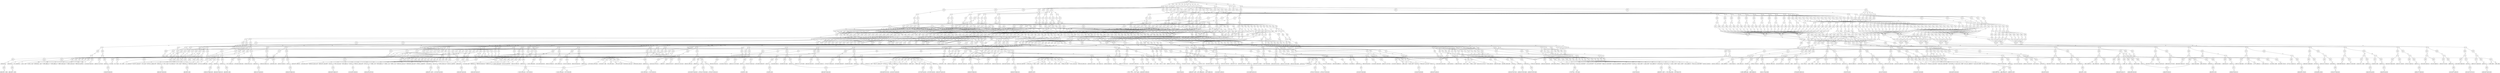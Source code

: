 digraph sdd {

overlap=false

      n2800 [label= "233",style=filled,fillcolor=gray95,shape=circle,height=.25,width=.25];
n2800e0
    [label= "<L>86:0.02|<R>&not;192",
    shape=record,
    fontsize=20,
    fontname="Times-Italic",
    fillcolor=white,
    style=filled,
    fixedsize=false,
    height=.30];

                                       n2800->n2800e0 [arrowsize=.50, label="1.0"];

n2802 [label= "233",style=filled,fillcolor=gray95,shape=circle,height=.25,width=.25];
n2802e0
    [label= "<L>86:0.02|<R>&not;192",
    shape=record,
    fontsize=20,
    fontname="Times-Italic",
    fillcolor=white,
    style=filled,
    fixedsize=false,
    height=.30];

                                       n2802->n2802e0 [arrowsize=.50, label="1.0"];

n2173 [label= "123",style=filled,fillcolor=gray95,shape=circle,height=.25,width=.25];
n2173e0
    [label= "<L>160:0.0|<R>166:0.16",
    shape=record,
    fontsize=20,
    fontname="Times-Italic",
    fillcolor=white,
    style=filled,
    fixedsize=false,
    height=.30];

                                       n2173->n2173e0 [arrowsize=.50, label="1.0"];

n1540 [label= "269",style=filled,fillcolor=gray95,shape=circle,height=.25,width=.25];
n1540e0
    [label= "<L>70|<R>142",
    shape=record,
    fontsize=20,
    fontname="Times-Italic",
    fillcolor=white,
    style=filled,
    fixedsize=false,
    height=.30];

                                       n1540->n1540e0 [arrowsize=.50, label="0.26"];
n1540e1
    [label= "<L>&not;70|<R>142",
    shape=record,
    fontsize=20,
    fontname="Times-Italic",
    fillcolor=white,
    style=filled,
    fixedsize=false,
    height=.30];

                                       n1540->n1540e1 [arrowsize=.50, label="0.74"];

n1620 [label= "105",style=filled,fillcolor=gray95,shape=circle,height=.25,width=.25];
n1620e0
    [label= "<L>249:0.0|<R>187",
    shape=record,
    fontsize=20,
    fontname="Times-Italic",
    fillcolor=white,
    style=filled,
    fixedsize=false,
    height=.30];

                                       n1620->n1620e0 [arrowsize=.50, label="1.0"];

n2801 [label= "233",style=filled,fillcolor=gray95,shape=circle,height=.25,width=.25];
n2801e0
    [label= "<L>86:0.02|<R>192",
    shape=record,
    fontsize=20,
    fontname="Times-Italic",
    fillcolor=white,
    style=filled,
    fixedsize=false,
    height=.30];

                                       n2801->n2801e0 [arrowsize=.50, label="1.0"];

n2803 [label= "233",style=filled,fillcolor=gray95,shape=circle,height=.25,width=.25];
n2803e0
    [label= "<L>86:0.02|<R>192",
    shape=record,
    fontsize=20,
    fontname="Times-Italic",
    fillcolor=white,
    style=filled,
    fixedsize=false,
    height=.30];

                                       n2803->n2803e0 [arrowsize=.50, label="1.0"];

n2227 [label= "197",style=filled,fillcolor=gray95,shape=circle,height=.25,width=.25];
n2227e0
    [label= "<L>116:0.0|<R>30:0.03",
    shape=record,
    fontsize=20,
    fontname="Times-Italic",
    fillcolor=white,
    style=filled,
    fixedsize=false,
    height=.30];

                                       n2227->n2227e0 [arrowsize=.50, label="1.0"];

n1619 [label= "105",style=filled,fillcolor=gray95,shape=circle,height=.25,width=.25];
n1619e0
    [label= "<L>249:0.0|<R>&not;187",
    shape=record,
    fontsize=20,
    fontname="Times-Italic",
    fillcolor=white,
    style=filled,
    fixedsize=false,
    height=.30];

                                       n1619->n1619e0 [arrowsize=.50, label="1.0"];

n2212 [label= "69",style=filled,fillcolor=gray95,shape=circle,height=.25,width=.25];
n2212e0
    [label= "<L>G:0.0|<R>42:0.0",
    shape=record,
    fontsize=20,
    fontname="Times-Italic",
    fillcolor=white,
    style=filled,
    fixedsize=false,
    height=.30];

                                       n2212->n2212e0 [arrowsize=.50, label="1.0"];

n2502 [label= "33",style=filled,fillcolor=gray95,shape=circle,height=.25,width=.25];
n2502e0
    [label= "<L>103:0.19|<R>227:0.0",
    shape=record,
    fontsize=20,
    fontname="Times-Italic",
    fillcolor=white,
    style=filled,
    fixedsize=false,
    height=.30];

                                       n2502->n2502e0 [arrowsize=.50, label="1.0"];

n2704 [label= "197",style=filled,fillcolor=gray95,shape=circle,height=.25,width=.25];
n2704e0
    [label= "<L>116:0.0|<R>&not;30",
    shape=record,
    fontsize=20,
    fontname="Times-Italic",
    fillcolor=white,
    style=filled,
    fixedsize=false,
    height=.30];

                                       n2704->n2704e0 [arrowsize=.50, label="1.0"];

n2669 [label= "215",style=filled,fillcolor=gray95,shape=circle,height=.25,width=.25];
n2669e0
    [label= "<L>68:0.05|<R>124:0.28",
    shape=record,
    fontsize=20,
    fontname="Times-Italic",
    fillcolor=white,
    style=filled,
    fixedsize=false,
    height=.30];

                                       n2669->n2669e0 [arrowsize=.50, label="1.0"];

n2705 [label= "197",style=filled,fillcolor=gray95,shape=circle,height=.25,width=.25];
n2705e0
    [label= "<L>116:0.0|<R>30",
    shape=record,
    fontsize=20,
    fontname="Times-Italic",
    fillcolor=white,
    style=filled,
    fixedsize=false,
    height=.30];

                                       n2705->n2705e0 [arrowsize=.50, label="1.0"];

n2485 [label= "161",style=filled,fillcolor=gray95,shape=circle,height=.25,width=.25];
n2485e0
    [label= "<L>275:0.1|<R>155:0.21",
    shape=record,
    fontsize=20,
    fontname="Times-Italic",
    fillcolor=white,
    style=filled,
    fixedsize=false,
    height=.30];

                                       n2485->n2485e0 [arrowsize=.50, label="1.0"];

n2487 [label= "161",style=filled,fillcolor=gray95,shape=circle,height=.25,width=.25];
n2487e0
    [label= "<L>275:0.1|<R>155:0.02",
    shape=record,
    fontsize=20,
    fontname="Times-Italic",
    fillcolor=white,
    style=filled,
    fixedsize=false,
    height=.30];

                                       n2487->n2487e0 [arrowsize=.50, label="1.0"];

n2454 [label= "105",style=filled,fillcolor=gray95,shape=circle,height=.25,width=.25];
n2454e0
    [label= "<L>249:0.0|<R>&not;187",
    shape=record,
    fontsize=20,
    fontname="Times-Italic",
    fillcolor=white,
    style=filled,
    fixedsize=false,
    height=.30];

                                       n2454->n2454e0 [arrowsize=.50, label="1.0"];

n1539 [label= "269",style=filled,fillcolor=gray95,shape=circle,height=.25,width=.25];
n1539e0
    [label= "<L>70|<R>&not;142",
    shape=record,
    fontsize=20,
    fontname="Times-Italic",
    fillcolor=white,
    style=filled,
    fixedsize=false,
    height=.30];

                                       n1539->n1539e0 [arrowsize=.50, label="0.08"];
n1539e1
    [label= "<L>&not;70|<R>&not;142",
    shape=record,
    fontsize=20,
    fontname="Times-Italic",
    fillcolor=white,
    style=filled,
    fixedsize=false,
    height=.30];

                                       n1539->n1539e1 [arrowsize=.50, label="0.92"];

n2271 [label= "123",style=filled,fillcolor=gray95,shape=circle,height=.25,width=.25];
n2271e0
    [label= "<L>160:0.0|<R>166:0.01",
    shape=record,
    fontsize=20,
    fontname="Times-Italic",
    fillcolor=white,
    style=filled,
    fixedsize=false,
    height=.30];

                                       n2271->n2271e0 [arrowsize=.50, label="1.0"];

n2270 [label= "123",style=filled,fillcolor=gray95,shape=circle,height=.25,width=.25];
n2270e0
    [label= "<L>160:0.0|<R>166:0.16",
    shape=record,
    fontsize=20,
    fontname="Times-Italic",
    fillcolor=white,
    style=filled,
    fixedsize=false,
    height=.30];

                                       n2270->n2270e0 [arrowsize=.50, label="1.0"];

n1777 [label= "105",style=filled,fillcolor=gray95,shape=circle,height=.25,width=.25];
n1777e0
    [label= "<L>249:0.0|<R>&not;187",
    shape=record,
    fontsize=20,
    fontname="Times-Italic",
    fillcolor=white,
    style=filled,
    fixedsize=false,
    height=.30];

                                       n1777->n1777e0 [arrowsize=.50, label="1.0"];

n1851 [label= "87",style=filled,fillcolor=gray95,shape=circle,height=.25,width=.25];
n1851e0
    [label= "<L>213:0.05|<R>118:0.01",
    shape=record,
    fontsize=20,
    fontname="Times-Italic",
    fillcolor=white,
    style=filled,
    fixedsize=false,
    height=.30];

                                       n1851->n1851e0 [arrowsize=.50, label="1.0"];

n1846 [label= "143",style=filled,fillcolor=gray95,shape=circle,height=.25,width=.25];
n1846e0
    [label= "<L>165:0.01|<R>45:0.18",
    shape=record,
    fontsize=20,
    fontname="Times-Italic",
    fillcolor=white,
    style=filled,
    fixedsize=false,
    height=.30];

                                       n1846->n1846e0 [arrowsize=.50, label="1.0"];

n1870 [label= "133",style=filled,fillcolor=gray95,shape=circle,height=.25,width=.25];
n1870e0
    [label= "<L>117:0.0|<R>52:0.03",
    shape=record,
    fontsize=20,
    fontname="Times-Italic",
    fillcolor=white,
    style=filled,
    fixedsize=false,
    height=.30];

                                       n1870->n1870e0 [arrowsize=.50, label="1.0"];

n1778 [label= "105",style=filled,fillcolor=gray95,shape=circle,height=.25,width=.25];
n1778e0
    [label= "<L>249:0.0|<R>187",
    shape=record,
    fontsize=20,
    fontname="Times-Italic",
    fillcolor=white,
    style=filled,
    fixedsize=false,
    height=.30];

                                       n1778->n1778e0 [arrowsize=.50, label="1.0"];

n2788 [label= "33",style=filled,fillcolor=gray95,shape=circle,height=.25,width=.25];
n2788e0
    [label= "<L>103:0.06|<R>227:0.0",
    shape=record,
    fontsize=20,
    fontname="Times-Italic",
    fillcolor=white,
    style=filled,
    fixedsize=false,
    height=.30];

                                       n2788->n2788e0 [arrowsize=.50, label="1.0"];

n223 [label= "583",style=filled,fillcolor=gray95,shape=circle,height=.25,width=.25];
n223e0
    [label= "<L>229:0.01|<R>261:0.02",
    shape=record,
    fontsize=20,
    fontname="Times-Italic",
    fillcolor=white,
    style=filled,
    fixedsize=false,
    height=.30];

                                       n223->n223e0 [arrowsize=.50, label="1.0"];

n233 [label= "573",style=filled,fillcolor=gray95,shape=circle,height=.25,width=.25];
n233e0
    [label= "<L>251:0.0|<R>137:0.12",
    shape=record,
    fontsize=20,
    fontname="Times-Italic",
    fillcolor=white,
    style=filled,
    fixedsize=false,
    height=.30];

                                       n233->n233e0 [arrowsize=.50, label="1.0"];

n243 [label= "563",style=filled,fillcolor=gray95,shape=circle,height=.25,width=.25];
n243e0
    [label= "<L>212:0.07|<R>183:0.0",
    shape=record,
    fontsize=20,
    fontname="Times-Italic",
    fillcolor=white,
    style=filled,
    fixedsize=false,
    height=.30];

                                       n243->n243e0 [arrowsize=.50, label="1.0"];

n265 [label= "545",style=filled,fillcolor=gray95,shape=circle,height=.25,width=.25];
n265e0
    [label= "<L>200:0.17|<R>38:0.01",
    shape=record,
    fontsize=20,
    fontname="Times-Italic",
    fillcolor=white,
    style=filled,
    fixedsize=false,
    height=.30];

                                       n265->n265e0 [arrowsize=.50, label="1.0"];

n2247 [label= "527",style=filled,fillcolor=gray95,shape=circle,height=.25,width=.25];
n2247e0
    [label= "<L>144:0.16|<R>J:0.05",
    shape=record,
    fontsize=20,
    fontname="Times-Italic",
    fillcolor=white,
    style=filled,
    fixedsize=false,
    height=.30];

                                       n2247->n2247e0 [arrowsize=.50, label="1.0"];

n2246 [label= "527",style=filled,fillcolor=gray95,shape=circle,height=.25,width=.25];
n2246e0
    [label= "<L>144:0.0|<R>J:0.34",
    shape=record,
    fontsize=20,
    fontname="Times-Italic",
    fillcolor=white,
    style=filled,
    fixedsize=false,
    height=.30];

                                       n2246->n2246e0 [arrowsize=.50, label="1.0"];

n309 [label= "509",style=filled,fillcolor=gray95,shape=circle,height=.25,width=.25];
n309e0
    [label= "<L>153:0.17|<R>94:0.02",
    shape=record,
    fontsize=20,
    fontname="Times-Italic",
    fillcolor=white,
    style=filled,
    fixedsize=false,
    height=.30];

                                       n309->n309e0 [arrowsize=.50, label="1.0"];

n319 [label= "499",style=filled,fillcolor=gray95,shape=circle,height=.25,width=.25];
n319e0
    [label= "<L>119:0.08|<R>I:0.02",
    shape=record,
    fontsize=20,
    fontname="Times-Italic",
    fillcolor=white,
    style=filled,
    fixedsize=false,
    height=.30];

                                       n319->n319e0 [arrowsize=.50, label="1.0"];

n329 [label= "489",style=filled,fillcolor=gray95,shape=circle,height=.25,width=.25];
n329e0
    [label= "<L>184:0.02|<R>73:0.0",
    shape=record,
    fontsize=20,
    fontname="Times-Italic",
    fillcolor=white,
    style=filled,
    fixedsize=false,
    height=.30];

                                       n329->n329e0 [arrowsize=.50, label="1.0"];

n1759 [label= "471",style=filled,fillcolor=gray95,shape=circle,height=.25,width=.25];
n1759e0
    [label= "<L>108:0.48|<R>93:0.02",
    shape=record,
    fontsize=20,
    fontname="Times-Italic",
    fillcolor=white,
    style=filled,
    fixedsize=false,
    height=.30];

                                       n1759->n1759e0 [arrowsize=.50, label="1.0"];

n1758 [label= "471",style=filled,fillcolor=gray95,shape=circle,height=.25,width=.25];
n1758e0
    [label= "<L>108:0.02|<R>93:0.17",
    shape=record,
    fontsize=20,
    fontname="Times-Italic",
    fillcolor=white,
    style=filled,
    fixedsize=false,
    height=.30];

                                       n1758->n1758e0 [arrowsize=.50, label="1.0"];

n1223 [label= "453",style=filled,fillcolor=gray95,shape=circle,height=.25,width=.25];
n1223e0
    [label= "<L>46:0.35|<R>&not;110",
    shape=record,
    fontsize=20,
    fontname="Times-Italic",
    fillcolor=white,
    style=filled,
    fixedsize=false,
    height=.30];

                                       n1223->n1223e0 [arrowsize=.50, label="1.0"];

n1209 [label= "471",style=filled,fillcolor=gray95,shape=circle,height=.25,width=.25];
n1209e0
    [label= "<L>108:0.0|<R>93:0.12",
    shape=record,
    fontsize=20,
    fontname="Times-Italic",
    fillcolor=white,
    style=filled,
    fixedsize=false,
    height=.30];

                                       n1209->n1209e0 [arrowsize=.50, label="1.0"];

n1208 [label= "471",style=filled,fillcolor=gray95,shape=circle,height=.25,width=.25];
n1208e0
    [label= "<L>108:0.0|<R>93:0.0",
    shape=record,
    fontsize=20,
    fontname="Times-Italic",
    fillcolor=white,
    style=filled,
    fixedsize=false,
    height=.30];

                                       n1208->n1208e0 [arrowsize=.50, label="1.0"];

n1222 [label= "453",style=filled,fillcolor=gray95,shape=circle,height=.25,width=.25];
n1222e0
    [label= "<L>46:0.35|<R>110",
    shape=record,
    fontsize=20,
    fontname="Times-Italic",
    fillcolor=white,
    style=filled,
    fixedsize=false,
    height=.30];

                                       n1222->n1222e0 [arrowsize=.50, label="1.0"];

n395 [label= "435",style=filled,fillcolor=gray95,shape=circle,height=.25,width=.25];
n395e0
    [label= "<L>92:0.1|<R>132:0.08",
    shape=record,
    fontsize=20,
    fontname="Times-Italic",
    fillcolor=white,
    style=filled,
    fixedsize=false,
    height=.30];

                                       n395->n395e0 [arrowsize=.50, label="1.0"];

n405 [label= "425",style=filled,fillcolor=gray95,shape=circle,height=.25,width=.25];
n405e0
    [label= "<L>209|<R>268:0.0",
    shape=record,
    fontsize=20,
    fontname="Times-Italic",
    fillcolor=white,
    style=filled,
    fixedsize=false,
    height=.30];

                                       n405->n405e0 [arrowsize=.50, label="0.25"];
n405e1
    [label= "<L>&not;209|<R>268:0.08",
    shape=record,
    fontsize=20,
    fontname="Times-Italic",
    fillcolor=white,
    style=filled,
    fixedsize=false,
    height=.30];

                                       n405->n405e1 [arrowsize=.50, label="0.75"];

n415 [label= "415",style=filled,fillcolor=gray95,shape=circle,height=.25,width=.25];
n415e0
    [label= "<L>266|<R>89:0.37",
    shape=record,
    fontsize=20,
    fontname="Times-Italic",
    fillcolor=white,
    style=filled,
    fixedsize=false,
    height=.30];

                                       n415->n415e0 [arrowsize=.50, label="0.17"];
n415e1
    [label= "<L>&not;266|<R>89:0.18",
    shape=record,
    fontsize=20,
    fontname="Times-Italic",
    fillcolor=white,
    style=filled,
    fixedsize=false,
    height=.30];

                                       n415->n415e1 [arrowsize=.50, label="0.83"];

n437 [label= "397",style=filled,fillcolor=gray95,shape=circle,height=.25,width=.25];
n437e0
    [label= "<L>170:0.04|<R>239:0.14",
    shape=record,
    fontsize=20,
    fontname="Times-Italic",
    fillcolor=white,
    style=filled,
    fixedsize=false,
    height=.30];

                                       n437->n437e0 [arrowsize=.50, label="1.0"];

n459 [label= "379",style=filled,fillcolor=gray95,shape=circle,height=.25,width=.25];
n459e0
    [label= "<L>163:0.04|<R>214:0.02",
    shape=record,
    fontsize=20,
    fontname="Times-Italic",
    fillcolor=white,
    style=filled,
    fixedsize=false,
    height=.30];

                                       n459->n459e0 [arrowsize=.50, label="1.0"];

n481 [label= "361",style=filled,fillcolor=gray95,shape=circle,height=.25,width=.25];
n481e0
    [label= "<L>F:0.0|<R>51:0.0",
    shape=record,
    fontsize=20,
    fontname="Times-Italic",
    fillcolor=white,
    style=filled,
    fixedsize=false,
    height=.30];

                                       n481->n481e0 [arrowsize=.50, label="1.0"];

n503 [label= "343",style=filled,fillcolor=gray95,shape=circle,height=.25,width=.25];
n503e0
    [label= "<L>174:0.05|<R>135:0.08",
    shape=record,
    fontsize=20,
    fontname="Times-Italic",
    fillcolor=white,
    style=filled,
    fixedsize=false,
    height=.30];

                                       n503->n503e0 [arrowsize=.50, label="1.0"];

n525 [label= "325",style=filled,fillcolor=gray95,shape=circle,height=.25,width=.25];
n525e0
    [label= "<L>M:0.23|<R>S:0.0",
    shape=record,
    fontsize=20,
    fontname="Times-Italic",
    fillcolor=white,
    style=filled,
    fixedsize=false,
    height=.30];

                                       n525->n525e0 [arrowsize=.50, label="1.0"];

n547 [label= "307",style=filled,fillcolor=gray95,shape=circle,height=.25,width=.25];
n547e0
    [label= "<L>K:0.12|<R>216:0.0",
    shape=record,
    fontsize=20,
    fontname="Times-Italic",
    fillcolor=white,
    style=filled,
    fixedsize=false,
    height=.30];

                                       n547->n547e0 [arrowsize=.50, label="1.0"];

n569 [label= "289",style=filled,fillcolor=gray95,shape=circle,height=.25,width=.25];
n569e0
    [label= "<L>111:0.08|<R>253:0.15",
    shape=record,
    fontsize=20,
    fontname="Times-Italic",
    fillcolor=white,
    style=filled,
    fixedsize=false,
    height=.30];

                                       n569->n569e0 [arrowsize=.50, label="1.0"];

n579 [label= "279",style=filled,fillcolor=gray95,shape=circle,height=.25,width=.25];
n579e0
    [label= "<L>87|<R>198:0.43",
    shape=record,
    fontsize=20,
    fontname="Times-Italic",
    fillcolor=white,
    style=filled,
    fixedsize=false,
    height=.30];

                                       n579->n579e0 [arrowsize=.50, label="0.14"];
n579e1
    [label= "<L>&not;87|<R>198:0.16",
    shape=record,
    fontsize=20,
    fontname="Times-Italic",
    fillcolor=white,
    style=filled,
    fixedsize=false,
    height=.30];

                                       n579->n579e1 [arrowsize=.50, label="0.86"];

n589 [label= "269",style=filled,fillcolor=gray95,shape=circle,height=.25,width=.25];
n589e0
    [label= "<L>70|<R>142:0.74",
    shape=record,
    fontsize=20,
    fontname="Times-Italic",
    fillcolor=white,
    style=filled,
    fixedsize=false,
    height=.30];

                                       n589->n589e0 [arrowsize=.50, label="0.31"];
n589e1
    [label= "<L>&not;70|<R>142:0.58",
    shape=record,
    fontsize=20,
    fontname="Times-Italic",
    fillcolor=white,
    style=filled,
    fixedsize=false,
    height=.30];

                                       n589->n589e1 [arrowsize=.50, label="0.69"];

n1276 [label= "251",style=filled,fillcolor=gray95,shape=circle,height=.25,width=.25];
n1276e0
    [label= "<L>122|<R>33:0.39",
    shape=record,
    fontsize=20,
    fontname="Times-Italic",
    fillcolor=white,
    style=filled,
    fixedsize=false,
    height=.30];

                                       n1276->n1276e0 [arrowsize=.50, label="0.1"];
n1276e1
    [label= "<L>&not;122|<R>33:0.15",
    shape=record,
    fontsize=20,
    fontname="Times-Italic",
    fillcolor=white,
    style=filled,
    fixedsize=false,
    height=.30];

                                       n1276->n1276e1 [arrowsize=.50, label="0.9"];

n1173 [label= "233",style=filled,fillcolor=gray95,shape=circle,height=.25,width=.25];
n1173e0
    [label= "<L>86:0.02|<R>192:0.13",
    shape=record,
    fontsize=20,
    fontname="Times-Italic",
    fillcolor=white,
    style=filled,
    fixedsize=false,
    height=.30];

                                       n1173->n1173e0 [arrowsize=.50, label="1.0"];

n1363 [label= "251",style=filled,fillcolor=gray95,shape=circle,height=.25,width=.25];
n1363e0
    [label= "<L>122|<R>33:0.5",
    shape=record,
    fontsize=20,
    fontname="Times-Italic",
    fillcolor=white,
    style=filled,
    fixedsize=false,
    height=.30];

                                       n1363->n1363e0 [arrowsize=.50, label="0.0"];
n1363e1
    [label= "<L>&not;122|<R>33:0.14",
    shape=record,
    fontsize=20,
    fontname="Times-Italic",
    fillcolor=white,
    style=filled,
    fixedsize=false,
    height=.30];

                                       n1363->n1363e1 [arrowsize=.50, label="1.0"];

n1275 [label= "251",style=filled,fillcolor=gray95,shape=circle,height=.25,width=.25];
n1275e0
    [label= "<L>122|<R>33:0.39",
    shape=record,
    fontsize=20,
    fontname="Times-Italic",
    fillcolor=white,
    style=filled,
    fixedsize=false,
    height=.30];

                                       n1275->n1275e0 [arrowsize=.50, label="0.73"];
n1275e1
    [label= "<L>&not;122|<R>33:0.43",
    shape=record,
    fontsize=20,
    fontname="Times-Italic",
    fillcolor=white,
    style=filled,
    fixedsize=false,
    height=.30];

                                       n1275->n1275e1 [arrowsize=.50, label="0.27"];

n1172 [label= "233",style=filled,fillcolor=gray95,shape=circle,height=.25,width=.25];
n1172e0
    [label= "<L>86:0.02|<R>192:0.02",
    shape=record,
    fontsize=20,
    fontname="Times-Italic",
    fillcolor=white,
    style=filled,
    fixedsize=false,
    height=.30];

                                       n1172->n1172e0 [arrowsize=.50, label="1.0"];

n655 [label= "215",style=filled,fillcolor=gray95,shape=circle,height=.25,width=.25];
n655e0
    [label= "<L>68:0.15|<R>124:0.03",
    shape=record,
    fontsize=20,
    fontname="Times-Italic",
    fillcolor=white,
    style=filled,
    fixedsize=false,
    height=.30];

                                       n655->n655e0 [arrowsize=.50, label="1.0"];

n677 [label= "197",style=filled,fillcolor=gray95,shape=circle,height=.25,width=.25];
n677e0
    [label= "<L>116:0.0|<R>30:0.08",
    shape=record,
    fontsize=20,
    fontname="Times-Italic",
    fillcolor=white,
    style=filled,
    fixedsize=false,
    height=.30];

                                       n677->n677e0 [arrowsize=.50, label="1.0"];

n699 [label= "179",style=filled,fillcolor=gray95,shape=circle,height=.25,width=.25];
n699e0
    [label= "<L>218:0.01|<R>195:0.0",
    shape=record,
    fontsize=20,
    fontname="Times-Italic",
    fillcolor=white,
    style=filled,
    fixedsize=false,
    height=.30];

                                       n699->n699e0 [arrowsize=.50, label="1.0"];

n1711 [label= "161",style=filled,fillcolor=gray95,shape=circle,height=.25,width=.25];
n1711e0
    [label= "<L>275:0.1|<R>155:0.21",
    shape=record,
    fontsize=20,
    fontname="Times-Italic",
    fillcolor=white,
    style=filled,
    fixedsize=false,
    height=.30];

                                       n1711->n1711e0 [arrowsize=.50, label="1.0"];

n1710 [label= "161",style=filled,fillcolor=gray95,shape=circle,height=.25,width=.25];
n1710e0
    [label= "<L>275:0.1|<R>155:0.02",
    shape=record,
    fontsize=20,
    fontname="Times-Italic",
    fillcolor=white,
    style=filled,
    fixedsize=false,
    height=.30];

                                       n1710->n1710e0 [arrowsize=.50, label="1.0"];

n1772 [label= "133",style=filled,fillcolor=gray95,shape=circle,height=.25,width=.25];
n1772e0
    [label= "<L>117:0.0|<R>52:0.0",
    shape=record,
    fontsize=20,
    fontname="Times-Italic",
    fillcolor=white,
    style=filled,
    fixedsize=false,
    height=.30];

                                       n1772->n1772e0 [arrowsize=.50, label="1.0"];

n1865 [label= "123",style=filled,fillcolor=gray95,shape=circle,height=.25,width=.25];
n1865e0
    [label= "<L>160:0.0|<R>166:0.29",
    shape=record,
    fontsize=20,
    fontname="Times-Italic",
    fillcolor=white,
    style=filled,
    fixedsize=false,
    height=.30];

                                       n1865->n1865e0 [arrowsize=.50, label="1.0"];

n1671 [label= "105",style=filled,fillcolor=gray95,shape=circle,height=.25,width=.25];
n1671e0
    [label= "<L>249:0.0|<R>187:0.68",
    shape=record,
    fontsize=20,
    fontname="Times-Italic",
    fillcolor=white,
    style=filled,
    fixedsize=false,
    height=.30];

                                       n1671->n1671e0 [arrowsize=.50, label="1.0"];

n807 [label= "87",style=filled,fillcolor=gray95,shape=circle,height=.25,width=.25];
n807e0
    [label= "<L>213:0.0|<R>118:0.06",
    shape=record,
    fontsize=20,
    fontname="Times-Italic",
    fillcolor=white,
    style=filled,
    fixedsize=false,
    height=.30];

                                       n807->n807e0 [arrowsize=.50, label="1.0"];

n1373 [label= "143",style=filled,fillcolor=gray95,shape=circle,height=.25,width=.25];
n1373e0
    [label= "<L>165:0.27|<R>45:0.19",
    shape=record,
    fontsize=20,
    fontname="Times-Italic",
    fillcolor=white,
    style=filled,
    fixedsize=false,
    height=.30];

                                       n1373->n1373e0 [arrowsize=.50, label="1.0"];

n1372 [label= "143",style=filled,fillcolor=gray95,shape=circle,height=.25,width=.25];
n1372e0
    [label= "<L>165:0.32|<R>45:0.27",
    shape=record,
    fontsize=20,
    fontname="Times-Italic",
    fillcolor=white,
    style=filled,
    fixedsize=false,
    height=.30];

                                       n1372->n1372e0 [arrowsize=.50, label="1.0"];

n753 [label= "133",style=filled,fillcolor=gray95,shape=circle,height=.25,width=.25];
n753e0
    [label= "<L>117:0.0|<R>52:0.0",
    shape=record,
    fontsize=20,
    fontname="Times-Italic",
    fillcolor=white,
    style=filled,
    fixedsize=false,
    height=.30];

                                       n753->n753e0 [arrowsize=.50, label="1.0"];

n763 [label= "123",style=filled,fillcolor=gray95,shape=circle,height=.25,width=.25];
n763e0
    [label= "<L>160:0.02|<R>166:0.37",
    shape=record,
    fontsize=20,
    fontname="Times-Italic",
    fillcolor=white,
    style=filled,
    fixedsize=false,
    height=.30];

                                       n763->n763e0 [arrowsize=.50, label="1.0"];

n785 [label= "105",style=filled,fillcolor=gray95,shape=circle,height=.25,width=.25];
n785e0
    [label= "<L>249:0.0|<R>187:0.82",
    shape=record,
    fontsize=20,
    fontname="Times-Italic",
    fillcolor=white,
    style=filled,
    fixedsize=false,
    height=.30];

                                       n785->n785e0 [arrowsize=.50, label="1.0"];

n1421 [label= "87",style=filled,fillcolor=gray95,shape=circle,height=.25,width=.25];
n1421e0
    [label= "<L>213:0.0|<R>118:0.03",
    shape=record,
    fontsize=20,
    fontname="Times-Italic",
    fillcolor=white,
    style=filled,
    fixedsize=false,
    height=.30];

                                       n1421->n1421e0 [arrowsize=.50, label="1.0"];

n829 [label= "69",style=filled,fillcolor=gray95,shape=circle,height=.25,width=.25];
n829e0
    [label= "<L>G:0.0|<R>42:0.0",
    shape=record,
    fontsize=20,
    fontname="Times-Italic",
    fillcolor=white,
    style=filled,
    fixedsize=false,
    height=.30];

                                       n829->n829e0 [arrowsize=.50, label="1.0"];

n1578 [label= "51",style=filled,fillcolor=gray95,shape=circle,height=.25,width=.25];
n1578e0
    [label= "<L>112:0.03|<R>150:0.0",
    shape=record,
    fontsize=20,
    fontname="Times-Italic",
    fillcolor=white,
    style=filled,
    fixedsize=false,
    height=.30];

                                       n1578->n1578e0 [arrowsize=.50, label="1.0"];

n1577 [label= "51",style=filled,fillcolor=gray95,shape=circle,height=.25,width=.25];
n1577e0
    [label= "<L>112:0.03|<R>150:0.0",
    shape=record,
    fontsize=20,
    fontname="Times-Italic",
    fillcolor=white,
    style=filled,
    fixedsize=false,
    height=.30];

                                       n1577->n1577e0 [arrowsize=.50, label="1.0"];

n873 [label= "33",style=filled,fillcolor=gray95,shape=circle,height=.25,width=.25];
n873e0
    [label= "<L>103:0.0|<R>227:0.0",
    shape=record,
    fontsize=20,
    fontname="Times-Italic",
    fillcolor=white,
    style=filled,
    fixedsize=false,
    height=.30];

                                       n873->n873e0 [arrowsize=.50, label="1.0"];

n895 [label= "15",style=filled,fillcolor=gray95,shape=circle,height=.25,width=.25];
n895e0
    [label= "<L>205:0.0|<R>128:0.0",
    shape=record,
    fontsize=20,
    fontname="Times-Italic",
    fillcolor=white,
    style=filled,
    fixedsize=false,
    height=.30];

                                       n895->n895e0 [arrowsize=.50, label="1.0"];

n1719 [label= "9",style=filled,fillcolor=gray95,shape=circle,height=.25,width=.25];
n1719e0
    [label= "<L>169|<R>129",
    shape=record,
    fontsize=20,
    fontname="Times-Italic",
    fillcolor=white,
    style=filled,
    fixedsize=false,
    height=.30];

                                       n1719->n1719e0 [arrowsize=.50, label="0.5"];
n1719e1
    [label= "<L>&not;169|<R>129",
    shape=record,
    fontsize=20,
    fontname="Times-Italic",
    fillcolor=white,
    style=filled,
    fixedsize=false,
    height=.30];

                                       n1719->n1719e1 [arrowsize=.50, label="0.5"];

n2804 [label= "231",style=filled,fillcolor=gray95,shape=circle,height=.25,width=.25];
n2804e0
    [label= "<L>105:0.0|<R>",
    shape=record,
    fontsize=20,
    fontname="Times-Italic",
    fillcolor=white,
    style=filled,
    fixedsize=false,
    height=.30];

                                       n2804->n2804e0 [arrowsize=.50, label="1.0"];
n2804e0:R:c->n2800 [arrowsize=.50,tailclip=false,arrowtail=dot,dir=both];

n2806 [label= "231",style=filled,fillcolor=gray95,shape=circle,height=.25,width=.25];
n2806e0
    [label= "<L>105:0.0|<R>",
    shape=record,
    fontsize=20,
    fontname="Times-Italic",
    fillcolor=white,
    style=filled,
    fixedsize=false,
    height=.30];

                                       n2806->n2806e0 [arrowsize=.50, label="1.0"];
n2806e0:R:c->n2802 [arrowsize=.50,tailclip=false,arrowtail=dot,dir=both];

n2595 [label= "347",style=filled,fillcolor=gray95,shape=circle,height=.25,width=.25];
n2595e0
    [label= "<L>136|<R>190",
    shape=record,
    fontsize=20,
    fontname="Times-Italic",
    fillcolor=white,
    style=filled,
    fixedsize=false,
    height=.30];

                                       n2595->n2595e0 [arrowsize=.50, label="0.5"];
n2595e1
    [label= "<L>&not;136|<R>190",
    shape=record,
    fontsize=20,
    fontname="Times-Italic",
    fillcolor=white,
    style=filled,
    fixedsize=false,
    height=.30];

                                       n2595->n2595e1 [arrowsize=.50, label="0.5"];

n2521 [label= "391",style=filled,fillcolor=gray95,shape=circle,height=.25,width=.25];
n2521e0
    [label= "<L>115:0.01|<R>168",
    shape=record,
    fontsize=20,
    fontname="Times-Italic",
    fillcolor=white,
    style=filled,
    fixedsize=false,
    height=.30];

                                       n2521->n2521e0 [arrowsize=.50, label="1.0"];

n2631 [label= "319",style=filled,fillcolor=gray95,shape=circle,height=.25,width=.25];
n2631e0
    [label= "<L>&not;65|<R>72:0.0",
    shape=record,
    fontsize=20,
    fontname="Times-Italic",
    fillcolor=white,
    style=filled,
    fixedsize=false,
    height=.30];

                                       n2631->n2631e0 [arrowsize=.50, label="1.0"];

n2556 [label= "419",style=filled,fillcolor=gray95,shape=circle,height=.25,width=.25];
n2556e0
    [label= "<L>145|<R>34:0.12",
    shape=record,
    fontsize=20,
    fontname="Times-Italic",
    fillcolor=white,
    style=filled,
    fixedsize=false,
    height=.30];

                                       n2556->n2556e0 [arrowsize=.50, label="1.0"];

n2557 [label= "419",style=filled,fillcolor=gray95,shape=circle,height=.25,width=.25];
n2557e0
    [label= "<L>&not;145|<R>34:0.12",
    shape=record,
    fontsize=20,
    fontname="Times-Italic",
    fillcolor=white,
    style=filled,
    fixedsize=false,
    height=.30];

                                       n2557->n2557e0 [arrowsize=.50, label="1.0"];

n2520 [label= "391",style=filled,fillcolor=gray95,shape=circle,height=.25,width=.25];
n2520e0
    [label= "<L>115:0.01|<R>&not;168",
    shape=record,
    fontsize=20,
    fontname="Times-Italic",
    fillcolor=white,
    style=filled,
    fixedsize=false,
    height=.30];

                                       n2520->n2520e0 [arrowsize=.50, label="1.0"];

n2594 [label= "347",style=filled,fillcolor=gray95,shape=circle,height=.25,width=.25];
n2594e0
    [label= "<L>136|<R>&not;190",
    shape=record,
    fontsize=20,
    fontname="Times-Italic",
    fillcolor=white,
    style=filled,
    fixedsize=false,
    height=.30];

                                       n2594->n2594e0 [arrowsize=.50, label="0.24"];
n2594e1
    [label= "<L>&not;136|<R>&not;190",
    shape=record,
    fontsize=20,
    fontname="Times-Italic",
    fillcolor=white,
    style=filled,
    fixedsize=false,
    height=.30];

                                       n2594->n2594e1 [arrowsize=.50, label="0.76"];

n2632 [label= "319",style=filled,fillcolor=gray95,shape=circle,height=.25,width=.25];
n2632e0
    [label= "<L>65|<R>72:0.0",
    shape=record,
    fontsize=20,
    fontname="Times-Italic",
    fillcolor=white,
    style=filled,
    fixedsize=false,
    height=.30];

                                       n2632->n2632e0 [arrowsize=.50, label="1.0"];

n2305 [label= "45",style=filled,fillcolor=gray95,shape=circle,height=.25,width=.25];
n2305e0
    [label= "<L>&not;59|<R>288:0.1",
    shape=record,
    fontsize=20,
    fontname="Times-Italic",
    fillcolor=white,
    style=filled,
    fixedsize=false,
    height=.30];

                                       n2305->n2305e0 [arrowsize=.50, label="1.0"];

n2042 [label= "201",style=filled,fillcolor=gray95,shape=circle,height=.25,width=.25];
n2042e0
    [label= "<L>57|<R>154:0.21",
    shape=record,
    fontsize=20,
    fontname="Times-Italic",
    fillcolor=white,
    style=filled,
    fixedsize=false,
    height=.30];

                                       n2042->n2042e0 [arrowsize=.50, label="1.0"];

n2124 [label= "95",style=filled,fillcolor=gray95,shape=circle,height=.25,width=.25];
n2124e0
    [label= "<L>143|<R>36:0.0",
    shape=record,
    fontsize=20,
    fontname="Times-Italic",
    fillcolor=white,
    style=filled,
    fixedsize=false,
    height=.30];

                                       n2124->n2124e0 [arrowsize=.50, label="1.0"];

n2081 [label= "45",style=filled,fillcolor=gray95,shape=circle,height=.25,width=.25];
n2081e0
    [label= "<L>59|<R>288:0.1",
    shape=record,
    fontsize=20,
    fontname="Times-Italic",
    fillcolor=white,
    style=filled,
    fixedsize=false,
    height=.30];

                                       n2081->n2081e0 [arrowsize=.50, label="1.0"];

n2083 [label= "45",style=filled,fillcolor=gray95,shape=circle,height=.25,width=.25];
n2083e0
    [label= "<L>59|<R>288:0.1",
    shape=record,
    fontsize=20,
    fontname="Times-Italic",
    fillcolor=white,
    style=filled,
    fixedsize=false,
    height=.30];

                                       n2083->n2083e0 [arrowsize=.50, label="1.0"];

n1918 [label= "109",style=filled,fillcolor=gray95,shape=circle,height=.25,width=.25];
n1918e0
    [label= "<L>219:0.04|<R>56",
    shape=record,
    fontsize=20,
    fontname="Times-Italic",
    fillcolor=white,
    style=filled,
    fixedsize=false,
    height=.30];

                                       n1918->n1918e0 [arrowsize=.50, label="1.0"];

n2177 [label= "121",style=filled,fillcolor=gray95,shape=circle,height=.25,width=.25];
n2177e0
    [label= "<L>Z:0.5|<R>",
    shape=record,
    fontsize=20,
    fontname="Times-Italic",
    fillcolor=white,
    style=filled,
    fixedsize=false,
    height=.30];

                                       n2177->n2177e0 [arrowsize=.50, label="1.0"];
n2177e0:R:c->n2173 [arrowsize=.50,tailclip=false,arrowtail=dot,dir=both];

n2178 [label= "117",style=filled,fillcolor=gray95,shape=circle,height=.25,width=.25];
n2178e0
    [label= "<L>245:0.5|<R>58:0.5",
    shape=record,
    fontsize=20,
    fontname="Times-Italic",
    fillcolor=white,
    style=filled,
    fixedsize=false,
    height=.30];

                                       n2178->n2178e0 [arrowsize=.50, label="1.0"];

n1920 [label= "109",style=filled,fillcolor=gray95,shape=circle,height=.25,width=.25];
n1920e0
    [label= "<L>219:0.02|<R>56",
    shape=record,
    fontsize=20,
    fontname="Times-Italic",
    fillcolor=white,
    style=filled,
    fixedsize=false,
    height=.30];

                                       n1920->n1920e0 [arrowsize=.50, label="1.0"];

n1986 [label= "223",style=filled,fillcolor=gray95,shape=circle,height=.25,width=.25];
n1986e0
    [label= "<L>P|<R>&not;120",
    shape=record,
    fontsize=20,
    fontname="Times-Italic",
    fillcolor=white,
    style=filled,
    fixedsize=false,
    height=.30];

                                       n1986->n1986e0 [arrowsize=.50, label="1.0"];

n1988 [label= "223",style=filled,fillcolor=gray95,shape=circle,height=.25,width=.25];
n1988e0
    [label= "<L>P|<R>&not;120",
    shape=record,
    fontsize=20,
    fontname="Times-Italic",
    fillcolor=white,
    style=filled,
    fixedsize=false,
    height=.30];

                                       n1988->n1988e0 [arrowsize=.50, label="1.0"];

n1991 [label= "223",style=filled,fillcolor=gray95,shape=circle,height=.25,width=.25];
n1991e0
    [label= "<L>P|<R>120",
    shape=record,
    fontsize=20,
    fontname="Times-Italic",
    fillcolor=white,
    style=filled,
    fixedsize=false,
    height=.30];

                                       n1991->n1991e0 [arrowsize=.50, label="1.0"];

n1542 [label= "267",style=filled,fillcolor=gray95,shape=circle,height=.25,width=.25];
n1542e0
    [label= "<L>247:0.0|<R>",
    shape=record,
    fontsize=20,
    fontname="Times-Italic",
    fillcolor=white,
    style=filled,
    fixedsize=false,
    height=.30];

                                       n1542->n1542e0 [arrowsize=.50, label="1.0"];
n1542e0:R:c->n1540 [arrowsize=.50,tailclip=false,arrowtail=dot,dir=both];

n2123 [label= "95",style=filled,fillcolor=gray95,shape=circle,height=.25,width=.25];
n2123e0
    [label= "<L>&not;143|<R>36:0.0",
    shape=record,
    fontsize=20,
    fontname="Times-Italic",
    fillcolor=white,
    style=filled,
    fixedsize=false,
    height=.30];

                                       n2123->n2123e0 [arrowsize=.50, label="1.0"];

n1718 [label= "9",style=filled,fillcolor=gray95,shape=circle,height=.25,width=.25];
n1718e0
    [label= "<L>169|<R>&not;129",
    shape=record,
    fontsize=20,
    fontname="Times-Italic",
    fillcolor=white,
    style=filled,
    fixedsize=false,
    height=.30];

                                       n1718->n1718e0 [arrowsize=.50, label="0.0"];
n1718e1
    [label= "<L>&not;169|<R>&not;129",
    shape=record,
    fontsize=20,
    fontname="Times-Italic",
    fillcolor=white,
    style=filled,
    fixedsize=false,
    height=.30];

                                       n1718->n1718e1 [arrowsize=.50, label="1.0"];

n1622 [label= "103",style=filled,fillcolor=gray95,shape=circle,height=.25,width=.25];
n1622e0
    [label= "<L>178:0.16|<R>",
    shape=record,
    fontsize=20,
    fontname="Times-Italic",
    fillcolor=white,
    style=filled,
    fixedsize=false,
    height=.30];

                                       n1622->n1622e0 [arrowsize=.50, label="1.0"];
n1622e0:R:c->n1620 [arrowsize=.50,tailclip=false,arrowtail=dot,dir=both];

n2805 [label= "231",style=filled,fillcolor=gray95,shape=circle,height=.25,width=.25];
n2805e0
    [label= "<L>105:0.0|<R>",
    shape=record,
    fontsize=20,
    fontname="Times-Italic",
    fillcolor=white,
    style=filled,
    fixedsize=false,
    height=.30];

                                       n2805->n2805e0 [arrowsize=.50, label="1.0"];
n2805e0:R:c->n2801 [arrowsize=.50,tailclip=false,arrowtail=dot,dir=both];

n1987 [label= "223",style=filled,fillcolor=gray95,shape=circle,height=.25,width=.25];
n1987e0
    [label= "<L>&not;P|<R>&not;120",
    shape=record,
    fontsize=20,
    fontname="Times-Italic",
    fillcolor=white,
    style=filled,
    fixedsize=false,
    height=.30];

                                       n1987->n1987e0 [arrowsize=.50, label="1.0"];

n1616 [label= "219",style=filled,fillcolor=gray95,shape=circle,height=.25,width=.25];
n1616e0
    [label= "<L>&not;L|<R>126:0.0",
    shape=record,
    fontsize=20,
    fontname="Times-Italic",
    fillcolor=white,
    style=filled,
    fixedsize=false,
    height=.30];

                                       n1616->n1616e0 [arrowsize=.50, label="1.0"];

n1989 [label= "223",style=filled,fillcolor=gray95,shape=circle,height=.25,width=.25];
n1989e0
    [label= "<L>&not;P|<R>&not;120",
    shape=record,
    fontsize=20,
    fontname="Times-Italic",
    fillcolor=white,
    style=filled,
    fixedsize=false,
    height=.30];

                                       n1989->n1989e0 [arrowsize=.50, label="1.0"];

n2807 [label= "231",style=filled,fillcolor=gray95,shape=circle,height=.25,width=.25];
n2807e0
    [label= "<L>105:0.0|<R>",
    shape=record,
    fontsize=20,
    fontname="Times-Italic",
    fillcolor=white,
    style=filled,
    fixedsize=false,
    height=.30];

                                       n2807->n2807e0 [arrowsize=.50, label="1.0"];
n2807e0:R:c->n2803 [arrowsize=.50,tailclip=false,arrowtail=dot,dir=both];

n1990 [label= "223",style=filled,fillcolor=gray95,shape=circle,height=.25,width=.25];
n1990e0
    [label= "<L>&not;P|<R>120",
    shape=record,
    fontsize=20,
    fontname="Times-Italic",
    fillcolor=white,
    style=filled,
    fixedsize=false,
    height=.30];

                                       n1990->n1990e0 [arrowsize=.50, label="1.0"];

n2041 [label= "201",style=filled,fillcolor=gray95,shape=circle,height=.25,width=.25];
n2041e0
    [label= "<L>&not;57|<R>154:0.21",
    shape=record,
    fontsize=20,
    fontname="Times-Italic",
    fillcolor=white,
    style=filled,
    fixedsize=false,
    height=.30];

                                       n2041->n2041e0 [arrowsize=.50, label="1.0"];

n2235 [label= "195",style=filled,fillcolor=gray95,shape=circle,height=.25,width=.25];
n2235e0
    [label= "<L>43:0.0|<R>",
    shape=record,
    fontsize=20,
    fontname="Times-Italic",
    fillcolor=white,
    style=filled,
    fixedsize=false,
    height=.30];

                                       n2235->n2235e0 [arrowsize=.50, label="1.0"];
n2235e0:R:c->n2227 [arrowsize=.50,tailclip=false,arrowtail=dot,dir=both];

n2236 [label= "191",style=filled,fillcolor=gray95,shape=circle,height=.25,width=.25];
n2236e0
    [label= "<L>283:0.1|<R>127:0.0",
    shape=record,
    fontsize=20,
    fontname="Times-Italic",
    fillcolor=white,
    style=filled,
    fixedsize=false,
    height=.30];

                                       n2236->n2236e0 [arrowsize=.50, label="1.0"];

n2237 [label= "187",style=filled,fillcolor=gray95,shape=circle,height=.25,width=.25];
n2237e0
    [label= "<L>113:0.03|<R>102:0.0",
    shape=record,
    fontsize=20,
    fontname="Times-Italic",
    fillcolor=white,
    style=filled,
    fixedsize=false,
    height=.30];

                                       n2237->n2237e0 [arrowsize=.50, label="1.0"];

n2238 [label= "183",style=filled,fillcolor=gray95,shape=circle,height=.25,width=.25];
n2238e0
    [label= "<L>99:0.59|<R>63:0.0",
    shape=record,
    fontsize=20,
    fontname="Times-Italic",
    fillcolor=white,
    style=filled,
    fixedsize=false,
    height=.30];

                                       n2238->n2238e0 [arrowsize=.50, label="1.0"];

n1878 [label= "165",style=filled,fillcolor=gray95,shape=circle,height=.25,width=.25];
n1878e0
    [label= "<L>55|<R>114:0.02",
    shape=record,
    fontsize=20,
    fontname="Times-Italic",
    fillcolor=white,
    style=filled,
    fixedsize=false,
    height=.30];

                                       n1878->n1878e0 [arrowsize=.50, label="1.0"];

n1921 [label= "109",style=filled,fillcolor=gray95,shape=circle,height=.25,width=.25];
n1921e0
    [label= "<L>219|<R>&not;56",
    shape=record,
    fontsize=20,
    fontname="Times-Italic",
    fillcolor=white,
    style=filled,
    fixedsize=false,
    height=.30];

                                       n1921->n1921e0 [arrowsize=.50, label="0.08"];
n1921e1
    [label= "<L>&not;219|<R>&not;56",
    shape=record,
    fontsize=20,
    fontname="Times-Italic",
    fillcolor=white,
    style=filled,
    fixedsize=false,
    height=.30];

                                       n1921->n1921e1 [arrowsize=.50, label="0.92"];

n1919 [label= "109",style=filled,fillcolor=gray95,shape=circle,height=.25,width=.25];
n1919e0
    [label= "<L>219:0.04|<R>&not;56",
    shape=record,
    fontsize=20,
    fontname="Times-Italic",
    fillcolor=white,
    style=filled,
    fixedsize=false,
    height=.30];

                                       n1919->n1919e0 [arrowsize=.50, label="1.0"];

n2082 [label= "45",style=filled,fillcolor=gray95,shape=circle,height=.25,width=.25];
n2082e0
    [label= "<L>&not;59|<R>288:0.1",
    shape=record,
    fontsize=20,
    fontname="Times-Italic",
    fillcolor=white,
    style=filled,
    fixedsize=false,
    height=.30];

                                       n2082->n2082e0 [arrowsize=.50, label="1.0"];

n2084 [label= "45",style=filled,fillcolor=gray95,shape=circle,height=.25,width=.25];
n2084e0
    [label= "<L>&not;59|<R>288:0.1",
    shape=record,
    fontsize=20,
    fontname="Times-Italic",
    fillcolor=white,
    style=filled,
    fixedsize=false,
    height=.30];

                                       n2084->n2084e0 [arrowsize=.50, label="1.0"];

n1042 [label= "9",style=filled,fillcolor=gray95,shape=circle,height=.25,width=.25];
n1042e0
    [label= "<L>169|<R>129:0.02",
    shape=record,
    fontsize=20,
    fontname="Times-Italic",
    fillcolor=white,
    style=filled,
    fixedsize=false,
    height=.30];

                                       n1042->n1042e0 [arrowsize=.50, label="0.02"];
n1042e1
    [label= "<L>&not;169|<R>129:0.01",
    shape=record,
    fontsize=20,
    fontname="Times-Italic",
    fillcolor=white,
    style=filled,
    fixedsize=false,
    height=.30];

                                       n1042->n1042e1 [arrowsize=.50, label="0.98"];

n1621 [label= "103",style=filled,fillcolor=gray95,shape=circle,height=.25,width=.25];
n1621e0
    [label= "<L>178:0.16|<R>",
    shape=record,
    fontsize=20,
    fontname="Times-Italic",
    fillcolor=white,
    style=filled,
    fixedsize=false,
    height=.30];

                                       n1621->n1621e0 [arrowsize=.50, label="1.0"];
n1621e0:R:c->n1619 [arrowsize=.50,tailclip=false,arrowtail=dot,dir=both];

n2220 [label= "67",style=filled,fillcolor=gray95,shape=circle,height=.25,width=.25];
n2220e0
    [label= "<L>T:0.01|<R>",
    shape=record,
    fontsize=20,
    fontname="Times-Italic",
    fillcolor=white,
    style=filled,
    fixedsize=false,
    height=.30];

                                       n2220->n2220e0 [arrowsize=.50, label="1.0"];
n2220e0:R:c->n2212 [arrowsize=.50,tailclip=false,arrowtail=dot,dir=both];

n2221 [label= "63",style=filled,fillcolor=gray95,shape=circle,height=.25,width=.25];
n2221e0
    [label= "<L>289:0.09|<R>107:0.0",
    shape=record,
    fontsize=20,
    fontname="Times-Italic",
    fillcolor=white,
    style=filled,
    fixedsize=false,
    height=.30];

                                       n2221->n2221e0 [arrowsize=.50, label="1.0"];

n2222 [label= "59",style=filled,fillcolor=gray95,shape=circle,height=.25,width=.25];
n2222e0
    [label= "<L>125:0.0|<R>250:0.0",
    shape=record,
    fontsize=20,
    fontname="Times-Italic",
    fillcolor=white,
    style=filled,
    fixedsize=false,
    height=.30];

                                       n2222->n2222e0 [arrowsize=.50, label="1.0"];

n2223 [label= "55",style=filled,fillcolor=gray95,shape=circle,height=.25,width=.25];
n2223e0
    [label= "<L>88:0.27|<R>101:0.02",
    shape=record,
    fontsize=20,
    fontname="Times-Italic",
    fillcolor=white,
    style=filled,
    fixedsize=false,
    height=.30];

                                       n2223->n2223e0 [arrowsize=.50, label="1.0"];

n2304 [label= "45",style=filled,fillcolor=gray95,shape=circle,height=.25,width=.25];
n2304e0
    [label= "<L>59|<R>288:0.1",
    shape=record,
    fontsize=20,
    fontname="Times-Italic",
    fillcolor=white,
    style=filled,
    fixedsize=false,
    height=.30];

                                       n2304->n2304e0 [arrowsize=.50, label="1.0"];

n1499 [label= "9",style=filled,fillcolor=gray95,shape=circle,height=.25,width=.25];
n1499e0
    [label= "<L>169|<R>&not;129",
    shape=record,
    fontsize=20,
    fontname="Times-Italic",
    fillcolor=white,
    style=filled,
    fixedsize=false,
    height=.30];

                                       n1499->n1499e0 [arrowsize=.50, label="0.0"];
n1499e1
    [label= "<L>&not;169|<R>&not;129",
    shape=record,
    fontsize=20,
    fontname="Times-Italic",
    fillcolor=white,
    style=filled,
    fixedsize=false,
    height=.30];

                                       n1499->n1499e1 [arrowsize=.50, label="1.0"];

n2510 [label= "31",style=filled,fillcolor=gray95,shape=circle,height=.25,width=.25];
n2510e0
    [label= "<L>37:0.13|<R>",
    shape=record,
    fontsize=20,
    fontname="Times-Italic",
    fillcolor=white,
    style=filled,
    fixedsize=false,
    height=.30];

                                       n2510->n2510e0 [arrowsize=.50, label="1.0"];
n2510e0:R:c->n2502 [arrowsize=.50,tailclip=false,arrowtail=dot,dir=both];

n2511 [label= "27",style=filled,fillcolor=gray95,shape=circle,height=.25,width=.25];
n2511e0
    [label= "<L>N:0.31|<R>100:0.25",
    shape=record,
    fontsize=20,
    fontname="Times-Italic",
    fillcolor=white,
    style=filled,
    fixedsize=false,
    height=.30];

                                       n2511->n2511e0 [arrowsize=.50, label="1.0"];

n2736 [label= "23",style=filled,fillcolor=gray95,shape=circle,height=.25,width=.25];
n2736e0
    [label= "<L>&not;186|<R>&not;97",
    shape=record,
    fontsize=20,
    fontname="Times-Italic",
    fillcolor=white,
    style=filled,
    fixedsize=false,
    height=.30];

                                       n2736->n2736e0 [arrowsize=.50, label="1.0"];

n2707 [label= "213",style=filled,fillcolor=gray95,shape=circle,height=.25,width=.25];
n2707e0
    [label= "<L>182:0.0|<R>",
    shape=record,
    fontsize=20,
    fontname="Times-Italic",
    fillcolor=white,
    style=filled,
    fixedsize=false,
    height=.30];

                                       n2707->n2707e0 [arrowsize=.50, label="1.0"];
n2707e0:R:c->n2669 [arrowsize=.50,tailclip=false,arrowtail=dot,dir=both];

n2709 [label= "209",style=filled,fillcolor=gray95,shape=circle,height=.25,width=.25];
n2709e0
    [label= "<L>Y:0.09|<R>91:0.04",
    shape=record,
    fontsize=20,
    fontname="Times-Italic",
    fillcolor=white,
    style=filled,
    fixedsize=false,
    height=.30];

                                       n2709->n2709e0 [arrowsize=.50, label="1.0"];

n2711 [label= "205",style=filled,fillcolor=gray95,shape=circle,height=.25,width=.25];
n2711e0
    [label= "<L>47:0.09|<R>256:0.67",
    shape=record,
    fontsize=20,
    fontname="Times-Italic",
    fillcolor=white,
    style=filled,
    fixedsize=false,
    height=.30];

                                       n2711->n2711e0 [arrowsize=.50, label="1.0"];

n2713 [label= "201",style=filled,fillcolor=gray95,shape=circle,height=.25,width=.25];
n2713e0
    [label= "<L>57:0.27|<R>154:0.22",
    shape=record,
    fontsize=20,
    fontname="Times-Italic",
    fillcolor=white,
    style=filled,
    fixedsize=false,
    height=.30];

                                       n2713->n2713e0 [arrowsize=.50, label="1.0"];

n2715 [label= "195",style=filled,fillcolor=gray95,shape=circle,height=.25,width=.25];
n2715e0
    [label= "<L>43:0.1|<R>",
    shape=record,
    fontsize=20,
    fontname="Times-Italic",
    fillcolor=white,
    style=filled,
    fixedsize=false,
    height=.30];

                                       n2715->n2715e0 [arrowsize=.50, label="1.0"];
n2715e0:R:c->n2704 [arrowsize=.50,tailclip=false,arrowtail=dot,dir=both];

n2717 [label= "191",style=filled,fillcolor=gray95,shape=circle,height=.25,width=.25];
n2717e0
    [label= "<L>283:0.11|<R>127:0.09",
    shape=record,
    fontsize=20,
    fontname="Times-Italic",
    fillcolor=white,
    style=filled,
    fixedsize=false,
    height=.30];

                                       n2717->n2717e0 [arrowsize=.50, label="1.0"];

n2719 [label= "187",style=filled,fillcolor=gray95,shape=circle,height=.25,width=.25];
n2719e0
    [label= "<L>113:0.02|<R>102:0.1",
    shape=record,
    fontsize=20,
    fontname="Times-Italic",
    fillcolor=white,
    style=filled,
    fixedsize=false,
    height=.30];

                                       n2719->n2719e0 [arrowsize=.50, label="1.0"];

n2721 [label= "183",style=filled,fillcolor=gray95,shape=circle,height=.25,width=.25];
n2721e0
    [label= "<L>99:0.03|<R>63:0.01",
    shape=record,
    fontsize=20,
    fontname="Times-Italic",
    fillcolor=white,
    style=filled,
    fixedsize=false,
    height=.30];

                                       n2721->n2721e0 [arrowsize=.50, label="1.0"];

n2706 [label= "213",style=filled,fillcolor=gray95,shape=circle,height=.25,width=.25];
n2706e0
    [label= "<L>182:0.0|<R>",
    shape=record,
    fontsize=20,
    fontname="Times-Italic",
    fillcolor=white,
    style=filled,
    fixedsize=false,
    height=.30];

                                       n2706->n2706e0 [arrowsize=.50, label="1.0"];
n2706e0:R:c->n2669 [arrowsize=.50,tailclip=false,arrowtail=dot,dir=both];

n2708 [label= "209",style=filled,fillcolor=gray95,shape=circle,height=.25,width=.25];
n2708e0
    [label= "<L>Y:0.09|<R>91:0.04",
    shape=record,
    fontsize=20,
    fontname="Times-Italic",
    fillcolor=white,
    style=filled,
    fixedsize=false,
    height=.30];

                                       n2708->n2708e0 [arrowsize=.50, label="1.0"];

n2710 [label= "205",style=filled,fillcolor=gray95,shape=circle,height=.25,width=.25];
n2710e0
    [label= "<L>47:0.09|<R>256:0.67",
    shape=record,
    fontsize=20,
    fontname="Times-Italic",
    fillcolor=white,
    style=filled,
    fixedsize=false,
    height=.30];

                                       n2710->n2710e0 [arrowsize=.50, label="1.0"];

n2712 [label= "201",style=filled,fillcolor=gray95,shape=circle,height=.25,width=.25];
n2712e0
    [label= "<L>57:0.27|<R>154:0.22",
    shape=record,
    fontsize=20,
    fontname="Times-Italic",
    fillcolor=white,
    style=filled,
    fixedsize=false,
    height=.30];

                                       n2712->n2712e0 [arrowsize=.50, label="1.0"];

n2714 [label= "195",style=filled,fillcolor=gray95,shape=circle,height=.25,width=.25];
n2714e0
    [label= "<L>43:0.1|<R>",
    shape=record,
    fontsize=20,
    fontname="Times-Italic",
    fillcolor=white,
    style=filled,
    fixedsize=false,
    height=.30];

                                       n2714->n2714e0 [arrowsize=.50, label="1.0"];
n2714e0:R:c->n2705 [arrowsize=.50,tailclip=false,arrowtail=dot,dir=both];

n2716 [label= "191",style=filled,fillcolor=gray95,shape=circle,height=.25,width=.25];
n2716e0
    [label= "<L>283:0.11|<R>127:0.09",
    shape=record,
    fontsize=20,
    fontname="Times-Italic",
    fillcolor=white,
    style=filled,
    fixedsize=false,
    height=.30];

                                       n2716->n2716e0 [arrowsize=.50, label="1.0"];

n2718 [label= "187",style=filled,fillcolor=gray95,shape=circle,height=.25,width=.25];
n2718e0
    [label= "<L>113:0.02|<R>102:0.1",
    shape=record,
    fontsize=20,
    fontname="Times-Italic",
    fillcolor=white,
    style=filled,
    fixedsize=false,
    height=.30];

                                       n2718->n2718e0 [arrowsize=.50, label="1.0"];

n2720 [label= "183",style=filled,fillcolor=gray95,shape=circle,height=.25,width=.25];
n2720e0
    [label= "<L>99:0.03|<R>63:0.01",
    shape=record,
    fontsize=20,
    fontname="Times-Italic",
    fillcolor=white,
    style=filled,
    fixedsize=false,
    height=.30];

                                       n2720->n2720e0 [arrowsize=.50, label="1.0"];

n2495 [label= "159",style=filled,fillcolor=gray95,shape=circle,height=.25,width=.25];
n2495e0
    [label= "<L>175|<R>",
    shape=record,
    fontsize=20,
    fontname="Times-Italic",
    fillcolor=white,
    style=filled,
    fixedsize=false,
    height=.30];

                                       n2495->n2495e0 [arrowsize=.50, label="0.27"];
n2495e0:R:c->n2487 [arrowsize=.50,tailclip=false,arrowtail=dot,dir=both];
n2495e1
    [label= "<L>&not;175|<R>",
    shape=record,
    fontsize=20,
    fontname="Times-Italic",
    fillcolor=white,
    style=filled,
    fixedsize=false,
    height=.30];

                                       n2495->n2495e1 [arrowsize=.50, label="0.73"];
n2495e1:R:c->n2485 [arrowsize=.50,tailclip=false,arrowtail=dot,dir=both];

n2496 [label= "155",style=filled,fillcolor=gray95,shape=circle,height=.25,width=.25];
n2496e0
    [label= "<L>40:0.0|<R>181:0.0",
    shape=record,
    fontsize=20,
    fontname="Times-Italic",
    fillcolor=white,
    style=filled,
    fixedsize=false,
    height=.30];

                                       n2496->n2496e0 [arrowsize=.50, label="1.0"];

n2497 [label= "151",style=filled,fillcolor=gray95,shape=circle,height=.25,width=.25];
n2497e0
    [label= "<L>243:0.12|<R>131:0.0",
    shape=record,
    fontsize=20,
    fontname="Times-Italic",
    fillcolor=white,
    style=filled,
    fixedsize=false,
    height=.30];

                                       n2497->n2497e0 [arrowsize=.50, label="1.0"];

n2498 [label= "147",style=filled,fillcolor=gray95,shape=circle,height=.25,width=.25];
n2498e0
    [label= "<L>236:0.0|<R>V:0.37",
    shape=record,
    fontsize=20,
    fontname="Times-Italic",
    fillcolor=white,
    style=filled,
    fixedsize=false,
    height=.30];

                                       n2498->n2498e0 [arrowsize=.50, label="1.0"];

n2462 [label= "103",style=filled,fillcolor=gray95,shape=circle,height=.25,width=.25];
n2462e0
    [label= "<L>178:0.06|<R>",
    shape=record,
    fontsize=20,
    fontname="Times-Italic",
    fillcolor=white,
    style=filled,
    fixedsize=false,
    height=.30];

                                       n2462->n2462e0 [arrowsize=.50, label="1.0"];
n2462e0:R:c->n2454 [arrowsize=.50,tailclip=false,arrowtail=dot,dir=both];

n2463 [label= "99",style=filled,fillcolor=gray95,shape=circle,height=.25,width=.25];
n2463e0
    [label= "<L>179:0.1|<R>246:0.0",
    shape=record,
    fontsize=20,
    fontname="Times-Italic",
    fillcolor=white,
    style=filled,
    fixedsize=false,
    height=.30];

                                       n2463->n2463e0 [arrowsize=.50, label="1.0"];

n2464 [label= "95",style=filled,fillcolor=gray95,shape=circle,height=.25,width=.25];
n2464e0
    [label= "<L>143:0.05|<R>36:0.18",
    shape=record,
    fontsize=20,
    fontname="Times-Italic",
    fillcolor=white,
    style=filled,
    fixedsize=false,
    height=.30];

                                       n2464->n2464e0 [arrowsize=.50, label="1.0"];

n2465 [label= "91",style=filled,fillcolor=gray95,shape=circle,height=.25,width=.25];
n2465e0
    [label= "<L>141:0.0|<R>232:0.3",
    shape=record,
    fontsize=20,
    fontname="Times-Italic",
    fillcolor=white,
    style=filled,
    fixedsize=false,
    height=.30];

                                       n2465->n2465e0 [arrowsize=.50, label="1.0"];

n2737 [label= "23",style=filled,fillcolor=gray95,shape=circle,height=.25,width=.25];
n2737e0
    [label= "<L>&not;186|<R>97",
    shape=record,
    fontsize=20,
    fontname="Times-Italic",
    fillcolor=white,
    style=filled,
    fixedsize=false,
    height=.30];

                                       n2737->n2737e0 [arrowsize=.50, label="1.0"];

n2400 [label= "5",style=filled,fillcolor=gray95,shape=circle,height=.25,width=.25];
n2400e0
    [label= "<L>203|<R>&not;31",
    shape=record,
    fontsize=20,
    fontname="Times-Italic",
    fillcolor=white,
    style=filled,
    fixedsize=false,
    height=.30];

                                       n2400->n2400e0 [arrowsize=.50, label="0.0"];
n2400e1
    [label= "<L>&not;203|<R>&not;31",
    shape=record,
    fontsize=20,
    fontname="Times-Italic",
    fillcolor=white,
    style=filled,
    fixedsize=false,
    height=.30];

                                       n2400->n2400e1 [arrowsize=.50, label="1.0"];

n1459 [label= "23",style=filled,fillcolor=gray95,shape=circle,height=.25,width=.25];
n1459e0
    [label= "<L>&not;186|<R>97:0.03",
    shape=record,
    fontsize=20,
    fontname="Times-Italic",
    fillcolor=white,
    style=filled,
    fixedsize=false,
    height=.30];

                                       n1459->n1459e0 [arrowsize=.50, label="1.0"];

n2349 [label= "9",style=filled,fillcolor=gray95,shape=circle,height=.25,width=.25];
n2349e0
    [label= "<L>169|<R>129",
    shape=record,
    fontsize=20,
    fontname="Times-Italic",
    fillcolor=white,
    style=filled,
    fixedsize=false,
    height=.30];

                                       n2349->n2349e0 [arrowsize=.50, label="0.26"];
n2349e1
    [label= "<L>&not;169|<R>129",
    shape=record,
    fontsize=20,
    fontname="Times-Italic",
    fillcolor=white,
    style=filled,
    fixedsize=false,
    height=.30];

                                       n2349->n2349e1 [arrowsize=.50, label="0.74"];

n2401 [label= "5",style=filled,fillcolor=gray95,shape=circle,height=.25,width=.25];
n2401e0
    [label= "<L>203:0.07|<R>31",
    shape=record,
    fontsize=20,
    fontname="Times-Italic",
    fillcolor=white,
    style=filled,
    fixedsize=false,
    height=.30];

                                       n2401->n2401e0 [arrowsize=.50, label="1.0"];

n1541 [label= "267",style=filled,fillcolor=gray95,shape=circle,height=.25,width=.25];
n1541e0
    [label= "<L>247:0.0|<R>",
    shape=record,
    fontsize=20,
    fontname="Times-Italic",
    fillcolor=white,
    style=filled,
    fixedsize=false,
    height=.30];

                                       n1541->n1541e0 [arrowsize=.50, label="1.0"];
n1541e0:R:c->n1539 [arrowsize=.50,tailclip=false,arrowtail=dot,dir=both];

n2034 [label= "169",style=filled,fillcolor=gray95,shape=circle,height=.25,width=.25];
n2034e0
    [label= "<L>76|<R>167:0.02",
    shape=record,
    fontsize=20,
    fontname="Times-Italic",
    fillcolor=white,
    style=filled,
    fixedsize=false,
    height=.30];

                                       n2034->n2034e0 [arrowsize=.50, label="0.03"];
n2034e1
    [label= "<L>&not;76|<R>167:0.28",
    shape=record,
    fontsize=20,
    fontname="Times-Italic",
    fillcolor=white,
    style=filled,
    fixedsize=false,
    height=.30];

                                       n2034->n2034e1 [arrowsize=.50, label="0.97"];

n1879 [label= "165",style=filled,fillcolor=gray95,shape=circle,height=.25,width=.25];
n1879e0
    [label= "<L>&not;55|<R>114:0.02",
    shape=record,
    fontsize=20,
    fontname="Times-Italic",
    fillcolor=white,
    style=filled,
    fixedsize=false,
    height=.30];

                                       n1879->n1879e0 [arrowsize=.50, label="1.0"];

n2287 [label= "121",style=filled,fillcolor=gray95,shape=circle,height=.25,width=.25];
n2287e0
    [label= "<L>Z:0.02|<R>",
    shape=record,
    fontsize=20,
    fontname="Times-Italic",
    fillcolor=white,
    style=filled,
    fixedsize=false,
    height=.30];

                                       n2287->n2287e0 [arrowsize=.50, label="1.0"];
n2287e0:R:c->n2271 [arrowsize=.50,tailclip=false,arrowtail=dot,dir=both];

n2289 [label= "117",style=filled,fillcolor=gray95,shape=circle,height=.25,width=.25];
n2289e0
    [label= "<L>245:0.01|<R>58:0.25",
    shape=record,
    fontsize=20,
    fontname="Times-Italic",
    fillcolor=white,
    style=filled,
    fixedsize=false,
    height=.30];

                                       n2289->n2289e0 [arrowsize=.50, label="1.0"];

n2291 [label= "113",style=filled,fillcolor=gray95,shape=circle,height=.25,width=.25];
n2291e0
    [label= "<L>104:0.12|<R>242:0.15",
    shape=record,
    fontsize=20,
    fontname="Times-Italic",
    fillcolor=white,
    style=filled,
    fixedsize=false,
    height=.30];

                                       n2291->n2291e0 [arrowsize=.50, label="1.0"];

n2293 [label= "109",style=filled,fillcolor=gray95,shape=circle,height=.25,width=.25];
n2293e0
    [label= "<L>219:0.01|<R>&not;56",
    shape=record,
    fontsize=20,
    fontname="Times-Italic",
    fillcolor=white,
    style=filled,
    fixedsize=false,
    height=.30];

                                       n2293->n2293e0 [arrowsize=.50, label="1.0"];

n2286 [label= "121",style=filled,fillcolor=gray95,shape=circle,height=.25,width=.25];
n2286e0
    [label= "<L>Z:0.0|<R>",
    shape=record,
    fontsize=20,
    fontname="Times-Italic",
    fillcolor=white,
    style=filled,
    fixedsize=false,
    height=.30];

                                       n2286->n2286e0 [arrowsize=.50, label="1.0"];
n2286e0:R:c->n2270 [arrowsize=.50,tailclip=false,arrowtail=dot,dir=both];

n2288 [label= "117",style=filled,fillcolor=gray95,shape=circle,height=.25,width=.25];
n2288e0
    [label= "<L>245:0.03|<R>58:0.0",
    shape=record,
    fontsize=20,
    fontname="Times-Italic",
    fillcolor=white,
    style=filled,
    fixedsize=false,
    height=.30];

                                       n2288->n2288e0 [arrowsize=.50, label="1.0"];

n2290 [label= "113",style=filled,fillcolor=gray95,shape=circle,height=.25,width=.25];
n2290e0
    [label= "<L>104:0.0|<R>242:0.14",
    shape=record,
    fontsize=20,
    fontname="Times-Italic",
    fillcolor=white,
    style=filled,
    fixedsize=false,
    height=.30];

                                       n2290->n2290e0 [arrowsize=.50, label="1.0"];

n2292 [label= "109",style=filled,fillcolor=gray95,shape=circle,height=.25,width=.25];
n2292e0
    [label= "<L>219:0.04|<R>56",
    shape=record,
    fontsize=20,
    fontname="Times-Italic",
    fillcolor=white,
    style=filled,
    fixedsize=false,
    height=.30];

                                       n2292->n2292e0 [arrowsize=.50, label="1.0"];

n1779 [label= "103",style=filled,fillcolor=gray95,shape=circle,height=.25,width=.25];
n1779e0
    [label= "<L>178:0.16|<R>",
    shape=record,
    fontsize=20,
    fontname="Times-Italic",
    fillcolor=white,
    style=filled,
    fixedsize=false,
    height=.30];

                                       n1779->n1779e0 [arrowsize=.50, label="1.0"];
n1779e0:R:c->n1777 [arrowsize=.50,tailclip=false,arrowtail=dot,dir=both];

n1853 [label= "85",style=filled,fillcolor=gray95,shape=circle,height=.25,width=.25];
n1853e0
    [label= "<L>189:0.31|<R>",
    shape=record,
    fontsize=20,
    fontname="Times-Italic",
    fillcolor=white,
    style=filled,
    fixedsize=false,
    height=.30];

                                       n1853->n1853e0 [arrowsize=.50, label="1.0"];
n1853e0:R:c->n1851 [arrowsize=.50,tailclip=false,arrowtail=dot,dir=both];

n1848 [label= "141",style=filled,fillcolor=gray95,shape=circle,height=.25,width=.25];
n1848e0
    [label= "<L>269:0.05|<R>",
    shape=record,
    fontsize=20,
    fontname="Times-Italic",
    fillcolor=white,
    style=filled,
    fixedsize=false,
    height=.30];

                                       n1848->n1848e0 [arrowsize=.50, label="1.0"];
n1848e0:R:c->n1846 [arrowsize=.50,tailclip=false,arrowtail=dot,dir=both];

n1872 [label= "131",style=filled,fillcolor=gray95,shape=circle,height=.25,width=.25];
n1872e0
    [label= "<L>81:0.15|<R>",
    shape=record,
    fontsize=20,
    fontname="Times-Italic",
    fillcolor=white,
    style=filled,
    fixedsize=false,
    height=.30];

                                       n1872->n1872e0 [arrowsize=.50, label="1.0"];
n1872e0:R:c->n1870 [arrowsize=.50,tailclip=false,arrowtail=dot,dir=both];

n1859 [label= "117",style=filled,fillcolor=gray95,shape=circle,height=.25,width=.25];
n1859e0
    [label= "<L>245:0.03|<R>58:0.0",
    shape=record,
    fontsize=20,
    fontname="Times-Italic",
    fillcolor=white,
    style=filled,
    fixedsize=false,
    height=.30];

                                       n1859->n1859e0 [arrowsize=.50, label="1.0"];

n1862 [label= "113",style=filled,fillcolor=gray95,shape=circle,height=.25,width=.25];
n1862e0
    [label= "<L>104:0.0|<R>242:0.13",
    shape=record,
    fontsize=20,
    fontname="Times-Italic",
    fillcolor=white,
    style=filled,
    fixedsize=false,
    height=.30];

                                       n1862->n1862e0 [arrowsize=.50, label="1.0"];

n1875 [label= "95",style=filled,fillcolor=gray95,shape=circle,height=.25,width=.25];
n1875e0
    [label= "<L>143:0.16|<R>36:0.01",
    shape=record,
    fontsize=20,
    fontname="Times-Italic",
    fillcolor=white,
    style=filled,
    fixedsize=false,
    height=.30];

                                       n1875->n1875e0 [arrowsize=.50, label="1.0"];

n1812 [label= "85",style=filled,fillcolor=gray95,shape=circle,height=.25,width=.25];
n1812e0
    [label= "<L>189|<R>",
    shape=record,
    fontsize=20,
    fontname="Times-Italic",
    fillcolor=white,
    style=filled,
    fixedsize=false,
    height=.30];

                                       n1812->n1812e0 [arrowsize=.50, label="1.0"];
n1812e0:R:c->n1421 [arrowsize=.50,tailclip=false,arrowtail=dot,dir=both];

n1780 [label= "103",style=filled,fillcolor=gray95,shape=circle,height=.25,width=.25];
n1780e0
    [label= "<L>178:0.16|<R>",
    shape=record,
    fontsize=20,
    fontname="Times-Italic",
    fillcolor=white,
    style=filled,
    fixedsize=false,
    height=.30];

                                       n1780->n1780e0 [arrowsize=.50, label="1.0"];
n1780e0:R:c->n1778 [arrowsize=.50,tailclip=false,arrowtail=dot,dir=both];

n1843 [label= "95",style=filled,fillcolor=gray95,shape=circle,height=.25,width=.25];
n1843e0
    [label= "<L>143:0.74|<R>36:0.0",
    shape=record,
    fontsize=20,
    fontname="Times-Italic",
    fillcolor=white,
    style=filled,
    fixedsize=false,
    height=.30];

                                       n1843->n1843e0 [arrowsize=.50, label="1.0"];

n1811 [label= "85",style=filled,fillcolor=gray95,shape=circle,height=.25,width=.25];
n1811e0
    [label= "<L>&not;189|<R>",
    shape=record,
    fontsize=20,
    fontname="Times-Italic",
    fillcolor=white,
    style=filled,
    fixedsize=false,
    height=.30];

                                       n1811->n1811e0 [arrowsize=.50, label="1.0"];
n1811e0:R:c->n1421 [arrowsize=.50,tailclip=false,arrowtail=dot,dir=both];

n1026 [label= "81",style=filled,fillcolor=gray95,shape=circle,height=.25,width=.25];
n1026e0
    [label= "<L>53:0.04|<R>69:0.1",
    shape=record,
    fontsize=20,
    fontname="Times-Italic",
    fillcolor=white,
    style=filled,
    fixedsize=false,
    height=.30];

                                       n1026->n1026e0 [arrowsize=.50, label="1.0"];

n2792 [label= "31",style=filled,fillcolor=gray95,shape=circle,height=.25,width=.25];
n2792e0
    [label= "<L>37:0.0|<R>",
    shape=record,
    fontsize=20,
    fontname="Times-Italic",
    fillcolor=white,
    style=filled,
    fixedsize=false,
    height=.30];

                                       n2792->n2792e0 [arrowsize=.50, label="1.0"];
n2792e0:R:c->n2788 [arrowsize=.50,tailclip=false,arrowtail=dot,dir=both];

n2793 [label= "27",style=filled,fillcolor=gray95,shape=circle,height=.25,width=.25];
n2793e0
    [label= "<L>N:0.17|<R>100:0.27",
    shape=record,
    fontsize=20,
    fontname="Times-Italic",
    fillcolor=white,
    style=filled,
    fixedsize=false,
    height=.30];

                                       n2793->n2793e0 [arrowsize=.50, label="1.0"];

n2512 [label= "23",style=filled,fillcolor=gray95,shape=circle,height=.25,width=.25];
n2512e0
    [label= "<L>&not;186|<R>97:0.06",
    shape=record,
    fontsize=20,
    fontname="Times-Italic",
    fillcolor=white,
    style=filled,
    fixedsize=false,
    height=.30];

                                       n2512->n2512e0 [arrowsize=.50, label="1.0"];

n2513 [label= "19",style=filled,fillcolor=gray95,shape=circle,height=.25,width=.25];
n2513e0
    [label= "<L>222:0.22|<R>273:0.1",
    shape=record,
    fontsize=20,
    fontname="Times-Italic",
    fillcolor=white,
    style=filled,
    fixedsize=false,
    height=.30];

                                       n2513->n2513e0 [arrowsize=.50, label="1.0"];

n2348 [label= "9",style=filled,fillcolor=gray95,shape=circle,height=.25,width=.25];
n2348e0
    [label= "<L>169|<R>&not;129",
    shape=record,
    fontsize=20,
    fontname="Times-Italic",
    fillcolor=white,
    style=filled,
    fixedsize=false,
    height=.30];

                                       n2348->n2348e0 [arrowsize=.50, label="0.14"];
n2348e1
    [label= "<L>&not;169|<R>&not;129",
    shape=record,
    fontsize=20,
    fontname="Times-Italic",
    fillcolor=white,
    style=filled,
    fixedsize=false,
    height=.30];

                                       n2348->n2348e1 [arrowsize=.50, label="0.86"];

n917 [label= "581",style=filled,fillcolor=gray95,shape=circle,height=.25,width=.25];
n917e0
    [label= "<L>281:0.1|<R>",
    shape=record,
    fontsize=20,
    fontname="Times-Italic",
    fillcolor=white,
    style=filled,
    fixedsize=false,
    height=.30];

                                       n917->n917e0 [arrowsize=.50, label="1.0"];
n917e0:R:c->n223 [arrowsize=.50,tailclip=false,arrowtail=dot,dir=both];

n918 [label= "577",style=filled,fillcolor=gray95,shape=circle,height=.25,width=.25];
n918e0
    [label= "<L>285:0.11|<R>140:0.03",
    shape=record,
    fontsize=20,
    fontname="Times-Italic",
    fillcolor=white,
    style=filled,
    fixedsize=false,
    height=.30];

                                       n918->n918e0 [arrowsize=.50, label="1.0"];

n919 [label= "571",style=filled,fillcolor=gray95,shape=circle,height=.25,width=.25];
n919e0
    [label= "<L>41:0.0|<R>",
    shape=record,
    fontsize=20,
    fontname="Times-Italic",
    fillcolor=white,
    style=filled,
    fixedsize=false,
    height=.30];

                                       n919->n919e0 [arrowsize=.50, label="1.0"];
n919e0:R:c->n233 [arrowsize=.50,tailclip=false,arrowtail=dot,dir=both];

n920 [label= "567",style=filled,fillcolor=gray95,shape=circle,height=.25,width=.25];
n920e0
    [label= "<L>231:0.04|<R>148:0.05",
    shape=record,
    fontsize=20,
    fontname="Times-Italic",
    fillcolor=white,
    style=filled,
    fixedsize=false,
    height=.30];

                                       n920->n920e0 [arrowsize=.50, label="1.0"];

n921 [label= "561",style=filled,fillcolor=gray95,shape=circle,height=.25,width=.25];
n921e0
    [label= "<L>188:0.16|<R>",
    shape=record,
    fontsize=20,
    fontname="Times-Italic",
    fillcolor=white,
    style=filled,
    fixedsize=false,
    height=.30];

                                       n921->n921e0 [arrowsize=.50, label="1.0"];
n921e0:R:c->n243 [arrowsize=.50,tailclip=false,arrowtail=dot,dir=both];

n922 [label= "557",style=filled,fillcolor=gray95,shape=circle,height=.25,width=.25];
n922e0
    [label= "<L>39:0.0|<R>71:0.02",
    shape=record,
    fontsize=20,
    fontname="Times-Italic",
    fillcolor=white,
    style=filled,
    fixedsize=false,
    height=.30];

                                       n922->n922e0 [arrowsize=.50, label="1.0"];

n923 [label= "553",style=filled,fillcolor=gray95,shape=circle,height=.25,width=.25];
n923e0
    [label= "<L>61:0.0|<R>284:0.1",
    shape=record,
    fontsize=20,
    fontname="Times-Italic",
    fillcolor=white,
    style=filled,
    fixedsize=false,
    height=.30];

                                       n923->n923e0 [arrowsize=.50, label="1.0"];

n924 [label= "549",style=filled,fillcolor=gray95,shape=circle,height=.25,width=.25];
n924e0
    [label= "<L>191:0.03|<R>263:0.1",
    shape=record,
    fontsize=20,
    fontname="Times-Italic",
    fillcolor=white,
    style=filled,
    fixedsize=false,
    height=.30];

                                       n924->n924e0 [arrowsize=.50, label="1.0"];

n925 [label= "543",style=filled,fillcolor=gray95,shape=circle,height=.25,width=.25];
n925e0
    [label= "<L>292:0.1|<R>",
    shape=record,
    fontsize=20,
    fontname="Times-Italic",
    fillcolor=white,
    style=filled,
    fixedsize=false,
    height=.30];

                                       n925->n925e0 [arrowsize=.50, label="1.0"];
n925e0:R:c->n265 [arrowsize=.50,tailclip=false,arrowtail=dot,dir=both];

n926 [label= "539",style=filled,fillcolor=gray95,shape=circle,height=.25,width=.25];
n926e0
    [label= "<L>272:0.1|<R>265:0.2",
    shape=record,
    fontsize=20,
    fontname="Times-Italic",
    fillcolor=white,
    style=filled,
    fixedsize=false,
    height=.30];

                                       n926->n926e0 [arrowsize=.50, label="1.0"];

n927 [label= "535",style=filled,fillcolor=gray95,shape=circle,height=.25,width=.25];
n927e0
    [label= "<L>202:0.11|<R>R:0.0",
    shape=record,
    fontsize=20,
    fontname="Times-Italic",
    fillcolor=white,
    style=filled,
    fixedsize=false,
    height=.30];

                                       n927->n927e0 [arrowsize=.50, label="1.0"];

n928 [label= "531",style=filled,fillcolor=gray95,shape=circle,height=.25,width=.25];
n928e0
    [label= "<L>162:0.01|<R>262:0.05",
    shape=record,
    fontsize=20,
    fontname="Times-Italic",
    fillcolor=white,
    style=filled,
    fixedsize=false,
    height=.30];

                                       n928->n928e0 [arrowsize=.50, label="1.0"];

n2255 [label= "525",style=filled,fillcolor=gray95,shape=circle,height=.25,width=.25];
n2255e0
    [label= "<L>228:0.0|<R>",
    shape=record,
    fontsize=20,
    fontname="Times-Italic",
    fillcolor=white,
    style=filled,
    fixedsize=false,
    height=.30];

                                       n2255->n2255e0 [arrowsize=.50, label="1.0"];
n2255e0:R:c->n2247 [arrowsize=.50,tailclip=false,arrowtail=dot,dir=both];

n2257 [label= "521",style=filled,fillcolor=gray95,shape=circle,height=.25,width=.25];
n2257e0
    [label= "<L>134:0.13|<R>&not;185",
    shape=record,
    fontsize=20,
    fontname="Times-Italic",
    fillcolor=white,
    style=filled,
    fixedsize=false,
    height=.30];

                                       n2257->n2257e0 [arrowsize=.50, label="1.0"];

n2254 [label= "525",style=filled,fillcolor=gray95,shape=circle,height=.25,width=.25];
n2254e0
    [label= "<L>228:0.0|<R>",
    shape=record,
    fontsize=20,
    fontname="Times-Italic",
    fillcolor=white,
    style=filled,
    fixedsize=false,
    height=.30];

                                       n2254->n2254e0 [arrowsize=.50, label="1.0"];
n2254e0:R:c->n2246 [arrowsize=.50,tailclip=false,arrowtail=dot,dir=both];

n2256 [label= "521",style=filled,fillcolor=gray95,shape=circle,height=.25,width=.25];
n2256e0
    [label= "<L>134:0.0|<R>185",
    shape=record,
    fontsize=20,
    fontname="Times-Italic",
    fillcolor=white,
    style=filled,
    fixedsize=false,
    height=.30];

                                       n2256->n2256e0 [arrowsize=.50, label="1.0"];

n931 [label= "517",style=filled,fillcolor=gray95,shape=circle,height=.25,width=.25];
n931e0
    [label= "<L>290:0.1|<R>133:0.09",
    shape=record,
    fontsize=20,
    fontname="Times-Italic",
    fillcolor=white,
    style=filled,
    fixedsize=false,
    height=.30];

                                       n931->n931e0 [arrowsize=.50, label="1.0"];

n932 [label= "513",style=filled,fillcolor=gray95,shape=circle,height=.25,width=.25];
n932e0
    [label= "<L>146:0.08|<R>W:0.23",
    shape=record,
    fontsize=20,
    fontname="Times-Italic",
    fillcolor=white,
    style=filled,
    fixedsize=false,
    height=.30];

                                       n932->n932e0 [arrowsize=.50, label="1.0"];

n933 [label= "507",style=filled,fillcolor=gray95,shape=circle,height=.25,width=.25];
n933e0
    [label= "<L>233:0.09|<R>",
    shape=record,
    fontsize=20,
    fontname="Times-Italic",
    fillcolor=white,
    style=filled,
    fixedsize=false,
    height=.30];

                                       n933->n933e0 [arrowsize=.50, label="1.0"];
n933e0:R:c->n309 [arrowsize=.50,tailclip=false,arrowtail=dot,dir=both];

n934 [label= "503",style=filled,fillcolor=gray95,shape=circle,height=.25,width=.25];
n934e0
    [label= "<L>201:0.11|<R>78:0.25",
    shape=record,
    fontsize=20,
    fontname="Times-Italic",
    fillcolor=white,
    style=filled,
    fixedsize=false,
    height=.30];

                                       n934->n934e0 [arrowsize=.50, label="1.0"];

n935 [label= "497",style=filled,fillcolor=gray95,shape=circle,height=.25,width=.25];
n935e0
    [label= "<L>271:0.0|<R>",
    shape=record,
    fontsize=20,
    fontname="Times-Italic",
    fillcolor=white,
    style=filled,
    fixedsize=false,
    height=.30];

                                       n935->n935e0 [arrowsize=.50, label="1.0"];
n935e0:R:c->n319 [arrowsize=.50,tailclip=false,arrowtail=dot,dir=both];

n936 [label= "493",style=filled,fillcolor=gray95,shape=circle,height=.25,width=.25];
n936e0
    [label= "<L>204:0.01|<R>258:0.04",
    shape=record,
    fontsize=20,
    fontname="Times-Italic",
    fillcolor=white,
    style=filled,
    fixedsize=false,
    height=.30];

                                       n936->n936e0 [arrowsize=.50, label="1.0"];

n937 [label= "487",style=filled,fillcolor=gray95,shape=circle,height=.25,width=.25];
n937e0
    [label= "<L>291:0.1|<R>",
    shape=record,
    fontsize=20,
    fontname="Times-Italic",
    fillcolor=white,
    style=filled,
    fixedsize=false,
    height=.30];

                                       n937->n937e0 [arrowsize=.50, label="1.0"];
n937e0:R:c->n329 [arrowsize=.50,tailclip=false,arrowtail=dot,dir=both];

n938 [label= "483",style=filled,fillcolor=gray95,shape=circle,height=.25,width=.25];
n938e0
    [label= "<L>277:0.1|<R>234:0.12",
    shape=record,
    fontsize=20,
    fontname="Times-Italic",
    fillcolor=white,
    style=filled,
    fixedsize=false,
    height=.30];

                                       n938->n938e0 [arrowsize=.50, label="1.0"];

n939 [label= "479",style=filled,fillcolor=gray95,shape=circle,height=.25,width=.25];
n939e0
    [label= "<L>177|<R>199:0.46",
    shape=record,
    fontsize=20,
    fontname="Times-Italic",
    fillcolor=white,
    style=filled,
    fixedsize=false,
    height=.30];

                                       n939->n939e0 [arrowsize=.50, label="0.21"];
n939e1
    [label= "<L>&not;177|<R>199:0.2",
    shape=record,
    fontsize=20,
    fontname="Times-Italic",
    fillcolor=white,
    style=filled,
    fixedsize=false,
    height=.30];

                                       n939->n939e1 [arrowsize=.50, label="0.79"];

n940 [label= "475",style=filled,fillcolor=gray95,shape=circle,height=.25,width=.25];
n940e0
    [label= "<L>287:0.1|<R>48:0.08",
    shape=record,
    fontsize=20,
    fontname="Times-Italic",
    fillcolor=white,
    style=filled,
    fixedsize=false,
    height=.30];

                                       n940->n940e0 [arrowsize=.50, label="1.0"];

n1767 [label= "469",style=filled,fillcolor=gray95,shape=circle,height=.25,width=.25];
n1767e0
    [label= "<L>E:0.0|<R>",
    shape=record,
    fontsize=20,
    fontname="Times-Italic",
    fillcolor=white,
    style=filled,
    fixedsize=false,
    height=.30];

                                       n1767->n1767e0 [arrowsize=.50, label="1.0"];
n1767e0:R:c->n1759 [arrowsize=.50,tailclip=false,arrowtail=dot,dir=both];

n1769 [label= "465",style=filled,fillcolor=gray95,shape=circle,height=.25,width=.25];
n1769e0
    [label= "<L>&not;109|<R>&not;X",
    shape=record,
    fontsize=20,
    fontname="Times-Italic",
    fillcolor=white,
    style=filled,
    fixedsize=false,
    height=.30];

                                       n1769->n1769e0 [arrowsize=.50, label="1.0"];

n1766 [label= "469",style=filled,fillcolor=gray95,shape=circle,height=.25,width=.25];
n1766e0
    [label= "<L>E:0.02|<R>",
    shape=record,
    fontsize=20,
    fontname="Times-Italic",
    fillcolor=white,
    style=filled,
    fixedsize=false,
    height=.30];

                                       n1766->n1766e0 [arrowsize=.50, label="1.0"];
n1766e0:R:c->n1758 [arrowsize=.50,tailclip=false,arrowtail=dot,dir=both];

n1768 [label= "465",style=filled,fillcolor=gray95,shape=circle,height=.25,width=.25];
n1768e0
    [label= "<L>&not;109|<R>X",
    shape=record,
    fontsize=20,
    fontname="Times-Italic",
    fillcolor=white,
    style=filled,
    fixedsize=false,
    height=.30];

                                       n1768->n1768e0 [arrowsize=.50, label="1.0"];

n1229 [label= "469",style=filled,fillcolor=gray95,shape=circle,height=.25,width=.25];
n1229e0
    [label= "<L>E:0.0|<R>",
    shape=record,
    fontsize=20,
    fontname="Times-Italic",
    fillcolor=white,
    style=filled,
    fixedsize=false,
    height=.30];

                                       n1229->n1229e0 [arrowsize=.50, label="1.0"];
n1229e0:R:c->n1208 [arrowsize=.50,tailclip=false,arrowtail=dot,dir=both];

n1231 [label= "465",style=filled,fillcolor=gray95,shape=circle,height=.25,width=.25];
n1231e0
    [label= "<L>109|<R>X:0.06",
    shape=record,
    fontsize=20,
    fontname="Times-Italic",
    fillcolor=white,
    style=filled,
    fixedsize=false,
    height=.30];

                                       n1231->n1231e0 [arrowsize=.50, label="1.0"];

n1233 [label= "461",style=filled,fillcolor=gray95,shape=circle,height=.25,width=.25];
n1233e0
    [label= "<L>264:0.23|<R>193:0.02",
    shape=record,
    fontsize=20,
    fontname="Times-Italic",
    fillcolor=white,
    style=filled,
    fixedsize=false,
    height=.30];

                                       n1233->n1233e0 [arrowsize=.50, label="1.0"];

n1235 [label= "457",style=filled,fillcolor=gray95,shape=circle,height=.25,width=.25];
n1235e0
    [label= "<L>80|<R>138:0.01",
    shape=record,
    fontsize=20,
    fontname="Times-Italic",
    fillcolor=white,
    style=filled,
    fixedsize=false,
    height=.30];

                                       n1235->n1235e0 [arrowsize=.50, label="0.12"];
n1235e1
    [label= "<L>&not;80|<R>138:0.11",
    shape=record,
    fontsize=20,
    fontname="Times-Italic",
    fillcolor=white,
    style=filled,
    fixedsize=false,
    height=.30];

                                       n1235->n1235e1 [arrowsize=.50, label="0.88"];

n1237 [label= "451",style=filled,fillcolor=gray95,shape=circle,height=.25,width=.25];
n1237e0
    [label= "<L>159:0.01|<R>",
    shape=record,
    fontsize=20,
    fontname="Times-Italic",
    fillcolor=white,
    style=filled,
    fixedsize=false,
    height=.30];

                                       n1237->n1237e0 [arrowsize=.50, label="1.0"];
n1237e0:R:c->n1223 [arrowsize=.50,tailclip=false,arrowtail=dot,dir=both];

n1239 [label= "447",style=filled,fillcolor=gray95,shape=circle,height=.25,width=.25];
n1239e0
    [label= "<L>206:0.02|<R>217:0.01",
    shape=record,
    fontsize=20,
    fontname="Times-Italic",
    fillcolor=white,
    style=filled,
    fixedsize=false,
    height=.30];

                                       n1239->n1239e0 [arrowsize=.50, label="1.0"];

n1241 [label= "443",style=filled,fillcolor=gray95,shape=circle,height=.25,width=.25];
n1241e0
    [label= "<L>156:0.12|<R>223:0.23",
    shape=record,
    fontsize=20,
    fontname="Times-Italic",
    fillcolor=white,
    style=filled,
    fixedsize=false,
    height=.30];

                                       n1241->n1241e0 [arrowsize=.50, label="1.0"];

n1243 [label= "439",style=filled,fillcolor=gray95,shape=circle,height=.25,width=.25];
n1243e0
    [label= "<L>83:0.03|<R>77:0.15",
    shape=record,
    fontsize=20,
    fontname="Times-Italic",
    fillcolor=white,
    style=filled,
    fixedsize=false,
    height=.30];

                                       n1243->n1243e0 [arrowsize=.50, label="1.0"];

n1224 [label= "469",style=filled,fillcolor=gray95,shape=circle,height=.25,width=.25];
n1224e0
    [label= "<L>E:0.01|<R>",
    shape=record,
    fontsize=20,
    fontname="Times-Italic",
    fillcolor=white,
    style=filled,
    fixedsize=false,
    height=.30];

                                       n1224->n1224e0 [arrowsize=.50, label="1.0"];
n1224e0:R:c->n1209 [arrowsize=.50,tailclip=false,arrowtail=dot,dir=both];

n1226 [label= "465",style=filled,fillcolor=gray95,shape=circle,height=.25,width=.25];
n1226e0
    [label= "<L>&not;109|<R>X:0.27",
    shape=record,
    fontsize=20,
    fontname="Times-Italic",
    fillcolor=white,
    style=filled,
    fixedsize=false,
    height=.30];

                                       n1226->n1226e0 [arrowsize=.50, label="1.0"];

n1228 [label= "469",style=filled,fillcolor=gray95,shape=circle,height=.25,width=.25];
n1228e0
    [label= "<L>E:0.0|<R>",
    shape=record,
    fontsize=20,
    fontname="Times-Italic",
    fillcolor=white,
    style=filled,
    fixedsize=false,
    height=.30];

                                       n1228->n1228e0 [arrowsize=.50, label="1.0"];
n1228e0:R:c->n1208 [arrowsize=.50,tailclip=false,arrowtail=dot,dir=both];

n1230 [label= "465",style=filled,fillcolor=gray95,shape=circle,height=.25,width=.25];
n1230e0
    [label= "<L>109|<R>X:0.06",
    shape=record,
    fontsize=20,
    fontname="Times-Italic",
    fillcolor=white,
    style=filled,
    fixedsize=false,
    height=.30];

                                       n1230->n1230e0 [arrowsize=.50, label="1.0"];

n1232 [label= "461",style=filled,fillcolor=gray95,shape=circle,height=.25,width=.25];
n1232e0
    [label= "<L>264|<R>193:0.0",
    shape=record,
    fontsize=20,
    fontname="Times-Italic",
    fillcolor=white,
    style=filled,
    fixedsize=false,
    height=.30];

                                       n1232->n1232e0 [arrowsize=.50, label="0.16"];
n1232e1
    [label= "<L>&not;264|<R>193:0.08",
    shape=record,
    fontsize=20,
    fontname="Times-Italic",
    fillcolor=white,
    style=filled,
    fixedsize=false,
    height=.30];

                                       n1232->n1232e1 [arrowsize=.50, label="0.84"];

n1234 [label= "457",style=filled,fillcolor=gray95,shape=circle,height=.25,width=.25];
n1234e0
    [label= "<L>80:0.09|<R>138:0.22",
    shape=record,
    fontsize=20,
    fontname="Times-Italic",
    fillcolor=white,
    style=filled,
    fixedsize=false,
    height=.30];

                                       n1234->n1234e0 [arrowsize=.50, label="1.0"];

n1236 [label= "451",style=filled,fillcolor=gray95,shape=circle,height=.25,width=.25];
n1236e0
    [label= "<L>159:0.01|<R>",
    shape=record,
    fontsize=20,
    fontname="Times-Italic",
    fillcolor=white,
    style=filled,
    fixedsize=false,
    height=.30];

                                       n1236->n1236e0 [arrowsize=.50, label="1.0"];
n1236e0:R:c->n1222 [arrowsize=.50,tailclip=false,arrowtail=dot,dir=both];

n1238 [label= "447",style=filled,fillcolor=gray95,shape=circle,height=.25,width=.25];
n1238e0
    [label= "<L>206:0.02|<R>217:0.01",
    shape=record,
    fontsize=20,
    fontname="Times-Italic",
    fillcolor=white,
    style=filled,
    fixedsize=false,
    height=.30];

                                       n1238->n1238e0 [arrowsize=.50, label="1.0"];

n1240 [label= "443",style=filled,fillcolor=gray95,shape=circle,height=.25,width=.25];
n1240e0
    [label= "<L>156:0.2|<R>223:0.23",
    shape=record,
    fontsize=20,
    fontname="Times-Italic",
    fillcolor=white,
    style=filled,
    fixedsize=false,
    height=.30];

                                       n1240->n1240e0 [arrowsize=.50, label="1.0"];

n1242 [label= "439",style=filled,fillcolor=gray95,shape=circle,height=.25,width=.25];
n1242e0
    [label= "<L>83:0.03|<R>77:0.15",
    shape=record,
    fontsize=20,
    fontname="Times-Italic",
    fillcolor=white,
    style=filled,
    fixedsize=false,
    height=.30];

                                       n1242->n1242e0 [arrowsize=.50, label="1.0"];

n949 [label= "433",style=filled,fillcolor=gray95,shape=circle,height=.25,width=.25];
n949e0
    [label= "<L>106:0.0|<R>",
    shape=record,
    fontsize=20,
    fontname="Times-Italic",
    fillcolor=white,
    style=filled,
    fixedsize=false,
    height=.30];

                                       n949->n949e0 [arrowsize=.50, label="1.0"];
n949e0:R:c->n395 [arrowsize=.50,tailclip=false,arrowtail=dot,dir=both];

n950 [label= "429",style=filled,fillcolor=gray95,shape=circle,height=.25,width=.25];
n950e0
    [label= "<L>278:0.1|<R>50:0.0",
    shape=record,
    fontsize=20,
    fontname="Times-Italic",
    fillcolor=white,
    style=filled,
    fixedsize=false,
    height=.30];

                                       n950->n950e0 [arrowsize=.50, label="1.0"];

n951 [label= "423",style=filled,fillcolor=gray95,shape=circle,height=.25,width=.25];
n951e0
    [label= "<L>74:0.01|<R>",
    shape=record,
    fontsize=20,
    fontname="Times-Italic",
    fillcolor=white,
    style=filled,
    fixedsize=false,
    height=.30];

                                       n951->n951e0 [arrowsize=.50, label="1.0"];
n951e0:R:c->n405 [arrowsize=.50,tailclip=false,arrowtail=dot,dir=both];

n952 [label= "419",style=filled,fillcolor=gray95,shape=circle,height=.25,width=.25];
n952e0
    [label= "<L>145:0.2|<R>34:0.12",
    shape=record,
    fontsize=20,
    fontname="Times-Italic",
    fillcolor=white,
    style=filled,
    fixedsize=false,
    height=.30];

                                       n952->n952e0 [arrowsize=.50, label="1.0"];

n953 [label= "413",style=filled,fillcolor=gray95,shape=circle,height=.25,width=.25];
n953e0
    [label= "<L>248:0.0|<R>",
    shape=record,
    fontsize=20,
    fontname="Times-Italic",
    fillcolor=white,
    style=filled,
    fixedsize=false,
    height=.30];

                                       n953->n953e0 [arrowsize=.50, label="1.0"];
n953e0:R:c->n415 [arrowsize=.50,tailclip=false,arrowtail=dot,dir=both];

n954 [label= "409",style=filled,fillcolor=gray95,shape=circle,height=.25,width=.25];
n954e0
    [label= "<L>254:0.15|<R>82:0.05",
    shape=record,
    fontsize=20,
    fontname="Times-Italic",
    fillcolor=white,
    style=filled,
    fixedsize=false,
    height=.30];

                                       n954->n954e0 [arrowsize=.50, label="1.0"];

n2267 [label= "405",style=filled,fillcolor=gray95,shape=circle,height=.25,width=.25];
n2267e0
    [label= "<L>67:0.31|<R>286:0.1",
    shape=record,
    fontsize=20,
    fontname="Times-Italic",
    fillcolor=white,
    style=filled,
    fixedsize=false,
    height=.30];

                                       n2267->n2267e0 [arrowsize=.50, label="1.0"];

n2269 [label= "401",style=filled,fillcolor=gray95,shape=circle,height=.25,width=.25];
n2269e0
    [label= "<L>235:0.16|<R>&not;180",
    shape=record,
    fontsize=20,
    fontname="Times-Italic",
    fillcolor=white,
    style=filled,
    fixedsize=false,
    height=.30];

                                       n2269->n2269e0 [arrowsize=.50, label="1.0"];

n2266 [label= "405",style=filled,fillcolor=gray95,shape=circle,height=.25,width=.25];
n2266e0
    [label= "<L>67:0.0|<R>286:0.1",
    shape=record,
    fontsize=20,
    fontname="Times-Italic",
    fillcolor=white,
    style=filled,
    fixedsize=false,
    height=.30];

                                       n2266->n2266e0 [arrowsize=.50, label="1.0"];

n2268 [label= "401",style=filled,fillcolor=gray95,shape=circle,height=.25,width=.25];
n2268e0
    [label= "<L>235:0.19|<R>180",
    shape=record,
    fontsize=20,
    fontname="Times-Italic",
    fillcolor=white,
    style=filled,
    fixedsize=false,
    height=.30];

                                       n2268->n2268e0 [arrowsize=.50, label="1.0"];

n957 [label= "395",style=filled,fillcolor=gray95,shape=circle,height=.25,width=.25];
n957e0
    [label= "<L>224:0.17|<R>",
    shape=record,
    fontsize=20,
    fontname="Times-Italic",
    fillcolor=white,
    style=filled,
    fixedsize=false,
    height=.30];

                                       n957->n957e0 [arrowsize=.50, label="1.0"];
n957e0:R:c->n437 [arrowsize=.50,tailclip=false,arrowtail=dot,dir=both];

n958 [label= "391",style=filled,fillcolor=gray95,shape=circle,height=.25,width=.25];
n958e0
    [label= "<L>115:0.01|<R>168:0.21",
    shape=record,
    fontsize=20,
    fontname="Times-Italic",
    fillcolor=white,
    style=filled,
    fixedsize=false,
    height=.30];

                                       n958->n958e0 [arrowsize=.50, label="1.0"];

n959 [label= "387",style=filled,fillcolor=gray95,shape=circle,height=.25,width=.25];
n959e0
    [label= "<L>32:0.29|<R>85:0.0",
    shape=record,
    fontsize=20,
    fontname="Times-Italic",
    fillcolor=white,
    style=filled,
    fixedsize=false,
    height=.30];

                                       n959->n959e0 [arrowsize=.50, label="1.0"];

n960 [label= "383",style=filled,fillcolor=gray95,shape=circle,height=.25,width=.25];
n960e0
    [label= "<L>149:0.01|<R>96:0.02",
    shape=record,
    fontsize=20,
    fontname="Times-Italic",
    fillcolor=white,
    style=filled,
    fixedsize=false,
    height=.30];

                                       n960->n960e0 [arrowsize=.50, label="1.0"];

n961 [label= "377",style=filled,fillcolor=gray95,shape=circle,height=.25,width=.25];
n961e0
    [label= "<L>197:0.06|<R>",
    shape=record,
    fontsize=20,
    fontname="Times-Italic",
    fillcolor=white,
    style=filled,
    fixedsize=false,
    height=.30];

                                       n961->n961e0 [arrowsize=.50, label="1.0"];
n961e0:R:c->n459 [arrowsize=.50,tailclip=false,arrowtail=dot,dir=both];

n962 [label= "373",style=filled,fillcolor=gray95,shape=circle,height=.25,width=.25];
n962e0
    [label= "<L>230:0.02|<R>244:0.08",
    shape=record,
    fontsize=20,
    fontname="Times-Italic",
    fillcolor=white,
    style=filled,
    fixedsize=false,
    height=.30];

                                       n962->n962e0 [arrowsize=.50, label="1.0"];

n963 [label= "369",style=filled,fillcolor=gray95,shape=circle,height=.25,width=.25];
n963e0
    [label= "<L>H:0.01|<R>252:0.02",
    shape=record,
    fontsize=20,
    fontname="Times-Italic",
    fillcolor=white,
    style=filled,
    fixedsize=false,
    height=.30];

                                       n963->n963e0 [arrowsize=.50, label="1.0"];

n964 [label= "365",style=filled,fillcolor=gray95,shape=circle,height=.25,width=.25];
n964e0
    [label= "<L>U:0.18|<R>A:0.77",
    shape=record,
    fontsize=20,
    fontname="Times-Italic",
    fillcolor=white,
    style=filled,
    fixedsize=false,
    height=.30];

                                       n964->n964e0 [arrowsize=.50, label="1.0"];

n965 [label= "359",style=filled,fillcolor=gray95,shape=circle,height=.25,width=.25];
n965e0
    [label= "<L>241:0.27|<R>",
    shape=record,
    fontsize=20,
    fontname="Times-Italic",
    fillcolor=white,
    style=filled,
    fixedsize=false,
    height=.30];

                                       n965->n965e0 [arrowsize=.50, label="1.0"];
n965e0:R:c->n481 [arrowsize=.50,tailclip=false,arrowtail=dot,dir=both];

n966 [label= "355",style=filled,fillcolor=gray95,shape=circle,height=.25,width=.25];
n966e0
    [label= "<L>270:0.02|<R>237:0.22",
    shape=record,
    fontsize=20,
    fontname="Times-Italic",
    fillcolor=white,
    style=filled,
    fixedsize=false,
    height=.30];

                                       n966->n966e0 [arrowsize=.50, label="1.0"];

n967 [label= "351",style=filled,fillcolor=gray95,shape=circle,height=.25,width=.25];
n967e0
    [label= "<L>255:0.1|<R>66:0.23",
    shape=record,
    fontsize=20,
    fontname="Times-Italic",
    fillcolor=white,
    style=filled,
    fixedsize=false,
    height=.30];

                                       n967->n967e0 [arrowsize=.50, label="1.0"];

n968 [label= "347",style=filled,fillcolor=gray95,shape=circle,height=.25,width=.25];
n968e0
    [label= "<L>136|<R>190:0.0",
    shape=record,
    fontsize=20,
    fontname="Times-Italic",
    fillcolor=white,
    style=filled,
    fixedsize=false,
    height=.30];

                                       n968->n968e0 [arrowsize=.50, label="0.07"];
n968e1
    [label= "<L>&not;136|<R>190:0.1",
    shape=record,
    fontsize=20,
    fontname="Times-Italic",
    fillcolor=white,
    style=filled,
    fixedsize=false,
    height=.30];

                                       n968->n968e1 [arrowsize=.50, label="0.93"];

n969 [label= "341",style=filled,fillcolor=gray95,shape=circle,height=.25,width=.25];
n969e0
    [label= "<L>Q:0.01|<R>",
    shape=record,
    fontsize=20,
    fontname="Times-Italic",
    fillcolor=white,
    style=filled,
    fixedsize=false,
    height=.30];

                                       n969->n969e0 [arrowsize=.50, label="1.0"];
n969e0:R:c->n503 [arrowsize=.50,tailclip=false,arrowtail=dot,dir=both];

n970 [label= "337",style=filled,fillcolor=gray95,shape=circle,height=.25,width=.25];
n970e0
    [label= "<L>D:0.03|<R>130:0.06",
    shape=record,
    fontsize=20,
    fontname="Times-Italic",
    fillcolor=white,
    style=filled,
    fixedsize=false,
    height=.30];

                                       n970->n970e0 [arrowsize=.50, label="1.0"];

n971 [label= "333",style=filled,fillcolor=gray95,shape=circle,height=.25,width=.25];
n971e0
    [label= "<L>123:0.12|<R>260:0.0",
    shape=record,
    fontsize=20,
    fontname="Times-Italic",
    fillcolor=white,
    style=filled,
    fixedsize=false,
    height=.30];

                                       n971->n971e0 [arrowsize=.50, label="1.0"];

n972 [label= "329",style=filled,fillcolor=gray95,shape=circle,height=.25,width=.25];
n972e0
    [label= "<L>267:0.13|<R>35:0.06",
    shape=record,
    fontsize=20,
    fontname="Times-Italic",
    fillcolor=white,
    style=filled,
    fixedsize=false,
    height=.30];

                                       n972->n972e0 [arrowsize=.50, label="1.0"];

n973 [label= "323",style=filled,fillcolor=gray95,shape=circle,height=.25,width=.25];
n973e0
    [label= "<L>215:0.01|<R>",
    shape=record,
    fontsize=20,
    fontname="Times-Italic",
    fillcolor=white,
    style=filled,
    fixedsize=false,
    height=.30];

                                       n973->n973e0 [arrowsize=.50, label="1.0"];
n973e0:R:c->n525 [arrowsize=.50,tailclip=false,arrowtail=dot,dir=both];

n974 [label= "319",style=filled,fillcolor=gray95,shape=circle,height=.25,width=.25];
n974e0
    [label= "<L>65:0.09|<R>72:0.0",
    shape=record,
    fontsize=20,
    fontname="Times-Italic",
    fillcolor=white,
    style=filled,
    fixedsize=false,
    height=.30];

                                       n974->n974e0 [arrowsize=.50, label="1.0"];

n975 [label= "315",style=filled,fillcolor=gray95,shape=circle,height=.25,width=.25];
n975e0
    [label= "<L>259:0.1|<R>152:0.07",
    shape=record,
    fontsize=20,
    fontname="Times-Italic",
    fillcolor=white,
    style=filled,
    fixedsize=false,
    height=.30];

                                       n975->n975e0 [arrowsize=.50, label="1.0"];

n976 [label= "311",style=filled,fillcolor=gray95,shape=circle,height=.25,width=.25];
n976e0
    [label= "<L>211:0.12|<R>62:0.0",
    shape=record,
    fontsize=20,
    fontname="Times-Italic",
    fillcolor=white,
    style=filled,
    fixedsize=false,
    height=.30];

                                       n976->n976e0 [arrowsize=.50, label="1.0"];

n977 [label= "305",style=filled,fillcolor=gray95,shape=circle,height=.25,width=.25];
n977e0
    [label= "<L>171:0.01|<R>",
    shape=record,
    fontsize=20,
    fontname="Times-Italic",
    fillcolor=white,
    style=filled,
    fixedsize=false,
    height=.30];

                                       n977->n977e0 [arrowsize=.50, label="1.0"];
n977e0:R:c->n547 [arrowsize=.50,tailclip=false,arrowtail=dot,dir=both];

n978 [label= "301",style=filled,fillcolor=gray95,shape=circle,height=.25,width=.25];
n978e0
    [label= "<L>194:0.0|<R>79:0.21",
    shape=record,
    fontsize=20,
    fontname="Times-Italic",
    fillcolor=white,
    style=filled,
    fixedsize=false,
    height=.30];

                                       n978->n978e0 [arrowsize=.50, label="1.0"];

n979 [label= "297",style=filled,fillcolor=gray95,shape=circle,height=.25,width=.25];
n979e0
    [label= "<L>139:0.04|<R>196:0.01",
    shape=record,
    fontsize=20,
    fontname="Times-Italic",
    fillcolor=white,
    style=filled,
    fixedsize=false,
    height=.30];

                                       n979->n979e0 [arrowsize=.50, label="1.0"];

n980 [label= "293",style=filled,fillcolor=gray95,shape=circle,height=.25,width=.25];
n980e0
    [label= "<L>84:0.0|<R>280:0.1",
    shape=record,
    fontsize=20,
    fontname="Times-Italic",
    fillcolor=white,
    style=filled,
    fixedsize=false,
    height=.30];

                                       n980->n980e0 [arrowsize=.50, label="1.0"];

n981 [label= "287",style=filled,fillcolor=gray95,shape=circle,height=.25,width=.25];
n981e0
    [label= "<L>276:0.1|<R>",
    shape=record,
    fontsize=20,
    fontname="Times-Italic",
    fillcolor=white,
    style=filled,
    fixedsize=false,
    height=.30];

                                       n981->n981e0 [arrowsize=.50, label="1.0"];
n981e0:R:c->n569 [arrowsize=.50,tailclip=false,arrowtail=dot,dir=both];

n982 [label= "283",style=filled,fillcolor=gray95,shape=circle,height=.25,width=.25];
n982e0
    [label= "<L>49:0.02|<R>29:0.0",
    shape=record,
    fontsize=20,
    fontname="Times-Italic",
    fillcolor=white,
    style=filled,
    fixedsize=false,
    height=.30];

                                       n982->n982e0 [arrowsize=.50, label="1.0"];

n983 [label= "277",style=filled,fillcolor=gray95,shape=circle,height=.25,width=.25];
n983e0
    [label= "<L>164:0.05|<R>",
    shape=record,
    fontsize=20,
    fontname="Times-Italic",
    fillcolor=white,
    style=filled,
    fixedsize=false,
    height=.30];

                                       n983->n983e0 [arrowsize=.50, label="1.0"];
n983e0:R:c->n579 [arrowsize=.50,tailclip=false,arrowtail=dot,dir=both];

n984 [label= "273",style=filled,fillcolor=gray95,shape=circle,height=.25,width=.25];
n984e0
    [label= "<L>75:0.02|<R>172:0.0",
    shape=record,
    fontsize=20,
    fontname="Times-Italic",
    fillcolor=white,
    style=filled,
    fixedsize=false,
    height=.30];

                                       n984->n984e0 [arrowsize=.50, label="1.0"];

n985 [label= "267",style=filled,fillcolor=gray95,shape=circle,height=.25,width=.25];
n985e0
    [label= "<L>247:0.0|<R>",
    shape=record,
    fontsize=20,
    fontname="Times-Italic",
    fillcolor=white,
    style=filled,
    fixedsize=false,
    height=.30];

                                       n985->n985e0 [arrowsize=.50, label="1.0"];
n985e0:R:c->n589 [arrowsize=.50,tailclip=false,arrowtail=dot,dir=both];

n986 [label= "263",style=filled,fillcolor=gray95,shape=circle,height=.25,width=.25];
n986e0
    [label= "<L>238:0.0|<R>27:0.0",
    shape=record,
    fontsize=20,
    fontname="Times-Italic",
    fillcolor=white,
    style=filled,
    fixedsize=false,
    height=.30];

                                       n986->n986e0 [arrowsize=.50, label="1.0"];

n987 [label= "259",style=filled,fillcolor=gray95,shape=circle,height=.25,width=.25];
n987e0
    [label= "<L>207:0.09|<R>279:0.1",
    shape=record,
    fontsize=20,
    fontname="Times-Italic",
    fillcolor=white,
    style=filled,
    fixedsize=false,
    height=.30];

                                       n987->n987e0 [arrowsize=.50, label="1.0"];

n988 [label= "255",style=filled,fillcolor=gray95,shape=circle,height=.25,width=.25];
n988e0
    [label= "<L>293:0.0|<R>226:0.03",
    shape=record,
    fontsize=20,
    fontname="Times-Italic",
    fillcolor=white,
    style=filled,
    fixedsize=false,
    height=.30];

                                       n988->n988e0 [arrowsize=.50, label="1.0"];

n1311 [label= "249",style=filled,fillcolor=gray95,shape=circle,height=.25,width=.25];
n1311e0
    [label= "<L>240:0.23|<R>",
    shape=record,
    fontsize=20,
    fontname="Times-Italic",
    fillcolor=white,
    style=filled,
    fixedsize=false,
    height=.30];

                                       n1311->n1311e0 [arrowsize=.50, label="1.0"];
n1311e0:R:c->n1276 [arrowsize=.50,tailclip=false,arrowtail=dot,dir=both];

n1313 [label= "245",style=filled,fillcolor=gray95,shape=circle,height=.25,width=.25];
n1313e0
    [label= "<L>90:0.13|<R>64:0.0",
    shape=record,
    fontsize=20,
    fontname="Times-Italic",
    fillcolor=white,
    style=filled,
    fixedsize=false,
    height=.30];

                                       n1313->n1313e0 [arrowsize=.50, label="1.0"];

n1315 [label= "241",style=filled,fillcolor=gray95,shape=circle,height=.25,width=.25];
n1315e0
    [label= "<L>121:0.36|<R>60:0.01",
    shape=record,
    fontsize=20,
    fontname="Times-Italic",
    fillcolor=white,
    style=filled,
    fixedsize=false,
    height=.30];

                                       n1315->n1315e0 [arrowsize=.50, label="1.0"];

n1317 [label= "237",style=filled,fillcolor=gray95,shape=circle,height=.25,width=.25];
n1317e0
    [label= "<L>&not;210|<R>158:0.06",
    shape=record,
    fontsize=20,
    fontname="Times-Italic",
    fillcolor=white,
    style=filled,
    fixedsize=false,
    height=.30];

                                       n1317->n1317e0 [arrowsize=.50, label="1.0"];

n1319 [label= "249",style=filled,fillcolor=gray95,shape=circle,height=.25,width=.25];
n1319e0
    [label= "<L>240:0.13|<R>",
    shape=record,
    fontsize=20,
    fontname="Times-Italic",
    fillcolor=white,
    style=filled,
    fixedsize=false,
    height=.30];

                                       n1319->n1319e0 [arrowsize=.50, label="1.0"];
n1319e0:R:c->n1275 [arrowsize=.50,tailclip=false,arrowtail=dot,dir=both];

n1321 [label= "245",style=filled,fillcolor=gray95,shape=circle,height=.25,width=.25];
n1321e0
    [label= "<L>90:0.19|<R>64:0.01",
    shape=record,
    fontsize=20,
    fontname="Times-Italic",
    fillcolor=white,
    style=filled,
    fixedsize=false,
    height=.30];

                                       n1321->n1321e0 [arrowsize=.50, label="1.0"];

n1323 [label= "241",style=filled,fillcolor=gray95,shape=circle,height=.25,width=.25];
n1323e0
    [label= "<L>121:0.1|<R>60:0.0",
    shape=record,
    fontsize=20,
    fontname="Times-Italic",
    fillcolor=white,
    style=filled,
    fixedsize=false,
    height=.30];

                                       n1323->n1323e0 [arrowsize=.50, label="1.0"];

n1325 [label= "237",style=filled,fillcolor=gray95,shape=circle,height=.25,width=.25];
n1325e0
    [label= "<L>210|<R>158:0.12",
    shape=record,
    fontsize=20,
    fontname="Times-Italic",
    fillcolor=white,
    style=filled,
    fixedsize=false,
    height=.30];

                                       n1325->n1325e0 [arrowsize=.50, label="1.0"];

n1326 [label= "231",style=filled,fillcolor=gray95,shape=circle,height=.25,width=.25];
n1326e0
    [label= "<L>105:0.0|<R>",
    shape=record,
    fontsize=20,
    fontname="Times-Italic",
    fillcolor=white,
    style=filled,
    fixedsize=false,
    height=.30];

                                       n1326->n1326e0 [arrowsize=.50, label="1.0"];
n1326e0:R:c->n1173 [arrowsize=.50,tailclip=false,arrowtail=dot,dir=both];

n1327 [label= "227",style=filled,fillcolor=gray95,shape=circle,height=.25,width=.25];
n1327e0
    [label= "<L>157:0.12|<R>208:0.04",
    shape=record,
    fontsize=20,
    fontname="Times-Italic",
    fillcolor=white,
    style=filled,
    fixedsize=false,
    height=.30];

                                       n1327->n1327e0 [arrowsize=.50, label="1.0"];

n2695 [label= "223",style=filled,fillcolor=gray95,shape=circle,height=.25,width=.25];
n2695e0
    [label= "<L>P:0.1|<R>&not;120",
    shape=record,
    fontsize=20,
    fontname="Times-Italic",
    fillcolor=white,
    style=filled,
    fixedsize=false,
    height=.30];

                                       n2695->n2695e0 [arrowsize=.50, label="1.0"];

n2697 [label= "219",style=filled,fillcolor=gray95,shape=circle,height=.25,width=.25];
n2697e0
    [label= "<L>&not;L|<R>&not;126",
    shape=record,
    fontsize=20,
    fontname="Times-Italic",
    fillcolor=white,
    style=filled,
    fixedsize=false,
    height=.30];

                                       n2697->n2697e0 [arrowsize=.50, label="1.0"];

n2694 [label= "223",style=filled,fillcolor=gray95,shape=circle,height=.25,width=.25];
n2694e0
    [label= "<L>P:0.45|<R>&not;120",
    shape=record,
    fontsize=20,
    fontname="Times-Italic",
    fillcolor=white,
    style=filled,
    fixedsize=false,
    height=.30];

                                       n2694->n2694e0 [arrowsize=.50, label="1.0"];

n2696 [label= "219",style=filled,fillcolor=gray95,shape=circle,height=.25,width=.25];
n2696e0
    [label= "<L>&not;L|<R>126",
    shape=record,
    fontsize=20,
    fontname="Times-Italic",
    fillcolor=white,
    style=filled,
    fixedsize=false,
    height=.30];

                                       n2696->n2696e0 [arrowsize=.50, label="1.0"];

n1613 [label= "223",style=filled,fillcolor=gray95,shape=circle,height=.25,width=.25];
n1613e0
    [label= "<L>P:0.0|<R>&not;120",
    shape=record,
    fontsize=20,
    fontname="Times-Italic",
    fillcolor=white,
    style=filled,
    fixedsize=false,
    height=.30];

                                       n1613->n1613e0 [arrowsize=.50, label="1.0"];

n1615 [label= "219",style=filled,fillcolor=gray95,shape=circle,height=.25,width=.25];
n1615e0
    [label= "<L>L|<R>126:0.0",
    shape=record,
    fontsize=20,
    fontname="Times-Italic",
    fillcolor=white,
    style=filled,
    fixedsize=false,
    height=.30];

                                       n1615->n1615e0 [arrowsize=.50, label="1.0"];

n1310 [label= "249",style=filled,fillcolor=gray95,shape=circle,height=.25,width=.25];
n1310e0
    [label= "<L>240:0.23|<R>",
    shape=record,
    fontsize=20,
    fontname="Times-Italic",
    fillcolor=white,
    style=filled,
    fixedsize=false,
    height=.30];

                                       n1310->n1310e0 [arrowsize=.50, label="1.0"];
n1310e0:R:c->n1363 [arrowsize=.50,tailclip=false,arrowtail=dot,dir=both];

n1312 [label= "245",style=filled,fillcolor=gray95,shape=circle,height=.25,width=.25];
n1312e0
    [label= "<L>90:0.13|<R>64:0.0",
    shape=record,
    fontsize=20,
    fontname="Times-Italic",
    fillcolor=white,
    style=filled,
    fixedsize=false,
    height=.30];

                                       n1312->n1312e0 [arrowsize=.50, label="1.0"];

n1314 [label= "241",style=filled,fillcolor=gray95,shape=circle,height=.25,width=.25];
n1314e0
    [label= "<L>121:0.0|<R>60:0.01",
    shape=record,
    fontsize=20,
    fontname="Times-Italic",
    fillcolor=white,
    style=filled,
    fixedsize=false,
    height=.30];

                                       n1314->n1314e0 [arrowsize=.50, label="1.0"];

n1316 [label= "237",style=filled,fillcolor=gray95,shape=circle,height=.25,width=.25];
n1316e0
    [label= "<L>&not;210|<R>158:0.06",
    shape=record,
    fontsize=20,
    fontname="Times-Italic",
    fillcolor=white,
    style=filled,
    fixedsize=false,
    height=.30];

                                       n1316->n1316e0 [arrowsize=.50, label="1.0"];

n1318 [label= "249",style=filled,fillcolor=gray95,shape=circle,height=.25,width=.25];
n1318e0
    [label= "<L>240:0.13|<R>",
    shape=record,
    fontsize=20,
    fontname="Times-Italic",
    fillcolor=white,
    style=filled,
    fixedsize=false,
    height=.30];

                                       n1318->n1318e0 [arrowsize=.50, label="1.0"];
n1318e0:R:c->n1275 [arrowsize=.50,tailclip=false,arrowtail=dot,dir=both];

n1320 [label= "245",style=filled,fillcolor=gray95,shape=circle,height=.25,width=.25];
n1320e0
    [label= "<L>90:0.19|<R>64:0.01",
    shape=record,
    fontsize=20,
    fontname="Times-Italic",
    fillcolor=white,
    style=filled,
    fixedsize=false,
    height=.30];

                                       n1320->n1320e0 [arrowsize=.50, label="1.0"];

n1322 [label= "241",style=filled,fillcolor=gray95,shape=circle,height=.25,width=.25];
n1322e0
    [label= "<L>121:0.1|<R>60:0.0",
    shape=record,
    fontsize=20,
    fontname="Times-Italic",
    fillcolor=white,
    style=filled,
    fixedsize=false,
    height=.30];

                                       n1322->n1322e0 [arrowsize=.50, label="1.0"];

n1324 [label= "237",style=filled,fillcolor=gray95,shape=circle,height=.25,width=.25];
n1324e0
    [label= "<L>210|<R>158:0.12",
    shape=record,
    fontsize=20,
    fontname="Times-Italic",
    fillcolor=white,
    style=filled,
    fixedsize=false,
    height=.30];

                                       n1324->n1324e0 [arrowsize=.50, label="1.0"];

n1330 [label= "231",style=filled,fillcolor=gray95,shape=circle,height=.25,width=.25];
n1330e0
    [label= "<L>105:0.0|<R>",
    shape=record,
    fontsize=20,
    fontname="Times-Italic",
    fillcolor=white,
    style=filled,
    fixedsize=false,
    height=.30];

                                       n1330->n1330e0 [arrowsize=.50, label="1.0"];
n1330e0:R:c->n1172 [arrowsize=.50,tailclip=false,arrowtail=dot,dir=both];

n1331 [label= "227",style=filled,fillcolor=gray95,shape=circle,height=.25,width=.25];
n1331e0
    [label= "<L>157:0.1|<R>208:0.76",
    shape=record,
    fontsize=20,
    fontname="Times-Italic",
    fillcolor=white,
    style=filled,
    fixedsize=false,
    height=.30];

                                       n1331->n1331e0 [arrowsize=.50, label="1.0"];

n1332 [label= "223",style=filled,fillcolor=gray95,shape=circle,height=.25,width=.25];
n1332e0
    [label= "<L>P:0.0|<R>120",
    shape=record,
    fontsize=20,
    fontname="Times-Italic",
    fillcolor=white,
    style=filled,
    fixedsize=false,
    height=.30];

                                       n1332->n1332e0 [arrowsize=.50, label="1.0"];

n1333 [label= "219",style=filled,fillcolor=gray95,shape=circle,height=.25,width=.25];
n1333e0
    [label= "<L>L:0.37|<R>126:0.0",
    shape=record,
    fontsize=20,
    fontname="Times-Italic",
    fillcolor=white,
    style=filled,
    fixedsize=false,
    height=.30];

                                       n1333->n1333e0 [arrowsize=.50, label="1.0"];

n997 [label= "213",style=filled,fillcolor=gray95,shape=circle,height=.25,width=.25];
n997e0
    [label= "<L>182:0.01|<R>",
    shape=record,
    fontsize=20,
    fontname="Times-Italic",
    fillcolor=white,
    style=filled,
    fixedsize=false,
    height=.30];

                                       n997->n997e0 [arrowsize=.50, label="1.0"];
n997e0:R:c->n655 [arrowsize=.50,tailclip=false,arrowtail=dot,dir=both];

n998 [label= "209",style=filled,fillcolor=gray95,shape=circle,height=.25,width=.25];
n998e0
    [label= "<L>Y:0.05|<R>91:0.12",
    shape=record,
    fontsize=20,
    fontname="Times-Italic",
    fillcolor=white,
    style=filled,
    fixedsize=false,
    height=.30];

                                       n998->n998e0 [arrowsize=.50, label="1.0"];

n999 [label= "205",style=filled,fillcolor=gray95,shape=circle,height=.25,width=.25];
n999e0
    [label= "<L>47:0.29|<R>256:0.36",
    shape=record,
    fontsize=20,
    fontname="Times-Italic",
    fillcolor=white,
    style=filled,
    fixedsize=false,
    height=.30];

                                       n999->n999e0 [arrowsize=.50, label="1.0"];

n1000 [label= "201",style=filled,fillcolor=gray95,shape=circle,height=.25,width=.25];
n1000e0
    [label= "<L>57:0.11|<R>154:0.21",
    shape=record,
    fontsize=20,
    fontname="Times-Italic",
    fillcolor=white,
    style=filled,
    fixedsize=false,
    height=.30];

                                       n1000->n1000e0 [arrowsize=.50, label="1.0"];

n1001 [label= "195",style=filled,fillcolor=gray95,shape=circle,height=.25,width=.25];
n1001e0
    [label= "<L>43:0.0|<R>",
    shape=record,
    fontsize=20,
    fontname="Times-Italic",
    fillcolor=white,
    style=filled,
    fixedsize=false,
    height=.30];

                                       n1001->n1001e0 [arrowsize=.50, label="1.0"];
n1001e0:R:c->n677 [arrowsize=.50,tailclip=false,arrowtail=dot,dir=both];

n1002 [label= "191",style=filled,fillcolor=gray95,shape=circle,height=.25,width=.25];
n1002e0
    [label= "<L>283:0.1|<R>127:0.0",
    shape=record,
    fontsize=20,
    fontname="Times-Italic",
    fillcolor=white,
    style=filled,
    fixedsize=false,
    height=.30];

                                       n1002->n1002e0 [arrowsize=.50, label="1.0"];

n1003 [label= "187",style=filled,fillcolor=gray95,shape=circle,height=.25,width=.25];
n1003e0
    [label= "<L>113:0.02|<R>102:0.03",
    shape=record,
    fontsize=20,
    fontname="Times-Italic",
    fillcolor=white,
    style=filled,
    fixedsize=false,
    height=.30];

                                       n1003->n1003e0 [arrowsize=.50, label="1.0"];

n1004 [label= "183",style=filled,fillcolor=gray95,shape=circle,height=.25,width=.25];
n1004e0
    [label= "<L>99:0.19|<R>63:0.0",
    shape=record,
    fontsize=20,
    fontname="Times-Italic",
    fillcolor=white,
    style=filled,
    fixedsize=false,
    height=.30];

                                       n1004->n1004e0 [arrowsize=.50, label="1.0"];

n1005 [label= "177",style=filled,fillcolor=gray95,shape=circle,height=.25,width=.25];
n1005e0
    [label= "<L>161:0.0|<R>",
    shape=record,
    fontsize=20,
    fontname="Times-Italic",
    fillcolor=white,
    style=filled,
    fixedsize=false,
    height=.30];

                                       n1005->n1005e0 [arrowsize=.50, label="1.0"];
n1005e0:R:c->n699 [arrowsize=.50,tailclip=false,arrowtail=dot,dir=both];

n1006 [label= "173",style=filled,fillcolor=gray95,shape=circle,height=.25,width=.25];
n1006e0
    [label= "<L>28:0.0|<R>282:0.0",
    shape=record,
    fontsize=20,
    fontname="Times-Italic",
    fillcolor=white,
    style=filled,
    fixedsize=false,
    height=.30];

                                       n1006->n1006e0 [arrowsize=.50, label="1.0"];

n1007 [label= "169",style=filled,fillcolor=gray95,shape=circle,height=.25,width=.25];
n1007e0
    [label= "<L>76|<R>167:0.01",
    shape=record,
    fontsize=20,
    fontname="Times-Italic",
    fillcolor=white,
    style=filled,
    fixedsize=false,
    height=.30];

                                       n1007->n1007e0 [arrowsize=.50, label="0.21"];
n1007e1
    [label= "<L>&not;76|<R>167:0.07",
    shape=record,
    fontsize=20,
    fontname="Times-Italic",
    fillcolor=white,
    style=filled,
    fixedsize=false,
    height=.30];

                                       n1007->n1007e1 [arrowsize=.50, label="0.79"];

n1008 [label= "165",style=filled,fillcolor=gray95,shape=circle,height=.25,width=.25];
n1008e0
    [label= "<L>55:0.26|<R>114:0.02",
    shape=record,
    fontsize=20,
    fontname="Times-Italic",
    fillcolor=white,
    style=filled,
    fixedsize=false,
    height=.30];

                                       n1008->n1008e0 [arrowsize=.50, label="1.0"];

n1009 [label= "159",style=filled,fillcolor=gray95,shape=circle,height=.25,width=.25];
n1009e0
    [label= "<L>175|<R>",
    shape=record,
    fontsize=20,
    fontname="Times-Italic",
    fillcolor=white,
    style=filled,
    fixedsize=false,
    height=.30];

                                       n1009->n1009e0 [arrowsize=.50, label="0.13"];
n1009e0:R:c->n1710 [arrowsize=.50,tailclip=false,arrowtail=dot,dir=both];
n1009e1
    [label= "<L>&not;175|<R>",
    shape=record,
    fontsize=20,
    fontname="Times-Italic",
    fillcolor=white,
    style=filled,
    fixedsize=false,
    height=.30];

                                       n1009->n1009e1 [arrowsize=.50, label="0.87"];
n1009e1:R:c->n1711 [arrowsize=.50,tailclip=false,arrowtail=dot,dir=both];

n1010 [label= "155",style=filled,fillcolor=gray95,shape=circle,height=.25,width=.25];
n1010e0
    [label= "<L>40:0.0|<R>181:0.04",
    shape=record,
    fontsize=20,
    fontname="Times-Italic",
    fillcolor=white,
    style=filled,
    fixedsize=false,
    height=.30];

                                       n1010->n1010e0 [arrowsize=.50, label="1.0"];

n1011 [label= "151",style=filled,fillcolor=gray95,shape=circle,height=.25,width=.25];
n1011e0
    [label= "<L>243:0.1|<R>131:0.08",
    shape=record,
    fontsize=20,
    fontname="Times-Italic",
    fillcolor=white,
    style=filled,
    fixedsize=false,
    height=.30];

                                       n1011->n1011e0 [arrowsize=.50, label="1.0"];

n1012 [label= "147",style=filled,fillcolor=gray95,shape=circle,height=.25,width=.25];
n1012e0
    [label= "<L>236:0.29|<R>V:0.33",
    shape=record,
    fontsize=20,
    fontname="Times-Italic",
    fillcolor=white,
    style=filled,
    fixedsize=false,
    height=.30];

                                       n1012->n1012e0 [arrowsize=.50, label="1.0"];

n1774 [label= "131",style=filled,fillcolor=gray95,shape=circle,height=.25,width=.25];
n1774e0
    [label= "<L>81:0.0|<R>",
    shape=record,
    fontsize=20,
    fontname="Times-Italic",
    fillcolor=white,
    style=filled,
    fixedsize=false,
    height=.30];

                                       n1774->n1774e0 [arrowsize=.50, label="1.0"];
n1774e0:R:c->n1772 [arrowsize=.50,tailclip=false,arrowtail=dot,dir=both];

n1867 [label= "121",style=filled,fillcolor=gray95,shape=circle,height=.25,width=.25];
n1867e0
    [label= "<L>Z:0.0|<R>",
    shape=record,
    fontsize=20,
    fontname="Times-Italic",
    fillcolor=white,
    style=filled,
    fixedsize=false,
    height=.30];

                                       n1867->n1867e0 [arrowsize=.50, label="1.0"];
n1867e0:R:c->n1865 [arrowsize=.50,tailclip=false,arrowtail=dot,dir=both];

n1458 [label= "117",style=filled,fillcolor=gray95,shape=circle,height=.25,width=.25];
n1458e0
    [label= "<L>245:0.07|<R>58:0.0",
    shape=record,
    fontsize=20,
    fontname="Times-Italic",
    fillcolor=white,
    style=filled,
    fixedsize=false,
    height=.30];

                                       n1458->n1458e0 [arrowsize=.50, label="1.0"];

n1673 [label= "103",style=filled,fillcolor=gray95,shape=circle,height=.25,width=.25];
n1673e0
    [label= "<L>178:0.07|<R>",
    shape=record,
    fontsize=20,
    fontname="Times-Italic",
    fillcolor=white,
    style=filled,
    fixedsize=false,
    height=.30];

                                       n1673->n1673e0 [arrowsize=.50, label="1.0"];
n1673e0:R:c->n1671 [arrowsize=.50,tailclip=false,arrowtail=dot,dir=both];

n1427 [label= "81",style=filled,fillcolor=gray95,shape=circle,height=.25,width=.25];
n1427e0
    [label= "<L>&not;53|<R>69:0.1",
    shape=record,
    fontsize=20,
    fontname="Times-Italic",
    fillcolor=white,
    style=filled,
    fixedsize=false,
    height=.30];

                                       n1427->n1427e0 [arrowsize=.50, label="1.0"];

n1020 [label= "109",style=filled,fillcolor=gray95,shape=circle,height=.25,width=.25];
n1020e0
    [label= "<L>219:0.04|<R>56:0.0",
    shape=record,
    fontsize=20,
    fontname="Times-Italic",
    fillcolor=white,
    style=filled,
    fixedsize=false,
    height=.30];

                                       n1020->n1020e0 [arrowsize=.50, label="1.0"];

n1024 [label= "91",style=filled,fillcolor=gray95,shape=circle,height=.25,width=.25];
n1024e0
    [label= "<L>141:0.03|<R>232:0.04",
    shape=record,
    fontsize=20,
    fontname="Times-Italic",
    fillcolor=white,
    style=filled,
    fixedsize=false,
    height=.30];

                                       n1024->n1024e0 [arrowsize=.50, label="1.0"];

n1025 [label= "85",style=filled,fillcolor=gray95,shape=circle,height=.25,width=.25];
n1025e0
    [label= "<L>189:0.01|<R>",
    shape=record,
    fontsize=20,
    fontname="Times-Italic",
    fillcolor=white,
    style=filled,
    fixedsize=false,
    height=.30];

                                       n1025->n1025e0 [arrowsize=.50, label="1.0"];
n1025e0:R:c->n807 [arrowsize=.50,tailclip=false,arrowtail=dot,dir=both];

n1426 [label= "81",style=filled,fillcolor=gray95,shape=circle,height=.25,width=.25];
n1426e0
    [label= "<L>53|<R>69:0.1",
    shape=record,
    fontsize=20,
    fontname="Times-Italic",
    fillcolor=white,
    style=filled,
    fixedsize=false,
    height=.30];

                                       n1426->n1426e0 [arrowsize=.50, label="1.0"];

n1387 [label= "77",style=filled,fillcolor=gray95,shape=circle,height=.25,width=.25];
n1387e0
    [label= "<L>274:0.11|<R>54",
    shape=record,
    fontsize=20,
    fontname="Times-Italic",
    fillcolor=white,
    style=filled,
    fixedsize=false,
    height=.30];

                                       n1387->n1387e0 [arrowsize=.50, label="1.0"];

n1381 [label= "141",style=filled,fillcolor=gray95,shape=circle,height=.25,width=.25];
n1381e0
    [label= "<L>269:0.0|<R>",
    shape=record,
    fontsize=20,
    fontname="Times-Italic",
    fillcolor=white,
    style=filled,
    fixedsize=false,
    height=.30];

                                       n1381->n1381e0 [arrowsize=.50, label="1.0"];
n1381e0:R:c->n1373 [arrowsize=.50,tailclip=false,arrowtail=dot,dir=both];

n1383 [label= "137",style=filled,fillcolor=gray95,shape=circle,height=.25,width=.25];
n1383e0
    [label= "<L>173:0.01|<R>&not;98",
    shape=record,
    fontsize=20,
    fontname="Times-Italic",
    fillcolor=white,
    style=filled,
    fixedsize=false,
    height=.30];

                                       n1383->n1383e0 [arrowsize=.50, label="1.0"];

n1380 [label= "141",style=filled,fillcolor=gray95,shape=circle,height=.25,width=.25];
n1380e0
    [label= "<L>269:0.0|<R>",
    shape=record,
    fontsize=20,
    fontname="Times-Italic",
    fillcolor=white,
    style=filled,
    fixedsize=false,
    height=.30];

                                       n1380->n1380e0 [arrowsize=.50, label="1.0"];
n1380e0:R:c->n1372 [arrowsize=.50,tailclip=false,arrowtail=dot,dir=both];

n1382 [label= "137",style=filled,fillcolor=gray95,shape=circle,height=.25,width=.25];
n1382e0
    [label= "<L>173:0.02|<R>98",
    shape=record,
    fontsize=20,
    fontname="Times-Italic",
    fillcolor=white,
    style=filled,
    fixedsize=false,
    height=.30];

                                       n1382->n1382e0 [arrowsize=.50, label="1.0"];

n1015 [label= "131",style=filled,fillcolor=gray95,shape=circle,height=.25,width=.25];
n1015e0
    [label= "<L>81:0.0|<R>",
    shape=record,
    fontsize=20,
    fontname="Times-Italic",
    fillcolor=white,
    style=filled,
    fixedsize=false,
    height=.30];

                                       n1015->n1015e0 [arrowsize=.50, label="1.0"];
n1015e0:R:c->n753 [arrowsize=.50,tailclip=false,arrowtail=dot,dir=both];

n1016 [label= "127",style=filled,fillcolor=gray95,shape=circle,height=.25,width=.25];
n1016e0
    [label= "<L>257:0.04|<R>151:0.02",
    shape=record,
    fontsize=20,
    fontname="Times-Italic",
    fillcolor=white,
    style=filled,
    fixedsize=false,
    height=.30];

                                       n1016->n1016e0 [arrowsize=.50, label="1.0"];

n1017 [label= "121",style=filled,fillcolor=gray95,shape=circle,height=.25,width=.25];
n1017e0
    [label= "<L>Z:0.01|<R>",
    shape=record,
    fontsize=20,
    fontname="Times-Italic",
    fillcolor=white,
    style=filled,
    fixedsize=false,
    height=.30];

                                       n1017->n1017e0 [arrowsize=.50, label="1.0"];
n1017e0:R:c->n763 [arrowsize=.50,tailclip=false,arrowtail=dot,dir=both];

n1018 [label= "117",style=filled,fillcolor=gray95,shape=circle,height=.25,width=.25];
n1018e0
    [label= "<L>245:0.07|<R>58:0.01",
    shape=record,
    fontsize=20,
    fontname="Times-Italic",
    fillcolor=white,
    style=filled,
    fixedsize=false,
    height=.30];

                                       n1018->n1018e0 [arrowsize=.50, label="1.0"];

n1019 [label= "113",style=filled,fillcolor=gray95,shape=circle,height=.25,width=.25];
n1019e0
    [label= "<L>104:0.0|<R>242:0.14",
    shape=record,
    fontsize=20,
    fontname="Times-Italic",
    fillcolor=white,
    style=filled,
    fixedsize=false,
    height=.30];

                                       n1019->n1019e0 [arrowsize=.50, label="1.0"];

n1418 [label= "109",style=filled,fillcolor=gray95,shape=circle,height=.25,width=.25];
n1418e0
    [label= "<L>219:0.02|<R>56:0.32",
    shape=record,
    fontsize=20,
    fontname="Times-Italic",
    fillcolor=white,
    style=filled,
    fixedsize=false,
    height=.30];

                                       n1418->n1418e0 [arrowsize=.50, label="1.0"];

n1021 [label= "103",style=filled,fillcolor=gray95,shape=circle,height=.25,width=.25];
n1021e0
    [label= "<L>178:0.16|<R>",
    shape=record,
    fontsize=20,
    fontname="Times-Italic",
    fillcolor=white,
    style=filled,
    fixedsize=false,
    height=.30];

                                       n1021->n1021e0 [arrowsize=.50, label="1.0"];
n1021e0:R:c->n785 [arrowsize=.50,tailclip=false,arrowtail=dot,dir=both];

n1022 [label= "99",style=filled,fillcolor=gray95,shape=circle,height=.25,width=.25];
n1022e0
    [label= "<L>179:0.12|<R>246:0.02",
    shape=record,
    fontsize=20,
    fontname="Times-Italic",
    fillcolor=white,
    style=filled,
    fixedsize=false,
    height=.30];

                                       n1022->n1022e0 [arrowsize=.50, label="1.0"];

n1023 [label= "95",style=filled,fillcolor=gray95,shape=circle,height=.25,width=.25];
n1023e0
    [label= "<L>143:0.3|<R>36:0.0",
    shape=record,
    fontsize=20,
    fontname="Times-Italic",
    fillcolor=white,
    style=filled,
    fixedsize=false,
    height=.30];

                                       n1023->n1023e0 [arrowsize=.50, label="1.0"];

n2301 [label= "91",style=filled,fillcolor=gray95,shape=circle,height=.25,width=.25];
n2301e0
    [label= "<L>141:0.12|<R>232:0.06",
    shape=record,
    fontsize=20,
    fontname="Times-Italic",
    fillcolor=white,
    style=filled,
    fixedsize=false,
    height=.30];

                                       n2301->n2301e0 [arrowsize=.50, label="1.0"];

n1423 [label= "85",style=filled,fillcolor=gray95,shape=circle,height=.25,width=.25];
n1423e0
    [label= "<L>189:0.0|<R>",
    shape=record,
    fontsize=20,
    fontname="Times-Italic",
    fillcolor=white,
    style=filled,
    fixedsize=false,
    height=.30];

                                       n1423->n1423e0 [arrowsize=.50, label="1.0"];
n1423e0:R:c->n1421 [arrowsize=.50,tailclip=false,arrowtail=dot,dir=both];

n1856 [label= "81",style=filled,fillcolor=gray95,shape=circle,height=.25,width=.25];
n1856e0
    [label= "<L>53:0.16|<R>69:0.33",
    shape=record,
    fontsize=20,
    fontname="Times-Italic",
    fillcolor=white,
    style=filled,
    fixedsize=false,
    height=.30];

                                       n1856->n1856e0 [arrowsize=.50, label="1.0"];

n1386 [label= "77",style=filled,fillcolor=gray95,shape=circle,height=.25,width=.25];
n1386e0
    [label= "<L>274:0.11|<R>&not;54",
    shape=record,
    fontsize=20,
    fontname="Times-Italic",
    fillcolor=white,
    style=filled,
    fixedsize=false,
    height=.30];

                                       n1386->n1386e0 [arrowsize=.50, label="1.0"];

n1028 [label= "73",style=filled,fillcolor=gray95,shape=circle,height=.25,width=.25];
n1028e0
    [label= "<L>176:0.22|<R>221:0.13",
    shape=record,
    fontsize=20,
    fontname="Times-Italic",
    fillcolor=white,
    style=filled,
    fixedsize=false,
    height=.30];

                                       n1028->n1028e0 [arrowsize=.50, label="1.0"];

n1029 [label= "67",style=filled,fillcolor=gray95,shape=circle,height=.25,width=.25];
n1029e0
    [label= "<L>T:0.03|<R>",
    shape=record,
    fontsize=20,
    fontname="Times-Italic",
    fillcolor=white,
    style=filled,
    fixedsize=false,
    height=.30];

                                       n1029->n1029e0 [arrowsize=.50, label="1.0"];
n1029e0:R:c->n829 [arrowsize=.50,tailclip=false,arrowtail=dot,dir=both];

n1030 [label= "63",style=filled,fillcolor=gray95,shape=circle,height=.25,width=.25];
n1030e0
    [label= "<L>289:0.1|<R>107:0.0",
    shape=record,
    fontsize=20,
    fontname="Times-Italic",
    fillcolor=white,
    style=filled,
    fixedsize=false,
    height=.30];

                                       n1030->n1030e0 [arrowsize=.50, label="1.0"];

n1031 [label= "59",style=filled,fillcolor=gray95,shape=circle,height=.25,width=.25];
n1031e0
    [label= "<L>125:0.05|<R>250:0.01",
    shape=record,
    fontsize=20,
    fontname="Times-Italic",
    fillcolor=white,
    style=filled,
    fixedsize=false,
    height=.30];

                                       n1031->n1031e0 [arrowsize=.50, label="1.0"];

n1032 [label= "55",style=filled,fillcolor=gray95,shape=circle,height=.25,width=.25];
n1032e0
    [label= "<L>88:0.17|<R>101:0.21",
    shape=record,
    fontsize=20,
    fontname="Times-Italic",
    fillcolor=white,
    style=filled,
    fixedsize=false,
    height=.30];

                                       n1032->n1032e0 [arrowsize=.50, label="1.0"];

n1594 [label= "49",style=filled,fillcolor=gray95,shape=circle,height=.25,width=.25];
n1594e0
    [label= "<L>O:0.03|<R>",
    shape=record,
    fontsize=20,
    fontname="Times-Italic",
    fillcolor=white,
    style=filled,
    fixedsize=false,
    height=.30];

                                       n1594->n1594e0 [arrowsize=.50, label="1.0"];
n1594e0:R:c->n1578 [arrowsize=.50,tailclip=false,arrowtail=dot,dir=both];

n1596 [label= "45",style=filled,fillcolor=gray95,shape=circle,height=.25,width=.25];
n1596e0
    [label= "<L>59:0.08|<R>288:0.1",
    shape=record,
    fontsize=20,
    fontname="Times-Italic",
    fillcolor=white,
    style=filled,
    fixedsize=false,
    height=.30];

                                       n1596->n1596e0 [arrowsize=.50, label="1.0"];

n1598 [label= "41",style=filled,fillcolor=gray95,shape=circle,height=.25,width=.25];
n1598e0
    [label= "<L>&not;147|<R>44:0.06",
    shape=record,
    fontsize=20,
    fontname="Times-Italic",
    fillcolor=white,
    style=filled,
    fixedsize=false,
    height=.30];

                                       n1598->n1598e0 [arrowsize=.50, label="1.0"];

n1600 [label= "37",style=filled,fillcolor=gray95,shape=circle,height=.25,width=.25];
n1600e0
    [label= "<L>220:0.07|<R>C:0.08",
    shape=record,
    fontsize=20,
    fontname="Times-Italic",
    fillcolor=white,
    style=filled,
    fixedsize=false,
    height=.30];

                                       n1600->n1600e0 [arrowsize=.50, label="1.0"];

n1593 [label= "49",style=filled,fillcolor=gray95,shape=circle,height=.25,width=.25];
n1593e0
    [label= "<L>O:0.4|<R>",
    shape=record,
    fontsize=20,
    fontname="Times-Italic",
    fillcolor=white,
    style=filled,
    fixedsize=false,
    height=.30];

                                       n1593->n1593e0 [arrowsize=.50, label="1.0"];
n1593e0:R:c->n1577 [arrowsize=.50,tailclip=false,arrowtail=dot,dir=both];

n1595 [label= "45",style=filled,fillcolor=gray95,shape=circle,height=.25,width=.25];
n1595e0
    [label= "<L>59:0.18|<R>288:0.1",
    shape=record,
    fontsize=20,
    fontname="Times-Italic",
    fillcolor=white,
    style=filled,
    fixedsize=false,
    height=.30];

                                       n1595->n1595e0 [arrowsize=.50, label="1.0"];

n1597 [label= "41",style=filled,fillcolor=gray95,shape=circle,height=.25,width=.25];
n1597e0
    [label= "<L>147|<R>44:0.12",
    shape=record,
    fontsize=20,
    fontname="Times-Italic",
    fillcolor=white,
    style=filled,
    fixedsize=false,
    height=.30];

                                       n1597->n1597e0 [arrowsize=.50, label="1.0"];

n1599 [label= "37",style=filled,fillcolor=gray95,shape=circle,height=.25,width=.25];
n1599e0
    [label= "<L>220:0.0|<R>C:0.04",
    shape=record,
    fontsize=20,
    fontname="Times-Italic",
    fillcolor=white,
    style=filled,
    fixedsize=false,
    height=.30];

                                       n1599->n1599e0 [arrowsize=.50, label="1.0"];

n1037 [label= "31",style=filled,fillcolor=gray95,shape=circle,height=.25,width=.25];
n1037e0
    [label= "<L>37:0.0|<R>",
    shape=record,
    fontsize=20,
    fontname="Times-Italic",
    fillcolor=white,
    style=filled,
    fixedsize=false,
    height=.30];

                                       n1037->n1037e0 [arrowsize=.50, label="1.0"];
n1037e0:R:c->n873 [arrowsize=.50,tailclip=false,arrowtail=dot,dir=both];

n1038 [label= "27",style=filled,fillcolor=gray95,shape=circle,height=.25,width=.25];
n1038e0
    [label= "<L>N:0.06|<R>100:0.09",
    shape=record,
    fontsize=20,
    fontname="Times-Italic",
    fillcolor=white,
    style=filled,
    fixedsize=false,
    height=.30];

                                       n1038->n1038e0 [arrowsize=.50, label="1.0"];

n1460 [label= "23",style=filled,fillcolor=gray95,shape=circle,height=.25,width=.25];
n1460e0
    [label= "<L>186|<R>97:0.28",
    shape=record,
    fontsize=20,
    fontname="Times-Italic",
    fillcolor=white,
    style=filled,
    fixedsize=false,
    height=.30];

                                       n1460->n1460e0 [arrowsize=.50, label="1.0"];

n1040 [label= "19",style=filled,fillcolor=gray95,shape=circle,height=.25,width=.25];
n1040e0
    [label= "<L>222:0.19|<R>273:0.1",
    shape=record,
    fontsize=20,
    fontname="Times-Italic",
    fillcolor=white,
    style=filled,
    fixedsize=false,
    height=.30];

                                       n1040->n1040e0 [arrowsize=.50, label="1.0"];

n1041 [label= "13",style=filled,fillcolor=gray95,shape=circle,height=.25,width=.25];
n1041e0
    [label= "<L>B:0.11|<R>",
    shape=record,
    fontsize=20,
    fontname="Times-Italic",
    fillcolor=white,
    style=filled,
    fixedsize=false,
    height=.30];

                                       n1041->n1041e0 [arrowsize=.50, label="1.0"];
n1041e0:R:c->n895 [arrowsize=.50,tailclip=false,arrowtail=dot,dir=both];

n1500 [label= "9",style=filled,fillcolor=gray95,shape=circle,height=.25,width=.25];
n1500e0
    [label= "<L>169|<R>129",
    shape=record,
    fontsize=20,
    fontname="Times-Italic",
    fillcolor=white,
    style=filled,
    fixedsize=false,
    height=.30];

                                       n1500->n1500e0 [arrowsize=.50, label="0.5"];
n1500e1
    [label= "<L>&not;169|<R>129",
    shape=record,
    fontsize=20,
    fontname="Times-Italic",
    fillcolor=white,
    style=filled,
    fixedsize=false,
    height=.30];

                                       n1500->n1500e1 [arrowsize=.50, label="0.5"];

n1043 [label= "5",style=filled,fillcolor=gray95,shape=circle,height=.25,width=.25];
n1043e0
    [label= "<L>203:0.07|<R>31:0.23",
    shape=record,
    fontsize=20,
    fontname="Times-Italic",
    fillcolor=white,
    style=filled,
    fixedsize=false,
    height=.30];

                                       n1043->n1043e0 [arrowsize=.50, label="1.0"];

n1044 [label= "1",style=filled,fillcolor=gray95,shape=circle,height=.25,width=.25];
n1044e0
    [label= "<L>225:0.12|<R>95:0.0",
    shape=record,
    fontsize=20,
    fontname="Times-Italic",
    fillcolor=white,
    style=filled,
    fixedsize=false,
    height=.30];

                                       n1044->n1044e0 [arrowsize=.50, label="1.0"];

n1721 [label= "11",style=filled,fillcolor=gray95,shape=circle,height=.25,width=.25];
n1721e0
    [label= "<L>|<R>",
    shape=record,
    fontsize=20,
    fontname="Times-Italic",
    fillcolor=white,
    style=filled,
    fixedsize=false,
    height=.30];

                                       n1721->n1721e0 [arrowsize=.50, label="1.0"];
n1721e0:L:c->n1719 [arrowsize=.50,tailclip=false,arrowtail=dot,dir=both];
n1721e0:R:c->n1041 [arrowsize=.50,tailclip=false,arrowtail=dot,dir=both];

n2808 [label= "229",style=filled,fillcolor=gray95,shape=circle,height=.25,width=.25];
n2808e0
    [label= "<L>|<R>",
    shape=record,
    fontsize=20,
    fontname="Times-Italic",
    fillcolor=white,
    style=filled,
    fixedsize=false,
    height=.30];

                                       n2808->n2808e0 [arrowsize=.50, label="1.0"];
n2808e0:L:c->n1327 [arrowsize=.50,tailclip=false,arrowtail=dot,dir=both];
n2808e0:R:c->n2804 [arrowsize=.50,tailclip=false,arrowtail=dot,dir=both];

n2810 [label= "229",style=filled,fillcolor=gray95,shape=circle,height=.25,width=.25];
n2810e0
    [label= "<L>|<R>",
    shape=record,
    fontsize=20,
    fontname="Times-Italic",
    fillcolor=white,
    style=filled,
    fixedsize=false,
    height=.30];

                                       n2810->n2810e0 [arrowsize=.50, label="1.0"];
n2810e0:L:c->n1331 [arrowsize=.50,tailclip=false,arrowtail=dot,dir=both];
n2810e0:R:c->n2806 [arrowsize=.50,tailclip=false,arrowtail=dot,dir=both];

n2597 [label= "349",style=filled,fillcolor=gray95,shape=circle,height=.25,width=.25];
n2597e0
    [label= "<L>|<R>",
    shape=record,
    fontsize=20,
    fontname="Times-Italic",
    fillcolor=white,
    style=filled,
    fixedsize=false,
    height=.30];

                                       n2597->n2597e0 [arrowsize=.50, label="1.0"];
n2597e0:L:c->n2595 [arrowsize=.50,tailclip=false,arrowtail=dot,dir=both];
n2597e0:R:c->n967 [arrowsize=.50,tailclip=false,arrowtail=dot,dir=both];

n2523 [label= "393",style=filled,fillcolor=gray95,shape=circle,height=.25,width=.25];
n2523e0
    [label= "<L>|<R>",
    shape=record,
    fontsize=20,
    fontname="Times-Italic",
    fillcolor=white,
    style=filled,
    fixedsize=false,
    height=.30];

                                       n2523->n2523e0 [arrowsize=.50, label="1.0"];
n2523e0:L:c->n2521 [arrowsize=.50,tailclip=false,arrowtail=dot,dir=both];
n2523e0:R:c->n957 [arrowsize=.50,tailclip=false,arrowtail=dot,dir=both];

n2633 [label= "321",style=filled,fillcolor=gray95,shape=circle,height=.25,width=.25];
n2633e0
    [label= "<L>|<R>",
    shape=record,
    fontsize=20,
    fontname="Times-Italic",
    fillcolor=white,
    style=filled,
    fixedsize=false,
    height=.30];

                                       n2633->n2633e0 [arrowsize=.50, label="1.0"];
n2633e0:L:c->n2631 [arrowsize=.50,tailclip=false,arrowtail=dot,dir=both];
n2633e0:R:c->n973 [arrowsize=.50,tailclip=false,arrowtail=dot,dir=both];

n2558 [label= "421",style=filled,fillcolor=gray95,shape=circle,height=.25,width=.25];
n2558e0
    [label= "<L>|<R>",
    shape=record,
    fontsize=20,
    fontname="Times-Italic",
    fillcolor=white,
    style=filled,
    fixedsize=false,
    height=.30];

                                       n2558->n2558e0 [arrowsize=.50, label="1.0"];
n2558e0:L:c->n2556 [arrowsize=.50,tailclip=false,arrowtail=dot,dir=both];
n2558e0:R:c->n951 [arrowsize=.50,tailclip=false,arrowtail=dot,dir=both];

n2559 [label= "421",style=filled,fillcolor=gray95,shape=circle,height=.25,width=.25];
n2559e0
    [label= "<L>|<R>",
    shape=record,
    fontsize=20,
    fontname="Times-Italic",
    fillcolor=white,
    style=filled,
    fixedsize=false,
    height=.30];

                                       n2559->n2559e0 [arrowsize=.50, label="1.0"];
n2559e0:L:c->n2557 [arrowsize=.50,tailclip=false,arrowtail=dot,dir=both];
n2559e0:R:c->n951 [arrowsize=.50,tailclip=false,arrowtail=dot,dir=both];

n2522 [label= "393",style=filled,fillcolor=gray95,shape=circle,height=.25,width=.25];
n2522e0
    [label= "<L>|<R>",
    shape=record,
    fontsize=20,
    fontname="Times-Italic",
    fillcolor=white,
    style=filled,
    fixedsize=false,
    height=.30];

                                       n2522->n2522e0 [arrowsize=.50, label="1.0"];
n2522e0:L:c->n2520 [arrowsize=.50,tailclip=false,arrowtail=dot,dir=both];
n2522e0:R:c->n957 [arrowsize=.50,tailclip=false,arrowtail=dot,dir=both];

n2596 [label= "349",style=filled,fillcolor=gray95,shape=circle,height=.25,width=.25];
n2596e0
    [label= "<L>|<R>",
    shape=record,
    fontsize=20,
    fontname="Times-Italic",
    fillcolor=white,
    style=filled,
    fixedsize=false,
    height=.30];

                                       n2596->n2596e0 [arrowsize=.50, label="1.0"];
n2596e0:L:c->n2594 [arrowsize=.50,tailclip=false,arrowtail=dot,dir=both];
n2596e0:R:c->n967 [arrowsize=.50,tailclip=false,arrowtail=dot,dir=both];

n2634 [label= "321",style=filled,fillcolor=gray95,shape=circle,height=.25,width=.25];
n2634e0
    [label= "<L>|<R>",
    shape=record,
    fontsize=20,
    fontname="Times-Italic",
    fillcolor=white,
    style=filled,
    fixedsize=false,
    height=.30];

                                       n2634->n2634e0 [arrowsize=.50, label="1.0"];
n2634e0:L:c->n2632 [arrowsize=.50,tailclip=false,arrowtail=dot,dir=both];
n2634e0:R:c->n973 [arrowsize=.50,tailclip=false,arrowtail=dot,dir=both];

n2307 [label= "47",style=filled,fillcolor=gray95,shape=circle,height=.25,width=.25];
n2307e0
    [label= "<L>|<R>",
    shape=record,
    fontsize=20,
    fontname="Times-Italic",
    fillcolor=white,
    style=filled,
    fixedsize=false,
    height=.30];

                                       n2307->n2307e0 [arrowsize=.50, label="1.0"];
n2307e0:L:c->n2305 [arrowsize=.50,tailclip=false,arrowtail=dot,dir=both];
n2307e0:R:c->n1594 [arrowsize=.50,tailclip=false,arrowtail=dot,dir=both];

n2044 [label= "203",style=filled,fillcolor=gray95,shape=circle,height=.25,width=.25];
n2044e0
    [label= "<L>|<R>",
    shape=record,
    fontsize=20,
    fontname="Times-Italic",
    fillcolor=white,
    style=filled,
    fixedsize=false,
    height=.30];

                                       n2044->n2044e0 [arrowsize=.50, label="1.0"];
n2044e0:L:c->n2042 [arrowsize=.50,tailclip=false,arrowtail=dot,dir=both];
n2044e0:R:c->n999 [arrowsize=.50,tailclip=false,arrowtail=dot,dir=both];

n2126 [label= "93",style=filled,fillcolor=gray95,shape=circle,height=.25,width=.25];
n2126e0
    [label= "<L>|<R>",
    shape=record,
    fontsize=20,
    fontname="Times-Italic",
    fillcolor=white,
    style=filled,
    fixedsize=false,
    height=.30];

                                       n2126->n2126e0 [arrowsize=.50, label="1.0"];
n2126e0:L:c->n1024 [arrowsize=.50,tailclip=false,arrowtail=dot,dir=both];
n2126e0:R:c->n2124 [arrowsize=.50,tailclip=false,arrowtail=dot,dir=both];

n2128 [label= "93",style=filled,fillcolor=gray95,shape=circle,height=.25,width=.25];
n2128e0
    [label= "<L>|<R>",
    shape=record,
    fontsize=20,
    fontname="Times-Italic",
    fillcolor=white,
    style=filled,
    fixedsize=false,
    height=.30];

                                       n2128->n2128e0 [arrowsize=.50, label="1.0"];
n2128e0:L:c->n1024 [arrowsize=.50,tailclip=false,arrowtail=dot,dir=both];
n2128e0:R:c->n2124 [arrowsize=.50,tailclip=false,arrowtail=dot,dir=both];

n2130 [label= "93",style=filled,fillcolor=gray95,shape=circle,height=.25,width=.25];
n2130e0
    [label= "<L>|<R>",
    shape=record,
    fontsize=20,
    fontname="Times-Italic",
    fillcolor=white,
    style=filled,
    fixedsize=false,
    height=.30];

                                       n2130->n2130e0 [arrowsize=.50, label="1.0"];
n2130e0:L:c->n2301 [arrowsize=.50,tailclip=false,arrowtail=dot,dir=both];
n2130e0:R:c->n2124 [arrowsize=.50,tailclip=false,arrowtail=dot,dir=both];

n2085 [label= "47",style=filled,fillcolor=gray95,shape=circle,height=.25,width=.25];
n2085e0
    [label= "<L>|<R>",
    shape=record,
    fontsize=20,
    fontname="Times-Italic",
    fillcolor=white,
    style=filled,
    fixedsize=false,
    height=.30];

                                       n2085->n2085e0 [arrowsize=.50, label="1.0"];
n2085e0:L:c->n2081 [arrowsize=.50,tailclip=false,arrowtail=dot,dir=both];
n2085e0:R:c->n1594 [arrowsize=.50,tailclip=false,arrowtail=dot,dir=both];

n2087 [label= "47",style=filled,fillcolor=gray95,shape=circle,height=.25,width=.25];
n2087e0
    [label= "<L>|<R>",
    shape=record,
    fontsize=20,
    fontname="Times-Italic",
    fillcolor=white,
    style=filled,
    fixedsize=false,
    height=.30];

                                       n2087->n2087e0 [arrowsize=.50, label="1.0"];
n2087e0:L:c->n2083 [arrowsize=.50,tailclip=false,arrowtail=dot,dir=both];
n2087e0:R:c->n1593 [arrowsize=.50,tailclip=false,arrowtail=dot,dir=both];

n1926 [label= "111",style=filled,fillcolor=gray95,shape=circle,height=.25,width=.25];
n1926e0
    [label= "<L>|<R>",
    shape=record,
    fontsize=20,
    fontname="Times-Italic",
    fillcolor=white,
    style=filled,
    fixedsize=false,
    height=.30];

                                       n1926->n1926e0 [arrowsize=.50, label="1.0"];
n1926e0:L:c->n1918 [arrowsize=.50,tailclip=false,arrowtail=dot,dir=both];
n1926e0:R:c->n1019 [arrowsize=.50,tailclip=false,arrowtail=dot,dir=both];

n1928 [label= "111",style=filled,fillcolor=gray95,shape=circle,height=.25,width=.25];
n1928e0
    [label= "<L>|<R>",
    shape=record,
    fontsize=20,
    fontname="Times-Italic",
    fillcolor=white,
    style=filled,
    fixedsize=false,
    height=.30];

                                       n1928->n1928e0 [arrowsize=.50, label="1.0"];
n1928e0:L:c->n1918 [arrowsize=.50,tailclip=false,arrowtail=dot,dir=both];
n1928e0:R:c->n1019 [arrowsize=.50,tailclip=false,arrowtail=dot,dir=both];

n1930 [label= "111",style=filled,fillcolor=gray95,shape=circle,height=.25,width=.25];
n1930e0
    [label= "<L>|<R>",
    shape=record,
    fontsize=20,
    fontname="Times-Italic",
    fillcolor=white,
    style=filled,
    fixedsize=false,
    height=.30];

                                       n1930->n1930e0 [arrowsize=.50, label="1.0"];
n1930e0:L:c->n1920 [arrowsize=.50,tailclip=false,arrowtail=dot,dir=both];
n1930e0:R:c->n1019 [arrowsize=.50,tailclip=false,arrowtail=dot,dir=both];

n2179 [label= "119",style=filled,fillcolor=gray95,shape=circle,height=.25,width=.25];
n2179e0
    [label= "<L>|<R>",
    shape=record,
    fontsize=20,
    fontname="Times-Italic",
    fillcolor=white,
    style=filled,
    fixedsize=false,
    height=.30];

                                       n2179->n2179e0 [arrowsize=.50, label="1.0"];
n2179e0:L:c->n2178 [arrowsize=.50,tailclip=false,arrowtail=dot,dir=both];
n2179e0:R:c->n2177 [arrowsize=.50,tailclip=false,arrowtail=dot,dir=both];

n1924 [label= "111",style=filled,fillcolor=gray95,shape=circle,height=.25,width=.25];
n1924e0
    [label= "<L>|<R>",
    shape=record,
    fontsize=20,
    fontname="Times-Italic",
    fillcolor=white,
    style=filled,
    fixedsize=false,
    height=.30];

                                       n1924->n1924e0 [arrowsize=.50, label="1.0"];
n1924e0:L:c->n1920 [arrowsize=.50,tailclip=false,arrowtail=dot,dir=both];
n1924e0:R:c->n1862 [arrowsize=.50,tailclip=false,arrowtail=dot,dir=both];

n1922 [label= "111",style=filled,fillcolor=gray95,shape=circle,height=.25,width=.25];
n1922e0
    [label= "<L>|<R>",
    shape=record,
    fontsize=20,
    fontname="Times-Italic",
    fillcolor=white,
    style=filled,
    fixedsize=false,
    height=.30];

                                       n1922->n1922e0 [arrowsize=.50, label="1.0"];
n1922e0:L:c->n1920 [arrowsize=.50,tailclip=false,arrowtail=dot,dir=both];
n1922e0:R:c->n1862 [arrowsize=.50,tailclip=false,arrowtail=dot,dir=both];

n1992 [label= "221",style=filled,fillcolor=gray95,shape=circle,height=.25,width=.25];
n1992e0
    [label= "<L>|<R>",
    shape=record,
    fontsize=20,
    fontname="Times-Italic",
    fillcolor=white,
    style=filled,
    fixedsize=false,
    height=.30];

                                       n1992->n1992e0 [arrowsize=.50, label="0.5"];
n1992e0:L:c->n1615 [arrowsize=.50,tailclip=false,arrowtail=dot,dir=both];
n1992e0:R:c->n1988 [arrowsize=.50,tailclip=false,arrowtail=dot,dir=both];
n1992e1
    [label= "<L>|<R>",
    shape=record,
    fontsize=20,
    fontname="Times-Italic",
    fillcolor=white,
    style=filled,
    fixedsize=false,
    height=.30];

                                       n1992->n1992e1 [arrowsize=.50, label="0.5"];
n1992e1:L:c->n1616 [arrowsize=.50,tailclip=false,arrowtail=dot,dir=both];
n1992e1:R:c->n1986 [arrowsize=.50,tailclip=false,arrowtail=dot,dir=both];

n1995 [label= "221",style=filled,fillcolor=gray95,shape=circle,height=.25,width=.25];
n1995e0
    [label= "<L>|<R>",
    shape=record,
    fontsize=20,
    fontname="Times-Italic",
    fillcolor=white,
    style=filled,
    fixedsize=false,
    height=.30];

                                       n1995->n1995e0 [arrowsize=.50, label="1.0"];
n1995e0:L:c->n1333 [arrowsize=.50,tailclip=false,arrowtail=dot,dir=both];
n1995e0:R:c->n1991 [arrowsize=.50,tailclip=false,arrowtail=dot,dir=both];

n1544 [label= "265",style=filled,fillcolor=gray95,shape=circle,height=.25,width=.25];
n1544e0
    [label= "<L>|<R>",
    shape=record,
    fontsize=20,
    fontname="Times-Italic",
    fillcolor=white,
    style=filled,
    fixedsize=false,
    height=.30];

                                       n1544->n1544e0 [arrowsize=.50, label="1.0"];
n1544e0:L:c->n986 [arrowsize=.50,tailclip=false,arrowtail=dot,dir=both];
n1544e0:R:c->n1542 [arrowsize=.50,tailclip=false,arrowtail=dot,dir=both];

n2125 [label= "93",style=filled,fillcolor=gray95,shape=circle,height=.25,width=.25];
n2125e0
    [label= "<L>|<R>",
    shape=record,
    fontsize=20,
    fontname="Times-Italic",
    fillcolor=white,
    style=filled,
    fixedsize=false,
    height=.30];

                                       n2125->n2125e0 [arrowsize=.50, label="1.0"];
n2125e0:L:c->n1024 [arrowsize=.50,tailclip=false,arrowtail=dot,dir=both];
n2125e0:R:c->n2123 [arrowsize=.50,tailclip=false,arrowtail=dot,dir=both];

n2127 [label= "93",style=filled,fillcolor=gray95,shape=circle,height=.25,width=.25];
n2127e0
    [label= "<L>|<R>",
    shape=record,
    fontsize=20,
    fontname="Times-Italic",
    fillcolor=white,
    style=filled,
    fixedsize=false,
    height=.30];

                                       n2127->n2127e0 [arrowsize=.50, label="1.0"];
n2127e0:L:c->n1024 [arrowsize=.50,tailclip=false,arrowtail=dot,dir=both];
n2127e0:R:c->n2123 [arrowsize=.50,tailclip=false,arrowtail=dot,dir=both];

n2129 [label= "93",style=filled,fillcolor=gray95,shape=circle,height=.25,width=.25];
n2129e0
    [label= "<L>|<R>",
    shape=record,
    fontsize=20,
    fontname="Times-Italic",
    fillcolor=white,
    style=filled,
    fixedsize=false,
    height=.30];

                                       n2129->n2129e0 [arrowsize=.50, label="1.0"];
n2129e0:L:c->n1024 [arrowsize=.50,tailclip=false,arrowtail=dot,dir=both];
n2129e0:R:c->n2123 [arrowsize=.50,tailclip=false,arrowtail=dot,dir=both];

n1720 [label= "11",style=filled,fillcolor=gray95,shape=circle,height=.25,width=.25];
n1720e0
    [label= "<L>|<R>",
    shape=record,
    fontsize=20,
    fontname="Times-Italic",
    fillcolor=white,
    style=filled,
    fixedsize=false,
    height=.30];

                                       n1720->n1720e0 [arrowsize=.50, label="1.0"];
n1720e0:L:c->n1718 [arrowsize=.50,tailclip=false,arrowtail=dot,dir=both];
n1720e0:R:c->n1041 [arrowsize=.50,tailclip=false,arrowtail=dot,dir=both];

n1624 [label= "101",style=filled,fillcolor=gray95,shape=circle,height=.25,width=.25];
n1624e0
    [label= "<L>|<R>",
    shape=record,
    fontsize=20,
    fontname="Times-Italic",
    fillcolor=white,
    style=filled,
    fixedsize=false,
    height=.30];

                                       n1624->n1624e0 [arrowsize=.50, label="1.0"];
n1624e0:L:c->n1022 [arrowsize=.50,tailclip=false,arrowtail=dot,dir=both];
n1624e0:R:c->n1622 [arrowsize=.50,tailclip=false,arrowtail=dot,dir=both];

n1626 [label= "101",style=filled,fillcolor=gray95,shape=circle,height=.25,width=.25];
n1626e0
    [label= "<L>|<R>",
    shape=record,
    fontsize=20,
    fontname="Times-Italic",
    fillcolor=white,
    style=filled,
    fixedsize=false,
    height=.30];

                                       n1626->n1626e0 [arrowsize=.50, label="1.0"];
n1626e0:L:c->n1022 [arrowsize=.50,tailclip=false,arrowtail=dot,dir=both];
n1626e0:R:c->n1622 [arrowsize=.50,tailclip=false,arrowtail=dot,dir=both];

n1628 [label= "101",style=filled,fillcolor=gray95,shape=circle,height=.25,width=.25];
n1628e0
    [label= "<L>|<R>",
    shape=record,
    fontsize=20,
    fontname="Times-Italic",
    fillcolor=white,
    style=filled,
    fixedsize=false,
    height=.30];

                                       n1628->n1628e0 [arrowsize=.50, label="1.0"];
n1628e0:L:c->n1022 [arrowsize=.50,tailclip=false,arrowtail=dot,dir=both];
n1628e0:R:c->n1622 [arrowsize=.50,tailclip=false,arrowtail=dot,dir=both];

n2809 [label= "229",style=filled,fillcolor=gray95,shape=circle,height=.25,width=.25];
n2809e0
    [label= "<L>|<R>",
    shape=record,
    fontsize=20,
    fontname="Times-Italic",
    fillcolor=white,
    style=filled,
    fixedsize=false,
    height=.30];

                                       n2809->n2809e0 [arrowsize=.50, label="1.0"];
n2809e0:L:c->n1327 [arrowsize=.50,tailclip=false,arrowtail=dot,dir=both];
n2809e0:R:c->n2805 [arrowsize=.50,tailclip=false,arrowtail=dot,dir=both];

n1993 [label= "221",style=filled,fillcolor=gray95,shape=circle,height=.25,width=.25];
n1993e0
    [label= "<L>|<R>",
    shape=record,
    fontsize=20,
    fontname="Times-Italic",
    fillcolor=white,
    style=filled,
    fixedsize=false,
    height=.30];

                                       n1993->n1993e0 [arrowsize=.50, label="0.67"];
n1993e0:L:c->n1615 [arrowsize=.50,tailclip=false,arrowtail=dot,dir=both];
n1993e0:R:c->n1989 [arrowsize=.50,tailclip=false,arrowtail=dot,dir=both];
n1993e1
    [label= "<L>|<R>",
    shape=record,
    fontsize=20,
    fontname="Times-Italic",
    fillcolor=white,
    style=filled,
    fixedsize=false,
    height=.30];

                                       n1993->n1993e1 [arrowsize=.50, label="0.33"];
n1993e1:L:c->n1616 [arrowsize=.50,tailclip=false,arrowtail=dot,dir=both];
n1993e1:R:c->n1987 [arrowsize=.50,tailclip=false,arrowtail=dot,dir=both];

n2811 [label= "229",style=filled,fillcolor=gray95,shape=circle,height=.25,width=.25];
n2811e0
    [label= "<L>|<R>",
    shape=record,
    fontsize=20,
    fontname="Times-Italic",
    fillcolor=white,
    style=filled,
    fixedsize=false,
    height=.30];

                                       n2811->n2811e0 [arrowsize=.50, label="1.0"];
n2811e0:L:c->n1331 [arrowsize=.50,tailclip=false,arrowtail=dot,dir=both];
n2811e0:R:c->n2807 [arrowsize=.50,tailclip=false,arrowtail=dot,dir=both];

n1994 [label= "221",style=filled,fillcolor=gray95,shape=circle,height=.25,width=.25];
n1994e0
    [label= "<L>|<R>",
    shape=record,
    fontsize=20,
    fontname="Times-Italic",
    fillcolor=white,
    style=filled,
    fixedsize=false,
    height=.30];

                                       n1994->n1994e0 [arrowsize=.50, label="1.0"];
n1994e0:L:c->n1333 [arrowsize=.50,tailclip=false,arrowtail=dot,dir=both];
n1994e0:R:c->n1990 [arrowsize=.50,tailclip=false,arrowtail=dot,dir=both];

n2043 [label= "203",style=filled,fillcolor=gray95,shape=circle,height=.25,width=.25];
n2043e0
    [label= "<L>|<R>",
    shape=record,
    fontsize=20,
    fontname="Times-Italic",
    fillcolor=white,
    style=filled,
    fixedsize=false,
    height=.30];

                                       n2043->n2043e0 [arrowsize=.50, label="1.0"];
n2043e0:L:c->n2041 [arrowsize=.50,tailclip=false,arrowtail=dot,dir=both];
n2043e0:R:c->n999 [arrowsize=.50,tailclip=false,arrowtail=dot,dir=both];

n2239 [label= "193",style=filled,fillcolor=gray95,shape=circle,height=.25,width=.25];
n2239e0
    [label= "<L>|<R>",
    shape=record,
    fontsize=20,
    fontname="Times-Italic",
    fillcolor=white,
    style=filled,
    fixedsize=false,
    height=.30];

                                       n2239->n2239e0 [arrowsize=.50, label="1.0"];
n2239e0:L:c->n2236 [arrowsize=.50,tailclip=false,arrowtail=dot,dir=both];
n2239e0:R:c->n2235 [arrowsize=.50,tailclip=false,arrowtail=dot,dir=both];

n2240 [label= "185",style=filled,fillcolor=gray95,shape=circle,height=.25,width=.25];
n2240e0
    [label= "<L>|<R>",
    shape=record,
    fontsize=20,
    fontname="Times-Italic",
    fillcolor=white,
    style=filled,
    fixedsize=false,
    height=.30];

                                       n2240->n2240e0 [arrowsize=.50, label="1.0"];
n2240e0:L:c->n2238 [arrowsize=.50,tailclip=false,arrowtail=dot,dir=both];
n2240e0:R:c->n2237 [arrowsize=.50,tailclip=false,arrowtail=dot,dir=both];

n1880 [label= "167",style=filled,fillcolor=gray95,shape=circle,height=.25,width=.25];
n1880e0
    [label= "<L>|<R>",
    shape=record,
    fontsize=20,
    fontname="Times-Italic",
    fillcolor=white,
    style=filled,
    fixedsize=false,
    height=.30];

                                       n1880->n1880e0 [arrowsize=.50, label="1.0"];
n1880e0:L:c->n1878 [arrowsize=.50,tailclip=false,arrowtail=dot,dir=both];
n1880e0:R:c->n2034 [arrowsize=.50,tailclip=false,arrowtail=dot,dir=both];

n1786 [label= "119",style=filled,fillcolor=gray95,shape=circle,height=.25,width=.25];
n1786e0
    [label= "<L>|<R>",
    shape=record,
    fontsize=20,
    fontname="Times-Italic",
    fillcolor=white,
    style=filled,
    fixedsize=false,
    height=.30];

                                       n1786->n1786e0 [arrowsize=.50, label="1.0"];
n1786e0:L:c->n1859 [arrowsize=.50,tailclip=false,arrowtail=dot,dir=both];
n1786e0:R:c->n1867 [arrowsize=.50,tailclip=false,arrowtail=dot,dir=both];

n1925 [label= "111",style=filled,fillcolor=gray95,shape=circle,height=.25,width=.25];
n1925e0
    [label= "<L>|<R>",
    shape=record,
    fontsize=20,
    fontname="Times-Italic",
    fillcolor=white,
    style=filled,
    fixedsize=false,
    height=.30];

                                       n1925->n1925e0 [arrowsize=.50, label="1.0"];
n1925e0:L:c->n1921 [arrowsize=.50,tailclip=false,arrowtail=dot,dir=both];
n1925e0:R:c->n1862 [arrowsize=.50,tailclip=false,arrowtail=dot,dir=both];

n1927 [label= "111",style=filled,fillcolor=gray95,shape=circle,height=.25,width=.25];
n1927e0
    [label= "<L>|<R>",
    shape=record,
    fontsize=20,
    fontname="Times-Italic",
    fillcolor=white,
    style=filled,
    fixedsize=false,
    height=.30];

                                       n1927->n1927e0 [arrowsize=.50, label="1.0"];
n1927e0:L:c->n1919 [arrowsize=.50,tailclip=false,arrowtail=dot,dir=both];
n1927e0:R:c->n1019 [arrowsize=.50,tailclip=false,arrowtail=dot,dir=both];

n1931 [label= "111",style=filled,fillcolor=gray95,shape=circle,height=.25,width=.25];
n1931e0
    [label= "<L>|<R>",
    shape=record,
    fontsize=20,
    fontname="Times-Italic",
    fillcolor=white,
    style=filled,
    fixedsize=false,
    height=.30];

                                       n1931->n1931e0 [arrowsize=.50, label="1.0"];
n1931e0:L:c->n1921 [arrowsize=.50,tailclip=false,arrowtail=dot,dir=both];
n1931e0:R:c->n1019 [arrowsize=.50,tailclip=false,arrowtail=dot,dir=both];

n1923 [label= "111",style=filled,fillcolor=gray95,shape=circle,height=.25,width=.25];
n1923e0
    [label= "<L>|<R>",
    shape=record,
    fontsize=20,
    fontname="Times-Italic",
    fillcolor=white,
    style=filled,
    fixedsize=false,
    height=.30];

                                       n1923->n1923e0 [arrowsize=.50, label="1.0"];
n1923e0:L:c->n1921 [arrowsize=.50,tailclip=false,arrowtail=dot,dir=both];
n1923e0:R:c->n1862 [arrowsize=.50,tailclip=false,arrowtail=dot,dir=both];

n1929 [label= "111",style=filled,fillcolor=gray95,shape=circle,height=.25,width=.25];
n1929e0
    [label= "<L>|<R>",
    shape=record,
    fontsize=20,
    fontname="Times-Italic",
    fillcolor=white,
    style=filled,
    fixedsize=false,
    height=.30];

                                       n1929->n1929e0 [arrowsize=.50, label="1.0"];
n1929e0:L:c->n1919 [arrowsize=.50,tailclip=false,arrowtail=dot,dir=both];
n1929e0:R:c->n1019 [arrowsize=.50,tailclip=false,arrowtail=dot,dir=both];

n2086 [label= "47",style=filled,fillcolor=gray95,shape=circle,height=.25,width=.25];
n2086e0
    [label= "<L>|<R>",
    shape=record,
    fontsize=20,
    fontname="Times-Italic",
    fillcolor=white,
    style=filled,
    fixedsize=false,
    height=.30];

                                       n2086->n2086e0 [arrowsize=.50, label="1.0"];
n2086e0:L:c->n2082 [arrowsize=.50,tailclip=false,arrowtail=dot,dir=both];
n2086e0:R:c->n1594 [arrowsize=.50,tailclip=false,arrowtail=dot,dir=both];

n2088 [label= "47",style=filled,fillcolor=gray95,shape=circle,height=.25,width=.25];
n2088e0
    [label= "<L>|<R>",
    shape=record,
    fontsize=20,
    fontname="Times-Italic",
    fillcolor=white,
    style=filled,
    fixedsize=false,
    height=.30];

                                       n2088->n2088e0 [arrowsize=.50, label="1.0"];
n2088e0:L:c->n2084 [arrowsize=.50,tailclip=false,arrowtail=dot,dir=both];
n2088e0:R:c->n1593 [arrowsize=.50,tailclip=false,arrowtail=dot,dir=both];

n1107 [label= "11",style=filled,fillcolor=gray95,shape=circle,height=.25,width=.25];
n1107e0
    [label= "<L>|<R>",
    shape=record,
    fontsize=20,
    fontname="Times-Italic",
    fillcolor=white,
    style=filled,
    fixedsize=false,
    height=.30];

                                       n1107->n1107e0 [arrowsize=.50, label="1.0"];
n1107e0:L:c->n1042 [arrowsize=.50,tailclip=false,arrowtail=dot,dir=both];
n1107e0:R:c->n1041 [arrowsize=.50,tailclip=false,arrowtail=dot,dir=both];

n1623 [label= "101",style=filled,fillcolor=gray95,shape=circle,height=.25,width=.25];
n1623e0
    [label= "<L>|<R>",
    shape=record,
    fontsize=20,
    fontname="Times-Italic",
    fillcolor=white,
    style=filled,
    fixedsize=false,
    height=.30];

                                       n1623->n1623e0 [arrowsize=.50, label="1.0"];
n1623e0:L:c->n1022 [arrowsize=.50,tailclip=false,arrowtail=dot,dir=both];
n1623e0:R:c->n1621 [arrowsize=.50,tailclip=false,arrowtail=dot,dir=both];

n1625 [label= "101",style=filled,fillcolor=gray95,shape=circle,height=.25,width=.25];
n1625e0
    [label= "<L>|<R>",
    shape=record,
    fontsize=20,
    fontname="Times-Italic",
    fillcolor=white,
    style=filled,
    fixedsize=false,
    height=.30];

                                       n1625->n1625e0 [arrowsize=.50, label="1.0"];
n1625e0:L:c->n1022 [arrowsize=.50,tailclip=false,arrowtail=dot,dir=both];
n1625e0:R:c->n1621 [arrowsize=.50,tailclip=false,arrowtail=dot,dir=both];

n1627 [label= "101",style=filled,fillcolor=gray95,shape=circle,height=.25,width=.25];
n1627e0
    [label= "<L>|<R>",
    shape=record,
    fontsize=20,
    fontname="Times-Italic",
    fillcolor=white,
    style=filled,
    fixedsize=false,
    height=.30];

                                       n1627->n1627e0 [arrowsize=.50, label="1.0"];
n1627e0:L:c->n1022 [arrowsize=.50,tailclip=false,arrowtail=dot,dir=both];
n1627e0:R:c->n1621 [arrowsize=.50,tailclip=false,arrowtail=dot,dir=both];

n2224 [label= "65",style=filled,fillcolor=gray95,shape=circle,height=.25,width=.25];
n2224e0
    [label= "<L>|<R>",
    shape=record,
    fontsize=20,
    fontname="Times-Italic",
    fillcolor=white,
    style=filled,
    fixedsize=false,
    height=.30];

                                       n2224->n2224e0 [arrowsize=.50, label="1.0"];
n2224e0:L:c->n2221 [arrowsize=.50,tailclip=false,arrowtail=dot,dir=both];
n2224e0:R:c->n2220 [arrowsize=.50,tailclip=false,arrowtail=dot,dir=both];

n2225 [label= "57",style=filled,fillcolor=gray95,shape=circle,height=.25,width=.25];
n2225e0
    [label= "<L>|<R>",
    shape=record,
    fontsize=20,
    fontname="Times-Italic",
    fillcolor=white,
    style=filled,
    fixedsize=false,
    height=.30];

                                       n2225->n2225e0 [arrowsize=.50, label="1.0"];
n2225e0:L:c->n2223 [arrowsize=.50,tailclip=false,arrowtail=dot,dir=both];
n2225e0:R:c->n2222 [arrowsize=.50,tailclip=false,arrowtail=dot,dir=both];

n2306 [label= "47",style=filled,fillcolor=gray95,shape=circle,height=.25,width=.25];
n2306e0
    [label= "<L>|<R>",
    shape=record,
    fontsize=20,
    fontname="Times-Italic",
    fillcolor=white,
    style=filled,
    fixedsize=false,
    height=.30];

                                       n2306->n2306e0 [arrowsize=.50, label="1.0"];
n2306e0:L:c->n2304 [arrowsize=.50,tailclip=false,arrowtail=dot,dir=both];
n2306e0:R:c->n1594 [arrowsize=.50,tailclip=false,arrowtail=dot,dir=both];

n1501 [label= "11",style=filled,fillcolor=gray95,shape=circle,height=.25,width=.25];
n1501e0
    [label= "<L>|<R>",
    shape=record,
    fontsize=20,
    fontname="Times-Italic",
    fillcolor=white,
    style=filled,
    fixedsize=false,
    height=.30];

                                       n1501->n1501e0 [arrowsize=.50, label="1.0"];
n1501e0:L:c->n1499 [arrowsize=.50,tailclip=false,arrowtail=dot,dir=both];
n1501e0:R:c->n1041 [arrowsize=.50,tailclip=false,arrowtail=dot,dir=both];

n2514 [label= "29",style=filled,fillcolor=gray95,shape=circle,height=.25,width=.25];
n2514e0
    [label= "<L>|<R>",
    shape=record,
    fontsize=20,
    fontname="Times-Italic",
    fillcolor=white,
    style=filled,
    fixedsize=false,
    height=.30];

                                       n2514->n2514e0 [arrowsize=.50, label="1.0"];
n2514e0:L:c->n2511 [arrowsize=.50,tailclip=false,arrowtail=dot,dir=both];
n2514e0:R:c->n2510 [arrowsize=.50,tailclip=false,arrowtail=dot,dir=both];

n2738 [label= "21",style=filled,fillcolor=gray95,shape=circle,height=.25,width=.25];
n2738e0
    [label= "<L>|<R>",
    shape=record,
    fontsize=20,
    fontname="Times-Italic",
    fillcolor=white,
    style=filled,
    fixedsize=false,
    height=.30];

                                       n2738->n2738e0 [arrowsize=.50, label="1.0"];
n2738e0:L:c->n2513 [arrowsize=.50,tailclip=false,arrowtail=dot,dir=both];
n2738e0:R:c->n2736 [arrowsize=.50,tailclip=false,arrowtail=dot,dir=both];

n2723 [label= "211",style=filled,fillcolor=gray95,shape=circle,height=.25,width=.25];
n2723e0
    [label= "<L>|<R>",
    shape=record,
    fontsize=20,
    fontname="Times-Italic",
    fillcolor=white,
    style=filled,
    fixedsize=false,
    height=.30];

                                       n2723->n2723e0 [arrowsize=.50, label="1.0"];
n2723e0:L:c->n2709 [arrowsize=.50,tailclip=false,arrowtail=dot,dir=both];
n2723e0:R:c->n2707 [arrowsize=.50,tailclip=false,arrowtail=dot,dir=both];

n2725 [label= "203",style=filled,fillcolor=gray95,shape=circle,height=.25,width=.25];
n2725e0
    [label= "<L>|<R>",
    shape=record,
    fontsize=20,
    fontname="Times-Italic",
    fillcolor=white,
    style=filled,
    fixedsize=false,
    height=.30];

                                       n2725->n2725e0 [arrowsize=.50, label="1.0"];
n2725e0:L:c->n2713 [arrowsize=.50,tailclip=false,arrowtail=dot,dir=both];
n2725e0:R:c->n2711 [arrowsize=.50,tailclip=false,arrowtail=dot,dir=both];

n2727 [label= "193",style=filled,fillcolor=gray95,shape=circle,height=.25,width=.25];
n2727e0
    [label= "<L>|<R>",
    shape=record,
    fontsize=20,
    fontname="Times-Italic",
    fillcolor=white,
    style=filled,
    fixedsize=false,
    height=.30];

                                       n2727->n2727e0 [arrowsize=.50, label="1.0"];
n2727e0:L:c->n2717 [arrowsize=.50,tailclip=false,arrowtail=dot,dir=both];
n2727e0:R:c->n2715 [arrowsize=.50,tailclip=false,arrowtail=dot,dir=both];

n2729 [label= "185",style=filled,fillcolor=gray95,shape=circle,height=.25,width=.25];
n2729e0
    [label= "<L>|<R>",
    shape=record,
    fontsize=20,
    fontname="Times-Italic",
    fillcolor=white,
    style=filled,
    fixedsize=false,
    height=.30];

                                       n2729->n2729e0 [arrowsize=.50, label="1.0"];
n2729e0:L:c->n2721 [arrowsize=.50,tailclip=false,arrowtail=dot,dir=both];
n2729e0:R:c->n2719 [arrowsize=.50,tailclip=false,arrowtail=dot,dir=both];

n2722 [label= "211",style=filled,fillcolor=gray95,shape=circle,height=.25,width=.25];
n2722e0
    [label= "<L>|<R>",
    shape=record,
    fontsize=20,
    fontname="Times-Italic",
    fillcolor=white,
    style=filled,
    fixedsize=false,
    height=.30];

                                       n2722->n2722e0 [arrowsize=.50, label="1.0"];
n2722e0:L:c->n2708 [arrowsize=.50,tailclip=false,arrowtail=dot,dir=both];
n2722e0:R:c->n2706 [arrowsize=.50,tailclip=false,arrowtail=dot,dir=both];

n2724 [label= "203",style=filled,fillcolor=gray95,shape=circle,height=.25,width=.25];
n2724e0
    [label= "<L>|<R>",
    shape=record,
    fontsize=20,
    fontname="Times-Italic",
    fillcolor=white,
    style=filled,
    fixedsize=false,
    height=.30];

                                       n2724->n2724e0 [arrowsize=.50, label="1.0"];
n2724e0:L:c->n2712 [arrowsize=.50,tailclip=false,arrowtail=dot,dir=both];
n2724e0:R:c->n2710 [arrowsize=.50,tailclip=false,arrowtail=dot,dir=both];

n2726 [label= "193",style=filled,fillcolor=gray95,shape=circle,height=.25,width=.25];
n2726e0
    [label= "<L>|<R>",
    shape=record,
    fontsize=20,
    fontname="Times-Italic",
    fillcolor=white,
    style=filled,
    fixedsize=false,
    height=.30];

                                       n2726->n2726e0 [arrowsize=.50, label="1.0"];
n2726e0:L:c->n2716 [arrowsize=.50,tailclip=false,arrowtail=dot,dir=both];
n2726e0:R:c->n2714 [arrowsize=.50,tailclip=false,arrowtail=dot,dir=both];

n2728 [label= "185",style=filled,fillcolor=gray95,shape=circle,height=.25,width=.25];
n2728e0
    [label= "<L>|<R>",
    shape=record,
    fontsize=20,
    fontname="Times-Italic",
    fillcolor=white,
    style=filled,
    fixedsize=false,
    height=.30];

                                       n2728->n2728e0 [arrowsize=.50, label="1.0"];
n2728e0:L:c->n2720 [arrowsize=.50,tailclip=false,arrowtail=dot,dir=both];
n2728e0:R:c->n2718 [arrowsize=.50,tailclip=false,arrowtail=dot,dir=both];

n2499 [label= "157",style=filled,fillcolor=gray95,shape=circle,height=.25,width=.25];
n2499e0
    [label= "<L>|<R>",
    shape=record,
    fontsize=20,
    fontname="Times-Italic",
    fillcolor=white,
    style=filled,
    fixedsize=false,
    height=.30];

                                       n2499->n2499e0 [arrowsize=.50, label="1.0"];
n2499e0:L:c->n2496 [arrowsize=.50,tailclip=false,arrowtail=dot,dir=both];
n2499e0:R:c->n2495 [arrowsize=.50,tailclip=false,arrowtail=dot,dir=both];

n2500 [label= "149",style=filled,fillcolor=gray95,shape=circle,height=.25,width=.25];
n2500e0
    [label= "<L>|<R>",
    shape=record,
    fontsize=20,
    fontname="Times-Italic",
    fillcolor=white,
    style=filled,
    fixedsize=false,
    height=.30];

                                       n2500->n2500e0 [arrowsize=.50, label="1.0"];
n2500e0:L:c->n2498 [arrowsize=.50,tailclip=false,arrowtail=dot,dir=both];
n2500e0:R:c->n2497 [arrowsize=.50,tailclip=false,arrowtail=dot,dir=both];

n2466 [label= "101",style=filled,fillcolor=gray95,shape=circle,height=.25,width=.25];
n2466e0
    [label= "<L>|<R>",
    shape=record,
    fontsize=20,
    fontname="Times-Italic",
    fillcolor=white,
    style=filled,
    fixedsize=false,
    height=.30];

                                       n2466->n2466e0 [arrowsize=.50, label="1.0"];
n2466e0:L:c->n2463 [arrowsize=.50,tailclip=false,arrowtail=dot,dir=both];
n2466e0:R:c->n2462 [arrowsize=.50,tailclip=false,arrowtail=dot,dir=both];

n2467 [label= "93",style=filled,fillcolor=gray95,shape=circle,height=.25,width=.25];
n2467e0
    [label= "<L>|<R>",
    shape=record,
    fontsize=20,
    fontname="Times-Italic",
    fillcolor=white,
    style=filled,
    fixedsize=false,
    height=.30];

                                       n2467->n2467e0 [arrowsize=.50, label="1.0"];
n2467e0:L:c->n2465 [arrowsize=.50,tailclip=false,arrowtail=dot,dir=both];
n2467e0:R:c->n2464 [arrowsize=.50,tailclip=false,arrowtail=dot,dir=both];

n2739 [label= "21",style=filled,fillcolor=gray95,shape=circle,height=.25,width=.25];
n2739e0
    [label= "<L>|<R>",
    shape=record,
    fontsize=20,
    fontname="Times-Italic",
    fillcolor=white,
    style=filled,
    fixedsize=false,
    height=.30];

                                       n2739->n2739e0 [arrowsize=.50, label="1.0"];
n2739e0:L:c->n2513 [arrowsize=.50,tailclip=false,arrowtail=dot,dir=both];
n2739e0:R:c->n2737 [arrowsize=.50,tailclip=false,arrowtail=dot,dir=both];

n2402 [label= "3",style=filled,fillcolor=gray95,shape=circle,height=.25,width=.25];
n2402e0
    [label= "<L>|<R>",
    shape=record,
    fontsize=20,
    fontname="Times-Italic",
    fillcolor=white,
    style=filled,
    fixedsize=false,
    height=.30];

                                       n2402->n2402e0 [arrowsize=.50, label="1.0"];
n2402e0:L:c->n1044 [arrowsize=.50,tailclip=false,arrowtail=dot,dir=both];
n2402e0:R:c->n2400 [arrowsize=.50,tailclip=false,arrowtail=dot,dir=both];

n1461 [label= "21",style=filled,fillcolor=gray95,shape=circle,height=.25,width=.25];
n1461e0
    [label= "<L>|<R>",
    shape=record,
    fontsize=20,
    fontname="Times-Italic",
    fillcolor=white,
    style=filled,
    fixedsize=false,
    height=.30];

                                       n1461->n1461e0 [arrowsize=.50, label="1.0"];
n1461e0:L:c->n1040 [arrowsize=.50,tailclip=false,arrowtail=dot,dir=both];
n1461e0:R:c->n1459 [arrowsize=.50,tailclip=false,arrowtail=dot,dir=both];

n2351 [label= "11",style=filled,fillcolor=gray95,shape=circle,height=.25,width=.25];
n2351e0
    [label= "<L>|<R>",
    shape=record,
    fontsize=20,
    fontname="Times-Italic",
    fillcolor=white,
    style=filled,
    fixedsize=false,
    height=.30];

                                       n2351->n2351e0 [arrowsize=.50, label="1.0"];
n2351e0:L:c->n2349 [arrowsize=.50,tailclip=false,arrowtail=dot,dir=both];
n2351e0:R:c->n1041 [arrowsize=.50,tailclip=false,arrowtail=dot,dir=both];

n2403 [label= "3",style=filled,fillcolor=gray95,shape=circle,height=.25,width=.25];
n2403e0
    [label= "<L>|<R>",
    shape=record,
    fontsize=20,
    fontname="Times-Italic",
    fillcolor=white,
    style=filled,
    fixedsize=false,
    height=.30];

                                       n2403->n2403e0 [arrowsize=.50, label="1.0"];
n2403e0:L:c->n1044 [arrowsize=.50,tailclip=false,arrowtail=dot,dir=both];
n2403e0:R:c->n2401 [arrowsize=.50,tailclip=false,arrowtail=dot,dir=both];

n1543 [label= "265",style=filled,fillcolor=gray95,shape=circle,height=.25,width=.25];
n1543e0
    [label= "<L>|<R>",
    shape=record,
    fontsize=20,
    fontname="Times-Italic",
    fillcolor=white,
    style=filled,
    fixedsize=false,
    height=.30];

                                       n1543->n1543e0 [arrowsize=.50, label="1.0"];
n1543e0:L:c->n986 [arrowsize=.50,tailclip=false,arrowtail=dot,dir=both];
n1543e0:R:c->n1541 [arrowsize=.50,tailclip=false,arrowtail=dot,dir=both];

n1881 [label= "167",style=filled,fillcolor=gray95,shape=circle,height=.25,width=.25];
n1881e0
    [label= "<L>|<R>",
    shape=record,
    fontsize=20,
    fontname="Times-Italic",
    fillcolor=white,
    style=filled,
    fixedsize=false,
    height=.30];

                                       n1881->n1881e0 [arrowsize=.50, label="1.0"];
n1881e0:L:c->n1879 [arrowsize=.50,tailclip=false,arrowtail=dot,dir=both];
n1881e0:R:c->n2034 [arrowsize=.50,tailclip=false,arrowtail=dot,dir=both];

n1782 [label= "139",style=filled,fillcolor=gray95,shape=circle,height=.25,width=.25];
n1782e0
    [label= "<L>|<R>",
    shape=record,
    fontsize=20,
    fontname="Times-Italic",
    fillcolor=white,
    style=filled,
    fixedsize=false,
    height=.30];

                                       n1782->n1782e0 [arrowsize=.50, label="0.03"];
n1782e0:L:c->n1382 [arrowsize=.50,tailclip=false,arrowtail=dot,dir=both];
n1782e0:R:c->n1380 [arrowsize=.50,tailclip=false,arrowtail=dot,dir=both];
n1782e1
    [label= "<L>|<R>",
    shape=record,
    fontsize=20,
    fontname="Times-Italic",
    fillcolor=white,
    style=filled,
    fixedsize=false,
    height=.30];

                                       n1782->n1782e1 [arrowsize=.50, label="0.97"];
n1782e1:L:c->n1383 [arrowsize=.50,tailclip=false,arrowtail=dot,dir=both];
n1782e1:R:c->n1848 [arrowsize=.50,tailclip=false,arrowtail=dot,dir=both];

n1784 [label= "129",style=filled,fillcolor=gray95,shape=circle,height=.25,width=.25];
n1784e0
    [label= "<L>|<R>",
    shape=record,
    fontsize=20,
    fontname="Times-Italic",
    fillcolor=white,
    style=filled,
    fixedsize=false,
    height=.30];

                                       n1784->n1784e0 [arrowsize=.50, label="1.0"];
n1784e0:L:c->n1016 [arrowsize=.50,tailclip=false,arrowtail=dot,dir=both];
n1784e0:R:c->n1872 [arrowsize=.50,tailclip=false,arrowtail=dot,dir=both];

n2295 [label= "119",style=filled,fillcolor=gray95,shape=circle,height=.25,width=.25];
n2295e0
    [label= "<L>|<R>",
    shape=record,
    fontsize=20,
    fontname="Times-Italic",
    fillcolor=white,
    style=filled,
    fixedsize=false,
    height=.30];

                                       n2295->n2295e0 [arrowsize=.50, label="1.0"];
n2295e0:L:c->n2289 [arrowsize=.50,tailclip=false,arrowtail=dot,dir=both];
n2295e0:R:c->n2287 [arrowsize=.50,tailclip=false,arrowtail=dot,dir=both];

n2297 [label= "111",style=filled,fillcolor=gray95,shape=circle,height=.25,width=.25];
n2297e0
    [label= "<L>|<R>",
    shape=record,
    fontsize=20,
    fontname="Times-Italic",
    fillcolor=white,
    style=filled,
    fixedsize=false,
    height=.30];

                                       n2297->n2297e0 [arrowsize=.50, label="1.0"];
n2297e0:L:c->n2293 [arrowsize=.50,tailclip=false,arrowtail=dot,dir=both];
n2297e0:R:c->n2291 [arrowsize=.50,tailclip=false,arrowtail=dot,dir=both];

n2294 [label= "119",style=filled,fillcolor=gray95,shape=circle,height=.25,width=.25];
n2294e0
    [label= "<L>|<R>",
    shape=record,
    fontsize=20,
    fontname="Times-Italic",
    fillcolor=white,
    style=filled,
    fixedsize=false,
    height=.30];

                                       n2294->n2294e0 [arrowsize=.50, label="1.0"];
n2294e0:L:c->n2288 [arrowsize=.50,tailclip=false,arrowtail=dot,dir=both];
n2294e0:R:c->n2286 [arrowsize=.50,tailclip=false,arrowtail=dot,dir=both];

n2296 [label= "111",style=filled,fillcolor=gray95,shape=circle,height=.25,width=.25];
n2296e0
    [label= "<L>|<R>",
    shape=record,
    fontsize=20,
    fontname="Times-Italic",
    fillcolor=white,
    style=filled,
    fixedsize=false,
    height=.30];

                                       n2296->n2296e0 [arrowsize=.50, label="1.0"];
n2296e0:L:c->n2292 [arrowsize=.50,tailclip=false,arrowtail=dot,dir=both];
n2296e0:R:c->n2290 [arrowsize=.50,tailclip=false,arrowtail=dot,dir=both];

n1790 [label= "101",style=filled,fillcolor=gray95,shape=circle,height=.25,width=.25];
n1790e0
    [label= "<L>|<R>",
    shape=record,
    fontsize=20,
    fontname="Times-Italic",
    fillcolor=white,
    style=filled,
    fixedsize=false,
    height=.30];

                                       n1790->n1790e0 [arrowsize=.50, label="1.0"];
n1790e0:L:c->n1022 [arrowsize=.50,tailclip=false,arrowtail=dot,dir=both];
n1790e0:R:c->n1779 [arrowsize=.50,tailclip=false,arrowtail=dot,dir=both];

n1792 [label= "93",style=filled,fillcolor=gray95,shape=circle,height=.25,width=.25];
n1792e0
    [label= "<L>|<R>",
    shape=record,
    fontsize=20,
    fontname="Times-Italic",
    fillcolor=white,
    style=filled,
    fixedsize=false,
    height=.30];

                                       n1792->n1792e0 [arrowsize=.50, label="1.0"];
n1792e0:L:c->n1024 [arrowsize=.50,tailclip=false,arrowtail=dot,dir=both];
n1792e0:R:c->n1875 [arrowsize=.50,tailclip=false,arrowtail=dot,dir=both];

n1794 [label= "83",style=filled,fillcolor=gray95,shape=circle,height=.25,width=.25];
n1794e0
    [label= "<L>|<R>",
    shape=record,
    fontsize=20,
    fontname="Times-Italic",
    fillcolor=white,
    style=filled,
    fixedsize=false,
    height=.30];

                                       n1794->n1794e0 [arrowsize=.50, label="1.0"];
n1794e0:L:c->n1026 [arrowsize=.50,tailclip=false,arrowtail=dot,dir=both];
n1794e0:R:c->n1853 [arrowsize=.50,tailclip=false,arrowtail=dot,dir=both];

n1796 [label= "75",style=filled,fillcolor=gray95,shape=circle,height=.25,width=.25];
n1796e0
    [label= "<L>|<R>",
    shape=record,
    fontsize=20,
    fontname="Times-Italic",
    fillcolor=white,
    style=filled,
    fixedsize=false,
    height=.30];

                                       n1796->n1796e0 [arrowsize=.50, label="1.0"];
n1796e0:L:c->n1028 [arrowsize=.50,tailclip=false,arrowtail=dot,dir=both];
n1796e0:R:c->n1386 [arrowsize=.50,tailclip=false,arrowtail=dot,dir=both];

n1813 [label= "139",style=filled,fillcolor=gray95,shape=circle,height=.25,width=.25];
n1813e0
    [label= "<L>|<R>",
    shape=record,
    fontsize=20,
    fontname="Times-Italic",
    fillcolor=white,
    style=filled,
    fixedsize=false,
    height=.30];

                                       n1813->n1813e0 [arrowsize=.50, label="0.5"];
n1813e0:L:c->n1382 [arrowsize=.50,tailclip=false,arrowtail=dot,dir=both];
n1813e0:R:c->n1380 [arrowsize=.50,tailclip=false,arrowtail=dot,dir=both];
n1813e1
    [label= "<L>|<R>",
    shape=record,
    fontsize=20,
    fontname="Times-Italic",
    fillcolor=white,
    style=filled,
    fixedsize=false,
    height=.30];

                                       n1813->n1813e1 [arrowsize=.50, label="0.5"];
n1813e1:L:c->n1383 [arrowsize=.50,tailclip=false,arrowtail=dot,dir=both];
n1813e1:R:c->n1848 [arrowsize=.50,tailclip=false,arrowtail=dot,dir=both];

n1815 [label= "129",style=filled,fillcolor=gray95,shape=circle,height=.25,width=.25];
n1815e0
    [label= "<L>|<R>",
    shape=record,
    fontsize=20,
    fontname="Times-Italic",
    fillcolor=white,
    style=filled,
    fixedsize=false,
    height=.30];

                                       n1815->n1815e0 [arrowsize=.50, label="1.0"];
n1815e0:L:c->n1016 [arrowsize=.50,tailclip=false,arrowtail=dot,dir=both];
n1815e0:R:c->n1872 [arrowsize=.50,tailclip=false,arrowtail=dot,dir=both];

n1817 [label= "119",style=filled,fillcolor=gray95,shape=circle,height=.25,width=.25];
n1817e0
    [label= "<L>|<R>",
    shape=record,
    fontsize=20,
    fontname="Times-Italic",
    fillcolor=white,
    style=filled,
    fixedsize=false,
    height=.30];

                                       n1817->n1817e0 [arrowsize=.50, label="1.0"];
n1817e0:L:c->n1859 [arrowsize=.50,tailclip=false,arrowtail=dot,dir=both];
n1817e0:R:c->n1867 [arrowsize=.50,tailclip=false,arrowtail=dot,dir=both];

n1819 [label= "111",style=filled,fillcolor=gray95,shape=circle,height=.25,width=.25];
n1819e0
    [label= "<L>|<R>",
    shape=record,
    fontsize=20,
    fontname="Times-Italic",
    fillcolor=white,
    style=filled,
    fixedsize=false,
    height=.30];

                                       n1819->n1819e0 [arrowsize=.50, label="1.0"];
n1819e0:L:c->n1418 [arrowsize=.50,tailclip=false,arrowtail=dot,dir=both];
n1819e0:R:c->n1862 [arrowsize=.50,tailclip=false,arrowtail=dot,dir=both];

n1821 [label= "101",style=filled,fillcolor=gray95,shape=circle,height=.25,width=.25];
n1821e0
    [label= "<L>|<R>",
    shape=record,
    fontsize=20,
    fontname="Times-Italic",
    fillcolor=white,
    style=filled,
    fixedsize=false,
    height=.30];

                                       n1821->n1821e0 [arrowsize=.50, label="1.0"];
n1821e0:L:c->n1022 [arrowsize=.50,tailclip=false,arrowtail=dot,dir=both];
n1821e0:R:c->n1780 [arrowsize=.50,tailclip=false,arrowtail=dot,dir=both];

n1823 [label= "93",style=filled,fillcolor=gray95,shape=circle,height=.25,width=.25];
n1823e0
    [label= "<L>|<R>",
    shape=record,
    fontsize=20,
    fontname="Times-Italic",
    fillcolor=white,
    style=filled,
    fixedsize=false,
    height=.30];

                                       n1823->n1823e0 [arrowsize=.50, label="1.0"];
n1823e0:L:c->n1024 [arrowsize=.50,tailclip=false,arrowtail=dot,dir=both];
n1823e0:R:c->n1875 [arrowsize=.50,tailclip=false,arrowtail=dot,dir=both];

n1825 [label= "83",style=filled,fillcolor=gray95,shape=circle,height=.25,width=.25];
n1825e0
    [label= "<L>|<R>",
    shape=record,
    fontsize=20,
    fontname="Times-Italic",
    fillcolor=white,
    style=filled,
    fixedsize=false,
    height=.30];

                                       n1825->n1825e0 [arrowsize=.50, label="1.0"];
n1825e0:L:c->n1856 [arrowsize=.50,tailclip=false,arrowtail=dot,dir=both];
n1825e0:R:c->n1812 [arrowsize=.50,tailclip=false,arrowtail=dot,dir=both];

n1827 [label= "75",style=filled,fillcolor=gray95,shape=circle,height=.25,width=.25];
n1827e0
    [label= "<L>|<R>",
    shape=record,
    fontsize=20,
    fontname="Times-Italic",
    fillcolor=white,
    style=filled,
    fixedsize=false,
    height=.30];

                                       n1827->n1827e0 [arrowsize=.50, label="1.0"];
n1827e0:L:c->n1028 [arrowsize=.50,tailclip=false,arrowtail=dot,dir=both];
n1827e0:R:c->n1386 [arrowsize=.50,tailclip=false,arrowtail=dot,dir=both];

n1814 [label= "139",style=filled,fillcolor=gray95,shape=circle,height=.25,width=.25];
n1814e0
    [label= "<L>|<R>",
    shape=record,
    fontsize=20,
    fontname="Times-Italic",
    fillcolor=white,
    style=filled,
    fixedsize=false,
    height=.30];

                                       n1814->n1814e0 [arrowsize=.50, label="0.36"];
n1814e0:L:c->n1382 [arrowsize=.50,tailclip=false,arrowtail=dot,dir=both];
n1814e0:R:c->n1380 [arrowsize=.50,tailclip=false,arrowtail=dot,dir=both];
n1814e1
    [label= "<L>|<R>",
    shape=record,
    fontsize=20,
    fontname="Times-Italic",
    fillcolor=white,
    style=filled,
    fixedsize=false,
    height=.30];

                                       n1814->n1814e1 [arrowsize=.50, label="0.64"];
n1814e1:L:c->n1383 [arrowsize=.50,tailclip=false,arrowtail=dot,dir=both];
n1814e1:R:c->n1381 [arrowsize=.50,tailclip=false,arrowtail=dot,dir=both];

n1816 [label= "129",style=filled,fillcolor=gray95,shape=circle,height=.25,width=.25];
n1816e0
    [label= "<L>|<R>",
    shape=record,
    fontsize=20,
    fontname="Times-Italic",
    fillcolor=white,
    style=filled,
    fixedsize=false,
    height=.30];

                                       n1816->n1816e0 [arrowsize=.50, label="1.0"];
n1816e0:L:c->n1016 [arrowsize=.50,tailclip=false,arrowtail=dot,dir=both];
n1816e0:R:c->n1015 [arrowsize=.50,tailclip=false,arrowtail=dot,dir=both];

n1818 [label= "119",style=filled,fillcolor=gray95,shape=circle,height=.25,width=.25];
n1818e0
    [label= "<L>|<R>",
    shape=record,
    fontsize=20,
    fontname="Times-Italic",
    fillcolor=white,
    style=filled,
    fixedsize=false,
    height=.30];

                                       n1818->n1818e0 [arrowsize=.50, label="1.0"];
n1818e0:L:c->n1018 [arrowsize=.50,tailclip=false,arrowtail=dot,dir=both];
n1818e0:R:c->n1017 [arrowsize=.50,tailclip=false,arrowtail=dot,dir=both];

n1820 [label= "111",style=filled,fillcolor=gray95,shape=circle,height=.25,width=.25];
n1820e0
    [label= "<L>|<R>",
    shape=record,
    fontsize=20,
    fontname="Times-Italic",
    fillcolor=white,
    style=filled,
    fixedsize=false,
    height=.30];

                                       n1820->n1820e0 [arrowsize=.50, label="1.0"];
n1820e0:L:c->n1418 [arrowsize=.50,tailclip=false,arrowtail=dot,dir=both];
n1820e0:R:c->n1019 [arrowsize=.50,tailclip=false,arrowtail=dot,dir=both];

n1822 [label= "101",style=filled,fillcolor=gray95,shape=circle,height=.25,width=.25];
n1822e0
    [label= "<L>|<R>",
    shape=record,
    fontsize=20,
    fontname="Times-Italic",
    fillcolor=white,
    style=filled,
    fixedsize=false,
    height=.30];

                                       n1822->n1822e0 [arrowsize=.50, label="1.0"];
n1822e0:L:c->n1022 [arrowsize=.50,tailclip=false,arrowtail=dot,dir=both];
n1822e0:R:c->n1780 [arrowsize=.50,tailclip=false,arrowtail=dot,dir=both];

n1824 [label= "93",style=filled,fillcolor=gray95,shape=circle,height=.25,width=.25];
n1824e0
    [label= "<L>|<R>",
    shape=record,
    fontsize=20,
    fontname="Times-Italic",
    fillcolor=white,
    style=filled,
    fixedsize=false,
    height=.30];

                                       n1824->n1824e0 [arrowsize=.50, label="1.0"];
n1824e0:L:c->n1024 [arrowsize=.50,tailclip=false,arrowtail=dot,dir=both];
n1824e0:R:c->n1843 [arrowsize=.50,tailclip=false,arrowtail=dot,dir=both];

n1826 [label= "83",style=filled,fillcolor=gray95,shape=circle,height=.25,width=.25];
n1826e0
    [label= "<L>|<R>",
    shape=record,
    fontsize=20,
    fontname="Times-Italic",
    fillcolor=white,
    style=filled,
    fixedsize=false,
    height=.30];

                                       n1826->n1826e0 [arrowsize=.50, label="1.0"];
n1826e0:L:c->n1026 [arrowsize=.50,tailclip=false,arrowtail=dot,dir=both];
n1826e0:R:c->n1811 [arrowsize=.50,tailclip=false,arrowtail=dot,dir=both];

n1828 [label= "75",style=filled,fillcolor=gray95,shape=circle,height=.25,width=.25];
n1828e0
    [label= "<L>|<R>",
    shape=record,
    fontsize=20,
    fontname="Times-Italic",
    fillcolor=white,
    style=filled,
    fixedsize=false,
    height=.30];

                                       n1828->n1828e0 [arrowsize=.50, label="1.0"];
n1828e0:L:c->n1028 [arrowsize=.50,tailclip=false,arrowtail=dot,dir=both];
n1828e0:R:c->n1386 [arrowsize=.50,tailclip=false,arrowtail=dot,dir=both];

n2794 [label= "29",style=filled,fillcolor=gray95,shape=circle,height=.25,width=.25];
n2794e0
    [label= "<L>|<R>",
    shape=record,
    fontsize=20,
    fontname="Times-Italic",
    fillcolor=white,
    style=filled,
    fixedsize=false,
    height=.30];

                                       n2794->n2794e0 [arrowsize=.50, label="1.0"];
n2794e0:L:c->n2793 [arrowsize=.50,tailclip=false,arrowtail=dot,dir=both];
n2794e0:R:c->n2792 [arrowsize=.50,tailclip=false,arrowtail=dot,dir=both];

n2515 [label= "21",style=filled,fillcolor=gray95,shape=circle,height=.25,width=.25];
n2515e0
    [label= "<L>|<R>",
    shape=record,
    fontsize=20,
    fontname="Times-Italic",
    fillcolor=white,
    style=filled,
    fixedsize=false,
    height=.30];

                                       n2515->n2515e0 [arrowsize=.50, label="1.0"];
n2515e0:L:c->n2513 [arrowsize=.50,tailclip=false,arrowtail=dot,dir=both];
n2515e0:R:c->n2512 [arrowsize=.50,tailclip=false,arrowtail=dot,dir=both];

n2350 [label= "11",style=filled,fillcolor=gray95,shape=circle,height=.25,width=.25];
n2350e0
    [label= "<L>|<R>",
    shape=record,
    fontsize=20,
    fontname="Times-Italic",
    fillcolor=white,
    style=filled,
    fixedsize=false,
    height=.30];

                                       n2350->n2350e0 [arrowsize=.50, label="1.0"];
n2350e0:L:c->n2348 [arrowsize=.50,tailclip=false,arrowtail=dot,dir=both];
n2350e0:R:c->n1041 [arrowsize=.50,tailclip=false,arrowtail=dot,dir=both];

n1045 [label= "579",style=filled,fillcolor=gray95,shape=circle,height=.25,width=.25];
n1045e0
    [label= "<L>|<R>",
    shape=record,
    fontsize=20,
    fontname="Times-Italic",
    fillcolor=white,
    style=filled,
    fixedsize=false,
    height=.30];

                                       n1045->n1045e0 [arrowsize=.50, label="1.0"];
n1045e0:L:c->n918 [arrowsize=.50,tailclip=false,arrowtail=dot,dir=both];
n1045e0:R:c->n917 [arrowsize=.50,tailclip=false,arrowtail=dot,dir=both];

n1046 [label= "569",style=filled,fillcolor=gray95,shape=circle,height=.25,width=.25];
n1046e0
    [label= "<L>|<R>",
    shape=record,
    fontsize=20,
    fontname="Times-Italic",
    fillcolor=white,
    style=filled,
    fixedsize=false,
    height=.30];

                                       n1046->n1046e0 [arrowsize=.50, label="1.0"];
n1046e0:L:c->n920 [arrowsize=.50,tailclip=false,arrowtail=dot,dir=both];
n1046e0:R:c->n919 [arrowsize=.50,tailclip=false,arrowtail=dot,dir=both];

n1047 [label= "559",style=filled,fillcolor=gray95,shape=circle,height=.25,width=.25];
n1047e0
    [label= "<L>|<R>",
    shape=record,
    fontsize=20,
    fontname="Times-Italic",
    fillcolor=white,
    style=filled,
    fixedsize=false,
    height=.30];

                                       n1047->n1047e0 [arrowsize=.50, label="1.0"];
n1047e0:L:c->n922 [arrowsize=.50,tailclip=false,arrowtail=dot,dir=both];
n1047e0:R:c->n921 [arrowsize=.50,tailclip=false,arrowtail=dot,dir=both];

n1048 [label= "551",style=filled,fillcolor=gray95,shape=circle,height=.25,width=.25];
n1048e0
    [label= "<L>|<R>",
    shape=record,
    fontsize=20,
    fontname="Times-Italic",
    fillcolor=white,
    style=filled,
    fixedsize=false,
    height=.30];

                                       n1048->n1048e0 [arrowsize=.50, label="1.0"];
n1048e0:L:c->n924 [arrowsize=.50,tailclip=false,arrowtail=dot,dir=both];
n1048e0:R:c->n923 [arrowsize=.50,tailclip=false,arrowtail=dot,dir=both];

n1049 [label= "541",style=filled,fillcolor=gray95,shape=circle,height=.25,width=.25];
n1049e0
    [label= "<L>|<R>",
    shape=record,
    fontsize=20,
    fontname="Times-Italic",
    fillcolor=white,
    style=filled,
    fixedsize=false,
    height=.30];

                                       n1049->n1049e0 [arrowsize=.50, label="1.0"];
n1049e0:L:c->n926 [arrowsize=.50,tailclip=false,arrowtail=dot,dir=both];
n1049e0:R:c->n925 [arrowsize=.50,tailclip=false,arrowtail=dot,dir=both];

n1050 [label= "533",style=filled,fillcolor=gray95,shape=circle,height=.25,width=.25];
n1050e0
    [label= "<L>|<R>",
    shape=record,
    fontsize=20,
    fontname="Times-Italic",
    fillcolor=white,
    style=filled,
    fixedsize=false,
    height=.30];

                                       n1050->n1050e0 [arrowsize=.50, label="1.0"];
n1050e0:L:c->n928 [arrowsize=.50,tailclip=false,arrowtail=dot,dir=both];
n1050e0:R:c->n927 [arrowsize=.50,tailclip=false,arrowtail=dot,dir=both];

n1051 [label= "523",style=filled,fillcolor=gray95,shape=circle,height=.25,width=.25];
n1051e0
    [label= "<L>|<R>",
    shape=record,
    fontsize=20,
    fontname="Times-Italic",
    fillcolor=white,
    style=filled,
    fixedsize=false,
    height=.30];

                                       n1051->n1051e0 [arrowsize=.50, label="0.05"];
n1051e0:L:c->n2256 [arrowsize=.50,tailclip=false,arrowtail=dot,dir=both];
n1051e0:R:c->n2254 [arrowsize=.50,tailclip=false,arrowtail=dot,dir=both];
n1051e1
    [label= "<L>|<R>",
    shape=record,
    fontsize=20,
    fontname="Times-Italic",
    fillcolor=white,
    style=filled,
    fixedsize=false,
    height=.30];

                                       n1051->n1051e1 [arrowsize=.50, label="0.95"];
n1051e1:L:c->n2257 [arrowsize=.50,tailclip=false,arrowtail=dot,dir=both];
n1051e1:R:c->n2255 [arrowsize=.50,tailclip=false,arrowtail=dot,dir=both];

n1052 [label= "515",style=filled,fillcolor=gray95,shape=circle,height=.25,width=.25];
n1052e0
    [label= "<L>|<R>",
    shape=record,
    fontsize=20,
    fontname="Times-Italic",
    fillcolor=white,
    style=filled,
    fixedsize=false,
    height=.30];

                                       n1052->n1052e0 [arrowsize=.50, label="1.0"];
n1052e0:L:c->n932 [arrowsize=.50,tailclip=false,arrowtail=dot,dir=both];
n1052e0:R:c->n931 [arrowsize=.50,tailclip=false,arrowtail=dot,dir=both];

n1053 [label= "505",style=filled,fillcolor=gray95,shape=circle,height=.25,width=.25];
n1053e0
    [label= "<L>|<R>",
    shape=record,
    fontsize=20,
    fontname="Times-Italic",
    fillcolor=white,
    style=filled,
    fixedsize=false,
    height=.30];

                                       n1053->n1053e0 [arrowsize=.50, label="1.0"];
n1053e0:L:c->n934 [arrowsize=.50,tailclip=false,arrowtail=dot,dir=both];
n1053e0:R:c->n933 [arrowsize=.50,tailclip=false,arrowtail=dot,dir=both];

n1054 [label= "495",style=filled,fillcolor=gray95,shape=circle,height=.25,width=.25];
n1054e0
    [label= "<L>|<R>",
    shape=record,
    fontsize=20,
    fontname="Times-Italic",
    fillcolor=white,
    style=filled,
    fixedsize=false,
    height=.30];

                                       n1054->n1054e0 [arrowsize=.50, label="1.0"];
n1054e0:L:c->n936 [arrowsize=.50,tailclip=false,arrowtail=dot,dir=both];
n1054e0:R:c->n935 [arrowsize=.50,tailclip=false,arrowtail=dot,dir=both];

n1055 [label= "485",style=filled,fillcolor=gray95,shape=circle,height=.25,width=.25];
n1055e0
    [label= "<L>|<R>",
    shape=record,
    fontsize=20,
    fontname="Times-Italic",
    fillcolor=white,
    style=filled,
    fixedsize=false,
    height=.30];

                                       n1055->n1055e0 [arrowsize=.50, label="1.0"];
n1055e0:L:c->n938 [arrowsize=.50,tailclip=false,arrowtail=dot,dir=both];
n1055e0:R:c->n937 [arrowsize=.50,tailclip=false,arrowtail=dot,dir=both];

n1056 [label= "477",style=filled,fillcolor=gray95,shape=circle,height=.25,width=.25];
n1056e0
    [label= "<L>|<R>",
    shape=record,
    fontsize=20,
    fontname="Times-Italic",
    fillcolor=white,
    style=filled,
    fixedsize=false,
    height=.30];

                                       n1056->n1056e0 [arrowsize=.50, label="1.0"];
n1056e0:L:c->n940 [arrowsize=.50,tailclip=false,arrowtail=dot,dir=both];
n1056e0:R:c->n939 [arrowsize=.50,tailclip=false,arrowtail=dot,dir=both];

n1245 [label= "467",style=filled,fillcolor=gray95,shape=circle,height=.25,width=.25];
n1245e0
    [label= "<L>|<R>",
    shape=record,
    fontsize=20,
    fontname="Times-Italic",
    fillcolor=white,
    style=filled,
    fixedsize=false,
    height=.30];

                                       n1245->n1245e0 [arrowsize=.50, label="0.59"];
n1245e0:L:c->n1231 [arrowsize=.50,tailclip=false,arrowtail=dot,dir=both];
n1245e0:R:c->n1229 [arrowsize=.50,tailclip=false,arrowtail=dot,dir=both];
n1245e1
    [label= "<L>|<R>",
    shape=record,
    fontsize=20,
    fontname="Times-Italic",
    fillcolor=white,
    style=filled,
    fixedsize=false,
    height=.30];

                                       n1245->n1245e1 [arrowsize=.50, label="0.07"];
n1245e1:L:c->n1768 [arrowsize=.50,tailclip=false,arrowtail=dot,dir=both];
n1245e1:R:c->n1766 [arrowsize=.50,tailclip=false,arrowtail=dot,dir=both];
n1245e2
    [label= "<L>|<R>",
    shape=record,
    fontsize=20,
    fontname="Times-Italic",
    fillcolor=white,
    style=filled,
    fixedsize=false,
    height=.30];

                                       n1245->n1245e2 [arrowsize=.50, label="0.34"];
n1245e2:L:c->n1769 [arrowsize=.50,tailclip=false,arrowtail=dot,dir=both];
n1245e2:R:c->n1767 [arrowsize=.50,tailclip=false,arrowtail=dot,dir=both];

n1247 [label= "459",style=filled,fillcolor=gray95,shape=circle,height=.25,width=.25];
n1247e0
    [label= "<L>|<R>",
    shape=record,
    fontsize=20,
    fontname="Times-Italic",
    fillcolor=white,
    style=filled,
    fixedsize=false,
    height=.30];

                                       n1247->n1247e0 [arrowsize=.50, label="1.0"];
n1247e0:L:c->n1235 [arrowsize=.50,tailclip=false,arrowtail=dot,dir=both];
n1247e0:R:c->n1233 [arrowsize=.50,tailclip=false,arrowtail=dot,dir=both];

n1249 [label= "449",style=filled,fillcolor=gray95,shape=circle,height=.25,width=.25];
n1249e0
    [label= "<L>|<R>",
    shape=record,
    fontsize=20,
    fontname="Times-Italic",
    fillcolor=white,
    style=filled,
    fixedsize=false,
    height=.30];

                                       n1249->n1249e0 [arrowsize=.50, label="1.0"];
n1249e0:L:c->n1239 [arrowsize=.50,tailclip=false,arrowtail=dot,dir=both];
n1249e0:R:c->n1237 [arrowsize=.50,tailclip=false,arrowtail=dot,dir=both];

n1251 [label= "441",style=filled,fillcolor=gray95,shape=circle,height=.25,width=.25];
n1251e0
    [label= "<L>|<R>",
    shape=record,
    fontsize=20,
    fontname="Times-Italic",
    fillcolor=white,
    style=filled,
    fixedsize=false,
    height=.30];

                                       n1251->n1251e0 [arrowsize=.50, label="1.0"];
n1251e0:L:c->n1243 [arrowsize=.50,tailclip=false,arrowtail=dot,dir=both];
n1251e0:R:c->n1241 [arrowsize=.50,tailclip=false,arrowtail=dot,dir=both];

n1244 [label= "467",style=filled,fillcolor=gray95,shape=circle,height=.25,width=.25];
n1244e0
    [label= "<L>|<R>",
    shape=record,
    fontsize=20,
    fontname="Times-Italic",
    fillcolor=white,
    style=filled,
    fixedsize=false,
    height=.30];

                                       n1244->n1244e0 [arrowsize=.50, label="0.0"];
n1244e0:L:c->n1230 [arrowsize=.50,tailclip=false,arrowtail=dot,dir=both];
n1244e0:R:c->n1228 [arrowsize=.50,tailclip=false,arrowtail=dot,dir=both];
n1244e1
    [label= "<L>|<R>",
    shape=record,
    fontsize=20,
    fontname="Times-Italic",
    fillcolor=white,
    style=filled,
    fixedsize=false,
    height=.30];

                                       n1244->n1244e1 [arrowsize=.50, label="1.0"];
n1244e1:L:c->n1226 [arrowsize=.50,tailclip=false,arrowtail=dot,dir=both];
n1244e1:R:c->n1224 [arrowsize=.50,tailclip=false,arrowtail=dot,dir=both];

n1246 [label= "459",style=filled,fillcolor=gray95,shape=circle,height=.25,width=.25];
n1246e0
    [label= "<L>|<R>",
    shape=record,
    fontsize=20,
    fontname="Times-Italic",
    fillcolor=white,
    style=filled,
    fixedsize=false,
    height=.30];

                                       n1246->n1246e0 [arrowsize=.50, label="1.0"];
n1246e0:L:c->n1234 [arrowsize=.50,tailclip=false,arrowtail=dot,dir=both];
n1246e0:R:c->n1232 [arrowsize=.50,tailclip=false,arrowtail=dot,dir=both];

n1248 [label= "449",style=filled,fillcolor=gray95,shape=circle,height=.25,width=.25];
n1248e0
    [label= "<L>|<R>",
    shape=record,
    fontsize=20,
    fontname="Times-Italic",
    fillcolor=white,
    style=filled,
    fixedsize=false,
    height=.30];

                                       n1248->n1248e0 [arrowsize=.50, label="1.0"];
n1248e0:L:c->n1238 [arrowsize=.50,tailclip=false,arrowtail=dot,dir=both];
n1248e0:R:c->n1236 [arrowsize=.50,tailclip=false,arrowtail=dot,dir=both];

n1250 [label= "441",style=filled,fillcolor=gray95,shape=circle,height=.25,width=.25];
n1250e0
    [label= "<L>|<R>",
    shape=record,
    fontsize=20,
    fontname="Times-Italic",
    fillcolor=white,
    style=filled,
    fixedsize=false,
    height=.30];

                                       n1250->n1250e0 [arrowsize=.50, label="1.0"];
n1250e0:L:c->n1242 [arrowsize=.50,tailclip=false,arrowtail=dot,dir=both];
n1250e0:R:c->n1240 [arrowsize=.50,tailclip=false,arrowtail=dot,dir=both];

n1061 [label= "431",style=filled,fillcolor=gray95,shape=circle,height=.25,width=.25];
n1061e0
    [label= "<L>|<R>",
    shape=record,
    fontsize=20,
    fontname="Times-Italic",
    fillcolor=white,
    style=filled,
    fixedsize=false,
    height=.30];

                                       n1061->n1061e0 [arrowsize=.50, label="1.0"];
n1061e0:L:c->n950 [arrowsize=.50,tailclip=false,arrowtail=dot,dir=both];
n1061e0:R:c->n949 [arrowsize=.50,tailclip=false,arrowtail=dot,dir=both];

n1062 [label= "421",style=filled,fillcolor=gray95,shape=circle,height=.25,width=.25];
n1062e0
    [label= "<L>|<R>",
    shape=record,
    fontsize=20,
    fontname="Times-Italic",
    fillcolor=white,
    style=filled,
    fixedsize=false,
    height=.30];

                                       n1062->n1062e0 [arrowsize=.50, label="1.0"];
n1062e0:L:c->n952 [arrowsize=.50,tailclip=false,arrowtail=dot,dir=both];
n1062e0:R:c->n951 [arrowsize=.50,tailclip=false,arrowtail=dot,dir=both];

n1063 [label= "411",style=filled,fillcolor=gray95,shape=circle,height=.25,width=.25];
n1063e0
    [label= "<L>|<R>",
    shape=record,
    fontsize=20,
    fontname="Times-Italic",
    fillcolor=white,
    style=filled,
    fixedsize=false,
    height=.30];

                                       n1063->n1063e0 [arrowsize=.50, label="1.0"];
n1063e0:L:c->n954 [arrowsize=.50,tailclip=false,arrowtail=dot,dir=both];
n1063e0:R:c->n953 [arrowsize=.50,tailclip=false,arrowtail=dot,dir=both];

n1064 [label= "403",style=filled,fillcolor=gray95,shape=circle,height=.25,width=.25];
n1064e0
    [label= "<L>|<R>",
    shape=record,
    fontsize=20,
    fontname="Times-Italic",
    fillcolor=white,
    style=filled,
    fixedsize=false,
    height=.30];

                                       n1064->n1064e0 [arrowsize=.50, label="0.08"];
n1064e0:L:c->n2268 [arrowsize=.50,tailclip=false,arrowtail=dot,dir=both];
n1064e0:R:c->n2266 [arrowsize=.50,tailclip=false,arrowtail=dot,dir=both];
n1064e1
    [label= "<L>|<R>",
    shape=record,
    fontsize=20,
    fontname="Times-Italic",
    fillcolor=white,
    style=filled,
    fixedsize=false,
    height=.30];

                                       n1064->n1064e1 [arrowsize=.50, label="0.92"];
n1064e1:L:c->n2269 [arrowsize=.50,tailclip=false,arrowtail=dot,dir=both];
n1064e1:R:c->n2267 [arrowsize=.50,tailclip=false,arrowtail=dot,dir=both];

n1065 [label= "393",style=filled,fillcolor=gray95,shape=circle,height=.25,width=.25];
n1065e0
    [label= "<L>|<R>",
    shape=record,
    fontsize=20,
    fontname="Times-Italic",
    fillcolor=white,
    style=filled,
    fixedsize=false,
    height=.30];

                                       n1065->n1065e0 [arrowsize=.50, label="1.0"];
n1065e0:L:c->n958 [arrowsize=.50,tailclip=false,arrowtail=dot,dir=both];
n1065e0:R:c->n957 [arrowsize=.50,tailclip=false,arrowtail=dot,dir=both];

n1066 [label= "385",style=filled,fillcolor=gray95,shape=circle,height=.25,width=.25];
n1066e0
    [label= "<L>|<R>",
    shape=record,
    fontsize=20,
    fontname="Times-Italic",
    fillcolor=white,
    style=filled,
    fixedsize=false,
    height=.30];

                                       n1066->n1066e0 [arrowsize=.50, label="1.0"];
n1066e0:L:c->n960 [arrowsize=.50,tailclip=false,arrowtail=dot,dir=both];
n1066e0:R:c->n959 [arrowsize=.50,tailclip=false,arrowtail=dot,dir=both];

n1067 [label= "375",style=filled,fillcolor=gray95,shape=circle,height=.25,width=.25];
n1067e0
    [label= "<L>|<R>",
    shape=record,
    fontsize=20,
    fontname="Times-Italic",
    fillcolor=white,
    style=filled,
    fixedsize=false,
    height=.30];

                                       n1067->n1067e0 [arrowsize=.50, label="1.0"];
n1067e0:L:c->n962 [arrowsize=.50,tailclip=false,arrowtail=dot,dir=both];
n1067e0:R:c->n961 [arrowsize=.50,tailclip=false,arrowtail=dot,dir=both];

n1068 [label= "367",style=filled,fillcolor=gray95,shape=circle,height=.25,width=.25];
n1068e0
    [label= "<L>|<R>",
    shape=record,
    fontsize=20,
    fontname="Times-Italic",
    fillcolor=white,
    style=filled,
    fixedsize=false,
    height=.30];

                                       n1068->n1068e0 [arrowsize=.50, label="1.0"];
n1068e0:L:c->n964 [arrowsize=.50,tailclip=false,arrowtail=dot,dir=both];
n1068e0:R:c->n963 [arrowsize=.50,tailclip=false,arrowtail=dot,dir=both];

n1069 [label= "357",style=filled,fillcolor=gray95,shape=circle,height=.25,width=.25];
n1069e0
    [label= "<L>|<R>",
    shape=record,
    fontsize=20,
    fontname="Times-Italic",
    fillcolor=white,
    style=filled,
    fixedsize=false,
    height=.30];

                                       n1069->n1069e0 [arrowsize=.50, label="1.0"];
n1069e0:L:c->n966 [arrowsize=.50,tailclip=false,arrowtail=dot,dir=both];
n1069e0:R:c->n965 [arrowsize=.50,tailclip=false,arrowtail=dot,dir=both];

n1070 [label= "349",style=filled,fillcolor=gray95,shape=circle,height=.25,width=.25];
n1070e0
    [label= "<L>|<R>",
    shape=record,
    fontsize=20,
    fontname="Times-Italic",
    fillcolor=white,
    style=filled,
    fixedsize=false,
    height=.30];

                                       n1070->n1070e0 [arrowsize=.50, label="1.0"];
n1070e0:L:c->n968 [arrowsize=.50,tailclip=false,arrowtail=dot,dir=both];
n1070e0:R:c->n967 [arrowsize=.50,tailclip=false,arrowtail=dot,dir=both];

n1071 [label= "339",style=filled,fillcolor=gray95,shape=circle,height=.25,width=.25];
n1071e0
    [label= "<L>|<R>",
    shape=record,
    fontsize=20,
    fontname="Times-Italic",
    fillcolor=white,
    style=filled,
    fixedsize=false,
    height=.30];

                                       n1071->n1071e0 [arrowsize=.50, label="1.0"];
n1071e0:L:c->n970 [arrowsize=.50,tailclip=false,arrowtail=dot,dir=both];
n1071e0:R:c->n969 [arrowsize=.50,tailclip=false,arrowtail=dot,dir=both];

n1072 [label= "331",style=filled,fillcolor=gray95,shape=circle,height=.25,width=.25];
n1072e0
    [label= "<L>|<R>",
    shape=record,
    fontsize=20,
    fontname="Times-Italic",
    fillcolor=white,
    style=filled,
    fixedsize=false,
    height=.30];

                                       n1072->n1072e0 [arrowsize=.50, label="1.0"];
n1072e0:L:c->n972 [arrowsize=.50,tailclip=false,arrowtail=dot,dir=both];
n1072e0:R:c->n971 [arrowsize=.50,tailclip=false,arrowtail=dot,dir=both];

n1073 [label= "321",style=filled,fillcolor=gray95,shape=circle,height=.25,width=.25];
n1073e0
    [label= "<L>|<R>",
    shape=record,
    fontsize=20,
    fontname="Times-Italic",
    fillcolor=white,
    style=filled,
    fixedsize=false,
    height=.30];

                                       n1073->n1073e0 [arrowsize=.50, label="1.0"];
n1073e0:L:c->n974 [arrowsize=.50,tailclip=false,arrowtail=dot,dir=both];
n1073e0:R:c->n973 [arrowsize=.50,tailclip=false,arrowtail=dot,dir=both];

n1074 [label= "313",style=filled,fillcolor=gray95,shape=circle,height=.25,width=.25];
n1074e0
    [label= "<L>|<R>",
    shape=record,
    fontsize=20,
    fontname="Times-Italic",
    fillcolor=white,
    style=filled,
    fixedsize=false,
    height=.30];

                                       n1074->n1074e0 [arrowsize=.50, label="1.0"];
n1074e0:L:c->n976 [arrowsize=.50,tailclip=false,arrowtail=dot,dir=both];
n1074e0:R:c->n975 [arrowsize=.50,tailclip=false,arrowtail=dot,dir=both];

n1075 [label= "303",style=filled,fillcolor=gray95,shape=circle,height=.25,width=.25];
n1075e0
    [label= "<L>|<R>",
    shape=record,
    fontsize=20,
    fontname="Times-Italic",
    fillcolor=white,
    style=filled,
    fixedsize=false,
    height=.30];

                                       n1075->n1075e0 [arrowsize=.50, label="1.0"];
n1075e0:L:c->n978 [arrowsize=.50,tailclip=false,arrowtail=dot,dir=both];
n1075e0:R:c->n977 [arrowsize=.50,tailclip=false,arrowtail=dot,dir=both];

n1076 [label= "295",style=filled,fillcolor=gray95,shape=circle,height=.25,width=.25];
n1076e0
    [label= "<L>|<R>",
    shape=record,
    fontsize=20,
    fontname="Times-Italic",
    fillcolor=white,
    style=filled,
    fixedsize=false,
    height=.30];

                                       n1076->n1076e0 [arrowsize=.50, label="1.0"];
n1076e0:L:c->n980 [arrowsize=.50,tailclip=false,arrowtail=dot,dir=both];
n1076e0:R:c->n979 [arrowsize=.50,tailclip=false,arrowtail=dot,dir=both];

n1077 [label= "285",style=filled,fillcolor=gray95,shape=circle,height=.25,width=.25];
n1077e0
    [label= "<L>|<R>",
    shape=record,
    fontsize=20,
    fontname="Times-Italic",
    fillcolor=white,
    style=filled,
    fixedsize=false,
    height=.30];

                                       n1077->n1077e0 [arrowsize=.50, label="1.0"];
n1077e0:L:c->n982 [arrowsize=.50,tailclip=false,arrowtail=dot,dir=both];
n1077e0:R:c->n981 [arrowsize=.50,tailclip=false,arrowtail=dot,dir=both];

n1078 [label= "275",style=filled,fillcolor=gray95,shape=circle,height=.25,width=.25];
n1078e0
    [label= "<L>|<R>",
    shape=record,
    fontsize=20,
    fontname="Times-Italic",
    fillcolor=white,
    style=filled,
    fixedsize=false,
    height=.30];

                                       n1078->n1078e0 [arrowsize=.50, label="1.0"];
n1078e0:L:c->n984 [arrowsize=.50,tailclip=false,arrowtail=dot,dir=both];
n1078e0:R:c->n983 [arrowsize=.50,tailclip=false,arrowtail=dot,dir=both];

n1079 [label= "265",style=filled,fillcolor=gray95,shape=circle,height=.25,width=.25];
n1079e0
    [label= "<L>|<R>",
    shape=record,
    fontsize=20,
    fontname="Times-Italic",
    fillcolor=white,
    style=filled,
    fixedsize=false,
    height=.30];

                                       n1079->n1079e0 [arrowsize=.50, label="1.0"];
n1079e0:L:c->n986 [arrowsize=.50,tailclip=false,arrowtail=dot,dir=both];
n1079e0:R:c->n985 [arrowsize=.50,tailclip=false,arrowtail=dot,dir=both];

n1080 [label= "257",style=filled,fillcolor=gray95,shape=circle,height=.25,width=.25];
n1080e0
    [label= "<L>|<R>",
    shape=record,
    fontsize=20,
    fontname="Times-Italic",
    fillcolor=white,
    style=filled,
    fixedsize=false,
    height=.30];

                                       n1080->n1080e0 [arrowsize=.50, label="1.0"];
n1080e0:L:c->n988 [arrowsize=.50,tailclip=false,arrowtail=dot,dir=both];
n1080e0:R:c->n987 [arrowsize=.50,tailclip=false,arrowtail=dot,dir=both];

n1335 [label= "247",style=filled,fillcolor=gray95,shape=circle,height=.25,width=.25];
n1335e0
    [label= "<L>|<R>",
    shape=record,
    fontsize=20,
    fontname="Times-Italic",
    fillcolor=white,
    style=filled,
    fixedsize=false,
    height=.30];

                                       n1335->n1335e0 [arrowsize=.50, label="1.0"];
n1335e0:L:c->n1313 [arrowsize=.50,tailclip=false,arrowtail=dot,dir=both];
n1335e0:R:c->n1311 [arrowsize=.50,tailclip=false,arrowtail=dot,dir=both];

n1337 [label= "239",style=filled,fillcolor=gray95,shape=circle,height=.25,width=.25];
n1337e0
    [label= "<L>|<R>",
    shape=record,
    fontsize=20,
    fontname="Times-Italic",
    fillcolor=white,
    style=filled,
    fixedsize=false,
    height=.30];

                                       n1337->n1337e0 [arrowsize=.50, label="1.0"];
n1337e0:L:c->n1317 [arrowsize=.50,tailclip=false,arrowtail=dot,dir=both];
n1337e0:R:c->n1315 [arrowsize=.50,tailclip=false,arrowtail=dot,dir=both];

n1339 [label= "247",style=filled,fillcolor=gray95,shape=circle,height=.25,width=.25];
n1339e0
    [label= "<L>|<R>",
    shape=record,
    fontsize=20,
    fontname="Times-Italic",
    fillcolor=white,
    style=filled,
    fixedsize=false,
    height=.30];

                                       n1339->n1339e0 [arrowsize=.50, label="1.0"];
n1339e0:L:c->n1321 [arrowsize=.50,tailclip=false,arrowtail=dot,dir=both];
n1339e0:R:c->n1319 [arrowsize=.50,tailclip=false,arrowtail=dot,dir=both];

n1341 [label= "239",style=filled,fillcolor=gray95,shape=circle,height=.25,width=.25];
n1341e0
    [label= "<L>|<R>",
    shape=record,
    fontsize=20,
    fontname="Times-Italic",
    fillcolor=white,
    style=filled,
    fixedsize=false,
    height=.30];

                                       n1341->n1341e0 [arrowsize=.50, label="1.0"];
n1341e0:L:c->n1325 [arrowsize=.50,tailclip=false,arrowtail=dot,dir=both];
n1341e0:R:c->n1323 [arrowsize=.50,tailclip=false,arrowtail=dot,dir=both];

n1342 [label= "229",style=filled,fillcolor=gray95,shape=circle,height=.25,width=.25];
n1342e0
    [label= "<L>|<R>",
    shape=record,
    fontsize=20,
    fontname="Times-Italic",
    fillcolor=white,
    style=filled,
    fixedsize=false,
    height=.30];

                                       n1342->n1342e0 [arrowsize=.50, label="1.0"];
n1342e0:L:c->n1327 [arrowsize=.50,tailclip=false,arrowtail=dot,dir=both];
n1342e0:R:c->n1326 [arrowsize=.50,tailclip=false,arrowtail=dot,dir=both];

n1343 [label= "221",style=filled,fillcolor=gray95,shape=circle,height=.25,width=.25];
n1343e0
    [label= "<L>|<R>",
    shape=record,
    fontsize=20,
    fontname="Times-Italic",
    fillcolor=white,
    style=filled,
    fixedsize=false,
    height=.30];

                                       n1343->n1343e0 [arrowsize=.50, label="0.18"];
n1343e0:L:c->n1615 [arrowsize=.50,tailclip=false,arrowtail=dot,dir=both];
n1343e0:R:c->n1613 [arrowsize=.50,tailclip=false,arrowtail=dot,dir=both];
n1343e1
    [label= "<L>|<R>",
    shape=record,
    fontsize=20,
    fontname="Times-Italic",
    fillcolor=white,
    style=filled,
    fixedsize=false,
    height=.30];

                                       n1343->n1343e1 [arrowsize=.50, label="0.03"];
n1343e1:L:c->n2696 [arrowsize=.50,tailclip=false,arrowtail=dot,dir=both];
n1343e1:R:c->n2694 [arrowsize=.50,tailclip=false,arrowtail=dot,dir=both];
n1343e2
    [label= "<L>|<R>",
    shape=record,
    fontsize=20,
    fontname="Times-Italic",
    fillcolor=white,
    style=filled,
    fixedsize=false,
    height=.30];

                                       n1343->n1343e2 [arrowsize=.50, label="0.79"];
n1343e2:L:c->n2697 [arrowsize=.50,tailclip=false,arrowtail=dot,dir=both];
n1343e2:R:c->n2695 [arrowsize=.50,tailclip=false,arrowtail=dot,dir=both];

n1334 [label= "247",style=filled,fillcolor=gray95,shape=circle,height=.25,width=.25];
n1334e0
    [label= "<L>|<R>",
    shape=record,
    fontsize=20,
    fontname="Times-Italic",
    fillcolor=white,
    style=filled,
    fixedsize=false,
    height=.30];

                                       n1334->n1334e0 [arrowsize=.50, label="1.0"];
n1334e0:L:c->n1312 [arrowsize=.50,tailclip=false,arrowtail=dot,dir=both];
n1334e0:R:c->n1310 [arrowsize=.50,tailclip=false,arrowtail=dot,dir=both];

n1336 [label= "239",style=filled,fillcolor=gray95,shape=circle,height=.25,width=.25];
n1336e0
    [label= "<L>|<R>",
    shape=record,
    fontsize=20,
    fontname="Times-Italic",
    fillcolor=white,
    style=filled,
    fixedsize=false,
    height=.30];

                                       n1336->n1336e0 [arrowsize=.50, label="1.0"];
n1336e0:L:c->n1316 [arrowsize=.50,tailclip=false,arrowtail=dot,dir=both];
n1336e0:R:c->n1314 [arrowsize=.50,tailclip=false,arrowtail=dot,dir=both];

n1338 [label= "247",style=filled,fillcolor=gray95,shape=circle,height=.25,width=.25];
n1338e0
    [label= "<L>|<R>",
    shape=record,
    fontsize=20,
    fontname="Times-Italic",
    fillcolor=white,
    style=filled,
    fixedsize=false,
    height=.30];

                                       n1338->n1338e0 [arrowsize=.50, label="1.0"];
n1338e0:L:c->n1320 [arrowsize=.50,tailclip=false,arrowtail=dot,dir=both];
n1338e0:R:c->n1318 [arrowsize=.50,tailclip=false,arrowtail=dot,dir=both];

n1340 [label= "239",style=filled,fillcolor=gray95,shape=circle,height=.25,width=.25];
n1340e0
    [label= "<L>|<R>",
    shape=record,
    fontsize=20,
    fontname="Times-Italic",
    fillcolor=white,
    style=filled,
    fixedsize=false,
    height=.30];

                                       n1340->n1340e0 [arrowsize=.50, label="1.0"];
n1340e0:L:c->n1324 [arrowsize=.50,tailclip=false,arrowtail=dot,dir=both];
n1340e0:R:c->n1322 [arrowsize=.50,tailclip=false,arrowtail=dot,dir=both];

n1344 [label= "229",style=filled,fillcolor=gray95,shape=circle,height=.25,width=.25];
n1344e0
    [label= "<L>|<R>",
    shape=record,
    fontsize=20,
    fontname="Times-Italic",
    fillcolor=white,
    style=filled,
    fixedsize=false,
    height=.30];

                                       n1344->n1344e0 [arrowsize=.50, label="1.0"];
n1344e0:L:c->n1331 [arrowsize=.50,tailclip=false,arrowtail=dot,dir=both];
n1344e0:R:c->n1330 [arrowsize=.50,tailclip=false,arrowtail=dot,dir=both];

n1345 [label= "221",style=filled,fillcolor=gray95,shape=circle,height=.25,width=.25];
n1345e0
    [label= "<L>|<R>",
    shape=record,
    fontsize=20,
    fontname="Times-Italic",
    fillcolor=white,
    style=filled,
    fixedsize=false,
    height=.30];

                                       n1345->n1345e0 [arrowsize=.50, label="1.0"];
n1345e0:L:c->n1333 [arrowsize=.50,tailclip=false,arrowtail=dot,dir=both];
n1345e0:R:c->n1332 [arrowsize=.50,tailclip=false,arrowtail=dot,dir=both];

n1085 [label= "211",style=filled,fillcolor=gray95,shape=circle,height=.25,width=.25];
n1085e0
    [label= "<L>|<R>",
    shape=record,
    fontsize=20,
    fontname="Times-Italic",
    fillcolor=white,
    style=filled,
    fixedsize=false,
    height=.30];

                                       n1085->n1085e0 [arrowsize=.50, label="1.0"];
n1085e0:L:c->n998 [arrowsize=.50,tailclip=false,arrowtail=dot,dir=both];
n1085e0:R:c->n997 [arrowsize=.50,tailclip=false,arrowtail=dot,dir=both];

n1086 [label= "203",style=filled,fillcolor=gray95,shape=circle,height=.25,width=.25];
n1086e0
    [label= "<L>|<R>",
    shape=record,
    fontsize=20,
    fontname="Times-Italic",
    fillcolor=white,
    style=filled,
    fixedsize=false,
    height=.30];

                                       n1086->n1086e0 [arrowsize=.50, label="1.0"];
n1086e0:L:c->n1000 [arrowsize=.50,tailclip=false,arrowtail=dot,dir=both];
n1086e0:R:c->n999 [arrowsize=.50,tailclip=false,arrowtail=dot,dir=both];

n1087 [label= "193",style=filled,fillcolor=gray95,shape=circle,height=.25,width=.25];
n1087e0
    [label= "<L>|<R>",
    shape=record,
    fontsize=20,
    fontname="Times-Italic",
    fillcolor=white,
    style=filled,
    fixedsize=false,
    height=.30];

                                       n1087->n1087e0 [arrowsize=.50, label="1.0"];
n1087e0:L:c->n1002 [arrowsize=.50,tailclip=false,arrowtail=dot,dir=both];
n1087e0:R:c->n1001 [arrowsize=.50,tailclip=false,arrowtail=dot,dir=both];

n1088 [label= "185",style=filled,fillcolor=gray95,shape=circle,height=.25,width=.25];
n1088e0
    [label= "<L>|<R>",
    shape=record,
    fontsize=20,
    fontname="Times-Italic",
    fillcolor=white,
    style=filled,
    fixedsize=false,
    height=.30];

                                       n1088->n1088e0 [arrowsize=.50, label="1.0"];
n1088e0:L:c->n1004 [arrowsize=.50,tailclip=false,arrowtail=dot,dir=both];
n1088e0:R:c->n1003 [arrowsize=.50,tailclip=false,arrowtail=dot,dir=both];

n1089 [label= "175",style=filled,fillcolor=gray95,shape=circle,height=.25,width=.25];
n1089e0
    [label= "<L>|<R>",
    shape=record,
    fontsize=20,
    fontname="Times-Italic",
    fillcolor=white,
    style=filled,
    fixedsize=false,
    height=.30];

                                       n1089->n1089e0 [arrowsize=.50, label="1.0"];
n1089e0:L:c->n1006 [arrowsize=.50,tailclip=false,arrowtail=dot,dir=both];
n1089e0:R:c->n1005 [arrowsize=.50,tailclip=false,arrowtail=dot,dir=both];

n1090 [label= "167",style=filled,fillcolor=gray95,shape=circle,height=.25,width=.25];
n1090e0
    [label= "<L>|<R>",
    shape=record,
    fontsize=20,
    fontname="Times-Italic",
    fillcolor=white,
    style=filled,
    fixedsize=false,
    height=.30];

                                       n1090->n1090e0 [arrowsize=.50, label="1.0"];
n1090e0:L:c->n1008 [arrowsize=.50,tailclip=false,arrowtail=dot,dir=both];
n1090e0:R:c->n1007 [arrowsize=.50,tailclip=false,arrowtail=dot,dir=both];

n1091 [label= "157",style=filled,fillcolor=gray95,shape=circle,height=.25,width=.25];
n1091e0
    [label= "<L>|<R>",
    shape=record,
    fontsize=20,
    fontname="Times-Italic",
    fillcolor=white,
    style=filled,
    fixedsize=false,
    height=.30];

                                       n1091->n1091e0 [arrowsize=.50, label="1.0"];
n1091e0:L:c->n1010 [arrowsize=.50,tailclip=false,arrowtail=dot,dir=both];
n1091e0:R:c->n1009 [arrowsize=.50,tailclip=false,arrowtail=dot,dir=both];

n1092 [label= "149",style=filled,fillcolor=gray95,shape=circle,height=.25,width=.25];
n1092e0
    [label= "<L>|<R>",
    shape=record,
    fontsize=20,
    fontname="Times-Italic",
    fillcolor=white,
    style=filled,
    fixedsize=false,
    height=.30];

                                       n1092->n1092e0 [arrowsize=.50, label="1.0"];
n1092e0:L:c->n1012 [arrowsize=.50,tailclip=false,arrowtail=dot,dir=both];
n1092e0:R:c->n1011 [arrowsize=.50,tailclip=false,arrowtail=dot,dir=both];

n1429 [label= "139",style=filled,fillcolor=gray95,shape=circle,height=.25,width=.25];
n1429e0
    [label= "<L>|<R>",
    shape=record,
    fontsize=20,
    fontname="Times-Italic",
    fillcolor=white,
    style=filled,
    fixedsize=false,
    height=.30];

                                       n1429->n1429e0 [arrowsize=.50, label="0.59"];
n1429e0:L:c->n1382 [arrowsize=.50,tailclip=false,arrowtail=dot,dir=both];
n1429e0:R:c->n1380 [arrowsize=.50,tailclip=false,arrowtail=dot,dir=both];
n1429e1
    [label= "<L>|<R>",
    shape=record,
    fontsize=20,
    fontname="Times-Italic",
    fillcolor=white,
    style=filled,
    fixedsize=false,
    height=.30];

                                       n1429->n1429e1 [arrowsize=.50, label="0.41"];
n1429e1:L:c->n1383 [arrowsize=.50,tailclip=false,arrowtail=dot,dir=both];
n1429e1:R:c->n1381 [arrowsize=.50,tailclip=false,arrowtail=dot,dir=both];

n1431 [label= "129",style=filled,fillcolor=gray95,shape=circle,height=.25,width=.25];
n1431e0
    [label= "<L>|<R>",
    shape=record,
    fontsize=20,
    fontname="Times-Italic",
    fillcolor=white,
    style=filled,
    fixedsize=false,
    height=.30];

                                       n1431->n1431e0 [arrowsize=.50, label="1.0"];
n1431e0:L:c->n1016 [arrowsize=.50,tailclip=false,arrowtail=dot,dir=both];
n1431e0:R:c->n1774 [arrowsize=.50,tailclip=false,arrowtail=dot,dir=both];

n1433 [label= "119",style=filled,fillcolor=gray95,shape=circle,height=.25,width=.25];
n1433e0
    [label= "<L>|<R>",
    shape=record,
    fontsize=20,
    fontname="Times-Italic",
    fillcolor=white,
    style=filled,
    fixedsize=false,
    height=.30];

                                       n1433->n1433e0 [arrowsize=.50, label="1.0"];
n1433e0:L:c->n1458 [arrowsize=.50,tailclip=false,arrowtail=dot,dir=both];
n1433e0:R:c->n1867 [arrowsize=.50,tailclip=false,arrowtail=dot,dir=both];

n1435 [label= "111",style=filled,fillcolor=gray95,shape=circle,height=.25,width=.25];
n1435e0
    [label= "<L>|<R>",
    shape=record,
    fontsize=20,
    fontname="Times-Italic",
    fillcolor=white,
    style=filled,
    fixedsize=false,
    height=.30];

                                       n1435->n1435e0 [arrowsize=.50, label="1.0"];
n1435e0:L:c->n1020 [arrowsize=.50,tailclip=false,arrowtail=dot,dir=both];
n1435e0:R:c->n1019 [arrowsize=.50,tailclip=false,arrowtail=dot,dir=both];

n1437 [label= "101",style=filled,fillcolor=gray95,shape=circle,height=.25,width=.25];
n1437e0
    [label= "<L>|<R>",
    shape=record,
    fontsize=20,
    fontname="Times-Italic",
    fillcolor=white,
    style=filled,
    fixedsize=false,
    height=.30];

                                       n1437->n1437e0 [arrowsize=.50, label="1.0"];
n1437e0:L:c->n1022 [arrowsize=.50,tailclip=false,arrowtail=dot,dir=both];
n1437e0:R:c->n1673 [arrowsize=.50,tailclip=false,arrowtail=dot,dir=both];

n1439 [label= "93",style=filled,fillcolor=gray95,shape=circle,height=.25,width=.25];
n1439e0
    [label= "<L>|<R>",
    shape=record,
    fontsize=20,
    fontname="Times-Italic",
    fillcolor=white,
    style=filled,
    fixedsize=false,
    height=.30];

                                       n1439->n1439e0 [arrowsize=.50, label="1.0"];
n1439e0:L:c->n2301 [arrowsize=.50,tailclip=false,arrowtail=dot,dir=both];
n1439e0:R:c->n1023 [arrowsize=.50,tailclip=false,arrowtail=dot,dir=both];

n1441 [label= "83",style=filled,fillcolor=gray95,shape=circle,height=.25,width=.25];
n1441e0
    [label= "<L>|<R>",
    shape=record,
    fontsize=20,
    fontname="Times-Italic",
    fillcolor=white,
    style=filled,
    fixedsize=false,
    height=.30];

                                       n1441->n1441e0 [arrowsize=.50, label="1.0"];
n1441e0:L:c->n1427 [arrowsize=.50,tailclip=false,arrowtail=dot,dir=both];
n1441e0:R:c->n1025 [arrowsize=.50,tailclip=false,arrowtail=dot,dir=both];

n1443 [label= "75",style=filled,fillcolor=gray95,shape=circle,height=.25,width=.25];
n1443e0
    [label= "<L>|<R>",
    shape=record,
    fontsize=20,
    fontname="Times-Italic",
    fillcolor=white,
    style=filled,
    fixedsize=false,
    height=.30];

                                       n1443->n1443e0 [arrowsize=.50, label="1.0"];
n1443e0:L:c->n1028 [arrowsize=.50,tailclip=false,arrowtail=dot,dir=both];
n1443e0:R:c->n1387 [arrowsize=.50,tailclip=false,arrowtail=dot,dir=both];

n1428 [label= "139",style=filled,fillcolor=gray95,shape=circle,height=.25,width=.25];
n1428e0
    [label= "<L>|<R>",
    shape=record,
    fontsize=20,
    fontname="Times-Italic",
    fillcolor=white,
    style=filled,
    fixedsize=false,
    height=.30];

                                       n1428->n1428e0 [arrowsize=.50, label="0.5"];
n1428e0:L:c->n1382 [arrowsize=.50,tailclip=false,arrowtail=dot,dir=both];
n1428e0:R:c->n1380 [arrowsize=.50,tailclip=false,arrowtail=dot,dir=both];
n1428e1
    [label= "<L>|<R>",
    shape=record,
    fontsize=20,
    fontname="Times-Italic",
    fillcolor=white,
    style=filled,
    fixedsize=false,
    height=.30];

                                       n1428->n1428e1 [arrowsize=.50, label="0.5"];
n1428e1:L:c->n1383 [arrowsize=.50,tailclip=false,arrowtail=dot,dir=both];
n1428e1:R:c->n1381 [arrowsize=.50,tailclip=false,arrowtail=dot,dir=both];

n1430 [label= "129",style=filled,fillcolor=gray95,shape=circle,height=.25,width=.25];
n1430e0
    [label= "<L>|<R>",
    shape=record,
    fontsize=20,
    fontname="Times-Italic",
    fillcolor=white,
    style=filled,
    fixedsize=false,
    height=.30];

                                       n1430->n1430e0 [arrowsize=.50, label="1.0"];
n1430e0:L:c->n1016 [arrowsize=.50,tailclip=false,arrowtail=dot,dir=both];
n1430e0:R:c->n1015 [arrowsize=.50,tailclip=false,arrowtail=dot,dir=both];

n1432 [label= "119",style=filled,fillcolor=gray95,shape=circle,height=.25,width=.25];
n1432e0
    [label= "<L>|<R>",
    shape=record,
    fontsize=20,
    fontname="Times-Italic",
    fillcolor=white,
    style=filled,
    fixedsize=false,
    height=.30];

                                       n1432->n1432e0 [arrowsize=.50, label="1.0"];
n1432e0:L:c->n1018 [arrowsize=.50,tailclip=false,arrowtail=dot,dir=both];
n1432e0:R:c->n1017 [arrowsize=.50,tailclip=false,arrowtail=dot,dir=both];

n1434 [label= "111",style=filled,fillcolor=gray95,shape=circle,height=.25,width=.25];
n1434e0
    [label= "<L>|<R>",
    shape=record,
    fontsize=20,
    fontname="Times-Italic",
    fillcolor=white,
    style=filled,
    fixedsize=false,
    height=.30];

                                       n1434->n1434e0 [arrowsize=.50, label="1.0"];
n1434e0:L:c->n1020 [arrowsize=.50,tailclip=false,arrowtail=dot,dir=both];
n1434e0:R:c->n1019 [arrowsize=.50,tailclip=false,arrowtail=dot,dir=both];

n1436 [label= "101",style=filled,fillcolor=gray95,shape=circle,height=.25,width=.25];
n1436e0
    [label= "<L>|<R>",
    shape=record,
    fontsize=20,
    fontname="Times-Italic",
    fillcolor=white,
    style=filled,
    fixedsize=false,
    height=.30];

                                       n1436->n1436e0 [arrowsize=.50, label="1.0"];
n1436e0:L:c->n1022 [arrowsize=.50,tailclip=false,arrowtail=dot,dir=both];
n1436e0:R:c->n1021 [arrowsize=.50,tailclip=false,arrowtail=dot,dir=both];

n1438 [label= "93",style=filled,fillcolor=gray95,shape=circle,height=.25,width=.25];
n1438e0
    [label= "<L>|<R>",
    shape=record,
    fontsize=20,
    fontname="Times-Italic",
    fillcolor=white,
    style=filled,
    fixedsize=false,
    height=.30];

                                       n1438->n1438e0 [arrowsize=.50, label="1.0"];
n1438e0:L:c->n1024 [arrowsize=.50,tailclip=false,arrowtail=dot,dir=both];
n1438e0:R:c->n1023 [arrowsize=.50,tailclip=false,arrowtail=dot,dir=both];

n1440 [label= "83",style=filled,fillcolor=gray95,shape=circle,height=.25,width=.25];
n1440e0
    [label= "<L>|<R>",
    shape=record,
    fontsize=20,
    fontname="Times-Italic",
    fillcolor=white,
    style=filled,
    fixedsize=false,
    height=.30];

                                       n1440->n1440e0 [arrowsize=.50, label="1.0"];
n1440e0:L:c->n1426 [arrowsize=.50,tailclip=false,arrowtail=dot,dir=both];
n1440e0:R:c->n1025 [arrowsize=.50,tailclip=false,arrowtail=dot,dir=both];

n1442 [label= "75",style=filled,fillcolor=gray95,shape=circle,height=.25,width=.25];
n1442e0
    [label= "<L>|<R>",
    shape=record,
    fontsize=20,
    fontname="Times-Italic",
    fillcolor=white,
    style=filled,
    fixedsize=false,
    height=.30];

                                       n1442->n1442e0 [arrowsize=.50, label="1.0"];
n1442e0:L:c->n1028 [arrowsize=.50,tailclip=false,arrowtail=dot,dir=both];
n1442e0:R:c->n1387 [arrowsize=.50,tailclip=false,arrowtail=dot,dir=both];

n1389 [label= "139",style=filled,fillcolor=gray95,shape=circle,height=.25,width=.25];
n1389e0
    [label= "<L>|<R>",
    shape=record,
    fontsize=20,
    fontname="Times-Italic",
    fillcolor=white,
    style=filled,
    fixedsize=false,
    height=.30];

                                       n1389->n1389e0 [arrowsize=.50, label="0.3"];
n1389e0:L:c->n1382 [arrowsize=.50,tailclip=false,arrowtail=dot,dir=both];
n1389e0:R:c->n1380 [arrowsize=.50,tailclip=false,arrowtail=dot,dir=both];
n1389e1
    [label= "<L>|<R>",
    shape=record,
    fontsize=20,
    fontname="Times-Italic",
    fillcolor=white,
    style=filled,
    fixedsize=false,
    height=.30];

                                       n1389->n1389e1 [arrowsize=.50, label="0.7"];
n1389e1:L:c->n1383 [arrowsize=.50,tailclip=false,arrowtail=dot,dir=both];
n1389e1:R:c->n1381 [arrowsize=.50,tailclip=false,arrowtail=dot,dir=both];

n1391 [label= "129",style=filled,fillcolor=gray95,shape=circle,height=.25,width=.25];
n1391e0
    [label= "<L>|<R>",
    shape=record,
    fontsize=20,
    fontname="Times-Italic",
    fillcolor=white,
    style=filled,
    fixedsize=false,
    height=.30];

                                       n1391->n1391e0 [arrowsize=.50, label="1.0"];
n1391e0:L:c->n1016 [arrowsize=.50,tailclip=false,arrowtail=dot,dir=both];
n1391e0:R:c->n1015 [arrowsize=.50,tailclip=false,arrowtail=dot,dir=both];

n1393 [label= "119",style=filled,fillcolor=gray95,shape=circle,height=.25,width=.25];
n1393e0
    [label= "<L>|<R>",
    shape=record,
    fontsize=20,
    fontname="Times-Italic",
    fillcolor=white,
    style=filled,
    fixedsize=false,
    height=.30];

                                       n1393->n1393e0 [arrowsize=.50, label="1.0"];
n1393e0:L:c->n1018 [arrowsize=.50,tailclip=false,arrowtail=dot,dir=both];
n1393e0:R:c->n1017 [arrowsize=.50,tailclip=false,arrowtail=dot,dir=both];

n1395 [label= "111",style=filled,fillcolor=gray95,shape=circle,height=.25,width=.25];
n1395e0
    [label= "<L>|<R>",
    shape=record,
    fontsize=20,
    fontname="Times-Italic",
    fillcolor=white,
    style=filled,
    fixedsize=false,
    height=.30];

                                       n1395->n1395e0 [arrowsize=.50, label="1.0"];
n1395e0:L:c->n1418 [arrowsize=.50,tailclip=false,arrowtail=dot,dir=both];
n1395e0:R:c->n1019 [arrowsize=.50,tailclip=false,arrowtail=dot,dir=both];

n1397 [label= "101",style=filled,fillcolor=gray95,shape=circle,height=.25,width=.25];
n1397e0
    [label= "<L>|<R>",
    shape=record,
    fontsize=20,
    fontname="Times-Italic",
    fillcolor=white,
    style=filled,
    fixedsize=false,
    height=.30];

                                       n1397->n1397e0 [arrowsize=.50, label="1.0"];
n1397e0:L:c->n1022 [arrowsize=.50,tailclip=false,arrowtail=dot,dir=both];
n1397e0:R:c->n1021 [arrowsize=.50,tailclip=false,arrowtail=dot,dir=both];

n1399 [label= "93",style=filled,fillcolor=gray95,shape=circle,height=.25,width=.25];
n1399e0
    [label= "<L>|<R>",
    shape=record,
    fontsize=20,
    fontname="Times-Italic",
    fillcolor=white,
    style=filled,
    fixedsize=false,
    height=.30];

                                       n1399->n1399e0 [arrowsize=.50, label="1.0"];
n1399e0:L:c->n2301 [arrowsize=.50,tailclip=false,arrowtail=dot,dir=both];
n1399e0:R:c->n1023 [arrowsize=.50,tailclip=false,arrowtail=dot,dir=both];

n1401 [label= "83",style=filled,fillcolor=gray95,shape=circle,height=.25,width=.25];
n1401e0
    [label= "<L>|<R>",
    shape=record,
    fontsize=20,
    fontname="Times-Italic",
    fillcolor=white,
    style=filled,
    fixedsize=false,
    height=.30];

                                       n1401->n1401e0 [arrowsize=.50, label="1.0"];
n1401e0:L:c->n1856 [arrowsize=.50,tailclip=false,arrowtail=dot,dir=both];
n1401e0:R:c->n1423 [arrowsize=.50,tailclip=false,arrowtail=dot,dir=both];

n1403 [label= "75",style=filled,fillcolor=gray95,shape=circle,height=.25,width=.25];
n1403e0
    [label= "<L>|<R>",
    shape=record,
    fontsize=20,
    fontname="Times-Italic",
    fillcolor=white,
    style=filled,
    fixedsize=false,
    height=.30];

                                       n1403->n1403e0 [arrowsize=.50, label="1.0"];
n1403e0:L:c->n1028 [arrowsize=.50,tailclip=false,arrowtail=dot,dir=both];
n1403e0:R:c->n1386 [arrowsize=.50,tailclip=false,arrowtail=dot,dir=both];

n1101 [label= "65",style=filled,fillcolor=gray95,shape=circle,height=.25,width=.25];
n1101e0
    [label= "<L>|<R>",
    shape=record,
    fontsize=20,
    fontname="Times-Italic",
    fillcolor=white,
    style=filled,
    fixedsize=false,
    height=.30];

                                       n1101->n1101e0 [arrowsize=.50, label="1.0"];
n1101e0:L:c->n1030 [arrowsize=.50,tailclip=false,arrowtail=dot,dir=both];
n1101e0:R:c->n1029 [arrowsize=.50,tailclip=false,arrowtail=dot,dir=both];

n1102 [label= "57",style=filled,fillcolor=gray95,shape=circle,height=.25,width=.25];
n1102e0
    [label= "<L>|<R>",
    shape=record,
    fontsize=20,
    fontname="Times-Italic",
    fillcolor=white,
    style=filled,
    fixedsize=false,
    height=.30];

                                       n1102->n1102e0 [arrowsize=.50, label="1.0"];
n1102e0:L:c->n1032 [arrowsize=.50,tailclip=false,arrowtail=dot,dir=both];
n1102e0:R:c->n1031 [arrowsize=.50,tailclip=false,arrowtail=dot,dir=both];

n1602 [label= "47",style=filled,fillcolor=gray95,shape=circle,height=.25,width=.25];
n1602e0
    [label= "<L>|<R>",
    shape=record,
    fontsize=20,
    fontname="Times-Italic",
    fillcolor=white,
    style=filled,
    fixedsize=false,
    height=.30];

                                       n1602->n1602e0 [arrowsize=.50, label="1.0"];
n1602e0:L:c->n1596 [arrowsize=.50,tailclip=false,arrowtail=dot,dir=both];
n1602e0:R:c->n1594 [arrowsize=.50,tailclip=false,arrowtail=dot,dir=both];

n1604 [label= "39",style=filled,fillcolor=gray95,shape=circle,height=.25,width=.25];
n1604e0
    [label= "<L>|<R>",
    shape=record,
    fontsize=20,
    fontname="Times-Italic",
    fillcolor=white,
    style=filled,
    fixedsize=false,
    height=.30];

                                       n1604->n1604e0 [arrowsize=.50, label="1.0"];
n1604e0:L:c->n1600 [arrowsize=.50,tailclip=false,arrowtail=dot,dir=both];
n1604e0:R:c->n1598 [arrowsize=.50,tailclip=false,arrowtail=dot,dir=both];

n1601 [label= "47",style=filled,fillcolor=gray95,shape=circle,height=.25,width=.25];
n1601e0
    [label= "<L>|<R>",
    shape=record,
    fontsize=20,
    fontname="Times-Italic",
    fillcolor=white,
    style=filled,
    fixedsize=false,
    height=.30];

                                       n1601->n1601e0 [arrowsize=.50, label="1.0"];
n1601e0:L:c->n1595 [arrowsize=.50,tailclip=false,arrowtail=dot,dir=both];
n1601e0:R:c->n1593 [arrowsize=.50,tailclip=false,arrowtail=dot,dir=both];

n1603 [label= "39",style=filled,fillcolor=gray95,shape=circle,height=.25,width=.25];
n1603e0
    [label= "<L>|<R>",
    shape=record,
    fontsize=20,
    fontname="Times-Italic",
    fillcolor=white,
    style=filled,
    fixedsize=false,
    height=.30];

                                       n1603->n1603e0 [arrowsize=.50, label="1.0"];
n1603e0:L:c->n1599 [arrowsize=.50,tailclip=false,arrowtail=dot,dir=both];
n1603e0:R:c->n1597 [arrowsize=.50,tailclip=false,arrowtail=dot,dir=both];

n1105 [label= "29",style=filled,fillcolor=gray95,shape=circle,height=.25,width=.25];
n1105e0
    [label= "<L>|<R>",
    shape=record,
    fontsize=20,
    fontname="Times-Italic",
    fillcolor=white,
    style=filled,
    fixedsize=false,
    height=.30];

                                       n1105->n1105e0 [arrowsize=.50, label="1.0"];
n1105e0:L:c->n1038 [arrowsize=.50,tailclip=false,arrowtail=dot,dir=both];
n1105e0:R:c->n1037 [arrowsize=.50,tailclip=false,arrowtail=dot,dir=both];

n1462 [label= "21",style=filled,fillcolor=gray95,shape=circle,height=.25,width=.25];
n1462e0
    [label= "<L>|<R>",
    shape=record,
    fontsize=20,
    fontname="Times-Italic",
    fillcolor=white,
    style=filled,
    fixedsize=false,
    height=.30];

                                       n1462->n1462e0 [arrowsize=.50, label="1.0"];
n1462e0:L:c->n1040 [arrowsize=.50,tailclip=false,arrowtail=dot,dir=both];
n1462e0:R:c->n1460 [arrowsize=.50,tailclip=false,arrowtail=dot,dir=both];

n1502 [label= "11",style=filled,fillcolor=gray95,shape=circle,height=.25,width=.25];
n1502e0
    [label= "<L>|<R>",
    shape=record,
    fontsize=20,
    fontname="Times-Italic",
    fillcolor=white,
    style=filled,
    fixedsize=false,
    height=.30];

                                       n1502->n1502e0 [arrowsize=.50, label="1.0"];
n1502e0:L:c->n1500 [arrowsize=.50,tailclip=false,arrowtail=dot,dir=both];
n1502e0:R:c->n1041 [arrowsize=.50,tailclip=false,arrowtail=dot,dir=both];

n1108 [label= "3",style=filled,fillcolor=gray95,shape=circle,height=.25,width=.25];
n1108e0
    [label= "<L>|<R>",
    shape=record,
    fontsize=20,
    fontname="Times-Italic",
    fillcolor=white,
    style=filled,
    fixedsize=false,
    height=.30];

                                       n1108->n1108e0 [arrowsize=.50, label="1.0"];
n1108e0:L:c->n1044 [arrowsize=.50,tailclip=false,arrowtail=dot,dir=both];
n1108e0:R:c->n1043 [arrowsize=.50,tailclip=false,arrowtail=dot,dir=both];

n1723 [label= "7",style=filled,fillcolor=gray95,shape=circle,height=.25,width=.25];
n1723e0
    [label= "<L>|<R>",
    shape=record,
    fontsize=20,
    fontname="Times-Italic",
    fillcolor=white,
    style=filled,
    fixedsize=false,
    height=.30];

                                       n1723->n1723e0 [arrowsize=.50, label="1.0"];
n1723e0:L:c->n1108 [arrowsize=.50,tailclip=false,arrowtail=dot,dir=both];
n1723e0:R:c->n1721 [arrowsize=.50,tailclip=false,arrowtail=dot,dir=both];

n2181 [label= "43",style=filled,fillcolor=gray95,shape=circle,height=.25,width=.25];
n2181e0
    [label= "<L>|<R>",
    shape=record,
    fontsize=20,
    fontname="Times-Italic",
    fillcolor=white,
    style=filled,
    fixedsize=false,
    height=.30];

                                       n2181->n2181e0 [arrowsize=.50, label="1.0"];
n2181e0:L:c->n1603 [arrowsize=.50,tailclip=false,arrowtail=dot,dir=both];
n2181e0:R:c->n1601 [arrowsize=.50,tailclip=false,arrowtail=dot,dir=both];

n2813 [label= "225",style=filled,fillcolor=gray95,shape=circle,height=.25,width=.25];
n2813e0
    [label= "<L>|<R>",
    shape=record,
    fontsize=20,
    fontname="Times-Italic",
    fillcolor=white,
    style=filled,
    fixedsize=false,
    height=.30];

                                       n2813->n2813e0 [arrowsize=.50, label="1.0"];
n2813e0:L:c->n1993 [arrowsize=.50,tailclip=false,arrowtail=dot,dir=both];
n2813e0:R:c->n2808 [arrowsize=.50,tailclip=false,arrowtail=dot,dir=both];

n2814 [label= "225",style=filled,fillcolor=gray95,shape=circle,height=.25,width=.25];
n2814e0
    [label= "<L>|<R>",
    shape=record,
    fontsize=20,
    fontname="Times-Italic",
    fillcolor=white,
    style=filled,
    fixedsize=false,
    height=.30];

                                       n2814->n2814e0 [arrowsize=.50, label="1.0"];
n2814e0:L:c->n1994 [arrowsize=.50,tailclip=false,arrowtail=dot,dir=both];
n2814e0:R:c->n2810 [arrowsize=.50,tailclip=false,arrowtail=dot,dir=both];

n2599 [label= "353",style=filled,fillcolor=gray95,shape=circle,height=.25,width=.25];
n2599e0
    [label= "<L>|<R>",
    shape=record,
    fontsize=20,
    fontname="Times-Italic",
    fillcolor=white,
    style=filled,
    fixedsize=false,
    height=.30];

                                       n2599->n2599e0 [arrowsize=.50, label="1.0"];
n2599e0:L:c->n2597 [arrowsize=.50,tailclip=false,arrowtail=dot,dir=both];
n2599e0:R:c->n1069 [arrowsize=.50,tailclip=false,arrowtail=dot,dir=both];

n2525 [label= "389",style=filled,fillcolor=gray95,shape=circle,height=.25,width=.25];
n2525e0
    [label= "<L>|<R>",
    shape=record,
    fontsize=20,
    fontname="Times-Italic",
    fillcolor=white,
    style=filled,
    fixedsize=false,
    height=.30];

                                       n2525->n2525e0 [arrowsize=.50, label="1.0"];
n2525e0:L:c->n1066 [arrowsize=.50,tailclip=false,arrowtail=dot,dir=both];
n2525e0:R:c->n2523 [arrowsize=.50,tailclip=false,arrowtail=dot,dir=both];

n2635 [label= "317",style=filled,fillcolor=gray95,shape=circle,height=.25,width=.25];
n2635e0
    [label= "<L>|<R>",
    shape=record,
    fontsize=20,
    fontname="Times-Italic",
    fillcolor=white,
    style=filled,
    fixedsize=false,
    height=.30];

                                       n2635->n2635e0 [arrowsize=.50, label="1.0"];
n2635e0:L:c->n1074 [arrowsize=.50,tailclip=false,arrowtail=dot,dir=both];
n2635e0:R:c->n2633 [arrowsize=.50,tailclip=false,arrowtail=dot,dir=both];

n2560 [label= "427",style=filled,fillcolor=gray95,shape=circle,height=.25,width=.25];
n2560e0
    [label= "<L>|<R>",
    shape=record,
    fontsize=20,
    fontname="Times-Italic",
    fillcolor=white,
    style=filled,
    fixedsize=false,
    height=.30];

                                       n2560->n2560e0 [arrowsize=.50, label="1.0"];
n2560e0:L:c->n2558 [arrowsize=.50,tailclip=false,arrowtail=dot,dir=both];
n2560e0:R:c->n1061 [arrowsize=.50,tailclip=false,arrowtail=dot,dir=both];

n2561 [label= "427",style=filled,fillcolor=gray95,shape=circle,height=.25,width=.25];
n2561e0
    [label= "<L>|<R>",
    shape=record,
    fontsize=20,
    fontname="Times-Italic",
    fillcolor=white,
    style=filled,
    fixedsize=false,
    height=.30];

                                       n2561->n2561e0 [arrowsize=.50, label="1.0"];
n2561e0:L:c->n2559 [arrowsize=.50,tailclip=false,arrowtail=dot,dir=both];
n2561e0:R:c->n1061 [arrowsize=.50,tailclip=false,arrowtail=dot,dir=both];

n2524 [label= "389",style=filled,fillcolor=gray95,shape=circle,height=.25,width=.25];
n2524e0
    [label= "<L>|<R>",
    shape=record,
    fontsize=20,
    fontname="Times-Italic",
    fillcolor=white,
    style=filled,
    fixedsize=false,
    height=.30];

                                       n2524->n2524e0 [arrowsize=.50, label="1.0"];
n2524e0:L:c->n1066 [arrowsize=.50,tailclip=false,arrowtail=dot,dir=both];
n2524e0:R:c->n2522 [arrowsize=.50,tailclip=false,arrowtail=dot,dir=both];

n2598 [label= "353",style=filled,fillcolor=gray95,shape=circle,height=.25,width=.25];
n2598e0
    [label= "<L>|<R>",
    shape=record,
    fontsize=20,
    fontname="Times-Italic",
    fillcolor=white,
    style=filled,
    fixedsize=false,
    height=.30];

                                       n2598->n2598e0 [arrowsize=.50, label="1.0"];
n2598e0:L:c->n2596 [arrowsize=.50,tailclip=false,arrowtail=dot,dir=both];
n2598e0:R:c->n1069 [arrowsize=.50,tailclip=false,arrowtail=dot,dir=both];

n2636 [label= "317",style=filled,fillcolor=gray95,shape=circle,height=.25,width=.25];
n2636e0
    [label= "<L>|<R>",
    shape=record,
    fontsize=20,
    fontname="Times-Italic",
    fillcolor=white,
    style=filled,
    fixedsize=false,
    height=.30];

                                       n2636->n2636e0 [arrowsize=.50, label="1.0"];
n2636e0:L:c->n1074 [arrowsize=.50,tailclip=false,arrowtail=dot,dir=both];
n2636e0:R:c->n2634 [arrowsize=.50,tailclip=false,arrowtail=dot,dir=both];

n2309 [label= "43",style=filled,fillcolor=gray95,shape=circle,height=.25,width=.25];
n2309e0
    [label= "<L>|<R>",
    shape=record,
    fontsize=20,
    fontname="Times-Italic",
    fillcolor=white,
    style=filled,
    fixedsize=false,
    height=.30];

                                       n2309->n2309e0 [arrowsize=.50, label="1.0"];
n2309e0:L:c->n1604 [arrowsize=.50,tailclip=false,arrowtail=dot,dir=both];
n2309e0:R:c->n2307 [arrowsize=.50,tailclip=false,arrowtail=dot,dir=both];

n2046 [label= "207",style=filled,fillcolor=gray95,shape=circle,height=.25,width=.25];
n2046e0
    [label= "<L>|<R>",
    shape=record,
    fontsize=20,
    fontname="Times-Italic",
    fillcolor=white,
    style=filled,
    fixedsize=false,
    height=.30];

                                       n2046->n2046e0 [arrowsize=.50, label="1.0"];
n2046e0:L:c->n2044 [arrowsize=.50,tailclip=false,arrowtail=dot,dir=both];
n2046e0:R:c->n1085 [arrowsize=.50,tailclip=false,arrowtail=dot,dir=both];

n2132 [label= "97",style=filled,fillcolor=gray95,shape=circle,height=.25,width=.25];
n2132e0
    [label= "<L>|<R>",
    shape=record,
    fontsize=20,
    fontname="Times-Italic",
    fillcolor=white,
    style=filled,
    fixedsize=false,
    height=.30];

                                       n2132->n2132e0 [arrowsize=.50, label="1.0"];
n2132e0:L:c->n2126 [arrowsize=.50,tailclip=false,arrowtail=dot,dir=both];
n2132e0:R:c->n1437 [arrowsize=.50,tailclip=false,arrowtail=dot,dir=both];

n2134 [label= "97",style=filled,fillcolor=gray95,shape=circle,height=.25,width=.25];
n2134e0
    [label= "<L>|<R>",
    shape=record,
    fontsize=20,
    fontname="Times-Italic",
    fillcolor=white,
    style=filled,
    fixedsize=false,
    height=.30];

                                       n2134->n2134e0 [arrowsize=.50, label="1.0"];
n2134e0:L:c->n2128 [arrowsize=.50,tailclip=false,arrowtail=dot,dir=both];
n2134e0:R:c->n1436 [arrowsize=.50,tailclip=false,arrowtail=dot,dir=both];

n2136 [label= "97",style=filled,fillcolor=gray95,shape=circle,height=.25,width=.25];
n2136e0
    [label= "<L>|<R>",
    shape=record,
    fontsize=20,
    fontname="Times-Italic",
    fillcolor=white,
    style=filled,
    fixedsize=false,
    height=.30];

                                       n2136->n2136e0 [arrowsize=.50, label="1.0"];
n2136e0:L:c->n2130 [arrowsize=.50,tailclip=false,arrowtail=dot,dir=both];
n2136e0:R:c->n1397 [arrowsize=.50,tailclip=false,arrowtail=dot,dir=both];

n1997 [label= "225",style=filled,fillcolor=gray95,shape=circle,height=.25,width=.25];
n1997e0
    [label= "<L>|<R>",
    shape=record,
    fontsize=20,
    fontname="Times-Italic",
    fillcolor=white,
    style=filled,
    fixedsize=false,
    height=.30];

                                       n1997->n1997e0 [arrowsize=.50, label="1.0"];
n1997e0:L:c->n1993 [arrowsize=.50,tailclip=false,arrowtail=dot,dir=both];
n1997e0:R:c->n1342 [arrowsize=.50,tailclip=false,arrowtail=dot,dir=both];

n1998 [label= "225",style=filled,fillcolor=gray95,shape=circle,height=.25,width=.25];
n1998e0
    [label= "<L>|<R>",
    shape=record,
    fontsize=20,
    fontname="Times-Italic",
    fillcolor=white,
    style=filled,
    fixedsize=false,
    height=.30];

                                       n1998->n1998e0 [arrowsize=.50, label="1.0"];
n1998e0:L:c->n1994 [arrowsize=.50,tailclip=false,arrowtail=dot,dir=both];
n1998e0:R:c->n1344 [arrowsize=.50,tailclip=false,arrowtail=dot,dir=both];

n2089 [label= "43",style=filled,fillcolor=gray95,shape=circle,height=.25,width=.25];
n2089e0
    [label= "<L>|<R>",
    shape=record,
    fontsize=20,
    fontname="Times-Italic",
    fillcolor=white,
    style=filled,
    fixedsize=false,
    height=.30];

                                       n2089->n2089e0 [arrowsize=.50, label="0.5"];
n2089e0:L:c->n1603 [arrowsize=.50,tailclip=false,arrowtail=dot,dir=both];
n2089e0:R:c->n2087 [arrowsize=.50,tailclip=false,arrowtail=dot,dir=both];
n2089e1
    [label= "<L>|<R>",
    shape=record,
    fontsize=20,
    fontname="Times-Italic",
    fillcolor=white,
    style=filled,
    fixedsize=false,
    height=.30];

                                       n2089->n2089e1 [arrowsize=.50, label="0.5"];
n2089e1:L:c->n1604 [arrowsize=.50,tailclip=false,arrowtail=dot,dir=both];
n2089e1:R:c->n2085 [arrowsize=.50,tailclip=false,arrowtail=dot,dir=both];

n1936 [label= "115",style=filled,fillcolor=gray95,shape=circle,height=.25,width=.25];
n1936e0
    [label= "<L>|<R>",
    shape=record,
    fontsize=20,
    fontname="Times-Italic",
    fillcolor=white,
    style=filled,
    fixedsize=false,
    height=.30];

                                       n1936->n1936e0 [arrowsize=.50, label="1.0"];
n1936e0:L:c->n1926 [arrowsize=.50,tailclip=false,arrowtail=dot,dir=both];
n1936e0:R:c->n1432 [arrowsize=.50,tailclip=false,arrowtail=dot,dir=both];

n1938 [label= "115",style=filled,fillcolor=gray95,shape=circle,height=.25,width=.25];
n1938e0
    [label= "<L>|<R>",
    shape=record,
    fontsize=20,
    fontname="Times-Italic",
    fillcolor=white,
    style=filled,
    fixedsize=false,
    height=.30];

                                       n1938->n1938e0 [arrowsize=.50, label="1.0"];
n1938e0:L:c->n1928 [arrowsize=.50,tailclip=false,arrowtail=dot,dir=both];
n1938e0:R:c->n1433 [arrowsize=.50,tailclip=false,arrowtail=dot,dir=both];

n1940 [label= "115",style=filled,fillcolor=gray95,shape=circle,height=.25,width=.25];
n1940e0
    [label= "<L>|<R>",
    shape=record,
    fontsize=20,
    fontname="Times-Italic",
    fillcolor=white,
    style=filled,
    fixedsize=false,
    height=.30];

                                       n1940->n1940e0 [arrowsize=.50, label="1.0"];
n1940e0:L:c->n1930 [arrowsize=.50,tailclip=false,arrowtail=dot,dir=both];
n1940e0:R:c->n1818 [arrowsize=.50,tailclip=false,arrowtail=dot,dir=both];

n1934 [label= "115",style=filled,fillcolor=gray95,shape=circle,height=.25,width=.25];
n1934e0
    [label= "<L>|<R>",
    shape=record,
    fontsize=20,
    fontname="Times-Italic",
    fillcolor=white,
    style=filled,
    fixedsize=false,
    height=.30];

                                       n1934->n1934e0 [arrowsize=.50, label="1.0"];
n1934e0:L:c->n1924 [arrowsize=.50,tailclip=false,arrowtail=dot,dir=both];
n1934e0:R:c->n2179 [arrowsize=.50,tailclip=false,arrowtail=dot,dir=both];

n1932 [label= "115",style=filled,fillcolor=gray95,shape=circle,height=.25,width=.25];
n1932e0
    [label= "<L>|<R>",
    shape=record,
    fontsize=20,
    fontname="Times-Italic",
    fillcolor=white,
    style=filled,
    fixedsize=false,
    height=.30];

                                       n1932->n1932e0 [arrowsize=.50, label="1.0"];
n1932e0:L:c->n1922 [arrowsize=.50,tailclip=false,arrowtail=dot,dir=both];
n1932e0:R:c->n1817 [arrowsize=.50,tailclip=false,arrowtail=dot,dir=both];

n1996 [label= "225",style=filled,fillcolor=gray95,shape=circle,height=.25,width=.25];
n1996e0
    [label= "<L>|<R>",
    shape=record,
    fontsize=20,
    fontname="Times-Italic",
    fillcolor=white,
    style=filled,
    fixedsize=false,
    height=.30];

                                       n1996->n1996e0 [arrowsize=.50, label="1.0"];
n1996e0:L:c->n1992 [arrowsize=.50,tailclip=false,arrowtail=dot,dir=both];
n1996e0:R:c->n1342 [arrowsize=.50,tailclip=false,arrowtail=dot,dir=both];

n1999 [label= "225",style=filled,fillcolor=gray95,shape=circle,height=.25,width=.25];
n1999e0
    [label= "<L>|<R>",
    shape=record,
    fontsize=20,
    fontname="Times-Italic",
    fillcolor=white,
    style=filled,
    fixedsize=false,
    height=.30];

                                       n1999->n1999e0 [arrowsize=.50, label="1.0"];
n1999e0:L:c->n1995 [arrowsize=.50,tailclip=false,arrowtail=dot,dir=both];
n1999e0:R:c->n1344 [arrowsize=.50,tailclip=false,arrowtail=dot,dir=both];

n1546 [label= "261",style=filled,fillcolor=gray95,shape=circle,height=.25,width=.25];
n1546e0
    [label= "<L>|<R>",
    shape=record,
    fontsize=20,
    fontname="Times-Italic",
    fillcolor=white,
    style=filled,
    fixedsize=false,
    height=.30];

                                       n1546->n1546e0 [arrowsize=.50, label="1.0"];
n1546e0:L:c->n1080 [arrowsize=.50,tailclip=false,arrowtail=dot,dir=both];
n1546e0:R:c->n1544 [arrowsize=.50,tailclip=false,arrowtail=dot,dir=both];

n2131 [label= "97",style=filled,fillcolor=gray95,shape=circle,height=.25,width=.25];
n2131e0
    [label= "<L>|<R>",
    shape=record,
    fontsize=20,
    fontname="Times-Italic",
    fillcolor=white,
    style=filled,
    fixedsize=false,
    height=.30];

                                       n2131->n2131e0 [arrowsize=.50, label="1.0"];
n2131e0:L:c->n2125 [arrowsize=.50,tailclip=false,arrowtail=dot,dir=both];
n2131e0:R:c->n1437 [arrowsize=.50,tailclip=false,arrowtail=dot,dir=both];

n2133 [label= "97",style=filled,fillcolor=gray95,shape=circle,height=.25,width=.25];
n2133e0
    [label= "<L>|<R>",
    shape=record,
    fontsize=20,
    fontname="Times-Italic",
    fillcolor=white,
    style=filled,
    fixedsize=false,
    height=.30];

                                       n2133->n2133e0 [arrowsize=.50, label="1.0"];
n2133e0:L:c->n2127 [arrowsize=.50,tailclip=false,arrowtail=dot,dir=both];
n2133e0:R:c->n1436 [arrowsize=.50,tailclip=false,arrowtail=dot,dir=both];

n2135 [label= "97",style=filled,fillcolor=gray95,shape=circle,height=.25,width=.25];
n2135e0
    [label= "<L>|<R>",
    shape=record,
    fontsize=20,
    fontname="Times-Italic",
    fillcolor=white,
    style=filled,
    fixedsize=false,
    height=.30];

                                       n2135->n2135e0 [arrowsize=.50, label="1.0"];
n2135e0:L:c->n2129 [arrowsize=.50,tailclip=false,arrowtail=dot,dir=both];
n2135e0:R:c->n1397 [arrowsize=.50,tailclip=false,arrowtail=dot,dir=both];

n2180 [label= "43",style=filled,fillcolor=gray95,shape=circle,height=.25,width=.25];
n2180e0
    [label= "<L>|<R>",
    shape=record,
    fontsize=20,
    fontname="Times-Italic",
    fillcolor=white,
    style=filled,
    fixedsize=false,
    height=.30];

                                       n2180->n2180e0 [arrowsize=.50, label="1.0"];
n2180e0:L:c->n1604 [arrowsize=.50,tailclip=false,arrowtail=dot,dir=both];
n2180e0:R:c->n1602 [arrowsize=.50,tailclip=false,arrowtail=dot,dir=both];

n1722 [label= "7",style=filled,fillcolor=gray95,shape=circle,height=.25,width=.25];
n1722e0
    [label= "<L>|<R>",
    shape=record,
    fontsize=20,
    fontname="Times-Italic",
    fillcolor=white,
    style=filled,
    fixedsize=false,
    height=.30];

                                       n1722->n1722e0 [arrowsize=.50, label="1.0"];
n1722e0:L:c->n1108 [arrowsize=.50,tailclip=false,arrowtail=dot,dir=both];
n1722e0:R:c->n1720 [arrowsize=.50,tailclip=false,arrowtail=dot,dir=both];

n1675 [label= "43",style=filled,fillcolor=gray95,shape=circle,height=.25,width=.25];
n1675e0
    [label= "<L>|<R>",
    shape=record,
    fontsize=20,
    fontname="Times-Italic",
    fillcolor=white,
    style=filled,
    fixedsize=false,
    height=.30];

                                       n1675->n1675e0 [arrowsize=.50, label="1.0"];
n1675e0:L:c->n1603 [arrowsize=.50,tailclip=false,arrowtail=dot,dir=both];
n1675e0:R:c->n1601 [arrowsize=.50,tailclip=false,arrowtail=dot,dir=both];

n1630 [label= "97",style=filled,fillcolor=gray95,shape=circle,height=.25,width=.25];
n1630e0
    [label= "<L>|<R>",
    shape=record,
    fontsize=20,
    fontname="Times-Italic",
    fillcolor=white,
    style=filled,
    fixedsize=false,
    height=.30];

                                       n1630->n1630e0 [arrowsize=.50, label="1.0"];
n1630e0:L:c->n1439 [arrowsize=.50,tailclip=false,arrowtail=dot,dir=both];
n1630e0:R:c->n1624 [arrowsize=.50,tailclip=false,arrowtail=dot,dir=both];

n1632 [label= "97",style=filled,fillcolor=gray95,shape=circle,height=.25,width=.25];
n1632e0
    [label= "<L>|<R>",
    shape=record,
    fontsize=20,
    fontname="Times-Italic",
    fillcolor=white,
    style=filled,
    fixedsize=false,
    height=.30];

                                       n1632->n1632e0 [arrowsize=.50, label="1.0"];
n1632e0:L:c->n1438 [arrowsize=.50,tailclip=false,arrowtail=dot,dir=both];
n1632e0:R:c->n1626 [arrowsize=.50,tailclip=false,arrowtail=dot,dir=both];

n1634 [label= "97",style=filled,fillcolor=gray95,shape=circle,height=.25,width=.25];
n1634e0
    [label= "<L>|<R>",
    shape=record,
    fontsize=20,
    fontname="Times-Italic",
    fillcolor=white,
    style=filled,
    fixedsize=false,
    height=.30];

                                       n1634->n1634e0 [arrowsize=.50, label="1.0"];
n1634e0:L:c->n1399 [arrowsize=.50,tailclip=false,arrowtail=dot,dir=both];
n1634e0:R:c->n1628 [arrowsize=.50,tailclip=false,arrowtail=dot,dir=both];

n2812 [label= "225",style=filled,fillcolor=gray95,shape=circle,height=.25,width=.25];
n2812e0
    [label= "<L>|<R>",
    shape=record,
    fontsize=20,
    fontname="Times-Italic",
    fillcolor=white,
    style=filled,
    fixedsize=false,
    height=.30];

                                       n2812->n2812e0 [arrowsize=.50, label="1.0"];
n2812e0:L:c->n1993 [arrowsize=.50,tailclip=false,arrowtail=dot,dir=both];
n2812e0:R:c->n2809 [arrowsize=.50,tailclip=false,arrowtail=dot,dir=both];

n2815 [label= "225",style=filled,fillcolor=gray95,shape=circle,height=.25,width=.25];
n2815e0
    [label= "<L>|<R>",
    shape=record,
    fontsize=20,
    fontname="Times-Italic",
    fillcolor=white,
    style=filled,
    fixedsize=false,
    height=.30];

                                       n2815->n2815e0 [arrowsize=.50, label="1.0"];
n2815e0:L:c->n1994 [arrowsize=.50,tailclip=false,arrowtail=dot,dir=both];
n2815e0:R:c->n2811 [arrowsize=.50,tailclip=false,arrowtail=dot,dir=both];

n2045 [label= "207",style=filled,fillcolor=gray95,shape=circle,height=.25,width=.25];
n2045e0
    [label= "<L>|<R>",
    shape=record,
    fontsize=20,
    fontname="Times-Italic",
    fillcolor=white,
    style=filled,
    fixedsize=false,
    height=.30];

                                       n2045->n2045e0 [arrowsize=.50, label="1.0"];
n2045e0:L:c->n2043 [arrowsize=.50,tailclip=false,arrowtail=dot,dir=both];
n2045e0:R:c->n1085 [arrowsize=.50,tailclip=false,arrowtail=dot,dir=both];

n2241 [label= "189",style=filled,fillcolor=gray95,shape=circle,height=.25,width=.25];
n2241e0
    [label= "<L>|<R>",
    shape=record,
    fontsize=20,
    fontname="Times-Italic",
    fillcolor=white,
    style=filled,
    fixedsize=false,
    height=.30];

                                       n2241->n2241e0 [arrowsize=.50, label="1.0"];
n2241e0:L:c->n2240 [arrowsize=.50,tailclip=false,arrowtail=dot,dir=both];
n2241e0:R:c->n2239 [arrowsize=.50,tailclip=false,arrowtail=dot,dir=both];

n1882 [label= "171",style=filled,fillcolor=gray95,shape=circle,height=.25,width=.25];
n1882e0
    [label= "<L>|<R>",
    shape=record,
    fontsize=20,
    fontname="Times-Italic",
    fillcolor=white,
    style=filled,
    fixedsize=false,
    height=.30];

                                       n1882->n1882e0 [arrowsize=.50, label="1.0"];
n1882e0:L:c->n1880 [arrowsize=.50,tailclip=false,arrowtail=dot,dir=both];
n1882e0:R:c->n1089 [arrowsize=.50,tailclip=false,arrowtail=dot,dir=both];

n1935 [label= "115",style=filled,fillcolor=gray95,shape=circle,height=.25,width=.25];
n1935e0
    [label= "<L>|<R>",
    shape=record,
    fontsize=20,
    fontname="Times-Italic",
    fillcolor=white,
    style=filled,
    fixedsize=false,
    height=.30];

                                       n1935->n1935e0 [arrowsize=.50, label="1.0"];
n1935e0:L:c->n1925 [arrowsize=.50,tailclip=false,arrowtail=dot,dir=both];
n1935e0:R:c->n1786 [arrowsize=.50,tailclip=false,arrowtail=dot,dir=both];

n1937 [label= "115",style=filled,fillcolor=gray95,shape=circle,height=.25,width=.25];
n1937e0
    [label= "<L>|<R>",
    shape=record,
    fontsize=20,
    fontname="Times-Italic",
    fillcolor=white,
    style=filled,
    fixedsize=false,
    height=.30];

                                       n1937->n1937e0 [arrowsize=.50, label="1.0"];
n1937e0:L:c->n1927 [arrowsize=.50,tailclip=false,arrowtail=dot,dir=both];
n1937e0:R:c->n1432 [arrowsize=.50,tailclip=false,arrowtail=dot,dir=both];

n1941 [label= "115",style=filled,fillcolor=gray95,shape=circle,height=.25,width=.25];
n1941e0
    [label= "<L>|<R>",
    shape=record,
    fontsize=20,
    fontname="Times-Italic",
    fillcolor=white,
    style=filled,
    fixedsize=false,
    height=.30];

                                       n1941->n1941e0 [arrowsize=.50, label="1.0"];
n1941e0:L:c->n1931 [arrowsize=.50,tailclip=false,arrowtail=dot,dir=both];
n1941e0:R:c->n1818 [arrowsize=.50,tailclip=false,arrowtail=dot,dir=both];

n1933 [label= "115",style=filled,fillcolor=gray95,shape=circle,height=.25,width=.25];
n1933e0
    [label= "<L>|<R>",
    shape=record,
    fontsize=20,
    fontname="Times-Italic",
    fillcolor=white,
    style=filled,
    fixedsize=false,
    height=.30];

                                       n1933->n1933e0 [arrowsize=.50, label="1.0"];
n1933e0:L:c->n1923 [arrowsize=.50,tailclip=false,arrowtail=dot,dir=both];
n1933e0:R:c->n1817 [arrowsize=.50,tailclip=false,arrowtail=dot,dir=both];

n1939 [label= "115",style=filled,fillcolor=gray95,shape=circle,height=.25,width=.25];
n1939e0
    [label= "<L>|<R>",
    shape=record,
    fontsize=20,
    fontname="Times-Italic",
    fillcolor=white,
    style=filled,
    fixedsize=false,
    height=.30];

                                       n1939->n1939e0 [arrowsize=.50, label="1.0"];
n1939e0:L:c->n1929 [arrowsize=.50,tailclip=false,arrowtail=dot,dir=both];
n1939e0:R:c->n1433 [arrowsize=.50,tailclip=false,arrowtail=dot,dir=both];

n2090 [label= "43",style=filled,fillcolor=gray95,shape=circle,height=.25,width=.25];
n2090e0
    [label= "<L>|<R>",
    shape=record,
    fontsize=20,
    fontname="Times-Italic",
    fillcolor=white,
    style=filled,
    fixedsize=false,
    height=.30];

                                       n2090->n2090e0 [arrowsize=.50, label="0.0"];
n2090e0:L:c->n1603 [arrowsize=.50,tailclip=false,arrowtail=dot,dir=both];
n2090e0:R:c->n2088 [arrowsize=.50,tailclip=false,arrowtail=dot,dir=both];
n2090e1
    [label= "<L>|<R>",
    shape=record,
    fontsize=20,
    fontname="Times-Italic",
    fillcolor=white,
    style=filled,
    fixedsize=false,
    height=.30];

                                       n2090->n2090e1 [arrowsize=.50, label="1.0"];
n2090e1:L:c->n1604 [arrowsize=.50,tailclip=false,arrowtail=dot,dir=both];
n2090e1:R:c->n2086 [arrowsize=.50,tailclip=false,arrowtail=dot,dir=both];

n1140 [label= "7",style=filled,fillcolor=gray95,shape=circle,height=.25,width=.25];
n1140e0
    [label= "<L>|<R>",
    shape=record,
    fontsize=20,
    fontname="Times-Italic",
    fillcolor=white,
    style=filled,
    fixedsize=false,
    height=.30];

                                       n1140->n1140e0 [arrowsize=.50, label="1.0"];
n1140e0:L:c->n1108 [arrowsize=.50,tailclip=false,arrowtail=dot,dir=both];
n1140e0:R:c->n1107 [arrowsize=.50,tailclip=false,arrowtail=dot,dir=both];

n1629 [label= "97",style=filled,fillcolor=gray95,shape=circle,height=.25,width=.25];
n1629e0
    [label= "<L>|<R>",
    shape=record,
    fontsize=20,
    fontname="Times-Italic",
    fillcolor=white,
    style=filled,
    fixedsize=false,
    height=.30];

                                       n1629->n1629e0 [arrowsize=.50, label="1.0"];
n1629e0:L:c->n1439 [arrowsize=.50,tailclip=false,arrowtail=dot,dir=both];
n1629e0:R:c->n1623 [arrowsize=.50,tailclip=false,arrowtail=dot,dir=both];

n1631 [label= "97",style=filled,fillcolor=gray95,shape=circle,height=.25,width=.25];
n1631e0
    [label= "<L>|<R>",
    shape=record,
    fontsize=20,
    fontname="Times-Italic",
    fillcolor=white,
    style=filled,
    fixedsize=false,
    height=.30];

                                       n1631->n1631e0 [arrowsize=.50, label="1.0"];
n1631e0:L:c->n1438 [arrowsize=.50,tailclip=false,arrowtail=dot,dir=both];
n1631e0:R:c->n1625 [arrowsize=.50,tailclip=false,arrowtail=dot,dir=both];

n1633 [label= "97",style=filled,fillcolor=gray95,shape=circle,height=.25,width=.25];
n1633e0
    [label= "<L>|<R>",
    shape=record,
    fontsize=20,
    fontname="Times-Italic",
    fillcolor=white,
    style=filled,
    fixedsize=false,
    height=.30];

                                       n1633->n1633e0 [arrowsize=.50, label="1.0"];
n1633e0:L:c->n1399 [arrowsize=.50,tailclip=false,arrowtail=dot,dir=both];
n1633e0:R:c->n1627 [arrowsize=.50,tailclip=false,arrowtail=dot,dir=both];

n2226 [label= "61",style=filled,fillcolor=gray95,shape=circle,height=.25,width=.25];
n2226e0
    [label= "<L>|<R>",
    shape=record,
    fontsize=20,
    fontname="Times-Italic",
    fillcolor=white,
    style=filled,
    fixedsize=false,
    height=.30];

                                       n2226->n2226e0 [arrowsize=.50, label="1.0"];
n2226e0:L:c->n2225 [arrowsize=.50,tailclip=false,arrowtail=dot,dir=both];
n2226e0:R:c->n2224 [arrowsize=.50,tailclip=false,arrowtail=dot,dir=both];

n2308 [label= "43",style=filled,fillcolor=gray95,shape=circle,height=.25,width=.25];
n2308e0
    [label= "<L>|<R>",
    shape=record,
    fontsize=20,
    fontname="Times-Italic",
    fillcolor=white,
    style=filled,
    fixedsize=false,
    height=.30];

                                       n2308->n2308e0 [arrowsize=.50, label="1.0"];
n2308e0:L:c->n1604 [arrowsize=.50,tailclip=false,arrowtail=dot,dir=both];
n2308e0:R:c->n2306 [arrowsize=.50,tailclip=false,arrowtail=dot,dir=both];

n1503 [label= "7",style=filled,fillcolor=gray95,shape=circle,height=.25,width=.25];
n1503e0
    [label= "<L>|<R>",
    shape=record,
    fontsize=20,
    fontname="Times-Italic",
    fillcolor=white,
    style=filled,
    fixedsize=false,
    height=.30];

                                       n1503->n1503e0 [arrowsize=.50, label="1.0"];
n1503e0:L:c->n1108 [arrowsize=.50,tailclip=false,arrowtail=dot,dir=both];
n1503e0:R:c->n1501 [arrowsize=.50,tailclip=false,arrowtail=dot,dir=both];

n2740 [label= "25",style=filled,fillcolor=gray95,shape=circle,height=.25,width=.25];
n2740e0
    [label= "<L>|<R>",
    shape=record,
    fontsize=20,
    fontname="Times-Italic",
    fillcolor=white,
    style=filled,
    fixedsize=false,
    height=.30];

                                       n2740->n2740e0 [arrowsize=.50, label="1.0"];
n2740e0:L:c->n2738 [arrowsize=.50,tailclip=false,arrowtail=dot,dir=both];
n2740e0:R:c->n2514 [arrowsize=.50,tailclip=false,arrowtail=dot,dir=both];

n2731 [label= "207",style=filled,fillcolor=gray95,shape=circle,height=.25,width=.25];
n2731e0
    [label= "<L>|<R>",
    shape=record,
    fontsize=20,
    fontname="Times-Italic",
    fillcolor=white,
    style=filled,
    fixedsize=false,
    height=.30];

                                       n2731->n2731e0 [arrowsize=.50, label="1.0"];
n2731e0:L:c->n2725 [arrowsize=.50,tailclip=false,arrowtail=dot,dir=both];
n2731e0:R:c->n2723 [arrowsize=.50,tailclip=false,arrowtail=dot,dir=both];

n2733 [label= "189",style=filled,fillcolor=gray95,shape=circle,height=.25,width=.25];
n2733e0
    [label= "<L>|<R>",
    shape=record,
    fontsize=20,
    fontname="Times-Italic",
    fillcolor=white,
    style=filled,
    fixedsize=false,
    height=.30];

                                       n2733->n2733e0 [arrowsize=.50, label="1.0"];
n2733e0:L:c->n2729 [arrowsize=.50,tailclip=false,arrowtail=dot,dir=both];
n2733e0:R:c->n2727 [arrowsize=.50,tailclip=false,arrowtail=dot,dir=both];

n2730 [label= "207",style=filled,fillcolor=gray95,shape=circle,height=.25,width=.25];
n2730e0
    [label= "<L>|<R>",
    shape=record,
    fontsize=20,
    fontname="Times-Italic",
    fillcolor=white,
    style=filled,
    fixedsize=false,
    height=.30];

                                       n2730->n2730e0 [arrowsize=.50, label="1.0"];
n2730e0:L:c->n2724 [arrowsize=.50,tailclip=false,arrowtail=dot,dir=both];
n2730e0:R:c->n2722 [arrowsize=.50,tailclip=false,arrowtail=dot,dir=both];

n2732 [label= "189",style=filled,fillcolor=gray95,shape=circle,height=.25,width=.25];
n2732e0
    [label= "<L>|<R>",
    shape=record,
    fontsize=20,
    fontname="Times-Italic",
    fillcolor=white,
    style=filled,
    fixedsize=false,
    height=.30];

                                       n2732->n2732e0 [arrowsize=.50, label="1.0"];
n2732e0:L:c->n2728 [arrowsize=.50,tailclip=false,arrowtail=dot,dir=both];
n2732e0:R:c->n2726 [arrowsize=.50,tailclip=false,arrowtail=dot,dir=both];

n2501 [label= "153",style=filled,fillcolor=gray95,shape=circle,height=.25,width=.25];
n2501e0
    [label= "<L>|<R>",
    shape=record,
    fontsize=20,
    fontname="Times-Italic",
    fillcolor=white,
    style=filled,
    fixedsize=false,
    height=.30];

                                       n2501->n2501e0 [arrowsize=.50, label="1.0"];
n2501e0:L:c->n2500 [arrowsize=.50,tailclip=false,arrowtail=dot,dir=both];
n2501e0:R:c->n2499 [arrowsize=.50,tailclip=false,arrowtail=dot,dir=both];

n2468 [label= "97",style=filled,fillcolor=gray95,shape=circle,height=.25,width=.25];
n2468e0
    [label= "<L>|<R>",
    shape=record,
    fontsize=20,
    fontname="Times-Italic",
    fillcolor=white,
    style=filled,
    fixedsize=false,
    height=.30];

                                       n2468->n2468e0 [arrowsize=.50, label="1.0"];
n2468e0:L:c->n2467 [arrowsize=.50,tailclip=false,arrowtail=dot,dir=both];
n2468e0:R:c->n2466 [arrowsize=.50,tailclip=false,arrowtail=dot,dir=both];

n2741 [label= "25",style=filled,fillcolor=gray95,shape=circle,height=.25,width=.25];
n2741e0
    [label= "<L>|<R>",
    shape=record,
    fontsize=20,
    fontname="Times-Italic",
    fillcolor=white,
    style=filled,
    fixedsize=false,
    height=.30];

                                       n2741->n2741e0 [arrowsize=.50, label="1.0"];
n2741e0:L:c->n2739 [arrowsize=.50,tailclip=false,arrowtail=dot,dir=both];
n2741e0:R:c->n2794 [arrowsize=.50,tailclip=false,arrowtail=dot,dir=both];

n2404 [label= "7",style=filled,fillcolor=gray95,shape=circle,height=.25,width=.25];
n2404e0
    [label= "<L>|<R>",
    shape=record,
    fontsize=20,
    fontname="Times-Italic",
    fillcolor=white,
    style=filled,
    fixedsize=false,
    height=.30];

                                       n2404->n2404e0 [arrowsize=.50, label="1.0"];
n2404e0:L:c->n2402 [arrowsize=.50,tailclip=false,arrowtail=dot,dir=both];
n2404e0:R:c->n2351 [arrowsize=.50,tailclip=false,arrowtail=dot,dir=both];

n1463 [label= "25",style=filled,fillcolor=gray95,shape=circle,height=.25,width=.25];
n1463e0
    [label= "<L>|<R>",
    shape=record,
    fontsize=20,
    fontname="Times-Italic",
    fillcolor=white,
    style=filled,
    fixedsize=false,
    height=.30];

                                       n1463->n1463e0 [arrowsize=.50, label="1.0"];
n1463e0:L:c->n1461 [arrowsize=.50,tailclip=false,arrowtail=dot,dir=both];
n1463e0:R:c->n1105 [arrowsize=.50,tailclip=false,arrowtail=dot,dir=both];

n2405 [label= "7",style=filled,fillcolor=gray95,shape=circle,height=.25,width=.25];
n2405e0
    [label= "<L>|<R>",
    shape=record,
    fontsize=20,
    fontname="Times-Italic",
    fillcolor=white,
    style=filled,
    fixedsize=false,
    height=.30];

                                       n2405->n2405e0 [arrowsize=.50, label="1.0"];
n2405e0:L:c->n2403 [arrowsize=.50,tailclip=false,arrowtail=dot,dir=both];
n2405e0:R:c->n2351 [arrowsize=.50,tailclip=false,arrowtail=dot,dir=both];

n1545 [label= "261",style=filled,fillcolor=gray95,shape=circle,height=.25,width=.25];
n1545e0
    [label= "<L>|<R>",
    shape=record,
    fontsize=20,
    fontname="Times-Italic",
    fillcolor=white,
    style=filled,
    fixedsize=false,
    height=.30];

                                       n1545->n1545e0 [arrowsize=.50, label="1.0"];
n1545e0:L:c->n1080 [arrowsize=.50,tailclip=false,arrowtail=dot,dir=both];
n1545e0:R:c->n1543 [arrowsize=.50,tailclip=false,arrowtail=dot,dir=both];

n1883 [label= "171",style=filled,fillcolor=gray95,shape=circle,height=.25,width=.25];
n1883e0
    [label= "<L>|<R>",
    shape=record,
    fontsize=20,
    fontname="Times-Italic",
    fillcolor=white,
    style=filled,
    fixedsize=false,
    height=.30];

                                       n1883->n1883e0 [arrowsize=.50, label="1.0"];
n1883e0:L:c->n1881 [arrowsize=.50,tailclip=false,arrowtail=dot,dir=both];
n1883e0:R:c->n1089 [arrowsize=.50,tailclip=false,arrowtail=dot,dir=both];

n1798 [label= "135",style=filled,fillcolor=gray95,shape=circle,height=.25,width=.25];
n1798e0
    [label= "<L>|<R>",
    shape=record,
    fontsize=20,
    fontname="Times-Italic",
    fillcolor=white,
    style=filled,
    fixedsize=false,
    height=.30];

                                       n1798->n1798e0 [arrowsize=.50, label="1.0"];
n1798e0:L:c->n1784 [arrowsize=.50,tailclip=false,arrowtail=dot,dir=both];
n1798e0:R:c->n1782 [arrowsize=.50,tailclip=false,arrowtail=dot,dir=both];

n1800 [label= "115",style=filled,fillcolor=gray95,shape=circle,height=.25,width=.25];
n1800e0
    [label= "<L>|<R>",
    shape=record,
    fontsize=20,
    fontname="Times-Italic",
    fillcolor=white,
    style=filled,
    fixedsize=false,
    height=.30];

                                       n1800->n1800e0 [arrowsize=.50, label="0.42"];
n1800e0:L:c->n2296 [arrowsize=.50,tailclip=false,arrowtail=dot,dir=both];
n1800e0:R:c->n2294 [arrowsize=.50,tailclip=false,arrowtail=dot,dir=both];
n1800e1
    [label= "<L>|<R>",
    shape=record,
    fontsize=20,
    fontname="Times-Italic",
    fillcolor=white,
    style=filled,
    fixedsize=false,
    height=.30];

                                       n1800->n1800e1 [arrowsize=.50, label="0.58"];
n1800e1:L:c->n2297 [arrowsize=.50,tailclip=false,arrowtail=dot,dir=both];
n1800e1:R:c->n2295 [arrowsize=.50,tailclip=false,arrowtail=dot,dir=both];

n1802 [label= "97",style=filled,fillcolor=gray95,shape=circle,height=.25,width=.25];
n1802e0
    [label= "<L>|<R>",
    shape=record,
    fontsize=20,
    fontname="Times-Italic",
    fillcolor=white,
    style=filled,
    fixedsize=false,
    height=.30];

                                       n1802->n1802e0 [arrowsize=.50, label="1.0"];
n1802e0:L:c->n1792 [arrowsize=.50,tailclip=false,arrowtail=dot,dir=both];
n1802e0:R:c->n1790 [arrowsize=.50,tailclip=false,arrowtail=dot,dir=both];

n1804 [label= "79",style=filled,fillcolor=gray95,shape=circle,height=.25,width=.25];
n1804e0
    [label= "<L>|<R>",
    shape=record,
    fontsize=20,
    fontname="Times-Italic",
    fillcolor=white,
    style=filled,
    fixedsize=false,
    height=.30];

                                       n1804->n1804e0 [arrowsize=.50, label="1.0"];
n1804e0:L:c->n1796 [arrowsize=.50,tailclip=false,arrowtail=dot,dir=both];
n1804e0:R:c->n1794 [arrowsize=.50,tailclip=false,arrowtail=dot,dir=both];

n1829 [label= "135",style=filled,fillcolor=gray95,shape=circle,height=.25,width=.25];
n1829e0
    [label= "<L>|<R>",
    shape=record,
    fontsize=20,
    fontname="Times-Italic",
    fillcolor=white,
    style=filled,
    fixedsize=false,
    height=.30];

                                       n1829->n1829e0 [arrowsize=.50, label="1.0"];
n1829e0:L:c->n1815 [arrowsize=.50,tailclip=false,arrowtail=dot,dir=both];
n1829e0:R:c->n1813 [arrowsize=.50,tailclip=false,arrowtail=dot,dir=both];

n1831 [label= "115",style=filled,fillcolor=gray95,shape=circle,height=.25,width=.25];
n1831e0
    [label= "<L>|<R>",
    shape=record,
    fontsize=20,
    fontname="Times-Italic",
    fillcolor=white,
    style=filled,
    fixedsize=false,
    height=.30];

                                       n1831->n1831e0 [arrowsize=.50, label="1.0"];
n1831e0:L:c->n1819 [arrowsize=.50,tailclip=false,arrowtail=dot,dir=both];
n1831e0:R:c->n1817 [arrowsize=.50,tailclip=false,arrowtail=dot,dir=both];

n1833 [label= "97",style=filled,fillcolor=gray95,shape=circle,height=.25,width=.25];
n1833e0
    [label= "<L>|<R>",
    shape=record,
    fontsize=20,
    fontname="Times-Italic",
    fillcolor=white,
    style=filled,
    fixedsize=false,
    height=.30];

                                       n1833->n1833e0 [arrowsize=.50, label="1.0"];
n1833e0:L:c->n1823 [arrowsize=.50,tailclip=false,arrowtail=dot,dir=both];
n1833e0:R:c->n1821 [arrowsize=.50,tailclip=false,arrowtail=dot,dir=both];

n1835 [label= "79",style=filled,fillcolor=gray95,shape=circle,height=.25,width=.25];
n1835e0
    [label= "<L>|<R>",
    shape=record,
    fontsize=20,
    fontname="Times-Italic",
    fillcolor=white,
    style=filled,
    fixedsize=false,
    height=.30];

                                       n1835->n1835e0 [arrowsize=.50, label="1.0"];
n1835e0:L:c->n1827 [arrowsize=.50,tailclip=false,arrowtail=dot,dir=both];
n1835e0:R:c->n1825 [arrowsize=.50,tailclip=false,arrowtail=dot,dir=both];

n1830 [label= "135",style=filled,fillcolor=gray95,shape=circle,height=.25,width=.25];
n1830e0
    [label= "<L>|<R>",
    shape=record,
    fontsize=20,
    fontname="Times-Italic",
    fillcolor=white,
    style=filled,
    fixedsize=false,
    height=.30];

                                       n1830->n1830e0 [arrowsize=.50, label="1.0"];
n1830e0:L:c->n1816 [arrowsize=.50,tailclip=false,arrowtail=dot,dir=both];
n1830e0:R:c->n1814 [arrowsize=.50,tailclip=false,arrowtail=dot,dir=both];

n1832 [label= "115",style=filled,fillcolor=gray95,shape=circle,height=.25,width=.25];
n1832e0
    [label= "<L>|<R>",
    shape=record,
    fontsize=20,
    fontname="Times-Italic",
    fillcolor=white,
    style=filled,
    fixedsize=false,
    height=.30];

                                       n1832->n1832e0 [arrowsize=.50, label="1.0"];
n1832e0:L:c->n1820 [arrowsize=.50,tailclip=false,arrowtail=dot,dir=both];
n1832e0:R:c->n1818 [arrowsize=.50,tailclip=false,arrowtail=dot,dir=both];

n1834 [label= "97",style=filled,fillcolor=gray95,shape=circle,height=.25,width=.25];
n1834e0
    [label= "<L>|<R>",
    shape=record,
    fontsize=20,
    fontname="Times-Italic",
    fillcolor=white,
    style=filled,
    fixedsize=false,
    height=.30];

                                       n1834->n1834e0 [arrowsize=.50, label="1.0"];
n1834e0:L:c->n1824 [arrowsize=.50,tailclip=false,arrowtail=dot,dir=both];
n1834e0:R:c->n1822 [arrowsize=.50,tailclip=false,arrowtail=dot,dir=both];

n1836 [label= "79",style=filled,fillcolor=gray95,shape=circle,height=.25,width=.25];
n1836e0
    [label= "<L>|<R>",
    shape=record,
    fontsize=20,
    fontname="Times-Italic",
    fillcolor=white,
    style=filled,
    fixedsize=false,
    height=.30];

                                       n1836->n1836e0 [arrowsize=.50, label="1.0"];
n1836e0:L:c->n1828 [arrowsize=.50,tailclip=false,arrowtail=dot,dir=both];
n1836e0:R:c->n1826 [arrowsize=.50,tailclip=false,arrowtail=dot,dir=both];

n2516 [label= "25",style=filled,fillcolor=gray95,shape=circle,height=.25,width=.25];
n2516e0
    [label= "<L>|<R>",
    shape=record,
    fontsize=20,
    fontname="Times-Italic",
    fillcolor=white,
    style=filled,
    fixedsize=false,
    height=.30];

                                       n2516->n2516e0 [arrowsize=.50, label="1.0"];
n2516e0:L:c->n2515 [arrowsize=.50,tailclip=false,arrowtail=dot,dir=both];
n2516e0:R:c->n2794 [arrowsize=.50,tailclip=false,arrowtail=dot,dir=both];

n2352 [label= "7",style=filled,fillcolor=gray95,shape=circle,height=.25,width=.25];
n2352e0
    [label= "<L>|<R>",
    shape=record,
    fontsize=20,
    fontname="Times-Italic",
    fillcolor=white,
    style=filled,
    fixedsize=false,
    height=.30];

                                       n2352->n2352e0 [arrowsize=.50, label="1.0"];
n2352e0:L:c->n1108 [arrowsize=.50,tailclip=false,arrowtail=dot,dir=both];
n2352e0:R:c->n2350 [arrowsize=.50,tailclip=false,arrowtail=dot,dir=both];

n1109 [label= "575",style=filled,fillcolor=gray95,shape=circle,height=.25,width=.25];
n1109e0
    [label= "<L>|<R>",
    shape=record,
    fontsize=20,
    fontname="Times-Italic",
    fillcolor=white,
    style=filled,
    fixedsize=false,
    height=.30];

                                       n1109->n1109e0 [arrowsize=.50, label="1.0"];
n1109e0:L:c->n1046 [arrowsize=.50,tailclip=false,arrowtail=dot,dir=both];
n1109e0:R:c->n1045 [arrowsize=.50,tailclip=false,arrowtail=dot,dir=both];

n1110 [label= "555",style=filled,fillcolor=gray95,shape=circle,height=.25,width=.25];
n1110e0
    [label= "<L>|<R>",
    shape=record,
    fontsize=20,
    fontname="Times-Italic",
    fillcolor=white,
    style=filled,
    fixedsize=false,
    height=.30];

                                       n1110->n1110e0 [arrowsize=.50, label="1.0"];
n1110e0:L:c->n1048 [arrowsize=.50,tailclip=false,arrowtail=dot,dir=both];
n1110e0:R:c->n1047 [arrowsize=.50,tailclip=false,arrowtail=dot,dir=both];

n1111 [label= "537",style=filled,fillcolor=gray95,shape=circle,height=.25,width=.25];
n1111e0
    [label= "<L>|<R>",
    shape=record,
    fontsize=20,
    fontname="Times-Italic",
    fillcolor=white,
    style=filled,
    fixedsize=false,
    height=.30];

                                       n1111->n1111e0 [arrowsize=.50, label="1.0"];
n1111e0:L:c->n1050 [arrowsize=.50,tailclip=false,arrowtail=dot,dir=both];
n1111e0:R:c->n1049 [arrowsize=.50,tailclip=false,arrowtail=dot,dir=both];

n1112 [label= "519",style=filled,fillcolor=gray95,shape=circle,height=.25,width=.25];
n1112e0
    [label= "<L>|<R>",
    shape=record,
    fontsize=20,
    fontname="Times-Italic",
    fillcolor=white,
    style=filled,
    fixedsize=false,
    height=.30];

                                       n1112->n1112e0 [arrowsize=.50, label="1.0"];
n1112e0:L:c->n1052 [arrowsize=.50,tailclip=false,arrowtail=dot,dir=both];
n1112e0:R:c->n1051 [arrowsize=.50,tailclip=false,arrowtail=dot,dir=both];

n1113 [label= "501",style=filled,fillcolor=gray95,shape=circle,height=.25,width=.25];
n1113e0
    [label= "<L>|<R>",
    shape=record,
    fontsize=20,
    fontname="Times-Italic",
    fillcolor=white,
    style=filled,
    fixedsize=false,
    height=.30];

                                       n1113->n1113e0 [arrowsize=.50, label="1.0"];
n1113e0:L:c->n1054 [arrowsize=.50,tailclip=false,arrowtail=dot,dir=both];
n1113e0:R:c->n1053 [arrowsize=.50,tailclip=false,arrowtail=dot,dir=both];

n1114 [label= "481",style=filled,fillcolor=gray95,shape=circle,height=.25,width=.25];
n1114e0
    [label= "<L>|<R>",
    shape=record,
    fontsize=20,
    fontname="Times-Italic",
    fillcolor=white,
    style=filled,
    fixedsize=false,
    height=.30];

                                       n1114->n1114e0 [arrowsize=.50, label="1.0"];
n1114e0:L:c->n1056 [arrowsize=.50,tailclip=false,arrowtail=dot,dir=both];
n1114e0:R:c->n1055 [arrowsize=.50,tailclip=false,arrowtail=dot,dir=both];

n1253 [label= "463",style=filled,fillcolor=gray95,shape=circle,height=.25,width=.25];
n1253e0
    [label= "<L>|<R>",
    shape=record,
    fontsize=20,
    fontname="Times-Italic",
    fillcolor=white,
    style=filled,
    fixedsize=false,
    height=.30];

                                       n1253->n1253e0 [arrowsize=.50, label="1.0"];
n1253e0:L:c->n1247 [arrowsize=.50,tailclip=false,arrowtail=dot,dir=both];
n1253e0:R:c->n1245 [arrowsize=.50,tailclip=false,arrowtail=dot,dir=both];

n1255 [label= "445",style=filled,fillcolor=gray95,shape=circle,height=.25,width=.25];
n1255e0
    [label= "<L>|<R>",
    shape=record,
    fontsize=20,
    fontname="Times-Italic",
    fillcolor=white,
    style=filled,
    fixedsize=false,
    height=.30];

                                       n1255->n1255e0 [arrowsize=.50, label="1.0"];
n1255e0:L:c->n1251 [arrowsize=.50,tailclip=false,arrowtail=dot,dir=both];
n1255e0:R:c->n1249 [arrowsize=.50,tailclip=false,arrowtail=dot,dir=both];

n1252 [label= "463",style=filled,fillcolor=gray95,shape=circle,height=.25,width=.25];
n1252e0
    [label= "<L>|<R>",
    shape=record,
    fontsize=20,
    fontname="Times-Italic",
    fillcolor=white,
    style=filled,
    fixedsize=false,
    height=.30];

                                       n1252->n1252e0 [arrowsize=.50, label="1.0"];
n1252e0:L:c->n1246 [arrowsize=.50,tailclip=false,arrowtail=dot,dir=both];
n1252e0:R:c->n1244 [arrowsize=.50,tailclip=false,arrowtail=dot,dir=both];

n1254 [label= "445",style=filled,fillcolor=gray95,shape=circle,height=.25,width=.25];
n1254e0
    [label= "<L>|<R>",
    shape=record,
    fontsize=20,
    fontname="Times-Italic",
    fillcolor=white,
    style=filled,
    fixedsize=false,
    height=.30];

                                       n1254->n1254e0 [arrowsize=.50, label="1.0"];
n1254e0:L:c->n1250 [arrowsize=.50,tailclip=false,arrowtail=dot,dir=both];
n1254e0:R:c->n1248 [arrowsize=.50,tailclip=false,arrowtail=dot,dir=both];

n1117 [label= "427",style=filled,fillcolor=gray95,shape=circle,height=.25,width=.25];
n1117e0
    [label= "<L>|<R>",
    shape=record,
    fontsize=20,
    fontname="Times-Italic",
    fillcolor=white,
    style=filled,
    fixedsize=false,
    height=.30];

                                       n1117->n1117e0 [arrowsize=.50, label="1.0"];
n1117e0:L:c->n1062 [arrowsize=.50,tailclip=false,arrowtail=dot,dir=both];
n1117e0:R:c->n1061 [arrowsize=.50,tailclip=false,arrowtail=dot,dir=both];

n1118 [label= "407",style=filled,fillcolor=gray95,shape=circle,height=.25,width=.25];
n1118e0
    [label= "<L>|<R>",
    shape=record,
    fontsize=20,
    fontname="Times-Italic",
    fillcolor=white,
    style=filled,
    fixedsize=false,
    height=.30];

                                       n1118->n1118e0 [arrowsize=.50, label="1.0"];
n1118e0:L:c->n1064 [arrowsize=.50,tailclip=false,arrowtail=dot,dir=both];
n1118e0:R:c->n1063 [arrowsize=.50,tailclip=false,arrowtail=dot,dir=both];

n1119 [label= "389",style=filled,fillcolor=gray95,shape=circle,height=.25,width=.25];
n1119e0
    [label= "<L>|<R>",
    shape=record,
    fontsize=20,
    fontname="Times-Italic",
    fillcolor=white,
    style=filled,
    fixedsize=false,
    height=.30];

                                       n1119->n1119e0 [arrowsize=.50, label="1.0"];
n1119e0:L:c->n1066 [arrowsize=.50,tailclip=false,arrowtail=dot,dir=both];
n1119e0:R:c->n1065 [arrowsize=.50,tailclip=false,arrowtail=dot,dir=both];

n1120 [label= "371",style=filled,fillcolor=gray95,shape=circle,height=.25,width=.25];
n1120e0
    [label= "<L>|<R>",
    shape=record,
    fontsize=20,
    fontname="Times-Italic",
    fillcolor=white,
    style=filled,
    fixedsize=false,
    height=.30];

                                       n1120->n1120e0 [arrowsize=.50, label="1.0"];
n1120e0:L:c->n1068 [arrowsize=.50,tailclip=false,arrowtail=dot,dir=both];
n1120e0:R:c->n1067 [arrowsize=.50,tailclip=false,arrowtail=dot,dir=both];

n1121 [label= "353",style=filled,fillcolor=gray95,shape=circle,height=.25,width=.25];
n1121e0
    [label= "<L>|<R>",
    shape=record,
    fontsize=20,
    fontname="Times-Italic",
    fillcolor=white,
    style=filled,
    fixedsize=false,
    height=.30];

                                       n1121->n1121e0 [arrowsize=.50, label="1.0"];
n1121e0:L:c->n1070 [arrowsize=.50,tailclip=false,arrowtail=dot,dir=both];
n1121e0:R:c->n1069 [arrowsize=.50,tailclip=false,arrowtail=dot,dir=both];

n1122 [label= "335",style=filled,fillcolor=gray95,shape=circle,height=.25,width=.25];
n1122e0
    [label= "<L>|<R>",
    shape=record,
    fontsize=20,
    fontname="Times-Italic",
    fillcolor=white,
    style=filled,
    fixedsize=false,
    height=.30];

                                       n1122->n1122e0 [arrowsize=.50, label="1.0"];
n1122e0:L:c->n1072 [arrowsize=.50,tailclip=false,arrowtail=dot,dir=both];
n1122e0:R:c->n1071 [arrowsize=.50,tailclip=false,arrowtail=dot,dir=both];

n1123 [label= "317",style=filled,fillcolor=gray95,shape=circle,height=.25,width=.25];
n1123e0
    [label= "<L>|<R>",
    shape=record,
    fontsize=20,
    fontname="Times-Italic",
    fillcolor=white,
    style=filled,
    fixedsize=false,
    height=.30];

                                       n1123->n1123e0 [arrowsize=.50, label="1.0"];
n1123e0:L:c->n1074 [arrowsize=.50,tailclip=false,arrowtail=dot,dir=both];
n1123e0:R:c->n1073 [arrowsize=.50,tailclip=false,arrowtail=dot,dir=both];

n1124 [label= "299",style=filled,fillcolor=gray95,shape=circle,height=.25,width=.25];
n1124e0
    [label= "<L>|<R>",
    shape=record,
    fontsize=20,
    fontname="Times-Italic",
    fillcolor=white,
    style=filled,
    fixedsize=false,
    height=.30];

                                       n1124->n1124e0 [arrowsize=.50, label="1.0"];
n1124e0:L:c->n1076 [arrowsize=.50,tailclip=false,arrowtail=dot,dir=both];
n1124e0:R:c->n1075 [arrowsize=.50,tailclip=false,arrowtail=dot,dir=both];

n1125 [label= "281",style=filled,fillcolor=gray95,shape=circle,height=.25,width=.25];
n1125e0
    [label= "<L>|<R>",
    shape=record,
    fontsize=20,
    fontname="Times-Italic",
    fillcolor=white,
    style=filled,
    fixedsize=false,
    height=.30];

                                       n1125->n1125e0 [arrowsize=.50, label="1.0"];
n1125e0:L:c->n1078 [arrowsize=.50,tailclip=false,arrowtail=dot,dir=both];
n1125e0:R:c->n1077 [arrowsize=.50,tailclip=false,arrowtail=dot,dir=both];

n1126 [label= "261",style=filled,fillcolor=gray95,shape=circle,height=.25,width=.25];
n1126e0
    [label= "<L>|<R>",
    shape=record,
    fontsize=20,
    fontname="Times-Italic",
    fillcolor=white,
    style=filled,
    fixedsize=false,
    height=.30];

                                       n1126->n1126e0 [arrowsize=.50, label="1.0"];
n1126e0:L:c->n1080 [arrowsize=.50,tailclip=false,arrowtail=dot,dir=both];
n1126e0:R:c->n1079 [arrowsize=.50,tailclip=false,arrowtail=dot,dir=both];

n1347 [label= "243",style=filled,fillcolor=gray95,shape=circle,height=.25,width=.25];
n1347e0
    [label= "<L>|<R>",
    shape=record,
    fontsize=20,
    fontname="Times-Italic",
    fillcolor=white,
    style=filled,
    fixedsize=false,
    height=.30];

                                       n1347->n1347e0 [arrowsize=.50, label="0.28"];
n1347e0:L:c->n1341 [arrowsize=.50,tailclip=false,arrowtail=dot,dir=both];
n1347e0:R:c->n1339 [arrowsize=.50,tailclip=false,arrowtail=dot,dir=both];
n1347e1
    [label= "<L>|<R>",
    shape=record,
    fontsize=20,
    fontname="Times-Italic",
    fillcolor=white,
    style=filled,
    fixedsize=false,
    height=.30];

                                       n1347->n1347e1 [arrowsize=.50, label="0.72"];
n1347e1:L:c->n1337 [arrowsize=.50,tailclip=false,arrowtail=dot,dir=both];
n1347e1:R:c->n1335 [arrowsize=.50,tailclip=false,arrowtail=dot,dir=both];

n1349 [label= "225",style=filled,fillcolor=gray95,shape=circle,height=.25,width=.25];
n1349e0
    [label= "<L>|<R>",
    shape=record,
    fontsize=20,
    fontname="Times-Italic",
    fillcolor=white,
    style=filled,
    fixedsize=false,
    height=.30];

                                       n1349->n1349e0 [arrowsize=.50, label="1.0"];
n1349e0:L:c->n1343 [arrowsize=.50,tailclip=false,arrowtail=dot,dir=both];
n1349e0:R:c->n1342 [arrowsize=.50,tailclip=false,arrowtail=dot,dir=both];

n1346 [label= "243",style=filled,fillcolor=gray95,shape=circle,height=.25,width=.25];
n1346e0
    [label= "<L>|<R>",
    shape=record,
    fontsize=20,
    fontname="Times-Italic",
    fillcolor=white,
    style=filled,
    fixedsize=false,
    height=.30];

                                       n1346->n1346e0 [arrowsize=.50, label="0.0"];
n1346e0:L:c->n1340 [arrowsize=.50,tailclip=false,arrowtail=dot,dir=both];
n1346e0:R:c->n1338 [arrowsize=.50,tailclip=false,arrowtail=dot,dir=both];
n1346e1
    [label= "<L>|<R>",
    shape=record,
    fontsize=20,
    fontname="Times-Italic",
    fillcolor=white,
    style=filled,
    fixedsize=false,
    height=.30];

                                       n1346->n1346e1 [arrowsize=.50, label="1.0"];
n1346e1:L:c->n1336 [arrowsize=.50,tailclip=false,arrowtail=dot,dir=both];
n1346e1:R:c->n1334 [arrowsize=.50,tailclip=false,arrowtail=dot,dir=both];

n1348 [label= "225",style=filled,fillcolor=gray95,shape=circle,height=.25,width=.25];
n1348e0
    [label= "<L>|<R>",
    shape=record,
    fontsize=20,
    fontname="Times-Italic",
    fillcolor=white,
    style=filled,
    fixedsize=false,
    height=.30];

                                       n1348->n1348e0 [arrowsize=.50, label="1.0"];
n1348e0:L:c->n1345 [arrowsize=.50,tailclip=false,arrowtail=dot,dir=both];
n1348e0:R:c->n1344 [arrowsize=.50,tailclip=false,arrowtail=dot,dir=both];

n1129 [label= "207",style=filled,fillcolor=gray95,shape=circle,height=.25,width=.25];
n1129e0
    [label= "<L>|<R>",
    shape=record,
    fontsize=20,
    fontname="Times-Italic",
    fillcolor=white,
    style=filled,
    fixedsize=false,
    height=.30];

                                       n1129->n1129e0 [arrowsize=.50, label="1.0"];
n1129e0:L:c->n1086 [arrowsize=.50,tailclip=false,arrowtail=dot,dir=both];
n1129e0:R:c->n1085 [arrowsize=.50,tailclip=false,arrowtail=dot,dir=both];

n1130 [label= "189",style=filled,fillcolor=gray95,shape=circle,height=.25,width=.25];
n1130e0
    [label= "<L>|<R>",
    shape=record,
    fontsize=20,
    fontname="Times-Italic",
    fillcolor=white,
    style=filled,
    fixedsize=false,
    height=.30];

                                       n1130->n1130e0 [arrowsize=.50, label="1.0"];
n1130e0:L:c->n1088 [arrowsize=.50,tailclip=false,arrowtail=dot,dir=both];
n1130e0:R:c->n1087 [arrowsize=.50,tailclip=false,arrowtail=dot,dir=both];

n1131 [label= "171",style=filled,fillcolor=gray95,shape=circle,height=.25,width=.25];
n1131e0
    [label= "<L>|<R>",
    shape=record,
    fontsize=20,
    fontname="Times-Italic",
    fillcolor=white,
    style=filled,
    fixedsize=false,
    height=.30];

                                       n1131->n1131e0 [arrowsize=.50, label="1.0"];
n1131e0:L:c->n1090 [arrowsize=.50,tailclip=false,arrowtail=dot,dir=both];
n1131e0:R:c->n1089 [arrowsize=.50,tailclip=false,arrowtail=dot,dir=both];

n1132 [label= "153",style=filled,fillcolor=gray95,shape=circle,height=.25,width=.25];
n1132e0
    [label= "<L>|<R>",
    shape=record,
    fontsize=20,
    fontname="Times-Italic",
    fillcolor=white,
    style=filled,
    fixedsize=false,
    height=.30];

                                       n1132->n1132e0 [arrowsize=.50, label="1.0"];
n1132e0:L:c->n1092 [arrowsize=.50,tailclip=false,arrowtail=dot,dir=both];
n1132e0:R:c->n1091 [arrowsize=.50,tailclip=false,arrowtail=dot,dir=both];

n1445 [label= "135",style=filled,fillcolor=gray95,shape=circle,height=.25,width=.25];
n1445e0
    [label= "<L>|<R>",
    shape=record,
    fontsize=20,
    fontname="Times-Italic",
    fillcolor=white,
    style=filled,
    fixedsize=false,
    height=.30];

                                       n1445->n1445e0 [arrowsize=.50, label="1.0"];
n1445e0:L:c->n1431 [arrowsize=.50,tailclip=false,arrowtail=dot,dir=both];
n1445e0:R:c->n1429 [arrowsize=.50,tailclip=false,arrowtail=dot,dir=both];

n1447 [label= "115",style=filled,fillcolor=gray95,shape=circle,height=.25,width=.25];
n1447e0
    [label= "<L>|<R>",
    shape=record,
    fontsize=20,
    fontname="Times-Italic",
    fillcolor=white,
    style=filled,
    fixedsize=false,
    height=.30];

                                       n1447->n1447e0 [arrowsize=.50, label="1.0"];
n1447e0:L:c->n1435 [arrowsize=.50,tailclip=false,arrowtail=dot,dir=both];
n1447e0:R:c->n1433 [arrowsize=.50,tailclip=false,arrowtail=dot,dir=both];

n1449 [label= "97",style=filled,fillcolor=gray95,shape=circle,height=.25,width=.25];
n1449e0
    [label= "<L>|<R>",
    shape=record,
    fontsize=20,
    fontname="Times-Italic",
    fillcolor=white,
    style=filled,
    fixedsize=false,
    height=.30];

                                       n1449->n1449e0 [arrowsize=.50, label="1.0"];
n1449e0:L:c->n1439 [arrowsize=.50,tailclip=false,arrowtail=dot,dir=both];
n1449e0:R:c->n1437 [arrowsize=.50,tailclip=false,arrowtail=dot,dir=both];

n1451 [label= "79",style=filled,fillcolor=gray95,shape=circle,height=.25,width=.25];
n1451e0
    [label= "<L>|<R>",
    shape=record,
    fontsize=20,
    fontname="Times-Italic",
    fillcolor=white,
    style=filled,
    fixedsize=false,
    height=.30];

                                       n1451->n1451e0 [arrowsize=.50, label="1.0"];
n1451e0:L:c->n1443 [arrowsize=.50,tailclip=false,arrowtail=dot,dir=both];
n1451e0:R:c->n1441 [arrowsize=.50,tailclip=false,arrowtail=dot,dir=both];

n1444 [label= "135",style=filled,fillcolor=gray95,shape=circle,height=.25,width=.25];
n1444e0
    [label= "<L>|<R>",
    shape=record,
    fontsize=20,
    fontname="Times-Italic",
    fillcolor=white,
    style=filled,
    fixedsize=false,
    height=.30];

                                       n1444->n1444e0 [arrowsize=.50, label="1.0"];
n1444e0:L:c->n1430 [arrowsize=.50,tailclip=false,arrowtail=dot,dir=both];
n1444e0:R:c->n1428 [arrowsize=.50,tailclip=false,arrowtail=dot,dir=both];

n1446 [label= "115",style=filled,fillcolor=gray95,shape=circle,height=.25,width=.25];
n1446e0
    [label= "<L>|<R>",
    shape=record,
    fontsize=20,
    fontname="Times-Italic",
    fillcolor=white,
    style=filled,
    fixedsize=false,
    height=.30];

                                       n1446->n1446e0 [arrowsize=.50, label="1.0"];
n1446e0:L:c->n1434 [arrowsize=.50,tailclip=false,arrowtail=dot,dir=both];
n1446e0:R:c->n1432 [arrowsize=.50,tailclip=false,arrowtail=dot,dir=both];

n1448 [label= "97",style=filled,fillcolor=gray95,shape=circle,height=.25,width=.25];
n1448e0
    [label= "<L>|<R>",
    shape=record,
    fontsize=20,
    fontname="Times-Italic",
    fillcolor=white,
    style=filled,
    fixedsize=false,
    height=.30];

                                       n1448->n1448e0 [arrowsize=.50, label="1.0"];
n1448e0:L:c->n1438 [arrowsize=.50,tailclip=false,arrowtail=dot,dir=both];
n1448e0:R:c->n1436 [arrowsize=.50,tailclip=false,arrowtail=dot,dir=both];

n1450 [label= "79",style=filled,fillcolor=gray95,shape=circle,height=.25,width=.25];
n1450e0
    [label= "<L>|<R>",
    shape=record,
    fontsize=20,
    fontname="Times-Italic",
    fillcolor=white,
    style=filled,
    fixedsize=false,
    height=.30];

                                       n1450->n1450e0 [arrowsize=.50, label="1.0"];
n1450e0:L:c->n1442 [arrowsize=.50,tailclip=false,arrowtail=dot,dir=both];
n1450e0:R:c->n1440 [arrowsize=.50,tailclip=false,arrowtail=dot,dir=both];

n1405 [label= "135",style=filled,fillcolor=gray95,shape=circle,height=.25,width=.25];
n1405e0
    [label= "<L>|<R>",
    shape=record,
    fontsize=20,
    fontname="Times-Italic",
    fillcolor=white,
    style=filled,
    fixedsize=false,
    height=.30];

                                       n1405->n1405e0 [arrowsize=.50, label="1.0"];
n1405e0:L:c->n1391 [arrowsize=.50,tailclip=false,arrowtail=dot,dir=both];
n1405e0:R:c->n1389 [arrowsize=.50,tailclip=false,arrowtail=dot,dir=both];

n1407 [label= "115",style=filled,fillcolor=gray95,shape=circle,height=.25,width=.25];
n1407e0
    [label= "<L>|<R>",
    shape=record,
    fontsize=20,
    fontname="Times-Italic",
    fillcolor=white,
    style=filled,
    fixedsize=false,
    height=.30];

                                       n1407->n1407e0 [arrowsize=.50, label="1.0"];
n1407e0:L:c->n1395 [arrowsize=.50,tailclip=false,arrowtail=dot,dir=both];
n1407e0:R:c->n1393 [arrowsize=.50,tailclip=false,arrowtail=dot,dir=both];

n1409 [label= "97",style=filled,fillcolor=gray95,shape=circle,height=.25,width=.25];
n1409e0
    [label= "<L>|<R>",
    shape=record,
    fontsize=20,
    fontname="Times-Italic",
    fillcolor=white,
    style=filled,
    fixedsize=false,
    height=.30];

                                       n1409->n1409e0 [arrowsize=.50, label="1.0"];
n1409e0:L:c->n1399 [arrowsize=.50,tailclip=false,arrowtail=dot,dir=both];
n1409e0:R:c->n1397 [arrowsize=.50,tailclip=false,arrowtail=dot,dir=both];

n1411 [label= "79",style=filled,fillcolor=gray95,shape=circle,height=.25,width=.25];
n1411e0
    [label= "<L>|<R>",
    shape=record,
    fontsize=20,
    fontname="Times-Italic",
    fillcolor=white,
    style=filled,
    fixedsize=false,
    height=.30];

                                       n1411->n1411e0 [arrowsize=.50, label="1.0"];
n1411e0:L:c->n1403 [arrowsize=.50,tailclip=false,arrowtail=dot,dir=both];
n1411e0:R:c->n1401 [arrowsize=.50,tailclip=false,arrowtail=dot,dir=both];

n1137 [label= "61",style=filled,fillcolor=gray95,shape=circle,height=.25,width=.25];
n1137e0
    [label= "<L>|<R>",
    shape=record,
    fontsize=20,
    fontname="Times-Italic",
    fillcolor=white,
    style=filled,
    fixedsize=false,
    height=.30];

                                       n1137->n1137e0 [arrowsize=.50, label="1.0"];
n1137e0:L:c->n1102 [arrowsize=.50,tailclip=false,arrowtail=dot,dir=both];
n1137e0:R:c->n1101 [arrowsize=.50,tailclip=false,arrowtail=dot,dir=both];

n1138 [label= "43",style=filled,fillcolor=gray95,shape=circle,height=.25,width=.25];
n1138e0
    [label= "<L>|<R>",
    shape=record,
    fontsize=20,
    fontname="Times-Italic",
    fillcolor=white,
    style=filled,
    fixedsize=false,
    height=.30];

                                       n1138->n1138e0 [arrowsize=.50, label="0.13"];
n1138e0:L:c->n1603 [arrowsize=.50,tailclip=false,arrowtail=dot,dir=both];
n1138e0:R:c->n1601 [arrowsize=.50,tailclip=false,arrowtail=dot,dir=both];
n1138e1
    [label= "<L>|<R>",
    shape=record,
    fontsize=20,
    fontname="Times-Italic",
    fillcolor=white,
    style=filled,
    fixedsize=false,
    height=.30];

                                       n1138->n1138e1 [arrowsize=.50, label="0.87"];
n1138e1:L:c->n1604 [arrowsize=.50,tailclip=false,arrowtail=dot,dir=both];
n1138e1:R:c->n1602 [arrowsize=.50,tailclip=false,arrowtail=dot,dir=both];

n1464 [label= "25",style=filled,fillcolor=gray95,shape=circle,height=.25,width=.25];
n1464e0
    [label= "<L>|<R>",
    shape=record,
    fontsize=20,
    fontname="Times-Italic",
    fillcolor=white,
    style=filled,
    fixedsize=false,
    height=.30];

                                       n1464->n1464e0 [arrowsize=.50, label="1.0"];
n1464e0:L:c->n1462 [arrowsize=.50,tailclip=false,arrowtail=dot,dir=both];
n1464e0:R:c->n1105 [arrowsize=.50,tailclip=false,arrowtail=dot,dir=both];

n1504 [label= "7",style=filled,fillcolor=gray95,shape=circle,height=.25,width=.25];
n1504e0
    [label= "<L>|<R>",
    shape=record,
    fontsize=20,
    fontname="Times-Italic",
    fillcolor=white,
    style=filled,
    fixedsize=false,
    height=.30];

                                       n1504->n1504e0 [arrowsize=.50, label="1.0"];
n1504e0:L:c->n1108 [arrowsize=.50,tailclip=false,arrowtail=dot,dir=both];
n1504e0:R:c->n1502 [arrowsize=.50,tailclip=false,arrowtail=dot,dir=both];

n1725 [label= "17",style=filled,fillcolor=gray95,shape=circle,height=.25,width=.25];
n1725e0
    [label= "<L>|<R>",
    shape=record,
    fontsize=20,
    fontname="Times-Italic",
    fillcolor=white,
    style=filled,
    fixedsize=false,
    height=.30];

                                       n1725->n1725e0 [arrowsize=.50, label="1.0"];
n1725e0:L:c->n1723 [arrowsize=.50,tailclip=false,arrowtail=dot,dir=both];
n1725e0:R:c->n1463 [arrowsize=.50,tailclip=false,arrowtail=dot,dir=both];

n2183 [label= "53",style=filled,fillcolor=gray95,shape=circle,height=.25,width=.25];
n2183e0
    [label= "<L>|<R>",
    shape=record,
    fontsize=20,
    fontname="Times-Italic",
    fillcolor=white,
    style=filled,
    fixedsize=false,
    height=.30];

                                       n2183->n2183e0 [arrowsize=.50, label="1.0"];
n2183e0:L:c->n2181 [arrowsize=.50,tailclip=false,arrowtail=dot,dir=both];
n2183e0:R:c->n1137 [arrowsize=.50,tailclip=false,arrowtail=dot,dir=both];

n2816 [label= "235",style=filled,fillcolor=gray95,shape=circle,height=.25,width=.25];
n2816e0
    [label= "<L>|<R>",
    shape=record,
    fontsize=20,
    fontname="Times-Italic",
    fillcolor=white,
    style=filled,
    fixedsize=false,
    height=.30];

                                       n2816->n2816e0 [arrowsize=.50, label="0.31"];
n2816e0:L:c->n2814 [arrowsize=.50,tailclip=false,arrowtail=dot,dir=both];
n2816e0:R:c->n1346 [arrowsize=.50,tailclip=false,arrowtail=dot,dir=both];
n2816e1
    [label= "<L>|<R>",
    shape=record,
    fontsize=20,
    fontname="Times-Italic",
    fillcolor=white,
    style=filled,
    fixedsize=false,
    height=.30];

                                       n2816->n2816e1 [arrowsize=.50, label="0.69"];
n2816e1:L:c->n2813 [arrowsize=.50,tailclip=false,arrowtail=dot,dir=both];
n2816e1:R:c->n1347 [arrowsize=.50,tailclip=false,arrowtail=dot,dir=both];

n2600 [label= "565",style=filled,fillcolor=gray95,shape=circle,height=.25,width=.25];
n2600e0
    [label= "<L>|<R>",
    shape=record,
    fontsize=20,
    fontname="Times-Italic",
    fillcolor=white,
    style=filled,
    fixedsize=false,
    height=.30];

                                       n2600->n2600e0 [arrowsize=.50, label="1.0"];
n2600e0:L:c->n1110 [arrowsize=.50,tailclip=false,arrowtail=dot,dir=both];
n2600e0:R:c->n1109 [arrowsize=.50,tailclip=false,arrowtail=dot,dir=both];

n2602 [label= "529",style=filled,fillcolor=gray95,shape=circle,height=.25,width=.25];
n2602e0
    [label= "<L>|<R>",
    shape=record,
    fontsize=20,
    fontname="Times-Italic",
    fillcolor=white,
    style=filled,
    fixedsize=false,
    height=.30];

                                       n2602->n2602e0 [arrowsize=.50, label="1.0"];
n2602e0:L:c->n1112 [arrowsize=.50,tailclip=false,arrowtail=dot,dir=both];
n2602e0:R:c->n1111 [arrowsize=.50,tailclip=false,arrowtail=dot,dir=both];

n2604 [label= "491",style=filled,fillcolor=gray95,shape=circle,height=.25,width=.25];
n2604e0
    [label= "<L>|<R>",
    shape=record,
    fontsize=20,
    fontname="Times-Italic",
    fillcolor=white,
    style=filled,
    fixedsize=false,
    height=.30];

                                       n2604->n2604e0 [arrowsize=.50, label="1.0"];
n2604e0:L:c->n1114 [arrowsize=.50,tailclip=false,arrowtail=dot,dir=both];
n2604e0:R:c->n1113 [arrowsize=.50,tailclip=false,arrowtail=dot,dir=both];

n2606 [label= "455",style=filled,fillcolor=gray95,shape=circle,height=.25,width=.25];
n2606e0
    [label= "<L>|<R>",
    shape=record,
    fontsize=20,
    fontname="Times-Italic",
    fillcolor=white,
    style=filled,
    fixedsize=false,
    height=.30];

                                       n2606->n2606e0 [arrowsize=.50, label="0.5"];
n2606e0:L:c->n1254 [arrowsize=.50,tailclip=false,arrowtail=dot,dir=both];
n2606e0:R:c->n1252 [arrowsize=.50,tailclip=false,arrowtail=dot,dir=both];
n2606e1
    [label= "<L>|<R>",
    shape=record,
    fontsize=20,
    fontname="Times-Italic",
    fillcolor=white,
    style=filled,
    fixedsize=false,
    height=.30];

                                       n2606->n2606e1 [arrowsize=.50, label="0.5"];
n2606e1:L:c->n1255 [arrowsize=.50,tailclip=false,arrowtail=dot,dir=both];
n2606e1:R:c->n1253 [arrowsize=.50,tailclip=false,arrowtail=dot,dir=both];

n2608 [label= "417",style=filled,fillcolor=gray95,shape=circle,height=.25,width=.25];
n2608e0
    [label= "<L>|<R>",
    shape=record,
    fontsize=20,
    fontname="Times-Italic",
    fillcolor=white,
    style=filled,
    fixedsize=false,
    height=.30];

                                       n2608->n2608e0 [arrowsize=.50, label="1.0"];
n2608e0:L:c->n1118 [arrowsize=.50,tailclip=false,arrowtail=dot,dir=both];
n2608e0:R:c->n2561 [arrowsize=.50,tailclip=false,arrowtail=dot,dir=both];

n2610 [label= "381",style=filled,fillcolor=gray95,shape=circle,height=.25,width=.25];
n2610e0
    [label= "<L>|<R>",
    shape=record,
    fontsize=20,
    fontname="Times-Italic",
    fillcolor=white,
    style=filled,
    fixedsize=false,
    height=.30];

                                       n2610->n2610e0 [arrowsize=.50, label="1.0"];
n2610e0:L:c->n1120 [arrowsize=.50,tailclip=false,arrowtail=dot,dir=both];
n2610e0:R:c->n2524 [arrowsize=.50,tailclip=false,arrowtail=dot,dir=both];

n2612 [label= "345",style=filled,fillcolor=gray95,shape=circle,height=.25,width=.25];
n2612e0
    [label= "<L>|<R>",
    shape=record,
    fontsize=20,
    fontname="Times-Italic",
    fillcolor=white,
    style=filled,
    fixedsize=false,
    height=.30];

                                       n2612->n2612e0 [arrowsize=.50, label="1.0"];
n2612e0:L:c->n1122 [arrowsize=.50,tailclip=false,arrowtail=dot,dir=both];
n2612e0:R:c->n2599 [arrowsize=.50,tailclip=false,arrowtail=dot,dir=both];

n2614 [label= "309",style=filled,fillcolor=gray95,shape=circle,height=.25,width=.25];
n2614e0
    [label= "<L>|<R>",
    shape=record,
    fontsize=20,
    fontname="Times-Italic",
    fillcolor=white,
    style=filled,
    fixedsize=false,
    height=.30];

                                       n2614->n2614e0 [arrowsize=.50, label="1.0"];
n2614e0:L:c->n1124 [arrowsize=.50,tailclip=false,arrowtail=dot,dir=both];
n2614e0:R:c->n1123 [arrowsize=.50,tailclip=false,arrowtail=dot,dir=both];

n2526 [label= "565",style=filled,fillcolor=gray95,shape=circle,height=.25,width=.25];
n2526e0
    [label= "<L>|<R>",
    shape=record,
    fontsize=20,
    fontname="Times-Italic",
    fillcolor=white,
    style=filled,
    fixedsize=false,
    height=.30];

                                       n2526->n2526e0 [arrowsize=.50, label="1.0"];
n2526e0:L:c->n1110 [arrowsize=.50,tailclip=false,arrowtail=dot,dir=both];
n2526e0:R:c->n1109 [arrowsize=.50,tailclip=false,arrowtail=dot,dir=both];

n2528 [label= "529",style=filled,fillcolor=gray95,shape=circle,height=.25,width=.25];
n2528e0
    [label= "<L>|<R>",
    shape=record,
    fontsize=20,
    fontname="Times-Italic",
    fillcolor=white,
    style=filled,
    fixedsize=false,
    height=.30];

                                       n2528->n2528e0 [arrowsize=.50, label="1.0"];
n2528e0:L:c->n1112 [arrowsize=.50,tailclip=false,arrowtail=dot,dir=both];
n2528e0:R:c->n1111 [arrowsize=.50,tailclip=false,arrowtail=dot,dir=both];

n2530 [label= "491",style=filled,fillcolor=gray95,shape=circle,height=.25,width=.25];
n2530e0
    [label= "<L>|<R>",
    shape=record,
    fontsize=20,
    fontname="Times-Italic",
    fillcolor=white,
    style=filled,
    fixedsize=false,
    height=.30];

                                       n2530->n2530e0 [arrowsize=.50, label="1.0"];
n2530e0:L:c->n1114 [arrowsize=.50,tailclip=false,arrowtail=dot,dir=both];
n2530e0:R:c->n1113 [arrowsize=.50,tailclip=false,arrowtail=dot,dir=both];

n2532 [label= "455",style=filled,fillcolor=gray95,shape=circle,height=.25,width=.25];
n2532e0
    [label= "<L>|<R>",
    shape=record,
    fontsize=20,
    fontname="Times-Italic",
    fillcolor=white,
    style=filled,
    fixedsize=false,
    height=.30];

                                       n2532->n2532e0 [arrowsize=.50, label="0.5"];
n2532e0:L:c->n1254 [arrowsize=.50,tailclip=false,arrowtail=dot,dir=both];
n2532e0:R:c->n1252 [arrowsize=.50,tailclip=false,arrowtail=dot,dir=both];
n2532e1
    [label= "<L>|<R>",
    shape=record,
    fontsize=20,
    fontname="Times-Italic",
    fillcolor=white,
    style=filled,
    fixedsize=false,
    height=.30];

                                       n2532->n2532e1 [arrowsize=.50, label="0.5"];
n2532e1:L:c->n1255 [arrowsize=.50,tailclip=false,arrowtail=dot,dir=both];
n2532e1:R:c->n1253 [arrowsize=.50,tailclip=false,arrowtail=dot,dir=both];

n2534 [label= "417",style=filled,fillcolor=gray95,shape=circle,height=.25,width=.25];
n2534e0
    [label= "<L>|<R>",
    shape=record,
    fontsize=20,
    fontname="Times-Italic",
    fillcolor=white,
    style=filled,
    fixedsize=false,
    height=.30];

                                       n2534->n2534e0 [arrowsize=.50, label="1.0"];
n2534e0:L:c->n1118 [arrowsize=.50,tailclip=false,arrowtail=dot,dir=both];
n2534e0:R:c->n1117 [arrowsize=.50,tailclip=false,arrowtail=dot,dir=both];

n2536 [label= "381",style=filled,fillcolor=gray95,shape=circle,height=.25,width=.25];
n2536e0
    [label= "<L>|<R>",
    shape=record,
    fontsize=20,
    fontname="Times-Italic",
    fillcolor=white,
    style=filled,
    fixedsize=false,
    height=.30];

                                       n2536->n2536e0 [arrowsize=.50, label="1.0"];
n2536e0:L:c->n1120 [arrowsize=.50,tailclip=false,arrowtail=dot,dir=both];
n2536e0:R:c->n2525 [arrowsize=.50,tailclip=false,arrowtail=dot,dir=both];

n2538 [label= "345",style=filled,fillcolor=gray95,shape=circle,height=.25,width=.25];
n2538e0
    [label= "<L>|<R>",
    shape=record,
    fontsize=20,
    fontname="Times-Italic",
    fillcolor=white,
    style=filled,
    fixedsize=false,
    height=.30];

                                       n2538->n2538e0 [arrowsize=.50, label="1.0"];
n2538e0:L:c->n1122 [arrowsize=.50,tailclip=false,arrowtail=dot,dir=both];
n2538e0:R:c->n1121 [arrowsize=.50,tailclip=false,arrowtail=dot,dir=both];

n2540 [label= "309",style=filled,fillcolor=gray95,shape=circle,height=.25,width=.25];
n2540e0
    [label= "<L>|<R>",
    shape=record,
    fontsize=20,
    fontname="Times-Italic",
    fillcolor=white,
    style=filled,
    fixedsize=false,
    height=.30];

                                       n2540->n2540e0 [arrowsize=.50, label="1.0"];
n2540e0:L:c->n1124 [arrowsize=.50,tailclip=false,arrowtail=dot,dir=both];
n2540e0:R:c->n1123 [arrowsize=.50,tailclip=false,arrowtail=dot,dir=both];

n2638 [label= "565",style=filled,fillcolor=gray95,shape=circle,height=.25,width=.25];
n2638e0
    [label= "<L>|<R>",
    shape=record,
    fontsize=20,
    fontname="Times-Italic",
    fillcolor=white,
    style=filled,
    fixedsize=false,
    height=.30];

                                       n2638->n2638e0 [arrowsize=.50, label="1.0"];
n2638e0:L:c->n1110 [arrowsize=.50,tailclip=false,arrowtail=dot,dir=both];
n2638e0:R:c->n1109 [arrowsize=.50,tailclip=false,arrowtail=dot,dir=both];

n2640 [label= "529",style=filled,fillcolor=gray95,shape=circle,height=.25,width=.25];
n2640e0
    [label= "<L>|<R>",
    shape=record,
    fontsize=20,
    fontname="Times-Italic",
    fillcolor=white,
    style=filled,
    fixedsize=false,
    height=.30];

                                       n2640->n2640e0 [arrowsize=.50, label="1.0"];
n2640e0:L:c->n1112 [arrowsize=.50,tailclip=false,arrowtail=dot,dir=both];
n2640e0:R:c->n1111 [arrowsize=.50,tailclip=false,arrowtail=dot,dir=both];

n2642 [label= "491",style=filled,fillcolor=gray95,shape=circle,height=.25,width=.25];
n2642e0
    [label= "<L>|<R>",
    shape=record,
    fontsize=20,
    fontname="Times-Italic",
    fillcolor=white,
    style=filled,
    fixedsize=false,
    height=.30];

                                       n2642->n2642e0 [arrowsize=.50, label="1.0"];
n2642e0:L:c->n1114 [arrowsize=.50,tailclip=false,arrowtail=dot,dir=both];
n2642e0:R:c->n1113 [arrowsize=.50,tailclip=false,arrowtail=dot,dir=both];

n2644 [label= "455",style=filled,fillcolor=gray95,shape=circle,height=.25,width=.25];
n2644e0
    [label= "<L>|<R>",
    shape=record,
    fontsize=20,
    fontname="Times-Italic",
    fillcolor=white,
    style=filled,
    fixedsize=false,
    height=.30];

                                       n2644->n2644e0 [arrowsize=.50, label="0.47"];
n2644e0:L:c->n1254 [arrowsize=.50,tailclip=false,arrowtail=dot,dir=both];
n2644e0:R:c->n1252 [arrowsize=.50,tailclip=false,arrowtail=dot,dir=both];
n2644e1
    [label= "<L>|<R>",
    shape=record,
    fontsize=20,
    fontname="Times-Italic",
    fillcolor=white,
    style=filled,
    fixedsize=false,
    height=.30];

                                       n2644->n2644e1 [arrowsize=.50, label="0.53"];
n2644e1:L:c->n1255 [arrowsize=.50,tailclip=false,arrowtail=dot,dir=both];
n2644e1:R:c->n1253 [arrowsize=.50,tailclip=false,arrowtail=dot,dir=both];

n2646 [label= "417",style=filled,fillcolor=gray95,shape=circle,height=.25,width=.25];
n2646e0
    [label= "<L>|<R>",
    shape=record,
    fontsize=20,
    fontname="Times-Italic",
    fillcolor=white,
    style=filled,
    fixedsize=false,
    height=.30];

                                       n2646->n2646e0 [arrowsize=.50, label="1.0"];
n2646e0:L:c->n1118 [arrowsize=.50,tailclip=false,arrowtail=dot,dir=both];
n2646e0:R:c->n2561 [arrowsize=.50,tailclip=false,arrowtail=dot,dir=both];

n2648 [label= "381",style=filled,fillcolor=gray95,shape=circle,height=.25,width=.25];
n2648e0
    [label= "<L>|<R>",
    shape=record,
    fontsize=20,
    fontname="Times-Italic",
    fillcolor=white,
    style=filled,
    fixedsize=false,
    height=.30];

                                       n2648->n2648e0 [arrowsize=.50, label="1.0"];
n2648e0:L:c->n1120 [arrowsize=.50,tailclip=false,arrowtail=dot,dir=both];
n2648e0:R:c->n2524 [arrowsize=.50,tailclip=false,arrowtail=dot,dir=both];

n2650 [label= "345",style=filled,fillcolor=gray95,shape=circle,height=.25,width=.25];
n2650e0
    [label= "<L>|<R>",
    shape=record,
    fontsize=20,
    fontname="Times-Italic",
    fillcolor=white,
    style=filled,
    fixedsize=false,
    height=.30];

                                       n2650->n2650e0 [arrowsize=.50, label="1.0"];
n2650e0:L:c->n1122 [arrowsize=.50,tailclip=false,arrowtail=dot,dir=both];
n2650e0:R:c->n2598 [arrowsize=.50,tailclip=false,arrowtail=dot,dir=both];

n2652 [label= "309",style=filled,fillcolor=gray95,shape=circle,height=.25,width=.25];
n2652e0
    [label= "<L>|<R>",
    shape=record,
    fontsize=20,
    fontname="Times-Italic",
    fillcolor=white,
    style=filled,
    fixedsize=false,
    height=.30];

                                       n2652->n2652e0 [arrowsize=.50, label="1.0"];
n2652e0:L:c->n1124 [arrowsize=.50,tailclip=false,arrowtail=dot,dir=both];
n2652e0:R:c->n2635 [arrowsize=.50,tailclip=false,arrowtail=dot,dir=both];

n2562 [label= "565",style=filled,fillcolor=gray95,shape=circle,height=.25,width=.25];
n2562e0
    [label= "<L>|<R>",
    shape=record,
    fontsize=20,
    fontname="Times-Italic",
    fillcolor=white,
    style=filled,
    fixedsize=false,
    height=.30];

                                       n2562->n2562e0 [arrowsize=.50, label="1.0"];
n2562e0:L:c->n1110 [arrowsize=.50,tailclip=false,arrowtail=dot,dir=both];
n2562e0:R:c->n1109 [arrowsize=.50,tailclip=false,arrowtail=dot,dir=both];

n2564 [label= "529",style=filled,fillcolor=gray95,shape=circle,height=.25,width=.25];
n2564e0
    [label= "<L>|<R>",
    shape=record,
    fontsize=20,
    fontname="Times-Italic",
    fillcolor=white,
    style=filled,
    fixedsize=false,
    height=.30];

                                       n2564->n2564e0 [arrowsize=.50, label="1.0"];
n2564e0:L:c->n1112 [arrowsize=.50,tailclip=false,arrowtail=dot,dir=both];
n2564e0:R:c->n1111 [arrowsize=.50,tailclip=false,arrowtail=dot,dir=both];

n2566 [label= "491",style=filled,fillcolor=gray95,shape=circle,height=.25,width=.25];
n2566e0
    [label= "<L>|<R>",
    shape=record,
    fontsize=20,
    fontname="Times-Italic",
    fillcolor=white,
    style=filled,
    fixedsize=false,
    height=.30];

                                       n2566->n2566e0 [arrowsize=.50, label="1.0"];
n2566e0:L:c->n1114 [arrowsize=.50,tailclip=false,arrowtail=dot,dir=both];
n2566e0:R:c->n1113 [arrowsize=.50,tailclip=false,arrowtail=dot,dir=both];

n2568 [label= "455",style=filled,fillcolor=gray95,shape=circle,height=.25,width=.25];
n2568e0
    [label= "<L>|<R>",
    shape=record,
    fontsize=20,
    fontname="Times-Italic",
    fillcolor=white,
    style=filled,
    fixedsize=false,
    height=.30];

                                       n2568->n2568e0 [arrowsize=.50, label="0.5"];
n2568e0:L:c->n1254 [arrowsize=.50,tailclip=false,arrowtail=dot,dir=both];
n2568e0:R:c->n1252 [arrowsize=.50,tailclip=false,arrowtail=dot,dir=both];
n2568e1
    [label= "<L>|<R>",
    shape=record,
    fontsize=20,
    fontname="Times-Italic",
    fillcolor=white,
    style=filled,
    fixedsize=false,
    height=.30];

                                       n2568->n2568e1 [arrowsize=.50, label="0.5"];
n2568e1:L:c->n1255 [arrowsize=.50,tailclip=false,arrowtail=dot,dir=both];
n2568e1:R:c->n1253 [arrowsize=.50,tailclip=false,arrowtail=dot,dir=both];

n2570 [label= "417",style=filled,fillcolor=gray95,shape=circle,height=.25,width=.25];
n2570e0
    [label= "<L>|<R>",
    shape=record,
    fontsize=20,
    fontname="Times-Italic",
    fillcolor=white,
    style=filled,
    fixedsize=false,
    height=.30];

                                       n2570->n2570e0 [arrowsize=.50, label="1.0"];
n2570e0:L:c->n1118 [arrowsize=.50,tailclip=false,arrowtail=dot,dir=both];
n2570e0:R:c->n2560 [arrowsize=.50,tailclip=false,arrowtail=dot,dir=both];

n2572 [label= "381",style=filled,fillcolor=gray95,shape=circle,height=.25,width=.25];
n2572e0
    [label= "<L>|<R>",
    shape=record,
    fontsize=20,
    fontname="Times-Italic",
    fillcolor=white,
    style=filled,
    fixedsize=false,
    height=.30];

                                       n2572->n2572e0 [arrowsize=.50, label="1.0"];
n2572e0:L:c->n1120 [arrowsize=.50,tailclip=false,arrowtail=dot,dir=both];
n2572e0:R:c->n2524 [arrowsize=.50,tailclip=false,arrowtail=dot,dir=both];

n2574 [label= "345",style=filled,fillcolor=gray95,shape=circle,height=.25,width=.25];
n2574e0
    [label= "<L>|<R>",
    shape=record,
    fontsize=20,
    fontname="Times-Italic",
    fillcolor=white,
    style=filled,
    fixedsize=false,
    height=.30];

                                       n2574->n2574e0 [arrowsize=.50, label="1.0"];
n2574e0:L:c->n1122 [arrowsize=.50,tailclip=false,arrowtail=dot,dir=both];
n2574e0:R:c->n1121 [arrowsize=.50,tailclip=false,arrowtail=dot,dir=both];

n2576 [label= "309",style=filled,fillcolor=gray95,shape=circle,height=.25,width=.25];
n2576e0
    [label= "<L>|<R>",
    shape=record,
    fontsize=20,
    fontname="Times-Italic",
    fillcolor=white,
    style=filled,
    fixedsize=false,
    height=.30];

                                       n2576->n2576e0 [arrowsize=.50, label="1.0"];
n2576e0:L:c->n1124 [arrowsize=.50,tailclip=false,arrowtail=dot,dir=both];
n2576e0:R:c->n1123 [arrowsize=.50,tailclip=false,arrowtail=dot,dir=both];

n2637 [label= "565",style=filled,fillcolor=gray95,shape=circle,height=.25,width=.25];
n2637e0
    [label= "<L>|<R>",
    shape=record,
    fontsize=20,
    fontname="Times-Italic",
    fillcolor=white,
    style=filled,
    fixedsize=false,
    height=.30];

                                       n2637->n2637e0 [arrowsize=.50, label="1.0"];
n2637e0:L:c->n1110 [arrowsize=.50,tailclip=false,arrowtail=dot,dir=both];
n2637e0:R:c->n1109 [arrowsize=.50,tailclip=false,arrowtail=dot,dir=both];

n2639 [label= "529",style=filled,fillcolor=gray95,shape=circle,height=.25,width=.25];
n2639e0
    [label= "<L>|<R>",
    shape=record,
    fontsize=20,
    fontname="Times-Italic",
    fillcolor=white,
    style=filled,
    fixedsize=false,
    height=.30];

                                       n2639->n2639e0 [arrowsize=.50, label="1.0"];
n2639e0:L:c->n1112 [arrowsize=.50,tailclip=false,arrowtail=dot,dir=both];
n2639e0:R:c->n1111 [arrowsize=.50,tailclip=false,arrowtail=dot,dir=both];

n2641 [label= "491",style=filled,fillcolor=gray95,shape=circle,height=.25,width=.25];
n2641e0
    [label= "<L>|<R>",
    shape=record,
    fontsize=20,
    fontname="Times-Italic",
    fillcolor=white,
    style=filled,
    fixedsize=false,
    height=.30];

                                       n2641->n2641e0 [arrowsize=.50, label="1.0"];
n2641e0:L:c->n1114 [arrowsize=.50,tailclip=false,arrowtail=dot,dir=both];
n2641e0:R:c->n1113 [arrowsize=.50,tailclip=false,arrowtail=dot,dir=both];

n2643 [label= "455",style=filled,fillcolor=gray95,shape=circle,height=.25,width=.25];
n2643e0
    [label= "<L>|<R>",
    shape=record,
    fontsize=20,
    fontname="Times-Italic",
    fillcolor=white,
    style=filled,
    fixedsize=false,
    height=.30];

                                       n2643->n2643e0 [arrowsize=.50, label="0.5"];
n2643e0:L:c->n1254 [arrowsize=.50,tailclip=false,arrowtail=dot,dir=both];
n2643e0:R:c->n1252 [arrowsize=.50,tailclip=false,arrowtail=dot,dir=both];
n2643e1
    [label= "<L>|<R>",
    shape=record,
    fontsize=20,
    fontname="Times-Italic",
    fillcolor=white,
    style=filled,
    fixedsize=false,
    height=.30];

                                       n2643->n2643e1 [arrowsize=.50, label="0.5"];
n2643e1:L:c->n1255 [arrowsize=.50,tailclip=false,arrowtail=dot,dir=both];
n2643e1:R:c->n1253 [arrowsize=.50,tailclip=false,arrowtail=dot,dir=both];

n2645 [label= "417",style=filled,fillcolor=gray95,shape=circle,height=.25,width=.25];
n2645e0
    [label= "<L>|<R>",
    shape=record,
    fontsize=20,
    fontname="Times-Italic",
    fillcolor=white,
    style=filled,
    fixedsize=false,
    height=.30];

                                       n2645->n2645e0 [arrowsize=.50, label="1.0"];
n2645e0:L:c->n1118 [arrowsize=.50,tailclip=false,arrowtail=dot,dir=both];
n2645e0:R:c->n2561 [arrowsize=.50,tailclip=false,arrowtail=dot,dir=both];

n2647 [label= "381",style=filled,fillcolor=gray95,shape=circle,height=.25,width=.25];
n2647e0
    [label= "<L>|<R>",
    shape=record,
    fontsize=20,
    fontname="Times-Italic",
    fillcolor=white,
    style=filled,
    fixedsize=false,
    height=.30];

                                       n2647->n2647e0 [arrowsize=.50, label="1.0"];
n2647e0:L:c->n1120 [arrowsize=.50,tailclip=false,arrowtail=dot,dir=both];
n2647e0:R:c->n2524 [arrowsize=.50,tailclip=false,arrowtail=dot,dir=both];

n2649 [label= "345",style=filled,fillcolor=gray95,shape=circle,height=.25,width=.25];
n2649e0
    [label= "<L>|<R>",
    shape=record,
    fontsize=20,
    fontname="Times-Italic",
    fillcolor=white,
    style=filled,
    fixedsize=false,
    height=.30];

                                       n2649->n2649e0 [arrowsize=.50, label="1.0"];
n2649e0:L:c->n1122 [arrowsize=.50,tailclip=false,arrowtail=dot,dir=both];
n2649e0:R:c->n2598 [arrowsize=.50,tailclip=false,arrowtail=dot,dir=both];

n2651 [label= "309",style=filled,fillcolor=gray95,shape=circle,height=.25,width=.25];
n2651e0
    [label= "<L>|<R>",
    shape=record,
    fontsize=20,
    fontname="Times-Italic",
    fillcolor=white,
    style=filled,
    fixedsize=false,
    height=.30];

                                       n2651->n2651e0 [arrowsize=.50, label="1.0"];
n2651e0:L:c->n1124 [arrowsize=.50,tailclip=false,arrowtail=dot,dir=both];
n2651e0:R:c->n2636 [arrowsize=.50,tailclip=false,arrowtail=dot,dir=both];

n2311 [label= "53",style=filled,fillcolor=gray95,shape=circle,height=.25,width=.25];
n2311e0
    [label= "<L>|<R>",
    shape=record,
    fontsize=20,
    fontname="Times-Italic",
    fillcolor=white,
    style=filled,
    fixedsize=false,
    height=.30];

                                       n2311->n2311e0 [arrowsize=.50, label="1.0"];
n2311e0:L:c->n2309 [arrowsize=.50,tailclip=false,arrowtail=dot,dir=both];
n2311e0:R:c->n2226 [arrowsize=.50,tailclip=false,arrowtail=dot,dir=both];

n2048 [label= "199",style=filled,fillcolor=gray95,shape=circle,height=.25,width=.25];
n2048e0
    [label= "<L>|<R>",
    shape=record,
    fontsize=20,
    fontname="Times-Italic",
    fillcolor=white,
    style=filled,
    fixedsize=false,
    height=.30];

                                       n2048->n2048e0 [arrowsize=.50, label="1.0"];
n2048e0:L:c->n2241 [arrowsize=.50,tailclip=false,arrowtail=dot,dir=both];
n2048e0:R:c->n2046 [arrowsize=.50,tailclip=false,arrowtail=dot,dir=both];

n2137 [label= "89",style=filled,fillcolor=gray95,shape=circle,height=.25,width=.25];
n2137e0
    [label= "<L>|<R>",
    shape=record,
    fontsize=20,
    fontname="Times-Italic",
    fillcolor=white,
    style=filled,
    fixedsize=false,
    height=.30];

                                       n2137->n2137e0 [arrowsize=.50, label="1.0"];
n2137e0:L:c->n1451 [arrowsize=.50,tailclip=false,arrowtail=dot,dir=both];
n2137e0:R:c->n2132 [arrowsize=.50,tailclip=false,arrowtail=dot,dir=both];

n2140 [label= "89",style=filled,fillcolor=gray95,shape=circle,height=.25,width=.25];
n2140e0
    [label= "<L>|<R>",
    shape=record,
    fontsize=20,
    fontname="Times-Italic",
    fillcolor=white,
    style=filled,
    fixedsize=false,
    height=.30];

                                       n2140->n2140e0 [arrowsize=.50, label="1.0"];
n2140e0:L:c->n1450 [arrowsize=.50,tailclip=false,arrowtail=dot,dir=both];
n2140e0:R:c->n2134 [arrowsize=.50,tailclip=false,arrowtail=dot,dir=both];

n2142 [label= "89",style=filled,fillcolor=gray95,shape=circle,height=.25,width=.25];
n2142e0
    [label= "<L>|<R>",
    shape=record,
    fontsize=20,
    fontname="Times-Italic",
    fillcolor=white,
    style=filled,
    fixedsize=false,
    height=.30];

                                       n2142->n2142e0 [arrowsize=.50, label="1.0"];
n2142e0:L:c->n1411 [arrowsize=.50,tailclip=false,arrowtail=dot,dir=both];
n2142e0:R:c->n2136 [arrowsize=.50,tailclip=false,arrowtail=dot,dir=both];

n2000 [label= "235",style=filled,fillcolor=gray95,shape=circle,height=.25,width=.25];
n2000e0
    [label= "<L>|<R>",
    shape=record,
    fontsize=20,
    fontname="Times-Italic",
    fillcolor=white,
    style=filled,
    fixedsize=false,
    height=.30];

                                       n2000->n2000e0 [arrowsize=.50, label="0.5"];
n2000e0:L:c->n1998 [arrowsize=.50,tailclip=false,arrowtail=dot,dir=both];
n2000e0:R:c->n1346 [arrowsize=.50,tailclip=false,arrowtail=dot,dir=both];
n2000e1
    [label= "<L>|<R>",
    shape=record,
    fontsize=20,
    fontname="Times-Italic",
    fillcolor=white,
    style=filled,
    fixedsize=false,
    height=.30];

                                       n2000->n2000e1 [arrowsize=.50, label="0.5"];
n2000e1:L:c->n1997 [arrowsize=.50,tailclip=false,arrowtail=dot,dir=both];
n2000e1:R:c->n1347 [arrowsize=.50,tailclip=false,arrowtail=dot,dir=both];

n2091 [label= "53",style=filled,fillcolor=gray95,shape=circle,height=.25,width=.25];
n2091e0
    [label= "<L>|<R>",
    shape=record,
    fontsize=20,
    fontname="Times-Italic",
    fillcolor=white,
    style=filled,
    fixedsize=false,
    height=.30];

                                       n2091->n2091e0 [arrowsize=.50, label="1.0"];
n2091e0:L:c->n2089 [arrowsize=.50,tailclip=false,arrowtail=dot,dir=both];
n2091e0:R:c->n1137 [arrowsize=.50,tailclip=false,arrowtail=dot,dir=both];

n1946 [label= "125",style=filled,fillcolor=gray95,shape=circle,height=.25,width=.25];
n1946e0
    [label= "<L>|<R>",
    shape=record,
    fontsize=20,
    fontname="Times-Italic",
    fillcolor=white,
    style=filled,
    fixedsize=false,
    height=.30];

                                       n1946->n1946e0 [arrowsize=.50, label="1.0"];
n1946e0:L:c->n1936 [arrowsize=.50,tailclip=false,arrowtail=dot,dir=both];
n1946e0:R:c->n1444 [arrowsize=.50,tailclip=false,arrowtail=dot,dir=both];

n1948 [label= "125",style=filled,fillcolor=gray95,shape=circle,height=.25,width=.25];
n1948e0
    [label= "<L>|<R>",
    shape=record,
    fontsize=20,
    fontname="Times-Italic",
    fillcolor=white,
    style=filled,
    fixedsize=false,
    height=.30];

                                       n1948->n1948e0 [arrowsize=.50, label="1.0"];
n1948e0:L:c->n1938 [arrowsize=.50,tailclip=false,arrowtail=dot,dir=both];
n1948e0:R:c->n1445 [arrowsize=.50,tailclip=false,arrowtail=dot,dir=both];

n1950 [label= "125",style=filled,fillcolor=gray95,shape=circle,height=.25,width=.25];
n1950e0
    [label= "<L>|<R>",
    shape=record,
    fontsize=20,
    fontname="Times-Italic",
    fillcolor=white,
    style=filled,
    fixedsize=false,
    height=.30];

                                       n1950->n1950e0 [arrowsize=.50, label="1.0"];
n1950e0:L:c->n1940 [arrowsize=.50,tailclip=false,arrowtail=dot,dir=both];
n1950e0:R:c->n1830 [arrowsize=.50,tailclip=false,arrowtail=dot,dir=both];

n1944 [label= "125",style=filled,fillcolor=gray95,shape=circle,height=.25,width=.25];
n1944e0
    [label= "<L>|<R>",
    shape=record,
    fontsize=20,
    fontname="Times-Italic",
    fillcolor=white,
    style=filled,
    fixedsize=false,
    height=.30];

                                       n1944->n1944e0 [arrowsize=.50, label="1.0"];
n1944e0:L:c->n1934 [arrowsize=.50,tailclip=false,arrowtail=dot,dir=both];
n1944e0:R:c->n1798 [arrowsize=.50,tailclip=false,arrowtail=dot,dir=both];

n1942 [label= "125",style=filled,fillcolor=gray95,shape=circle,height=.25,width=.25];
n1942e0
    [label= "<L>|<R>",
    shape=record,
    fontsize=20,
    fontname="Times-Italic",
    fillcolor=white,
    style=filled,
    fixedsize=false,
    height=.30];

                                       n1942->n1942e0 [arrowsize=.50, label="1.0"];
n1942e0:L:c->n1932 [arrowsize=.50,tailclip=false,arrowtail=dot,dir=both];
n1942e0:R:c->n1829 [arrowsize=.50,tailclip=false,arrowtail=dot,dir=both];

n2001 [label= "235",style=filled,fillcolor=gray95,shape=circle,height=.25,width=.25];
n2001e0
    [label= "<L>|<R>",
    shape=record,
    fontsize=20,
    fontname="Times-Italic",
    fillcolor=white,
    style=filled,
    fixedsize=false,
    height=.30];

                                       n2001->n2001e0 [arrowsize=.50, label="0.5"];
n2001e0:L:c->n1999 [arrowsize=.50,tailclip=false,arrowtail=dot,dir=both];
n2001e0:R:c->n1346 [arrowsize=.50,tailclip=false,arrowtail=dot,dir=both];
n2001e1
    [label= "<L>|<R>",
    shape=record,
    fontsize=20,
    fontname="Times-Italic",
    fillcolor=white,
    style=filled,
    fixedsize=false,
    height=.30];

                                       n2001->n2001e1 [arrowsize=.50, label="0.5"];
n2001e1:L:c->n1996 [arrowsize=.50,tailclip=false,arrowtail=dot,dir=both];
n2001e1:R:c->n1347 [arrowsize=.50,tailclip=false,arrowtail=dot,dir=both];

n1548 [label= "271",style=filled,fillcolor=gray95,shape=circle,height=.25,width=.25];
n1548e0
    [label= "<L>|<R>",
    shape=record,
    fontsize=20,
    fontname="Times-Italic",
    fillcolor=white,
    style=filled,
    fixedsize=false,
    height=.30];

                                       n1548->n1548e0 [arrowsize=.50, label="1.0"];
n1548e0:L:c->n1546 [arrowsize=.50,tailclip=false,arrowtail=dot,dir=both];
n1548e0:R:c->n1125 [arrowsize=.50,tailclip=false,arrowtail=dot,dir=both];

n2138 [label= "89",style=filled,fillcolor=gray95,shape=circle,height=.25,width=.25];
n2138e0
    [label= "<L>|<R>",
    shape=record,
    fontsize=20,
    fontname="Times-Italic",
    fillcolor=white,
    style=filled,
    fixedsize=false,
    height=.30];

                                       n2138->n2138e0 [arrowsize=.50, label="1.0"];
n2138e0:L:c->n1451 [arrowsize=.50,tailclip=false,arrowtail=dot,dir=both];
n2138e0:R:c->n2131 [arrowsize=.50,tailclip=false,arrowtail=dot,dir=both];

n2139 [label= "89",style=filled,fillcolor=gray95,shape=circle,height=.25,width=.25];
n2139e0
    [label= "<L>|<R>",
    shape=record,
    fontsize=20,
    fontname="Times-Italic",
    fillcolor=white,
    style=filled,
    fixedsize=false,
    height=.30];

                                       n2139->n2139e0 [arrowsize=.50, label="1.0"];
n2139e0:L:c->n1450 [arrowsize=.50,tailclip=false,arrowtail=dot,dir=both];
n2139e0:R:c->n2133 [arrowsize=.50,tailclip=false,arrowtail=dot,dir=both];

n2141 [label= "89",style=filled,fillcolor=gray95,shape=circle,height=.25,width=.25];
n2141e0
    [label= "<L>|<R>",
    shape=record,
    fontsize=20,
    fontname="Times-Italic",
    fillcolor=white,
    style=filled,
    fixedsize=false,
    height=.30];

                                       n2141->n2141e0 [arrowsize=.50, label="1.0"];
n2141e0:L:c->n1411 [arrowsize=.50,tailclip=false,arrowtail=dot,dir=both];
n2141e0:R:c->n2135 [arrowsize=.50,tailclip=false,arrowtail=dot,dir=both];

n2182 [label= "53",style=filled,fillcolor=gray95,shape=circle,height=.25,width=.25];
n2182e0
    [label= "<L>|<R>",
    shape=record,
    fontsize=20,
    fontname="Times-Italic",
    fillcolor=white,
    style=filled,
    fixedsize=false,
    height=.30];

                                       n2182->n2182e0 [arrowsize=.50, label="1.0"];
n2182e0:L:c->n2180 [arrowsize=.50,tailclip=false,arrowtail=dot,dir=both];
n2182e0:R:c->n2226 [arrowsize=.50,tailclip=false,arrowtail=dot,dir=both];

n1724 [label= "17",style=filled,fillcolor=gray95,shape=circle,height=.25,width=.25];
n1724e0
    [label= "<L>|<R>",
    shape=record,
    fontsize=20,
    fontname="Times-Italic",
    fillcolor=white,
    style=filled,
    fixedsize=false,
    height=.30];

                                       n1724->n1724e0 [arrowsize=.50, label="1.0"];
n1724e0:L:c->n1722 [arrowsize=.50,tailclip=false,arrowtail=dot,dir=both];
n1724e0:R:c->n1463 [arrowsize=.50,tailclip=false,arrowtail=dot,dir=both];

n1677 [label= "53",style=filled,fillcolor=gray95,shape=circle,height=.25,width=.25];
n1677e0
    [label= "<L>|<R>",
    shape=record,
    fontsize=20,
    fontname="Times-Italic",
    fillcolor=white,
    style=filled,
    fixedsize=false,
    height=.30];

                                       n1677->n1677e0 [arrowsize=.50, label="1.0"];
n1677e0:L:c->n1675 [arrowsize=.50,tailclip=false,arrowtail=dot,dir=both];
n1677e0:R:c->n1137 [arrowsize=.50,tailclip=false,arrowtail=dot,dir=both];

n1635 [label= "89",style=filled,fillcolor=gray95,shape=circle,height=.25,width=.25];
n1635e0
    [label= "<L>|<R>",
    shape=record,
    fontsize=20,
    fontname="Times-Italic",
    fillcolor=white,
    style=filled,
    fixedsize=false,
    height=.30];

                                       n1635->n1635e0 [arrowsize=.50, label="1.0"];
n1635e0:L:c->n1451 [arrowsize=.50,tailclip=false,arrowtail=dot,dir=both];
n1635e0:R:c->n1630 [arrowsize=.50,tailclip=false,arrowtail=dot,dir=both];

n1638 [label= "89",style=filled,fillcolor=gray95,shape=circle,height=.25,width=.25];
n1638e0
    [label= "<L>|<R>",
    shape=record,
    fontsize=20,
    fontname="Times-Italic",
    fillcolor=white,
    style=filled,
    fixedsize=false,
    height=.30];

                                       n1638->n1638e0 [arrowsize=.50, label="1.0"];
n1638e0:L:c->n1450 [arrowsize=.50,tailclip=false,arrowtail=dot,dir=both];
n1638e0:R:c->n1632 [arrowsize=.50,tailclip=false,arrowtail=dot,dir=both];

n1639 [label= "89",style=filled,fillcolor=gray95,shape=circle,height=.25,width=.25];
n1639e0
    [label= "<L>|<R>",
    shape=record,
    fontsize=20,
    fontname="Times-Italic",
    fillcolor=white,
    style=filled,
    fixedsize=false,
    height=.30];

                                       n1639->n1639e0 [arrowsize=.50, label="1.0"];
n1639e0:L:c->n1411 [arrowsize=.50,tailclip=false,arrowtail=dot,dir=both];
n1639e0:R:c->n1634 [arrowsize=.50,tailclip=false,arrowtail=dot,dir=both];

n1547 [label= "271",style=filled,fillcolor=gray95,shape=circle,height=.25,width=.25];
n1547e0
    [label= "<L>|<R>",
    shape=record,
    fontsize=20,
    fontname="Times-Italic",
    fillcolor=white,
    style=filled,
    fixedsize=false,
    height=.30];

                                       n1547->n1547e0 [arrowsize=.50, label="1.0"];
n1547e0:L:c->n1545 [arrowsize=.50,tailclip=false,arrowtail=dot,dir=both];
n1547e0:R:c->n1125 [arrowsize=.50,tailclip=false,arrowtail=dot,dir=both];

n2817 [label= "235",style=filled,fillcolor=gray95,shape=circle,height=.25,width=.25];
n2817e0
    [label= "<L>|<R>",
    shape=record,
    fontsize=20,
    fontname="Times-Italic",
    fillcolor=white,
    style=filled,
    fixedsize=false,
    height=.30];

                                       n2817->n2817e0 [arrowsize=.50, label="0.5"];
n2817e0:L:c->n2815 [arrowsize=.50,tailclip=false,arrowtail=dot,dir=both];
n2817e0:R:c->n1346 [arrowsize=.50,tailclip=false,arrowtail=dot,dir=both];
n2817e1
    [label= "<L>|<R>",
    shape=record,
    fontsize=20,
    fontname="Times-Italic",
    fillcolor=white,
    style=filled,
    fixedsize=false,
    height=.30];

                                       n2817->n2817e1 [arrowsize=.50, label="0.5"];
n2817e1:L:c->n2812 [arrowsize=.50,tailclip=false,arrowtail=dot,dir=both];
n2817e1:R:c->n1347 [arrowsize=.50,tailclip=false,arrowtail=dot,dir=both];

n2047 [label= "199",style=filled,fillcolor=gray95,shape=circle,height=.25,width=.25];
n2047e0
    [label= "<L>|<R>",
    shape=record,
    fontsize=20,
    fontname="Times-Italic",
    fillcolor=white,
    style=filled,
    fixedsize=false,
    height=.30];

                                       n2047->n2047e0 [arrowsize=.50, label="1.0"];
n2047e0:L:c->n2241 [arrowsize=.50,tailclip=false,arrowtail=dot,dir=both];
n2047e0:R:c->n2045 [arrowsize=.50,tailclip=false,arrowtail=dot,dir=both];

n1884 [label= "163",style=filled,fillcolor=gray95,shape=circle,height=.25,width=.25];
n1884e0
    [label= "<L>|<R>",
    shape=record,
    fontsize=20,
    fontname="Times-Italic",
    fillcolor=white,
    style=filled,
    fixedsize=false,
    height=.30];

                                       n1884->n1884e0 [arrowsize=.50, label="1.0"];
n1884e0:L:c->n1132 [arrowsize=.50,tailclip=false,arrowtail=dot,dir=both];
n1884e0:R:c->n1882 [arrowsize=.50,tailclip=false,arrowtail=dot,dir=both];

n1945 [label= "125",style=filled,fillcolor=gray95,shape=circle,height=.25,width=.25];
n1945e0
    [label= "<L>|<R>",
    shape=record,
    fontsize=20,
    fontname="Times-Italic",
    fillcolor=white,
    style=filled,
    fixedsize=false,
    height=.30];

                                       n1945->n1945e0 [arrowsize=.50, label="1.0"];
n1945e0:L:c->n1935 [arrowsize=.50,tailclip=false,arrowtail=dot,dir=both];
n1945e0:R:c->n1798 [arrowsize=.50,tailclip=false,arrowtail=dot,dir=both];

n1808 [label= "89",style=filled,fillcolor=gray95,shape=circle,height=.25,width=.25];
n1808e0
    [label= "<L>|<R>",
    shape=record,
    fontsize=20,
    fontname="Times-Italic",
    fillcolor=white,
    style=filled,
    fixedsize=false,
    height=.30];

                                       n1808->n1808e0 [arrowsize=.50, label="1.0"];
n1808e0:L:c->n1804 [arrowsize=.50,tailclip=false,arrowtail=dot,dir=both];
n1808e0:R:c->n1802 [arrowsize=.50,tailclip=false,arrowtail=dot,dir=both];

n1947 [label= "125",style=filled,fillcolor=gray95,shape=circle,height=.25,width=.25];
n1947e0
    [label= "<L>|<R>",
    shape=record,
    fontsize=20,
    fontname="Times-Italic",
    fillcolor=white,
    style=filled,
    fixedsize=false,
    height=.30];

                                       n1947->n1947e0 [arrowsize=.50, label="1.0"];
n1947e0:L:c->n1937 [arrowsize=.50,tailclip=false,arrowtail=dot,dir=both];
n1947e0:R:c->n1444 [arrowsize=.50,tailclip=false,arrowtail=dot,dir=both];

n1951 [label= "125",style=filled,fillcolor=gray95,shape=circle,height=.25,width=.25];
n1951e0
    [label= "<L>|<R>",
    shape=record,
    fontsize=20,
    fontname="Times-Italic",
    fillcolor=white,
    style=filled,
    fixedsize=false,
    height=.30];

                                       n1951->n1951e0 [arrowsize=.50, label="1.0"];
n1951e0:L:c->n1941 [arrowsize=.50,tailclip=false,arrowtail=dot,dir=both];
n1951e0:R:c->n1830 [arrowsize=.50,tailclip=false,arrowtail=dot,dir=both];

n1840 [label= "89",style=filled,fillcolor=gray95,shape=circle,height=.25,width=.25];
n1840e0
    [label= "<L>|<R>",
    shape=record,
    fontsize=20,
    fontname="Times-Italic",
    fillcolor=white,
    style=filled,
    fixedsize=false,
    height=.30];

                                       n1840->n1840e0 [arrowsize=.50, label="1.0"];
n1840e0:L:c->n1836 [arrowsize=.50,tailclip=false,arrowtail=dot,dir=both];
n1840e0:R:c->n1834 [arrowsize=.50,tailclip=false,arrowtail=dot,dir=both];

n1943 [label= "125",style=filled,fillcolor=gray95,shape=circle,height=.25,width=.25];
n1943e0
    [label= "<L>|<R>",
    shape=record,
    fontsize=20,
    fontname="Times-Italic",
    fillcolor=white,
    style=filled,
    fixedsize=false,
    height=.30];

                                       n1943->n1943e0 [arrowsize=.50, label="1.0"];
n1943e0:L:c->n1933 [arrowsize=.50,tailclip=false,arrowtail=dot,dir=both];
n1943e0:R:c->n1829 [arrowsize=.50,tailclip=false,arrowtail=dot,dir=both];

n1839 [label= "89",style=filled,fillcolor=gray95,shape=circle,height=.25,width=.25];
n1839e0
    [label= "<L>|<R>",
    shape=record,
    fontsize=20,
    fontname="Times-Italic",
    fillcolor=white,
    style=filled,
    fixedsize=false,
    height=.30];

                                       n1839->n1839e0 [arrowsize=.50, label="1.0"];
n1839e0:L:c->n1835 [arrowsize=.50,tailclip=false,arrowtail=dot,dir=both];
n1839e0:R:c->n1833 [arrowsize=.50,tailclip=false,arrowtail=dot,dir=both];

n1949 [label= "125",style=filled,fillcolor=gray95,shape=circle,height=.25,width=.25];
n1949e0
    [label= "<L>|<R>",
    shape=record,
    fontsize=20,
    fontname="Times-Italic",
    fillcolor=white,
    style=filled,
    fixedsize=false,
    height=.30];

                                       n1949->n1949e0 [arrowsize=.50, label="1.0"];
n1949e0:L:c->n1939 [arrowsize=.50,tailclip=false,arrowtail=dot,dir=both];
n1949e0:R:c->n1445 [arrowsize=.50,tailclip=false,arrowtail=dot,dir=both];

n2092 [label= "53",style=filled,fillcolor=gray95,shape=circle,height=.25,width=.25];
n2092e0
    [label= "<L>|<R>",
    shape=record,
    fontsize=20,
    fontname="Times-Italic",
    fillcolor=white,
    style=filled,
    fixedsize=false,
    height=.30];

                                       n2092->n2092e0 [arrowsize=.50, label="1.0"];
n2092e0:L:c->n2090 [arrowsize=.50,tailclip=false,arrowtail=dot,dir=both];
n2092e0:R:c->n2226 [arrowsize=.50,tailclip=false,arrowtail=dot,dir=both];

n1465 [label= "17",style=filled,fillcolor=gray95,shape=circle,height=.25,width=.25];
n1465e0
    [label= "<L>|<R>",
    shape=record,
    fontsize=20,
    fontname="Times-Italic",
    fillcolor=white,
    style=filled,
    fixedsize=false,
    height=.30];

                                       n1465->n1465e0 [arrowsize=.50, label="1.0"];
n1465e0:L:c->n1140 [arrowsize=.50,tailclip=false,arrowtail=dot,dir=both];
n1465e0:R:c->n1463 [arrowsize=.50,tailclip=false,arrowtail=dot,dir=both];

n1636 [label= "89",style=filled,fillcolor=gray95,shape=circle,height=.25,width=.25];
n1636e0
    [label= "<L>|<R>",
    shape=record,
    fontsize=20,
    fontname="Times-Italic",
    fillcolor=white,
    style=filled,
    fixedsize=false,
    height=.30];

                                       n1636->n1636e0 [arrowsize=.50, label="1.0"];
n1636e0:L:c->n1451 [arrowsize=.50,tailclip=false,arrowtail=dot,dir=both];
n1636e0:R:c->n1629 [arrowsize=.50,tailclip=false,arrowtail=dot,dir=both];

n1637 [label= "89",style=filled,fillcolor=gray95,shape=circle,height=.25,width=.25];
n1637e0
    [label= "<L>|<R>",
    shape=record,
    fontsize=20,
    fontname="Times-Italic",
    fillcolor=white,
    style=filled,
    fixedsize=false,
    height=.30];

                                       n1637->n1637e0 [arrowsize=.50, label="1.0"];
n1637e0:L:c->n1450 [arrowsize=.50,tailclip=false,arrowtail=dot,dir=both];
n1637e0:R:c->n1631 [arrowsize=.50,tailclip=false,arrowtail=dot,dir=both];

n1640 [label= "89",style=filled,fillcolor=gray95,shape=circle,height=.25,width=.25];
n1640e0
    [label= "<L>|<R>",
    shape=record,
    fontsize=20,
    fontname="Times-Italic",
    fillcolor=white,
    style=filled,
    fixedsize=false,
    height=.30];

                                       n1640->n1640e0 [arrowsize=.50, label="1.0"];
n1640e0:L:c->n1411 [arrowsize=.50,tailclip=false,arrowtail=dot,dir=both];
n1640e0:R:c->n1633 [arrowsize=.50,tailclip=false,arrowtail=dot,dir=both];

n2310 [label= "53",style=filled,fillcolor=gray95,shape=circle,height=.25,width=.25];
n2310e0
    [label= "<L>|<R>",
    shape=record,
    fontsize=20,
    fontname="Times-Italic",
    fillcolor=white,
    style=filled,
    fixedsize=false,
    height=.30];

                                       n2310->n2310e0 [arrowsize=.50, label="1.0"];
n2310e0:L:c->n2308 [arrowsize=.50,tailclip=false,arrowtail=dot,dir=both];
n2310e0:R:c->n2226 [arrowsize=.50,tailclip=false,arrowtail=dot,dir=both];

n1506 [label= "17",style=filled,fillcolor=gray95,shape=circle,height=.25,width=.25];
n1506e0
    [label= "<L>|<R>",
    shape=record,
    fontsize=20,
    fontname="Times-Italic",
    fillcolor=white,
    style=filled,
    fixedsize=false,
    height=.30];

                                       n1506->n1506e0 [arrowsize=.50, label="1.0"];
n1506e0:L:c->n1503 [arrowsize=.50,tailclip=false,arrowtail=dot,dir=both];
n1506e0:R:c->n1464 [arrowsize=.50,tailclip=false,arrowtail=dot,dir=both];

n2743 [label= "271",style=filled,fillcolor=gray95,shape=circle,height=.25,width=.25];
n2743e0
    [label= "<L>|<R>",
    shape=record,
    fontsize=20,
    fontname="Times-Italic",
    fillcolor=white,
    style=filled,
    fixedsize=false,
    height=.30];

                                       n2743->n2743e0 [arrowsize=.50, label="1.0"];
n2743e0:L:c->n1545 [arrowsize=.50,tailclip=false,arrowtail=dot,dir=both];
n2743e0:R:c->n1125 [arrowsize=.50,tailclip=false,arrowtail=dot,dir=both];

n2745 [label= "235",style=filled,fillcolor=gray95,shape=circle,height=.25,width=.25];
n2745e0
    [label= "<L>|<R>",
    shape=record,
    fontsize=20,
    fontname="Times-Italic",
    fillcolor=white,
    style=filled,
    fixedsize=false,
    height=.30];

                                       n2745->n2745e0 [arrowsize=.50, label="0.0"];
n2745e0:L:c->n1348 [arrowsize=.50,tailclip=false,arrowtail=dot,dir=both];
n2745e0:R:c->n1346 [arrowsize=.50,tailclip=false,arrowtail=dot,dir=both];
n2745e1
    [label= "<L>|<R>",
    shape=record,
    fontsize=20,
    fontname="Times-Italic",
    fillcolor=white,
    style=filled,
    fixedsize=false,
    height=.30];

                                       n2745->n2745e1 [arrowsize=.50, label="1.0"];
n2745e1:L:c->n1349 [arrowsize=.50,tailclip=false,arrowtail=dot,dir=both];
n2745e1:R:c->n1347 [arrowsize=.50,tailclip=false,arrowtail=dot,dir=both];

n2747 [label= "199",style=filled,fillcolor=gray95,shape=circle,height=.25,width=.25];
n2747e0
    [label= "<L>|<R>",
    shape=record,
    fontsize=20,
    fontname="Times-Italic",
    fillcolor=white,
    style=filled,
    fixedsize=false,
    height=.30];

                                       n2747->n2747e0 [arrowsize=.50, label="0.0"];
n2747e0:L:c->n2732 [arrowsize=.50,tailclip=false,arrowtail=dot,dir=both];
n2747e0:R:c->n2730 [arrowsize=.50,tailclip=false,arrowtail=dot,dir=both];
n2747e1
    [label= "<L>|<R>",
    shape=record,
    fontsize=20,
    fontname="Times-Italic",
    fillcolor=white,
    style=filled,
    fixedsize=false,
    height=.30];

                                       n2747->n2747e1 [arrowsize=.50, label="1.0"];
n2747e1:L:c->n2733 [arrowsize=.50,tailclip=false,arrowtail=dot,dir=both];
n2747e1:R:c->n2731 [arrowsize=.50,tailclip=false,arrowtail=dot,dir=both];

n2749 [label= "163",style=filled,fillcolor=gray95,shape=circle,height=.25,width=.25];
n2749e0
    [label= "<L>|<R>",
    shape=record,
    fontsize=20,
    fontname="Times-Italic",
    fillcolor=white,
    style=filled,
    fixedsize=false,
    height=.30];

                                       n2749->n2749e0 [arrowsize=.50, label="1.0"];
n2749e0:L:c->n2501 [arrowsize=.50,tailclip=false,arrowtail=dot,dir=both];
n2749e0:R:c->n1883 [arrowsize=.50,tailclip=false,arrowtail=dot,dir=both];

n2759 [label= "125",style=filled,fillcolor=gray95,shape=circle,height=.25,width=.25];
n2759e0
    [label= "<L>|<R>",
    shape=record,
    fontsize=20,
    fontname="Times-Italic",
    fillcolor=white,
    style=filled,
    fixedsize=false,
    height=.30];

                                       n2759->n2759e0 [arrowsize=.50, label="1.0"];
n2759e0:L:c->n1447 [arrowsize=.50,tailclip=false,arrowtail=dot,dir=both];
n2759e0:R:c->n1445 [arrowsize=.50,tailclip=false,arrowtail=dot,dir=both];

n2761 [label= "89",style=filled,fillcolor=gray95,shape=circle,height=.25,width=.25];
n2761e0
    [label= "<L>|<R>",
    shape=record,
    fontsize=20,
    fontname="Times-Italic",
    fillcolor=white,
    style=filled,
    fixedsize=false,
    height=.30];

                                       n2761->n2761e0 [arrowsize=.50, label="1.0"];
n2761e0:L:c->n1451 [arrowsize=.50,tailclip=false,arrowtail=dot,dir=both];
n2761e0:R:c->n1449 [arrowsize=.50,tailclip=false,arrowtail=dot,dir=both];

n2763 [label= "125",style=filled,fillcolor=gray95,shape=circle,height=.25,width=.25];
n2763e0
    [label= "<L>|<R>",
    shape=record,
    fontsize=20,
    fontname="Times-Italic",
    fillcolor=white,
    style=filled,
    fixedsize=false,
    height=.30];

                                       n2763->n2763e0 [arrowsize=.50, label="1.0"];
n2763e0:L:c->n1446 [arrowsize=.50,tailclip=false,arrowtail=dot,dir=both];
n2763e0:R:c->n1444 [arrowsize=.50,tailclip=false,arrowtail=dot,dir=both];

n2765 [label= "89",style=filled,fillcolor=gray95,shape=circle,height=.25,width=.25];
n2765e0
    [label= "<L>|<R>",
    shape=record,
    fontsize=20,
    fontname="Times-Italic",
    fillcolor=white,
    style=filled,
    fixedsize=false,
    height=.30];

                                       n2765->n2765e0 [arrowsize=.50, label="1.0"];
n2765e0:L:c->n1450 [arrowsize=.50,tailclip=false,arrowtail=dot,dir=both];
n2765e0:R:c->n1448 [arrowsize=.50,tailclip=false,arrowtail=dot,dir=both];

n2767 [label= "125",style=filled,fillcolor=gray95,shape=circle,height=.25,width=.25];
n2767e0
    [label= "<L>|<R>",
    shape=record,
    fontsize=20,
    fontname="Times-Italic",
    fillcolor=white,
    style=filled,
    fixedsize=false,
    height=.30];

                                       n2767->n2767e0 [arrowsize=.50, label="1.0"];
n2767e0:L:c->n1831 [arrowsize=.50,tailclip=false,arrowtail=dot,dir=both];
n2767e0:R:c->n1829 [arrowsize=.50,tailclip=false,arrowtail=dot,dir=both];

n2769 [label= "89",style=filled,fillcolor=gray95,shape=circle,height=.25,width=.25];
n2769e0
    [label= "<L>|<R>",
    shape=record,
    fontsize=20,
    fontname="Times-Italic",
    fillcolor=white,
    style=filled,
    fixedsize=false,
    height=.30];

                                       n2769->n2769e0 [arrowsize=.50, label="1.0"];
n2769e0:L:c->n1835 [arrowsize=.50,tailclip=false,arrowtail=dot,dir=both];
n2769e0:R:c->n1833 [arrowsize=.50,tailclip=false,arrowtail=dot,dir=both];

n2755 [label= "125",style=filled,fillcolor=gray95,shape=circle,height=.25,width=.25];
n2755e0
    [label= "<L>|<R>",
    shape=record,
    fontsize=20,
    fontname="Times-Italic",
    fillcolor=white,
    style=filled,
    fixedsize=false,
    height=.30];

                                       n2755->n2755e0 [arrowsize=.50, label="1.0"];
n2755e0:L:c->n1800 [arrowsize=.50,tailclip=false,arrowtail=dot,dir=both];
n2755e0:R:c->n1798 [arrowsize=.50,tailclip=false,arrowtail=dot,dir=both];

n2757 [label= "89",style=filled,fillcolor=gray95,shape=circle,height=.25,width=.25];
n2757e0
    [label= "<L>|<R>",
    shape=record,
    fontsize=20,
    fontname="Times-Italic",
    fillcolor=white,
    style=filled,
    fixedsize=false,
    height=.30];

                                       n2757->n2757e0 [arrowsize=.50, label="1.0"];
n2757e0:L:c->n1804 [arrowsize=.50,tailclip=false,arrowtail=dot,dir=both];
n2757e0:R:c->n2468 [arrowsize=.50,tailclip=false,arrowtail=dot,dir=both];

n2751 [label= "125",style=filled,fillcolor=gray95,shape=circle,height=.25,width=.25];
n2751e0
    [label= "<L>|<R>",
    shape=record,
    fontsize=20,
    fontname="Times-Italic",
    fillcolor=white,
    style=filled,
    fixedsize=false,
    height=.30];

                                       n2751->n2751e0 [arrowsize=.50, label="1.0"];
n2751e0:L:c->n1832 [arrowsize=.50,tailclip=false,arrowtail=dot,dir=both];
n2751e0:R:c->n1830 [arrowsize=.50,tailclip=false,arrowtail=dot,dir=both];

n2753 [label= "89",style=filled,fillcolor=gray95,shape=circle,height=.25,width=.25];
n2753e0
    [label= "<L>|<R>",
    shape=record,
    fontsize=20,
    fontname="Times-Italic",
    fillcolor=white,
    style=filled,
    fixedsize=false,
    height=.30];

                                       n2753->n2753e0 [arrowsize=.50, label="1.0"];
n2753e0:L:c->n1836 [arrowsize=.50,tailclip=false,arrowtail=dot,dir=both];
n2753e0:R:c->n1834 [arrowsize=.50,tailclip=false,arrowtail=dot,dir=both];

n2771 [label= "53",style=filled,fillcolor=gray95,shape=circle,height=.25,width=.25];
n2771e0
    [label= "<L>|<R>",
    shape=record,
    fontsize=20,
    fontname="Times-Italic",
    fillcolor=white,
    style=filled,
    fixedsize=false,
    height=.30];

                                       n2771->n2771e0 [arrowsize=.50, label="1.0"];
n2771e0:L:c->n1138 [arrowsize=.50,tailclip=false,arrowtail=dot,dir=both];
n2771e0:R:c->n1137 [arrowsize=.50,tailclip=false,arrowtail=dot,dir=both];

n2773 [label= "17",style=filled,fillcolor=gray95,shape=circle,height=.25,width=.25];
n2773e0
    [label= "<L>|<R>",
    shape=record,
    fontsize=20,
    fontname="Times-Italic",
    fillcolor=white,
    style=filled,
    fixedsize=false,
    height=.30];

                                       n2773->n2773e0 [arrowsize=.50, label="1.0"];
n2773e0:L:c->n2404 [arrowsize=.50,tailclip=false,arrowtail=dot,dir=both];
n2773e0:R:c->n2740 [arrowsize=.50,tailclip=false,arrowtail=dot,dir=both];

n2742 [label= "271",style=filled,fillcolor=gray95,shape=circle,height=.25,width=.25];
n2742e0
    [label= "<L>|<R>",
    shape=record,
    fontsize=20,
    fontname="Times-Italic",
    fillcolor=white,
    style=filled,
    fixedsize=false,
    height=.30];

                                       n2742->n2742e0 [arrowsize=.50, label="1.0"];
n2742e0:L:c->n1545 [arrowsize=.50,tailclip=false,arrowtail=dot,dir=both];
n2742e0:R:c->n1125 [arrowsize=.50,tailclip=false,arrowtail=dot,dir=both];

n2744 [label= "235",style=filled,fillcolor=gray95,shape=circle,height=.25,width=.25];
n2744e0
    [label= "<L>|<R>",
    shape=record,
    fontsize=20,
    fontname="Times-Italic",
    fillcolor=white,
    style=filled,
    fixedsize=false,
    height=.30];

                                       n2744->n2744e0 [arrowsize=.50, label="0.5"];
n2744e0:L:c->n1348 [arrowsize=.50,tailclip=false,arrowtail=dot,dir=both];
n2744e0:R:c->n1346 [arrowsize=.50,tailclip=false,arrowtail=dot,dir=both];
n2744e1
    [label= "<L>|<R>",
    shape=record,
    fontsize=20,
    fontname="Times-Italic",
    fillcolor=white,
    style=filled,
    fixedsize=false,
    height=.30];

                                       n2744->n2744e1 [arrowsize=.50, label="0.5"];
n2744e1:L:c->n1349 [arrowsize=.50,tailclip=false,arrowtail=dot,dir=both];
n2744e1:R:c->n1347 [arrowsize=.50,tailclip=false,arrowtail=dot,dir=both];

n2746 [label= "199",style=filled,fillcolor=gray95,shape=circle,height=.25,width=.25];
n2746e0
    [label= "<L>|<R>",
    shape=record,
    fontsize=20,
    fontname="Times-Italic",
    fillcolor=white,
    style=filled,
    fixedsize=false,
    height=.30];

                                       n2746->n2746e0 [arrowsize=.50, label="0.5"];
n2746e0:L:c->n2732 [arrowsize=.50,tailclip=false,arrowtail=dot,dir=both];
n2746e0:R:c->n2730 [arrowsize=.50,tailclip=false,arrowtail=dot,dir=both];
n2746e1
    [label= "<L>|<R>",
    shape=record,
    fontsize=20,
    fontname="Times-Italic",
    fillcolor=white,
    style=filled,
    fixedsize=false,
    height=.30];

                                       n2746->n2746e1 [arrowsize=.50, label="0.5"];
n2746e1:L:c->n2733 [arrowsize=.50,tailclip=false,arrowtail=dot,dir=both];
n2746e1:R:c->n2731 [arrowsize=.50,tailclip=false,arrowtail=dot,dir=both];

n2748 [label= "163",style=filled,fillcolor=gray95,shape=circle,height=.25,width=.25];
n2748e0
    [label= "<L>|<R>",
    shape=record,
    fontsize=20,
    fontname="Times-Italic",
    fillcolor=white,
    style=filled,
    fixedsize=false,
    height=.30];

                                       n2748->n2748e0 [arrowsize=.50, label="1.0"];
n2748e0:L:c->n2501 [arrowsize=.50,tailclip=false,arrowtail=dot,dir=both];
n2748e0:R:c->n1883 [arrowsize=.50,tailclip=false,arrowtail=dot,dir=both];

n2762 [label= "125",style=filled,fillcolor=gray95,shape=circle,height=.25,width=.25];
n2762e0
    [label= "<L>|<R>",
    shape=record,
    fontsize=20,
    fontname="Times-Italic",
    fillcolor=white,
    style=filled,
    fixedsize=false,
    height=.30];

                                       n2762->n2762e0 [arrowsize=.50, label="1.0"];
n2762e0:L:c->n1446 [arrowsize=.50,tailclip=false,arrowtail=dot,dir=both];
n2762e0:R:c->n1444 [arrowsize=.50,tailclip=false,arrowtail=dot,dir=both];

n2764 [label= "89",style=filled,fillcolor=gray95,shape=circle,height=.25,width=.25];
n2764e0
    [label= "<L>|<R>",
    shape=record,
    fontsize=20,
    fontname="Times-Italic",
    fillcolor=white,
    style=filled,
    fixedsize=false,
    height=.30];

                                       n2764->n2764e0 [arrowsize=.50, label="1.0"];
n2764e0:L:c->n1450 [arrowsize=.50,tailclip=false,arrowtail=dot,dir=both];
n2764e0:R:c->n1448 [arrowsize=.50,tailclip=false,arrowtail=dot,dir=both];

n2758 [label= "125",style=filled,fillcolor=gray95,shape=circle,height=.25,width=.25];
n2758e0
    [label= "<L>|<R>",
    shape=record,
    fontsize=20,
    fontname="Times-Italic",
    fillcolor=white,
    style=filled,
    fixedsize=false,
    height=.30];

                                       n2758->n2758e0 [arrowsize=.50, label="1.0"];
n2758e0:L:c->n1447 [arrowsize=.50,tailclip=false,arrowtail=dot,dir=both];
n2758e0:R:c->n1445 [arrowsize=.50,tailclip=false,arrowtail=dot,dir=both];

n2760 [label= "89",style=filled,fillcolor=gray95,shape=circle,height=.25,width=.25];
n2760e0
    [label= "<L>|<R>",
    shape=record,
    fontsize=20,
    fontname="Times-Italic",
    fillcolor=white,
    style=filled,
    fixedsize=false,
    height=.30];

                                       n2760->n2760e0 [arrowsize=.50, label="1.0"];
n2760e0:L:c->n1451 [arrowsize=.50,tailclip=false,arrowtail=dot,dir=both];
n2760e0:R:c->n1449 [arrowsize=.50,tailclip=false,arrowtail=dot,dir=both];

n2750 [label= "125",style=filled,fillcolor=gray95,shape=circle,height=.25,width=.25];
n2750e0
    [label= "<L>|<R>",
    shape=record,
    fontsize=20,
    fontname="Times-Italic",
    fillcolor=white,
    style=filled,
    fixedsize=false,
    height=.30];

                                       n2750->n2750e0 [arrowsize=.50, label="1.0"];
n2750e0:L:c->n1832 [arrowsize=.50,tailclip=false,arrowtail=dot,dir=both];
n2750e0:R:c->n1830 [arrowsize=.50,tailclip=false,arrowtail=dot,dir=both];

n2752 [label= "89",style=filled,fillcolor=gray95,shape=circle,height=.25,width=.25];
n2752e0
    [label= "<L>|<R>",
    shape=record,
    fontsize=20,
    fontname="Times-Italic",
    fillcolor=white,
    style=filled,
    fixedsize=false,
    height=.30];

                                       n2752->n2752e0 [arrowsize=.50, label="1.0"];
n2752e0:L:c->n1836 [arrowsize=.50,tailclip=false,arrowtail=dot,dir=both];
n2752e0:R:c->n1834 [arrowsize=.50,tailclip=false,arrowtail=dot,dir=both];

n2754 [label= "125",style=filled,fillcolor=gray95,shape=circle,height=.25,width=.25];
n2754e0
    [label= "<L>|<R>",
    shape=record,
    fontsize=20,
    fontname="Times-Italic",
    fillcolor=white,
    style=filled,
    fixedsize=false,
    height=.30];

                                       n2754->n2754e0 [arrowsize=.50, label="1.0"];
n2754e0:L:c->n1800 [arrowsize=.50,tailclip=false,arrowtail=dot,dir=both];
n2754e0:R:c->n1798 [arrowsize=.50,tailclip=false,arrowtail=dot,dir=both];

n2756 [label= "89",style=filled,fillcolor=gray95,shape=circle,height=.25,width=.25];
n2756e0
    [label= "<L>|<R>",
    shape=record,
    fontsize=20,
    fontname="Times-Italic",
    fillcolor=white,
    style=filled,
    fixedsize=false,
    height=.30];

                                       n2756->n2756e0 [arrowsize=.50, label="1.0"];
n2756e0:L:c->n1804 [arrowsize=.50,tailclip=false,arrowtail=dot,dir=both];
n2756e0:R:c->n2468 [arrowsize=.50,tailclip=false,arrowtail=dot,dir=both];

n2766 [label= "125",style=filled,fillcolor=gray95,shape=circle,height=.25,width=.25];
n2766e0
    [label= "<L>|<R>",
    shape=record,
    fontsize=20,
    fontname="Times-Italic",
    fillcolor=white,
    style=filled,
    fixedsize=false,
    height=.30];

                                       n2766->n2766e0 [arrowsize=.50, label="1.0"];
n2766e0:L:c->n1831 [arrowsize=.50,tailclip=false,arrowtail=dot,dir=both];
n2766e0:R:c->n1829 [arrowsize=.50,tailclip=false,arrowtail=dot,dir=both];

n2768 [label= "89",style=filled,fillcolor=gray95,shape=circle,height=.25,width=.25];
n2768e0
    [label= "<L>|<R>",
    shape=record,
    fontsize=20,
    fontname="Times-Italic",
    fillcolor=white,
    style=filled,
    fixedsize=false,
    height=.30];

                                       n2768->n2768e0 [arrowsize=.50, label="1.0"];
n2768e0:L:c->n1835 [arrowsize=.50,tailclip=false,arrowtail=dot,dir=both];
n2768e0:R:c->n1833 [arrowsize=.50,tailclip=false,arrowtail=dot,dir=both];

n2770 [label= "53",style=filled,fillcolor=gray95,shape=circle,height=.25,width=.25];
n2770e0
    [label= "<L>|<R>",
    shape=record,
    fontsize=20,
    fontname="Times-Italic",
    fillcolor=white,
    style=filled,
    fixedsize=false,
    height=.30];

                                       n2770->n2770e0 [arrowsize=.50, label="1.0"];
n2770e0:L:c->n1138 [arrowsize=.50,tailclip=false,arrowtail=dot,dir=both];
n2770e0:R:c->n1137 [arrowsize=.50,tailclip=false,arrowtail=dot,dir=both];

n2772 [label= "17",style=filled,fillcolor=gray95,shape=circle,height=.25,width=.25];
n2772e0
    [label= "<L>|<R>",
    shape=record,
    fontsize=20,
    fontname="Times-Italic",
    fillcolor=white,
    style=filled,
    fixedsize=false,
    height=.30];

                                       n2772->n2772e0 [arrowsize=.50, label="1.0"];
n2772e0:L:c->n2404 [arrowsize=.50,tailclip=false,arrowtail=dot,dir=both];
n2772e0:R:c->n2741 [arrowsize=.50,tailclip=false,arrowtail=dot,dir=both];

n2406 [label= "271",style=filled,fillcolor=gray95,shape=circle,height=.25,width=.25];
n2406e0
    [label= "<L>|<R>",
    shape=record,
    fontsize=20,
    fontname="Times-Italic",
    fillcolor=white,
    style=filled,
    fixedsize=false,
    height=.30];

                                       n2406->n2406e0 [arrowsize=.50, label="1.0"];
n2406e0:L:c->n1545 [arrowsize=.50,tailclip=false,arrowtail=dot,dir=both];
n2406e0:R:c->n1125 [arrowsize=.50,tailclip=false,arrowtail=dot,dir=both];

n2408 [label= "235",style=filled,fillcolor=gray95,shape=circle,height=.25,width=.25];
n2408e0
    [label= "<L>|<R>",
    shape=record,
    fontsize=20,
    fontname="Times-Italic",
    fillcolor=white,
    style=filled,
    fixedsize=false,
    height=.30];

                                       n2408->n2408e0 [arrowsize=.50, label="0.5"];
n2408e0:L:c->n1348 [arrowsize=.50,tailclip=false,arrowtail=dot,dir=both];
n2408e0:R:c->n1346 [arrowsize=.50,tailclip=false,arrowtail=dot,dir=both];
n2408e1
    [label= "<L>|<R>",
    shape=record,
    fontsize=20,
    fontname="Times-Italic",
    fillcolor=white,
    style=filled,
    fixedsize=false,
    height=.30];

                                       n2408->n2408e1 [arrowsize=.50, label="0.5"];
n2408e1:L:c->n1349 [arrowsize=.50,tailclip=false,arrowtail=dot,dir=both];
n2408e1:R:c->n1347 [arrowsize=.50,tailclip=false,arrowtail=dot,dir=both];

n2410 [label= "199",style=filled,fillcolor=gray95,shape=circle,height=.25,width=.25];
n2410e0
    [label= "<L>|<R>",
    shape=record,
    fontsize=20,
    fontname="Times-Italic",
    fillcolor=white,
    style=filled,
    fixedsize=false,
    height=.30];

                                       n2410->n2410e0 [arrowsize=.50, label="1.0"];
n2410e0:L:c->n1130 [arrowsize=.50,tailclip=false,arrowtail=dot,dir=both];
n2410e0:R:c->n1129 [arrowsize=.50,tailclip=false,arrowtail=dot,dir=both];

n2412 [label= "163",style=filled,fillcolor=gray95,shape=circle,height=.25,width=.25];
n2412e0
    [label= "<L>|<R>",
    shape=record,
    fontsize=20,
    fontname="Times-Italic",
    fillcolor=white,
    style=filled,
    fixedsize=false,
    height=.30];

                                       n2412->n2412e0 [arrowsize=.50, label="1.0"];
n2412e0:L:c->n1132 [arrowsize=.50,tailclip=false,arrowtail=dot,dir=both];
n2412e0:R:c->n1883 [arrowsize=.50,tailclip=false,arrowtail=dot,dir=both];

n2422 [label= "125",style=filled,fillcolor=gray95,shape=circle,height=.25,width=.25];
n2422e0
    [label= "<L>|<R>",
    shape=record,
    fontsize=20,
    fontname="Times-Italic",
    fillcolor=white,
    style=filled,
    fixedsize=false,
    height=.30];

                                       n2422->n2422e0 [arrowsize=.50, label="1.0"];
n2422e0:L:c->n1832 [arrowsize=.50,tailclip=false,arrowtail=dot,dir=both];
n2422e0:R:c->n1830 [arrowsize=.50,tailclip=false,arrowtail=dot,dir=both];

n2424 [label= "89",style=filled,fillcolor=gray95,shape=circle,height=.25,width=.25];
n2424e0
    [label= "<L>|<R>",
    shape=record,
    fontsize=20,
    fontname="Times-Italic",
    fillcolor=white,
    style=filled,
    fixedsize=false,
    height=.30];

                                       n2424->n2424e0 [arrowsize=.50, label="1.0"];
n2424e0:L:c->n1836 [arrowsize=.50,tailclip=false,arrowtail=dot,dir=both];
n2424e0:R:c->n1834 [arrowsize=.50,tailclip=false,arrowtail=dot,dir=both];

n2418 [label= "125",style=filled,fillcolor=gray95,shape=circle,height=.25,width=.25];
n2418e0
    [label= "<L>|<R>",
    shape=record,
    fontsize=20,
    fontname="Times-Italic",
    fillcolor=white,
    style=filled,
    fixedsize=false,
    height=.30];

                                       n2418->n2418e0 [arrowsize=.50, label="1.0"];
n2418e0:L:c->n1447 [arrowsize=.50,tailclip=false,arrowtail=dot,dir=both];
n2418e0:R:c->n1445 [arrowsize=.50,tailclip=false,arrowtail=dot,dir=both];

n2420 [label= "89",style=filled,fillcolor=gray95,shape=circle,height=.25,width=.25];
n2420e0
    [label= "<L>|<R>",
    shape=record,
    fontsize=20,
    fontname="Times-Italic",
    fillcolor=white,
    style=filled,
    fixedsize=false,
    height=.30];

                                       n2420->n2420e0 [arrowsize=.50, label="1.0"];
n2420e0:L:c->n1451 [arrowsize=.50,tailclip=false,arrowtail=dot,dir=both];
n2420e0:R:c->n1449 [arrowsize=.50,tailclip=false,arrowtail=dot,dir=both];

n2426 [label= "125",style=filled,fillcolor=gray95,shape=circle,height=.25,width=.25];
n2426e0
    [label= "<L>|<R>",
    shape=record,
    fontsize=20,
    fontname="Times-Italic",
    fillcolor=white,
    style=filled,
    fixedsize=false,
    height=.30];

                                       n2426->n2426e0 [arrowsize=.50, label="1.0"];
n2426e0:L:c->n1446 [arrowsize=.50,tailclip=false,arrowtail=dot,dir=both];
n2426e0:R:c->n1444 [arrowsize=.50,tailclip=false,arrowtail=dot,dir=both];

n2428 [label= "89",style=filled,fillcolor=gray95,shape=circle,height=.25,width=.25];
n2428e0
    [label= "<L>|<R>",
    shape=record,
    fontsize=20,
    fontname="Times-Italic",
    fillcolor=white,
    style=filled,
    fixedsize=false,
    height=.30];

                                       n2428->n2428e0 [arrowsize=.50, label="1.0"];
n2428e0:L:c->n1450 [arrowsize=.50,tailclip=false,arrowtail=dot,dir=both];
n2428e0:R:c->n1448 [arrowsize=.50,tailclip=false,arrowtail=dot,dir=both];

n2430 [label= "125",style=filled,fillcolor=gray95,shape=circle,height=.25,width=.25];
n2430e0
    [label= "<L>|<R>",
    shape=record,
    fontsize=20,
    fontname="Times-Italic",
    fillcolor=white,
    style=filled,
    fixedsize=false,
    height=.30];

                                       n2430->n2430e0 [arrowsize=.50, label="1.0"];
n2430e0:L:c->n1831 [arrowsize=.50,tailclip=false,arrowtail=dot,dir=both];
n2430e0:R:c->n1829 [arrowsize=.50,tailclip=false,arrowtail=dot,dir=both];

n2432 [label= "89",style=filled,fillcolor=gray95,shape=circle,height=.25,width=.25];
n2432e0
    [label= "<L>|<R>",
    shape=record,
    fontsize=20,
    fontname="Times-Italic",
    fillcolor=white,
    style=filled,
    fixedsize=false,
    height=.30];

                                       n2432->n2432e0 [arrowsize=.50, label="1.0"];
n2432e0:L:c->n1835 [arrowsize=.50,tailclip=false,arrowtail=dot,dir=both];
n2432e0:R:c->n1833 [arrowsize=.50,tailclip=false,arrowtail=dot,dir=both];

n2414 [label= "125",style=filled,fillcolor=gray95,shape=circle,height=.25,width=.25];
n2414e0
    [label= "<L>|<R>",
    shape=record,
    fontsize=20,
    fontname="Times-Italic",
    fillcolor=white,
    style=filled,
    fixedsize=false,
    height=.30];

                                       n2414->n2414e0 [arrowsize=.50, label="1.0"];
n2414e0:L:c->n1800 [arrowsize=.50,tailclip=false,arrowtail=dot,dir=both];
n2414e0:R:c->n1798 [arrowsize=.50,tailclip=false,arrowtail=dot,dir=both];

n2416 [label= "89",style=filled,fillcolor=gray95,shape=circle,height=.25,width=.25];
n2416e0
    [label= "<L>|<R>",
    shape=record,
    fontsize=20,
    fontname="Times-Italic",
    fillcolor=white,
    style=filled,
    fixedsize=false,
    height=.30];

                                       n2416->n2416e0 [arrowsize=.50, label="1.0"];
n2416e0:L:c->n1804 [arrowsize=.50,tailclip=false,arrowtail=dot,dir=both];
n2416e0:R:c->n1802 [arrowsize=.50,tailclip=false,arrowtail=dot,dir=both];

n2434 [label= "53",style=filled,fillcolor=gray95,shape=circle,height=.25,width=.25];
n2434e0
    [label= "<L>|<R>",
    shape=record,
    fontsize=20,
    fontname="Times-Italic",
    fillcolor=white,
    style=filled,
    fixedsize=false,
    height=.30];

                                       n2434->n2434e0 [arrowsize=.50, label="1.0"];
n2434e0:L:c->n1138 [arrowsize=.50,tailclip=false,arrowtail=dot,dir=both];
n2434e0:R:c->n1137 [arrowsize=.50,tailclip=false,arrowtail=dot,dir=both];

n2436 [label= "17",style=filled,fillcolor=gray95,shape=circle,height=.25,width=.25];
n2436e0
    [label= "<L>|<R>",
    shape=record,
    fontsize=20,
    fontname="Times-Italic",
    fillcolor=white,
    style=filled,
    fixedsize=false,
    height=.30];

                                       n2436->n2436e0 [arrowsize=.50, label="1.0"];
n2436e0:L:c->n2405 [arrowsize=.50,tailclip=false,arrowtail=dot,dir=both];
n2436e0:R:c->n1463 [arrowsize=.50,tailclip=false,arrowtail=dot,dir=both];

n2355 [label= "271",style=filled,fillcolor=gray95,shape=circle,height=.25,width=.25];
n2355e0
    [label= "<L>|<R>",
    shape=record,
    fontsize=20,
    fontname="Times-Italic",
    fillcolor=white,
    style=filled,
    fixedsize=false,
    height=.30];

                                       n2355->n2355e0 [arrowsize=.50, label="1.0"];
n2355e0:L:c->n1545 [arrowsize=.50,tailclip=false,arrowtail=dot,dir=both];
n2355e0:R:c->n1125 [arrowsize=.50,tailclip=false,arrowtail=dot,dir=both];

n2357 [label= "235",style=filled,fillcolor=gray95,shape=circle,height=.25,width=.25];
n2357e0
    [label= "<L>|<R>",
    shape=record,
    fontsize=20,
    fontname="Times-Italic",
    fillcolor=white,
    style=filled,
    fixedsize=false,
    height=.30];

                                       n2357->n2357e0 [arrowsize=.50, label="0.17"];
n2357e0:L:c->n1348 [arrowsize=.50,tailclip=false,arrowtail=dot,dir=both];
n2357e0:R:c->n1346 [arrowsize=.50,tailclip=false,arrowtail=dot,dir=both];
n2357e1
    [label= "<L>|<R>",
    shape=record,
    fontsize=20,
    fontname="Times-Italic",
    fillcolor=white,
    style=filled,
    fixedsize=false,
    height=.30];

                                       n2357->n2357e1 [arrowsize=.50, label="0.83"];
n2357e1:L:c->n1349 [arrowsize=.50,tailclip=false,arrowtail=dot,dir=both];
n2357e1:R:c->n1347 [arrowsize=.50,tailclip=false,arrowtail=dot,dir=both];

n2359 [label= "199",style=filled,fillcolor=gray95,shape=circle,height=.25,width=.25];
n2359e0
    [label= "<L>|<R>",
    shape=record,
    fontsize=20,
    fontname="Times-Italic",
    fillcolor=white,
    style=filled,
    fixedsize=false,
    height=.30];

                                       n2359->n2359e0 [arrowsize=.50, label="1.0"];
n2359e0:L:c->n1130 [arrowsize=.50,tailclip=false,arrowtail=dot,dir=both];
n2359e0:R:c->n1129 [arrowsize=.50,tailclip=false,arrowtail=dot,dir=both];

n2361 [label= "163",style=filled,fillcolor=gray95,shape=circle,height=.25,width=.25];
n2361e0
    [label= "<L>|<R>",
    shape=record,
    fontsize=20,
    fontname="Times-Italic",
    fillcolor=white,
    style=filled,
    fixedsize=false,
    height=.30];

                                       n2361->n2361e0 [arrowsize=.50, label="1.0"];
n2361e0:L:c->n1132 [arrowsize=.50,tailclip=false,arrowtail=dot,dir=both];
n2361e0:R:c->n1883 [arrowsize=.50,tailclip=false,arrowtail=dot,dir=both];

n2363 [label= "125",style=filled,fillcolor=gray95,shape=circle,height=.25,width=.25];
n2363e0
    [label= "<L>|<R>",
    shape=record,
    fontsize=20,
    fontname="Times-Italic",
    fillcolor=white,
    style=filled,
    fixedsize=false,
    height=.30];

                                       n2363->n2363e0 [arrowsize=.50, label="1.0"];
n2363e0:L:c->n1800 [arrowsize=.50,tailclip=false,arrowtail=dot,dir=both];
n2363e0:R:c->n1798 [arrowsize=.50,tailclip=false,arrowtail=dot,dir=both];

n2365 [label= "89",style=filled,fillcolor=gray95,shape=circle,height=.25,width=.25];
n2365e0
    [label= "<L>|<R>",
    shape=record,
    fontsize=20,
    fontname="Times-Italic",
    fillcolor=white,
    style=filled,
    fixedsize=false,
    height=.30];

                                       n2365->n2365e0 [arrowsize=.50, label="1.0"];
n2365e0:L:c->n1804 [arrowsize=.50,tailclip=false,arrowtail=dot,dir=both];
n2365e0:R:c->n1802 [arrowsize=.50,tailclip=false,arrowtail=dot,dir=both];

n2367 [label= "125",style=filled,fillcolor=gray95,shape=circle,height=.25,width=.25];
n2367e0
    [label= "<L>|<R>",
    shape=record,
    fontsize=20,
    fontname="Times-Italic",
    fillcolor=white,
    style=filled,
    fixedsize=false,
    height=.30];

                                       n2367->n2367e0 [arrowsize=.50, label="1.0"];
n2367e0:L:c->n1831 [arrowsize=.50,tailclip=false,arrowtail=dot,dir=both];
n2367e0:R:c->n1829 [arrowsize=.50,tailclip=false,arrowtail=dot,dir=both];

n2369 [label= "89",style=filled,fillcolor=gray95,shape=circle,height=.25,width=.25];
n2369e0
    [label= "<L>|<R>",
    shape=record,
    fontsize=20,
    fontname="Times-Italic",
    fillcolor=white,
    style=filled,
    fixedsize=false,
    height=.30];

                                       n2369->n2369e0 [arrowsize=.50, label="1.0"];
n2369e0:L:c->n1835 [arrowsize=.50,tailclip=false,arrowtail=dot,dir=both];
n2369e0:R:c->n1833 [arrowsize=.50,tailclip=false,arrowtail=dot,dir=both];

n2379 [label= "125",style=filled,fillcolor=gray95,shape=circle,height=.25,width=.25];
n2379e0
    [label= "<L>|<R>",
    shape=record,
    fontsize=20,
    fontname="Times-Italic",
    fillcolor=white,
    style=filled,
    fixedsize=false,
    height=.30];

                                       n2379->n2379e0 [arrowsize=.50, label="1.0"];
n2379e0:L:c->n1447 [arrowsize=.50,tailclip=false,arrowtail=dot,dir=both];
n2379e0:R:c->n1445 [arrowsize=.50,tailclip=false,arrowtail=dot,dir=both];

n2381 [label= "89",style=filled,fillcolor=gray95,shape=circle,height=.25,width=.25];
n2381e0
    [label= "<L>|<R>",
    shape=record,
    fontsize=20,
    fontname="Times-Italic",
    fillcolor=white,
    style=filled,
    fixedsize=false,
    height=.30];

                                       n2381->n2381e0 [arrowsize=.50, label="1.0"];
n2381e0:L:c->n1451 [arrowsize=.50,tailclip=false,arrowtail=dot,dir=both];
n2381e0:R:c->n1449 [arrowsize=.50,tailclip=false,arrowtail=dot,dir=both];

n2371 [label= "125",style=filled,fillcolor=gray95,shape=circle,height=.25,width=.25];
n2371e0
    [label= "<L>|<R>",
    shape=record,
    fontsize=20,
    fontname="Times-Italic",
    fillcolor=white,
    style=filled,
    fixedsize=false,
    height=.30];

                                       n2371->n2371e0 [arrowsize=.50, label="1.0"];
n2371e0:L:c->n1446 [arrowsize=.50,tailclip=false,arrowtail=dot,dir=both];
n2371e0:R:c->n1444 [arrowsize=.50,tailclip=false,arrowtail=dot,dir=both];

n2373 [label= "89",style=filled,fillcolor=gray95,shape=circle,height=.25,width=.25];
n2373e0
    [label= "<L>|<R>",
    shape=record,
    fontsize=20,
    fontname="Times-Italic",
    fillcolor=white,
    style=filled,
    fixedsize=false,
    height=.30];

                                       n2373->n2373e0 [arrowsize=.50, label="1.0"];
n2373e0:L:c->n1450 [arrowsize=.50,tailclip=false,arrowtail=dot,dir=both];
n2373e0:R:c->n1448 [arrowsize=.50,tailclip=false,arrowtail=dot,dir=both];

n2375 [label= "125",style=filled,fillcolor=gray95,shape=circle,height=.25,width=.25];
n2375e0
    [label= "<L>|<R>",
    shape=record,
    fontsize=20,
    fontname="Times-Italic",
    fillcolor=white,
    style=filled,
    fixedsize=false,
    height=.30];

                                       n2375->n2375e0 [arrowsize=.50, label="1.0"];
n2375e0:L:c->n1832 [arrowsize=.50,tailclip=false,arrowtail=dot,dir=both];
n2375e0:R:c->n1830 [arrowsize=.50,tailclip=false,arrowtail=dot,dir=both];

n2377 [label= "89",style=filled,fillcolor=gray95,shape=circle,height=.25,width=.25];
n2377e0
    [label= "<L>|<R>",
    shape=record,
    fontsize=20,
    fontname="Times-Italic",
    fillcolor=white,
    style=filled,
    fixedsize=false,
    height=.30];

                                       n2377->n2377e0 [arrowsize=.50, label="1.0"];
n2377e0:L:c->n1836 [arrowsize=.50,tailclip=false,arrowtail=dot,dir=both];
n2377e0:R:c->n1834 [arrowsize=.50,tailclip=false,arrowtail=dot,dir=both];

n2383 [label= "53",style=filled,fillcolor=gray95,shape=circle,height=.25,width=.25];
n2383e0
    [label= "<L>|<R>",
    shape=record,
    fontsize=20,
    fontname="Times-Italic",
    fillcolor=white,
    style=filled,
    fixedsize=false,
    height=.30];

                                       n2383->n2383e0 [arrowsize=.50, label="1.0"];
n2383e0:L:c->n1138 [arrowsize=.50,tailclip=false,arrowtail=dot,dir=both];
n2383e0:R:c->n1137 [arrowsize=.50,tailclip=false,arrowtail=dot,dir=both];

n2385 [label= "17",style=filled,fillcolor=gray95,shape=circle,height=.25,width=.25];
n2385e0
    [label= "<L>|<R>",
    shape=record,
    fontsize=20,
    fontname="Times-Italic",
    fillcolor=white,
    style=filled,
    fixedsize=false,
    height=.30];

                                       n2385->n2385e0 [arrowsize=.50, label="1.0"];
n2385e0:L:c->n2352 [arrowsize=.50,tailclip=false,arrowtail=dot,dir=both];
n2385e0:R:c->n2516 [arrowsize=.50,tailclip=false,arrowtail=dot,dir=both];

n1141 [label= "565",style=filled,fillcolor=gray95,shape=circle,height=.25,width=.25];
n1141e0
    [label= "<L>|<R>",
    shape=record,
    fontsize=20,
    fontname="Times-Italic",
    fillcolor=white,
    style=filled,
    fixedsize=false,
    height=.30];

                                       n1141->n1141e0 [arrowsize=.50, label="1.0"];
n1141e0:L:c->n1110 [arrowsize=.50,tailclip=false,arrowtail=dot,dir=both];
n1141e0:R:c->n1109 [arrowsize=.50,tailclip=false,arrowtail=dot,dir=both];

n1142 [label= "529",style=filled,fillcolor=gray95,shape=circle,height=.25,width=.25];
n1142e0
    [label= "<L>|<R>",
    shape=record,
    fontsize=20,
    fontname="Times-Italic",
    fillcolor=white,
    style=filled,
    fixedsize=false,
    height=.30];

                                       n1142->n1142e0 [arrowsize=.50, label="1.0"];
n1142e0:L:c->n1112 [arrowsize=.50,tailclip=false,arrowtail=dot,dir=both];
n1142e0:R:c->n1111 [arrowsize=.50,tailclip=false,arrowtail=dot,dir=both];

n1143 [label= "491",style=filled,fillcolor=gray95,shape=circle,height=.25,width=.25];
n1143e0
    [label= "<L>|<R>",
    shape=record,
    fontsize=20,
    fontname="Times-Italic",
    fillcolor=white,
    style=filled,
    fixedsize=false,
    height=.30];

                                       n1143->n1143e0 [arrowsize=.50, label="1.0"];
n1143e0:L:c->n1114 [arrowsize=.50,tailclip=false,arrowtail=dot,dir=both];
n1143e0:R:c->n1113 [arrowsize=.50,tailclip=false,arrowtail=dot,dir=both];

n1144 [label= "455",style=filled,fillcolor=gray95,shape=circle,height=.25,width=.25];
n1144e0
    [label= "<L>|<R>",
    shape=record,
    fontsize=20,
    fontname="Times-Italic",
    fillcolor=white,
    style=filled,
    fixedsize=false,
    height=.30];

                                       n1144->n1144e0 [arrowsize=.50, label="0.28"];
n1144e0:L:c->n1254 [arrowsize=.50,tailclip=false,arrowtail=dot,dir=both];
n1144e0:R:c->n1252 [arrowsize=.50,tailclip=false,arrowtail=dot,dir=both];
n1144e1
    [label= "<L>|<R>",
    shape=record,
    fontsize=20,
    fontname="Times-Italic",
    fillcolor=white,
    style=filled,
    fixedsize=false,
    height=.30];

                                       n1144->n1144e1 [arrowsize=.50, label="0.72"];
n1144e1:L:c->n1255 [arrowsize=.50,tailclip=false,arrowtail=dot,dir=both];
n1144e1:R:c->n1253 [arrowsize=.50,tailclip=false,arrowtail=dot,dir=both];

n1145 [label= "417",style=filled,fillcolor=gray95,shape=circle,height=.25,width=.25];
n1145e0
    [label= "<L>|<R>",
    shape=record,
    fontsize=20,
    fontname="Times-Italic",
    fillcolor=white,
    style=filled,
    fixedsize=false,
    height=.30];

                                       n1145->n1145e0 [arrowsize=.50, label="1.0"];
n1145e0:L:c->n1118 [arrowsize=.50,tailclip=false,arrowtail=dot,dir=both];
n1145e0:R:c->n1117 [arrowsize=.50,tailclip=false,arrowtail=dot,dir=both];

n1146 [label= "381",style=filled,fillcolor=gray95,shape=circle,height=.25,width=.25];
n1146e0
    [label= "<L>|<R>",
    shape=record,
    fontsize=20,
    fontname="Times-Italic",
    fillcolor=white,
    style=filled,
    fixedsize=false,
    height=.30];

                                       n1146->n1146e0 [arrowsize=.50, label="1.0"];
n1146e0:L:c->n1120 [arrowsize=.50,tailclip=false,arrowtail=dot,dir=both];
n1146e0:R:c->n1119 [arrowsize=.50,tailclip=false,arrowtail=dot,dir=both];

n1147 [label= "345",style=filled,fillcolor=gray95,shape=circle,height=.25,width=.25];
n1147e0
    [label= "<L>|<R>",
    shape=record,
    fontsize=20,
    fontname="Times-Italic",
    fillcolor=white,
    style=filled,
    fixedsize=false,
    height=.30];

                                       n1147->n1147e0 [arrowsize=.50, label="1.0"];
n1147e0:L:c->n1122 [arrowsize=.50,tailclip=false,arrowtail=dot,dir=both];
n1147e0:R:c->n1121 [arrowsize=.50,tailclip=false,arrowtail=dot,dir=both];

n1148 [label= "309",style=filled,fillcolor=gray95,shape=circle,height=.25,width=.25];
n1148e0
    [label= "<L>|<R>",
    shape=record,
    fontsize=20,
    fontname="Times-Italic",
    fillcolor=white,
    style=filled,
    fixedsize=false,
    height=.30];

                                       n1148->n1148e0 [arrowsize=.50, label="1.0"];
n1148e0:L:c->n1124 [arrowsize=.50,tailclip=false,arrowtail=dot,dir=both];
n1148e0:R:c->n1123 [arrowsize=.50,tailclip=false,arrowtail=dot,dir=both];

n1149 [label= "271",style=filled,fillcolor=gray95,shape=circle,height=.25,width=.25];
n1149e0
    [label= "<L>|<R>",
    shape=record,
    fontsize=20,
    fontname="Times-Italic",
    fillcolor=white,
    style=filled,
    fixedsize=false,
    height=.30];

                                       n1149->n1149e0 [arrowsize=.50, label="1.0"];
n1149e0:L:c->n1126 [arrowsize=.50,tailclip=false,arrowtail=dot,dir=both];
n1149e0:R:c->n1125 [arrowsize=.50,tailclip=false,arrowtail=dot,dir=both];

n1150 [label= "235",style=filled,fillcolor=gray95,shape=circle,height=.25,width=.25];
n1150e0
    [label= "<L>|<R>",
    shape=record,
    fontsize=20,
    fontname="Times-Italic",
    fillcolor=white,
    style=filled,
    fixedsize=false,
    height=.30];

                                       n1150->n1150e0 [arrowsize=.50, label="0.29"];
n1150e0:L:c->n1348 [arrowsize=.50,tailclip=false,arrowtail=dot,dir=both];
n1150e0:R:c->n1346 [arrowsize=.50,tailclip=false,arrowtail=dot,dir=both];
n1150e1
    [label= "<L>|<R>",
    shape=record,
    fontsize=20,
    fontname="Times-Italic",
    fillcolor=white,
    style=filled,
    fixedsize=false,
    height=.30];

                                       n1150->n1150e1 [arrowsize=.50, label="0.71"];
n1150e1:L:c->n1349 [arrowsize=.50,tailclip=false,arrowtail=dot,dir=both];
n1150e1:R:c->n1347 [arrowsize=.50,tailclip=false,arrowtail=dot,dir=both];

n1151 [label= "199",style=filled,fillcolor=gray95,shape=circle,height=.25,width=.25];
n1151e0
    [label= "<L>|<R>",
    shape=record,
    fontsize=20,
    fontname="Times-Italic",
    fillcolor=white,
    style=filled,
    fixedsize=false,
    height=.30];

                                       n1151->n1151e0 [arrowsize=.50, label="1.0"];
n1151e0:L:c->n1130 [arrowsize=.50,tailclip=false,arrowtail=dot,dir=both];
n1151e0:R:c->n1129 [arrowsize=.50,tailclip=false,arrowtail=dot,dir=both];

n1152 [label= "163",style=filled,fillcolor=gray95,shape=circle,height=.25,width=.25];
n1152e0
    [label= "<L>|<R>",
    shape=record,
    fontsize=20,
    fontname="Times-Italic",
    fillcolor=white,
    style=filled,
    fixedsize=false,
    height=.30];

                                       n1152->n1152e0 [arrowsize=.50, label="1.0"];
n1152e0:L:c->n1132 [arrowsize=.50,tailclip=false,arrowtail=dot,dir=both];
n1152e0:R:c->n1131 [arrowsize=.50,tailclip=false,arrowtail=dot,dir=both];

n1453 [label= "125",style=filled,fillcolor=gray95,shape=circle,height=.25,width=.25];
n1453e0
    [label= "<L>|<R>",
    shape=record,
    fontsize=20,
    fontname="Times-Italic",
    fillcolor=white,
    style=filled,
    fixedsize=false,
    height=.30];

                                       n1453->n1453e0 [arrowsize=.50, label="1.0"];
n1453e0:L:c->n1447 [arrowsize=.50,tailclip=false,arrowtail=dot,dir=both];
n1453e0:R:c->n1445 [arrowsize=.50,tailclip=false,arrowtail=dot,dir=both];

n1455 [label= "89",style=filled,fillcolor=gray95,shape=circle,height=.25,width=.25];
n1455e0
    [label= "<L>|<R>",
    shape=record,
    fontsize=20,
    fontname="Times-Italic",
    fillcolor=white,
    style=filled,
    fixedsize=false,
    height=.30];

                                       n1455->n1455e0 [arrowsize=.50, label="1.0"];
n1455e0:L:c->n1451 [arrowsize=.50,tailclip=false,arrowtail=dot,dir=both];
n1455e0:R:c->n1449 [arrowsize=.50,tailclip=false,arrowtail=dot,dir=both];

n1452 [label= "125",style=filled,fillcolor=gray95,shape=circle,height=.25,width=.25];
n1452e0
    [label= "<L>|<R>",
    shape=record,
    fontsize=20,
    fontname="Times-Italic",
    fillcolor=white,
    style=filled,
    fixedsize=false,
    height=.30];

                                       n1452->n1452e0 [arrowsize=.50, label="1.0"];
n1452e0:L:c->n1446 [arrowsize=.50,tailclip=false,arrowtail=dot,dir=both];
n1452e0:R:c->n1444 [arrowsize=.50,tailclip=false,arrowtail=dot,dir=both];

n1454 [label= "89",style=filled,fillcolor=gray95,shape=circle,height=.25,width=.25];
n1454e0
    [label= "<L>|<R>",
    shape=record,
    fontsize=20,
    fontname="Times-Italic",
    fillcolor=white,
    style=filled,
    fixedsize=false,
    height=.30];

                                       n1454->n1454e0 [arrowsize=.50, label="1.0"];
n1454e0:L:c->n1450 [arrowsize=.50,tailclip=false,arrowtail=dot,dir=both];
n1454e0:R:c->n1448 [arrowsize=.50,tailclip=false,arrowtail=dot,dir=both];

n1413 [label= "125",style=filled,fillcolor=gray95,shape=circle,height=.25,width=.25];
n1413e0
    [label= "<L>|<R>",
    shape=record,
    fontsize=20,
    fontname="Times-Italic",
    fillcolor=white,
    style=filled,
    fixedsize=false,
    height=.30];

                                       n1413->n1413e0 [arrowsize=.50, label="1.0"];
n1413e0:L:c->n1407 [arrowsize=.50,tailclip=false,arrowtail=dot,dir=both];
n1413e0:R:c->n1405 [arrowsize=.50,tailclip=false,arrowtail=dot,dir=both];

n1415 [label= "89",style=filled,fillcolor=gray95,shape=circle,height=.25,width=.25];
n1415e0
    [label= "<L>|<R>",
    shape=record,
    fontsize=20,
    fontname="Times-Italic",
    fillcolor=white,
    style=filled,
    fixedsize=false,
    height=.30];

                                       n1415->n1415e0 [arrowsize=.50, label="1.0"];
n1415e0:L:c->n1411 [arrowsize=.50,tailclip=false,arrowtail=dot,dir=both];
n1415e0:R:c->n1409 [arrowsize=.50,tailclip=false,arrowtail=dot,dir=both];

n1155 [label= "53",style=filled,fillcolor=gray95,shape=circle,height=.25,width=.25];
n1155e0
    [label= "<L>|<R>",
    shape=record,
    fontsize=20,
    fontname="Times-Italic",
    fillcolor=white,
    style=filled,
    fixedsize=false,
    height=.30];

                                       n1155->n1155e0 [arrowsize=.50, label="1.0"];
n1155e0:L:c->n1138 [arrowsize=.50,tailclip=false,arrowtail=dot,dir=both];
n1155e0:R:c->n1137 [arrowsize=.50,tailclip=false,arrowtail=dot,dir=both];

n1505 [label= "17",style=filled,fillcolor=gray95,shape=circle,height=.25,width=.25];
n1505e0
    [label= "<L>|<R>",
    shape=record,
    fontsize=20,
    fontname="Times-Italic",
    fillcolor=white,
    style=filled,
    fixedsize=false,
    height=.30];

                                       n1505->n1505e0 [arrowsize=.50, label="1.0"];
n1505e0:L:c->n1504 [arrowsize=.50,tailclip=false,arrowtail=dot,dir=both];
n1505e0:R:c->n1464 [arrowsize=.50,tailclip=false,arrowtail=dot,dir=both];

n1726 [label= "547",style=filled,fillcolor=gray95,shape=circle,height=.25,width=.25];
n1726e0
    [label= "<L>|<R>",
    shape=record,
    fontsize=20,
    fontname="Times-Italic",
    fillcolor=white,
    style=filled,
    fixedsize=false,
    height=.30];

                                       n1726->n1726e0 [arrowsize=.50, label="1.0"];
n1726e0:L:c->n1142 [arrowsize=.50,tailclip=false,arrowtail=dot,dir=both];
n1726e0:R:c->n1141 [arrowsize=.50,tailclip=false,arrowtail=dot,dir=both];

n1728 [label= "473",style=filled,fillcolor=gray95,shape=circle,height=.25,width=.25];
n1728e0
    [label= "<L>|<R>",
    shape=record,
    fontsize=20,
    fontname="Times-Italic",
    fillcolor=white,
    style=filled,
    fixedsize=false,
    height=.30];

                                       n1728->n1728e0 [arrowsize=.50, label="1.0"];
n1728e0:L:c->n1144 [arrowsize=.50,tailclip=false,arrowtail=dot,dir=both];
n1728e0:R:c->n1143 [arrowsize=.50,tailclip=false,arrowtail=dot,dir=both];

n1730 [label= "399",style=filled,fillcolor=gray95,shape=circle,height=.25,width=.25];
n1730e0
    [label= "<L>|<R>",
    shape=record,
    fontsize=20,
    fontname="Times-Italic",
    fillcolor=white,
    style=filled,
    fixedsize=false,
    height=.30];

                                       n1730->n1730e0 [arrowsize=.50, label="1.0"];
n1730e0:L:c->n1146 [arrowsize=.50,tailclip=false,arrowtail=dot,dir=both];
n1730e0:R:c->n1145 [arrowsize=.50,tailclip=false,arrowtail=dot,dir=both];

n1732 [label= "327",style=filled,fillcolor=gray95,shape=circle,height=.25,width=.25];
n1732e0
    [label= "<L>|<R>",
    shape=record,
    fontsize=20,
    fontname="Times-Italic",
    fillcolor=white,
    style=filled,
    fixedsize=false,
    height=.30];

                                       n1732->n1732e0 [arrowsize=.50, label="1.0"];
n1732e0:L:c->n1148 [arrowsize=.50,tailclip=false,arrowtail=dot,dir=both];
n1732e0:R:c->n1147 [arrowsize=.50,tailclip=false,arrowtail=dot,dir=both];

n1734 [label= "253",style=filled,fillcolor=gray95,shape=circle,height=.25,width=.25];
n1734e0
    [label= "<L>|<R>",
    shape=record,
    fontsize=20,
    fontname="Times-Italic",
    fillcolor=white,
    style=filled,
    fixedsize=false,
    height=.30];

                                       n1734->n1734e0 [arrowsize=.50, label="1.0"];
n1734e0:L:c->n1150 [arrowsize=.50,tailclip=false,arrowtail=dot,dir=both];
n1734e0:R:c->n1548 [arrowsize=.50,tailclip=false,arrowtail=dot,dir=both];

n1736 [label= "181",style=filled,fillcolor=gray95,shape=circle,height=.25,width=.25];
n1736e0
    [label= "<L>|<R>",
    shape=record,
    fontsize=20,
    fontname="Times-Italic",
    fillcolor=white,
    style=filled,
    fixedsize=false,
    height=.30];

                                       n1736->n1736e0 [arrowsize=.50, label="1.0"];
n1736e0:L:c->n1152 [arrowsize=.50,tailclip=false,arrowtail=dot,dir=both];
n1736e0:R:c->n1151 [arrowsize=.50,tailclip=false,arrowtail=dot,dir=both];

n1738 [label= "107",style=filled,fillcolor=gray95,shape=circle,height=.25,width=.25];
n1738e0
    [label= "<L>|<R>",
    shape=record,
    fontsize=20,
    fontname="Times-Italic",
    fillcolor=white,
    style=filled,
    fixedsize=false,
    height=.30];

                                       n1738->n1738e0 [arrowsize=.50, label="0.33"];
n1738e0:L:c->n1415 [arrowsize=.50,tailclip=false,arrowtail=dot,dir=both];
n1738e0:R:c->n1413 [arrowsize=.50,tailclip=false,arrowtail=dot,dir=both];
n1738e1
    [label= "<L>|<R>",
    shape=record,
    fontsize=20,
    fontname="Times-Italic",
    fillcolor=white,
    style=filled,
    fixedsize=false,
    height=.30];

                                       n1738->n1738e1 [arrowsize=.50, label="0.33"];
n1738e1:L:c->n1454 [arrowsize=.50,tailclip=false,arrowtail=dot,dir=both];
n1738e1:R:c->n1452 [arrowsize=.50,tailclip=false,arrowtail=dot,dir=both];
n1738e2
    [label= "<L>|<R>",
    shape=record,
    fontsize=20,
    fontname="Times-Italic",
    fillcolor=white,
    style=filled,
    fixedsize=false,
    height=.30];

                                       n1738->n1738e2 [arrowsize=.50, label="0.33"];
n1738e2:L:c->n1455 [arrowsize=.50,tailclip=false,arrowtail=dot,dir=both];
n1738e2:R:c->n1453 [arrowsize=.50,tailclip=false,arrowtail=dot,dir=both];

n1740 [label= "35",style=filled,fillcolor=gray95,shape=circle,height=.25,width=.25];
n1740e0
    [label= "<L>|<R>",
    shape=record,
    fontsize=20,
    fontname="Times-Italic",
    fillcolor=white,
    style=filled,
    fixedsize=false,
    height=.30];

                                       n1740->n1740e0 [arrowsize=.50, label="1.0"];
n1740e0:L:c->n1725 [arrowsize=.50,tailclip=false,arrowtail=dot,dir=both];
n1740e0:R:c->n1155 [arrowsize=.50,tailclip=false,arrowtail=dot,dir=both];

n2184 [label= "547",style=filled,fillcolor=gray95,shape=circle,height=.25,width=.25];
n2184e0
    [label= "<L>|<R>",
    shape=record,
    fontsize=20,
    fontname="Times-Italic",
    fillcolor=white,
    style=filled,
    fixedsize=false,
    height=.30];

                                       n2184->n2184e0 [arrowsize=.50, label="1.0"];
n2184e0:L:c->n1142 [arrowsize=.50,tailclip=false,arrowtail=dot,dir=both];
n2184e0:R:c->n1141 [arrowsize=.50,tailclip=false,arrowtail=dot,dir=both];

n2186 [label= "473",style=filled,fillcolor=gray95,shape=circle,height=.25,width=.25];
n2186e0
    [label= "<L>|<R>",
    shape=record,
    fontsize=20,
    fontname="Times-Italic",
    fillcolor=white,
    style=filled,
    fixedsize=false,
    height=.30];

                                       n2186->n2186e0 [arrowsize=.50, label="1.0"];
n2186e0:L:c->n1144 [arrowsize=.50,tailclip=false,arrowtail=dot,dir=both];
n2186e0:R:c->n1143 [arrowsize=.50,tailclip=false,arrowtail=dot,dir=both];

n2188 [label= "399",style=filled,fillcolor=gray95,shape=circle,height=.25,width=.25];
n2188e0
    [label= "<L>|<R>",
    shape=record,
    fontsize=20,
    fontname="Times-Italic",
    fillcolor=white,
    style=filled,
    fixedsize=false,
    height=.30];

                                       n2188->n2188e0 [arrowsize=.50, label="1.0"];
n2188e0:L:c->n1146 [arrowsize=.50,tailclip=false,arrowtail=dot,dir=both];
n2188e0:R:c->n1145 [arrowsize=.50,tailclip=false,arrowtail=dot,dir=both];

n2190 [label= "327",style=filled,fillcolor=gray95,shape=circle,height=.25,width=.25];
n2190e0
    [label= "<L>|<R>",
    shape=record,
    fontsize=20,
    fontname="Times-Italic",
    fillcolor=white,
    style=filled,
    fixedsize=false,
    height=.30];

                                       n2190->n2190e0 [arrowsize=.50, label="1.0"];
n2190e0:L:c->n1148 [arrowsize=.50,tailclip=false,arrowtail=dot,dir=both];
n2190e0:R:c->n1147 [arrowsize=.50,tailclip=false,arrowtail=dot,dir=both];

n2192 [label= "253",style=filled,fillcolor=gray95,shape=circle,height=.25,width=.25];
n2192e0
    [label= "<L>|<R>",
    shape=record,
    fontsize=20,
    fontname="Times-Italic",
    fillcolor=white,
    style=filled,
    fixedsize=false,
    height=.30];

                                       n2192->n2192e0 [arrowsize=.50, label="1.0"];
n2192e0:L:c->n1150 [arrowsize=.50,tailclip=false,arrowtail=dot,dir=both];
n2192e0:R:c->n1548 [arrowsize=.50,tailclip=false,arrowtail=dot,dir=both];

n2194 [label= "181",style=filled,fillcolor=gray95,shape=circle,height=.25,width=.25];
n2194e0
    [label= "<L>|<R>",
    shape=record,
    fontsize=20,
    fontname="Times-Italic",
    fillcolor=white,
    style=filled,
    fixedsize=false,
    height=.30];

                                       n2194->n2194e0 [arrowsize=.50, label="1.0"];
n2194e0:L:c->n1152 [arrowsize=.50,tailclip=false,arrowtail=dot,dir=both];
n2194e0:R:c->n1151 [arrowsize=.50,tailclip=false,arrowtail=dot,dir=both];

n2196 [label= "107",style=filled,fillcolor=gray95,shape=circle,height=.25,width=.25];
n2196e0
    [label= "<L>|<R>",
    shape=record,
    fontsize=20,
    fontname="Times-Italic",
    fillcolor=white,
    style=filled,
    fixedsize=false,
    height=.30];

                                       n2196->n2196e0 [arrowsize=.50, label="0.33"];
n2196e0:L:c->n2141 [arrowsize=.50,tailclip=false,arrowtail=dot,dir=both];
n2196e0:R:c->n1413 [arrowsize=.50,tailclip=false,arrowtail=dot,dir=both];
n2196e1
    [label= "<L>|<R>",
    shape=record,
    fontsize=20,
    fontname="Times-Italic",
    fillcolor=white,
    style=filled,
    fixedsize=false,
    height=.30];

                                       n2196->n2196e1 [arrowsize=.50, label="0.33"];
n2196e1:L:c->n2139 [arrowsize=.50,tailclip=false,arrowtail=dot,dir=both];
n2196e1:R:c->n1452 [arrowsize=.50,tailclip=false,arrowtail=dot,dir=both];
n2196e2
    [label= "<L>|<R>",
    shape=record,
    fontsize=20,
    fontname="Times-Italic",
    fillcolor=white,
    style=filled,
    fixedsize=false,
    height=.30];

                                       n2196->n2196e2 [arrowsize=.50, label="0.33"];
n2196e2:L:c->n2138 [arrowsize=.50,tailclip=false,arrowtail=dot,dir=both];
n2196e2:R:c->n1453 [arrowsize=.50,tailclip=false,arrowtail=dot,dir=both];

n2198 [label= "35",style=filled,fillcolor=gray95,shape=circle,height=.25,width=.25];
n2198e0
    [label= "<L>|<R>",
    shape=record,
    fontsize=20,
    fontname="Times-Italic",
    fillcolor=white,
    style=filled,
    fixedsize=false,
    height=.30];

                                       n2198->n2198e0 [arrowsize=.50, label="1.0"];
n2198e0:L:c->n1724 [arrowsize=.50,tailclip=false,arrowtail=dot,dir=both];
n2198e0:R:c->n2183 [arrowsize=.50,tailclip=false,arrowtail=dot,dir=both];

n2819 [label= "547",style=filled,fillcolor=gray95,shape=circle,height=.25,width=.25];
n2819e0
    [label= "<L>|<R>",
    shape=record,
    fontsize=20,
    fontname="Times-Italic",
    fillcolor=white,
    style=filled,
    fixedsize=false,
    height=.30];

                                       n2819->n2819e0 [arrowsize=.50, label="1.0"];
n2819e0:L:c->n1142 [arrowsize=.50,tailclip=false,arrowtail=dot,dir=both];
n2819e0:R:c->n1141 [arrowsize=.50,tailclip=false,arrowtail=dot,dir=both];

n2821 [label= "473",style=filled,fillcolor=gray95,shape=circle,height=.25,width=.25];
n2821e0
    [label= "<L>|<R>",
    shape=record,
    fontsize=20,
    fontname="Times-Italic",
    fillcolor=white,
    style=filled,
    fixedsize=false,
    height=.30];

                                       n2821->n2821e0 [arrowsize=.50, label="1.0"];
n2821e0:L:c->n1144 [arrowsize=.50,tailclip=false,arrowtail=dot,dir=both];
n2821e0:R:c->n1143 [arrowsize=.50,tailclip=false,arrowtail=dot,dir=both];

n2823 [label= "399",style=filled,fillcolor=gray95,shape=circle,height=.25,width=.25];
n2823e0
    [label= "<L>|<R>",
    shape=record,
    fontsize=20,
    fontname="Times-Italic",
    fillcolor=white,
    style=filled,
    fixedsize=false,
    height=.30];

                                       n2823->n2823e0 [arrowsize=.50, label="1.0"];
n2823e0:L:c->n1146 [arrowsize=.50,tailclip=false,arrowtail=dot,dir=both];
n2823e0:R:c->n1145 [arrowsize=.50,tailclip=false,arrowtail=dot,dir=both];

n2825 [label= "327",style=filled,fillcolor=gray95,shape=circle,height=.25,width=.25];
n2825e0
    [label= "<L>|<R>",
    shape=record,
    fontsize=20,
    fontname="Times-Italic",
    fillcolor=white,
    style=filled,
    fixedsize=false,
    height=.30];

                                       n2825->n2825e0 [arrowsize=.50, label="1.0"];
n2825e0:L:c->n1148 [arrowsize=.50,tailclip=false,arrowtail=dot,dir=both];
n2825e0:R:c->n1147 [arrowsize=.50,tailclip=false,arrowtail=dot,dir=both];

n2827 [label= "253",style=filled,fillcolor=gray95,shape=circle,height=.25,width=.25];
n2827e0
    [label= "<L>|<R>",
    shape=record,
    fontsize=20,
    fontname="Times-Italic",
    fillcolor=white,
    style=filled,
    fixedsize=false,
    height=.30];

                                       n2827->n2827e0 [arrowsize=.50, label="1.0"];
n2827e0:L:c->n2816 [arrowsize=.50,tailclip=false,arrowtail=dot,dir=both];
n2827e0:R:c->n1547 [arrowsize=.50,tailclip=false,arrowtail=dot,dir=both];

n2829 [label= "181",style=filled,fillcolor=gray95,shape=circle,height=.25,width=.25];
n2829e0
    [label= "<L>|<R>",
    shape=record,
    fontsize=20,
    fontname="Times-Italic",
    fillcolor=white,
    style=filled,
    fixedsize=false,
    height=.30];

                                       n2829->n2829e0 [arrowsize=.50, label="1.0"];
n2829e0:L:c->n1884 [arrowsize=.50,tailclip=false,arrowtail=dot,dir=both];
n2829e0:R:c->n2047 [arrowsize=.50,tailclip=false,arrowtail=dot,dir=both];

n2831 [label= "107",style=filled,fillcolor=gray95,shape=circle,height=.25,width=.25];
n2831e0
    [label= "<L>|<R>",
    shape=record,
    fontsize=20,
    fontname="Times-Italic",
    fillcolor=white,
    style=filled,
    fixedsize=false,
    height=.30];

                                       n2831->n2831e0 [arrowsize=.50, label="0.59"];
n2831e0:L:c->n1808 [arrowsize=.50,tailclip=false,arrowtail=dot,dir=both];
n2831e0:R:c->n1945 [arrowsize=.50,tailclip=false,arrowtail=dot,dir=both];
n2831e1
    [label= "<L>|<R>",
    shape=record,
    fontsize=20,
    fontname="Times-Italic",
    fillcolor=white,
    style=filled,
    fixedsize=false,
    height=.30];

                                       n2831->n2831e1 [arrowsize=.50, label="0.41"];
n2831e1:L:c->n1840 [arrowsize=.50,tailclip=false,arrowtail=dot,dir=both];
n2831e1:R:c->n1951 [arrowsize=.50,tailclip=false,arrowtail=dot,dir=both];
n2831e2
    [label= "<L>|<R>",
    shape=record,
    fontsize=20,
    fontname="Times-Italic",
    fillcolor=white,
    style=filled,
    fixedsize=false,
    height=.30];

                                       n2831->n2831e2 [arrowsize=.50, label="0.0"];
n2831e2:L:c->n1839 [arrowsize=.50,tailclip=false,arrowtail=dot,dir=both];
n2831e2:R:c->n1943 [arrowsize=.50,tailclip=false,arrowtail=dot,dir=both];
n2831e3
    [label= "<L>|<R>",
    shape=record,
    fontsize=20,
    fontname="Times-Italic",
    fillcolor=white,
    style=filled,
    fixedsize=false,
    height=.30];

                                       n2831->n2831e3 [arrowsize=.50, label="0.0"];
n2831e3:L:c->n1454 [arrowsize=.50,tailclip=false,arrowtail=dot,dir=both];
n2831e3:R:c->n1947 [arrowsize=.50,tailclip=false,arrowtail=dot,dir=both];
n2831e4
    [label= "<L>|<R>",
    shape=record,
    fontsize=20,
    fontname="Times-Italic",
    fillcolor=white,
    style=filled,
    fixedsize=false,
    height=.30];

                                       n2831->n2831e4 [arrowsize=.50, label="0.0"];
n2831e4:L:c->n1455 [arrowsize=.50,tailclip=false,arrowtail=dot,dir=both];
n2831e4:R:c->n1949 [arrowsize=.50,tailclip=false,arrowtail=dot,dir=both];

n2833 [label= "35",style=filled,fillcolor=gray95,shape=circle,height=.25,width=.25];
n2833e0
    [label= "<L>|<R>",
    shape=record,
    fontsize=20,
    fontname="Times-Italic",
    fillcolor=white,
    style=filled,
    fixedsize=false,
    height=.30];

                                       n2833->n2833e0 [arrowsize=.50, label="1.0"];
n2833e0:L:c->n1465 [arrowsize=.50,tailclip=false,arrowtail=dot,dir=both];
n2833e0:R:c->n2092 [arrowsize=.50,tailclip=false,arrowtail=dot,dir=both];

n2616 [label= "547",style=filled,fillcolor=gray95,shape=circle,height=.25,width=.25];
n2616e0
    [label= "<L>|<R>",
    shape=record,
    fontsize=20,
    fontname="Times-Italic",
    fillcolor=white,
    style=filled,
    fixedsize=false,
    height=.30];

                                       n2616->n2616e0 [arrowsize=.50, label="1.0"];
n2616e0:L:c->n2602 [arrowsize=.50,tailclip=false,arrowtail=dot,dir=both];
n2616e0:R:c->n2600 [arrowsize=.50,tailclip=false,arrowtail=dot,dir=both];

n2618 [label= "473",style=filled,fillcolor=gray95,shape=circle,height=.25,width=.25];
n2618e0
    [label= "<L>|<R>",
    shape=record,
    fontsize=20,
    fontname="Times-Italic",
    fillcolor=white,
    style=filled,
    fixedsize=false,
    height=.30];

                                       n2618->n2618e0 [arrowsize=.50, label="1.0"];
n2618e0:L:c->n2606 [arrowsize=.50,tailclip=false,arrowtail=dot,dir=both];
n2618e0:R:c->n2604 [arrowsize=.50,tailclip=false,arrowtail=dot,dir=both];

n2620 [label= "399",style=filled,fillcolor=gray95,shape=circle,height=.25,width=.25];
n2620e0
    [label= "<L>|<R>",
    shape=record,
    fontsize=20,
    fontname="Times-Italic",
    fillcolor=white,
    style=filled,
    fixedsize=false,
    height=.30];

                                       n2620->n2620e0 [arrowsize=.50, label="1.0"];
n2620e0:L:c->n2610 [arrowsize=.50,tailclip=false,arrowtail=dot,dir=both];
n2620e0:R:c->n2608 [arrowsize=.50,tailclip=false,arrowtail=dot,dir=both];

n2622 [label= "327",style=filled,fillcolor=gray95,shape=circle,height=.25,width=.25];
n2622e0
    [label= "<L>|<R>",
    shape=record,
    fontsize=20,
    fontname="Times-Italic",
    fillcolor=white,
    style=filled,
    fixedsize=false,
    height=.30];

                                       n2622->n2622e0 [arrowsize=.50, label="1.0"];
n2622e0:L:c->n2614 [arrowsize=.50,tailclip=false,arrowtail=dot,dir=both];
n2622e0:R:c->n2612 [arrowsize=.50,tailclip=false,arrowtail=dot,dir=both];

n2542 [label= "547",style=filled,fillcolor=gray95,shape=circle,height=.25,width=.25];
n2542e0
    [label= "<L>|<R>",
    shape=record,
    fontsize=20,
    fontname="Times-Italic",
    fillcolor=white,
    style=filled,
    fixedsize=false,
    height=.30];

                                       n2542->n2542e0 [arrowsize=.50, label="1.0"];
n2542e0:L:c->n2528 [arrowsize=.50,tailclip=false,arrowtail=dot,dir=both];
n2542e0:R:c->n2526 [arrowsize=.50,tailclip=false,arrowtail=dot,dir=both];

n2544 [label= "473",style=filled,fillcolor=gray95,shape=circle,height=.25,width=.25];
n2544e0
    [label= "<L>|<R>",
    shape=record,
    fontsize=20,
    fontname="Times-Italic",
    fillcolor=white,
    style=filled,
    fixedsize=false,
    height=.30];

                                       n2544->n2544e0 [arrowsize=.50, label="1.0"];
n2544e0:L:c->n2532 [arrowsize=.50,tailclip=false,arrowtail=dot,dir=both];
n2544e0:R:c->n2530 [arrowsize=.50,tailclip=false,arrowtail=dot,dir=both];

n2546 [label= "399",style=filled,fillcolor=gray95,shape=circle,height=.25,width=.25];
n2546e0
    [label= "<L>|<R>",
    shape=record,
    fontsize=20,
    fontname="Times-Italic",
    fillcolor=white,
    style=filled,
    fixedsize=false,
    height=.30];

                                       n2546->n2546e0 [arrowsize=.50, label="1.0"];
n2546e0:L:c->n2536 [arrowsize=.50,tailclip=false,arrowtail=dot,dir=both];
n2546e0:R:c->n2534 [arrowsize=.50,tailclip=false,arrowtail=dot,dir=both];

n2548 [label= "327",style=filled,fillcolor=gray95,shape=circle,height=.25,width=.25];
n2548e0
    [label= "<L>|<R>",
    shape=record,
    fontsize=20,
    fontname="Times-Italic",
    fillcolor=white,
    style=filled,
    fixedsize=false,
    height=.30];

                                       n2548->n2548e0 [arrowsize=.50, label="1.0"];
n2548e0:L:c->n2540 [arrowsize=.50,tailclip=false,arrowtail=dot,dir=both];
n2548e0:R:c->n2538 [arrowsize=.50,tailclip=false,arrowtail=dot,dir=both];

n2654 [label= "547",style=filled,fillcolor=gray95,shape=circle,height=.25,width=.25];
n2654e0
    [label= "<L>|<R>",
    shape=record,
    fontsize=20,
    fontname="Times-Italic",
    fillcolor=white,
    style=filled,
    fixedsize=false,
    height=.30];

                                       n2654->n2654e0 [arrowsize=.50, label="1.0"];
n2654e0:L:c->n2640 [arrowsize=.50,tailclip=false,arrowtail=dot,dir=both];
n2654e0:R:c->n2638 [arrowsize=.50,tailclip=false,arrowtail=dot,dir=both];

n2656 [label= "473",style=filled,fillcolor=gray95,shape=circle,height=.25,width=.25];
n2656e0
    [label= "<L>|<R>",
    shape=record,
    fontsize=20,
    fontname="Times-Italic",
    fillcolor=white,
    style=filled,
    fixedsize=false,
    height=.30];

                                       n2656->n2656e0 [arrowsize=.50, label="1.0"];
n2656e0:L:c->n2644 [arrowsize=.50,tailclip=false,arrowtail=dot,dir=both];
n2656e0:R:c->n2642 [arrowsize=.50,tailclip=false,arrowtail=dot,dir=both];

n2658 [label= "399",style=filled,fillcolor=gray95,shape=circle,height=.25,width=.25];
n2658e0
    [label= "<L>|<R>",
    shape=record,
    fontsize=20,
    fontname="Times-Italic",
    fillcolor=white,
    style=filled,
    fixedsize=false,
    height=.30];

                                       n2658->n2658e0 [arrowsize=.50, label="1.0"];
n2658e0:L:c->n2648 [arrowsize=.50,tailclip=false,arrowtail=dot,dir=both];
n2658e0:R:c->n2646 [arrowsize=.50,tailclip=false,arrowtail=dot,dir=both];

n2660 [label= "327",style=filled,fillcolor=gray95,shape=circle,height=.25,width=.25];
n2660e0
    [label= "<L>|<R>",
    shape=record,
    fontsize=20,
    fontname="Times-Italic",
    fillcolor=white,
    style=filled,
    fixedsize=false,
    height=.30];

                                       n2660->n2660e0 [arrowsize=.50, label="1.0"];
n2660e0:L:c->n2652 [arrowsize=.50,tailclip=false,arrowtail=dot,dir=both];
n2660e0:R:c->n2650 [arrowsize=.50,tailclip=false,arrowtail=dot,dir=both];

n2578 [label= "547",style=filled,fillcolor=gray95,shape=circle,height=.25,width=.25];
n2578e0
    [label= "<L>|<R>",
    shape=record,
    fontsize=20,
    fontname="Times-Italic",
    fillcolor=white,
    style=filled,
    fixedsize=false,
    height=.30];

                                       n2578->n2578e0 [arrowsize=.50, label="1.0"];
n2578e0:L:c->n2564 [arrowsize=.50,tailclip=false,arrowtail=dot,dir=both];
n2578e0:R:c->n2562 [arrowsize=.50,tailclip=false,arrowtail=dot,dir=both];

n2580 [label= "473",style=filled,fillcolor=gray95,shape=circle,height=.25,width=.25];
n2580e0
    [label= "<L>|<R>",
    shape=record,
    fontsize=20,
    fontname="Times-Italic",
    fillcolor=white,
    style=filled,
    fixedsize=false,
    height=.30];

                                       n2580->n2580e0 [arrowsize=.50, label="1.0"];
n2580e0:L:c->n2568 [arrowsize=.50,tailclip=false,arrowtail=dot,dir=both];
n2580e0:R:c->n2566 [arrowsize=.50,tailclip=false,arrowtail=dot,dir=both];

n2582 [label= "399",style=filled,fillcolor=gray95,shape=circle,height=.25,width=.25];
n2582e0
    [label= "<L>|<R>",
    shape=record,
    fontsize=20,
    fontname="Times-Italic",
    fillcolor=white,
    style=filled,
    fixedsize=false,
    height=.30];

                                       n2582->n2582e0 [arrowsize=.50, label="1.0"];
n2582e0:L:c->n2572 [arrowsize=.50,tailclip=false,arrowtail=dot,dir=both];
n2582e0:R:c->n2570 [arrowsize=.50,tailclip=false,arrowtail=dot,dir=both];

n2584 [label= "327",style=filled,fillcolor=gray95,shape=circle,height=.25,width=.25];
n2584e0
    [label= "<L>|<R>",
    shape=record,
    fontsize=20,
    fontname="Times-Italic",
    fillcolor=white,
    style=filled,
    fixedsize=false,
    height=.30];

                                       n2584->n2584e0 [arrowsize=.50, label="1.0"];
n2584e0:L:c->n2576 [arrowsize=.50,tailclip=false,arrowtail=dot,dir=both];
n2584e0:R:c->n2574 [arrowsize=.50,tailclip=false,arrowtail=dot,dir=both];

n2653 [label= "547",style=filled,fillcolor=gray95,shape=circle,height=.25,width=.25];
n2653e0
    [label= "<L>|<R>",
    shape=record,
    fontsize=20,
    fontname="Times-Italic",
    fillcolor=white,
    style=filled,
    fixedsize=false,
    height=.30];

                                       n2653->n2653e0 [arrowsize=.50, label="1.0"];
n2653e0:L:c->n2639 [arrowsize=.50,tailclip=false,arrowtail=dot,dir=both];
n2653e0:R:c->n2637 [arrowsize=.50,tailclip=false,arrowtail=dot,dir=both];

n2655 [label= "473",style=filled,fillcolor=gray95,shape=circle,height=.25,width=.25];
n2655e0
    [label= "<L>|<R>",
    shape=record,
    fontsize=20,
    fontname="Times-Italic",
    fillcolor=white,
    style=filled,
    fixedsize=false,
    height=.30];

                                       n2655->n2655e0 [arrowsize=.50, label="1.0"];
n2655e0:L:c->n2643 [arrowsize=.50,tailclip=false,arrowtail=dot,dir=both];
n2655e0:R:c->n2641 [arrowsize=.50,tailclip=false,arrowtail=dot,dir=both];

n2657 [label= "399",style=filled,fillcolor=gray95,shape=circle,height=.25,width=.25];
n2657e0
    [label= "<L>|<R>",
    shape=record,
    fontsize=20,
    fontname="Times-Italic",
    fillcolor=white,
    style=filled,
    fixedsize=false,
    height=.30];

                                       n2657->n2657e0 [arrowsize=.50, label="1.0"];
n2657e0:L:c->n2647 [arrowsize=.50,tailclip=false,arrowtail=dot,dir=both];
n2657e0:R:c->n2645 [arrowsize=.50,tailclip=false,arrowtail=dot,dir=both];

n2659 [label= "327",style=filled,fillcolor=gray95,shape=circle,height=.25,width=.25];
n2659e0
    [label= "<L>|<R>",
    shape=record,
    fontsize=20,
    fontname="Times-Italic",
    fillcolor=white,
    style=filled,
    fixedsize=false,
    height=.30];

                                       n2659->n2659e0 [arrowsize=.50, label="1.0"];
n2659e0:L:c->n2651 [arrowsize=.50,tailclip=false,arrowtail=dot,dir=both];
n2659e0:R:c->n2649 [arrowsize=.50,tailclip=false,arrowtail=dot,dir=both];

n2321 [label= "253",style=filled,fillcolor=gray95,shape=circle,height=.25,width=.25];
n2321e0
    [label= "<L>|<R>",
    shape=record,
    fontsize=20,
    fontname="Times-Italic",
    fillcolor=white,
    style=filled,
    fixedsize=false,
    height=.30];

                                       n2321->n2321e0 [arrowsize=.50, label="1.0"];
n2321e0:L:c->n1150 [arrowsize=.50,tailclip=false,arrowtail=dot,dir=both];
n2321e0:R:c->n1149 [arrowsize=.50,tailclip=false,arrowtail=dot,dir=both];

n2323 [label= "181",style=filled,fillcolor=gray95,shape=circle,height=.25,width=.25];
n2323e0
    [label= "<L>|<R>",
    shape=record,
    fontsize=20,
    fontname="Times-Italic",
    fillcolor=white,
    style=filled,
    fixedsize=false,
    height=.30];

                                       n2323->n2323e0 [arrowsize=.50, label="1.0"];
n2323e0:L:c->n1152 [arrowsize=.50,tailclip=false,arrowtail=dot,dir=both];
n2323e0:R:c->n1151 [arrowsize=.50,tailclip=false,arrowtail=dot,dir=both];

n2325 [label= "107",style=filled,fillcolor=gray95,shape=circle,height=.25,width=.25];
n2325e0
    [label= "<L>|<R>",
    shape=record,
    fontsize=20,
    fontname="Times-Italic",
    fillcolor=white,
    style=filled,
    fixedsize=false,
    height=.30];

                                       n2325->n2325e0 [arrowsize=.50, label="0.3"];
n2325e0:L:c->n1640 [arrowsize=.50,tailclip=false,arrowtail=dot,dir=both];
n2325e0:R:c->n1413 [arrowsize=.50,tailclip=false,arrowtail=dot,dir=both];
n2325e1
    [label= "<L>|<R>",
    shape=record,
    fontsize=20,
    fontname="Times-Italic",
    fillcolor=white,
    style=filled,
    fixedsize=false,
    height=.30];

                                       n2325->n2325e1 [arrowsize=.50, label="0.0"];
n2325e1:L:c->n1637 [arrowsize=.50,tailclip=false,arrowtail=dot,dir=both];
n2325e1:R:c->n1452 [arrowsize=.50,tailclip=false,arrowtail=dot,dir=both];
n2325e2
    [label= "<L>|<R>",
    shape=record,
    fontsize=20,
    fontname="Times-Italic",
    fillcolor=white,
    style=filled,
    fixedsize=false,
    height=.30];

                                       n2325->n2325e2 [arrowsize=.50, label="0.7"];
n2325e2:L:c->n1636 [arrowsize=.50,tailclip=false,arrowtail=dot,dir=both];
n2325e2:R:c->n1453 [arrowsize=.50,tailclip=false,arrowtail=dot,dir=both];

n2327 [label= "35",style=filled,fillcolor=gray95,shape=circle,height=.25,width=.25];
n2327e0
    [label= "<L>|<R>",
    shape=record,
    fontsize=20,
    fontname="Times-Italic",
    fillcolor=white,
    style=filled,
    fixedsize=false,
    height=.30];

                                       n2327->n2327e0 [arrowsize=.50, label="1.0"];
n2327e0:L:c->n1506 [arrowsize=.50,tailclip=false,arrowtail=dot,dir=both];
n2327e0:R:c->n2311 [arrowsize=.50,tailclip=false,arrowtail=dot,dir=both];

n2049 [label= "547",style=filled,fillcolor=gray95,shape=circle,height=.25,width=.25];
n2049e0
    [label= "<L>|<R>",
    shape=record,
    fontsize=20,
    fontname="Times-Italic",
    fillcolor=white,
    style=filled,
    fixedsize=false,
    height=.30];

                                       n2049->n2049e0 [arrowsize=.50, label="1.0"];
n2049e0:L:c->n1142 [arrowsize=.50,tailclip=false,arrowtail=dot,dir=both];
n2049e0:R:c->n1141 [arrowsize=.50,tailclip=false,arrowtail=dot,dir=both];

n2051 [label= "473",style=filled,fillcolor=gray95,shape=circle,height=.25,width=.25];
n2051e0
    [label= "<L>|<R>",
    shape=record,
    fontsize=20,
    fontname="Times-Italic",
    fillcolor=white,
    style=filled,
    fixedsize=false,
    height=.30];

                                       n2051->n2051e0 [arrowsize=.50, label="1.0"];
n2051e0:L:c->n1144 [arrowsize=.50,tailclip=false,arrowtail=dot,dir=both];
n2051e0:R:c->n1143 [arrowsize=.50,tailclip=false,arrowtail=dot,dir=both];

n2053 [label= "399",style=filled,fillcolor=gray95,shape=circle,height=.25,width=.25];
n2053e0
    [label= "<L>|<R>",
    shape=record,
    fontsize=20,
    fontname="Times-Italic",
    fillcolor=white,
    style=filled,
    fixedsize=false,
    height=.30];

                                       n2053->n2053e0 [arrowsize=.50, label="1.0"];
n2053e0:L:c->n1146 [arrowsize=.50,tailclip=false,arrowtail=dot,dir=both];
n2053e0:R:c->n1145 [arrowsize=.50,tailclip=false,arrowtail=dot,dir=both];

n2055 [label= "327",style=filled,fillcolor=gray95,shape=circle,height=.25,width=.25];
n2055e0
    [label= "<L>|<R>",
    shape=record,
    fontsize=20,
    fontname="Times-Italic",
    fillcolor=white,
    style=filled,
    fixedsize=false,
    height=.30];

                                       n2055->n2055e0 [arrowsize=.50, label="1.0"];
n2055e0:L:c->n1148 [arrowsize=.50,tailclip=false,arrowtail=dot,dir=both];
n2055e0:R:c->n1147 [arrowsize=.50,tailclip=false,arrowtail=dot,dir=both];

n2057 [label= "253",style=filled,fillcolor=gray95,shape=circle,height=.25,width=.25];
n2057e0
    [label= "<L>|<R>",
    shape=record,
    fontsize=20,
    fontname="Times-Italic",
    fillcolor=white,
    style=filled,
    fixedsize=false,
    height=.30];

                                       n2057->n2057e0 [arrowsize=.50, label="1.0"];
n2057e0:L:c->n2000 [arrowsize=.50,tailclip=false,arrowtail=dot,dir=both];
n2057e0:R:c->n1547 [arrowsize=.50,tailclip=false,arrowtail=dot,dir=both];

n2059 [label= "181",style=filled,fillcolor=gray95,shape=circle,height=.25,width=.25];
n2059e0
    [label= "<L>|<R>",
    shape=record,
    fontsize=20,
    fontname="Times-Italic",
    fillcolor=white,
    style=filled,
    fixedsize=false,
    height=.30];

                                       n2059->n2059e0 [arrowsize=.50, label="1.0"];
n2059e0:L:c->n1884 [arrowsize=.50,tailclip=false,arrowtail=dot,dir=both];
n2059e0:R:c->n2048 [arrowsize=.50,tailclip=false,arrowtail=dot,dir=both];

n2061 [label= "107",style=filled,fillcolor=gray95,shape=circle,height=.25,width=.25];
n2061e0
    [label= "<L>|<R>",
    shape=record,
    fontsize=20,
    fontname="Times-Italic",
    fillcolor=white,
    style=filled,
    fixedsize=false,
    height=.30];

                                       n2061->n2061e0 [arrowsize=.50, label="0.2"];
n2061e0:L:c->n1454 [arrowsize=.50,tailclip=false,arrowtail=dot,dir=both];
n2061e0:R:c->n1947 [arrowsize=.50,tailclip=false,arrowtail=dot,dir=both];
n2061e1
    [label= "<L>|<R>",
    shape=record,
    fontsize=20,
    fontname="Times-Italic",
    fillcolor=white,
    style=filled,
    fixedsize=false,
    height=.30];

                                       n2061->n2061e1 [arrowsize=.50, label="0.2"];
n2061e1:L:c->n1840 [arrowsize=.50,tailclip=false,arrowtail=dot,dir=both];
n2061e1:R:c->n1951 [arrowsize=.50,tailclip=false,arrowtail=dot,dir=both];
n2061e2
    [label= "<L>|<R>",
    shape=record,
    fontsize=20,
    fontname="Times-Italic",
    fillcolor=white,
    style=filled,
    fixedsize=false,
    height=.30];

                                       n2061->n2061e2 [arrowsize=.50, label="0.2"];
n2061e2:L:c->n1808 [arrowsize=.50,tailclip=false,arrowtail=dot,dir=both];
n2061e2:R:c->n1945 [arrowsize=.50,tailclip=false,arrowtail=dot,dir=both];
n2061e3
    [label= "<L>|<R>",
    shape=record,
    fontsize=20,
    fontname="Times-Italic",
    fillcolor=white,
    style=filled,
    fixedsize=false,
    height=.30];

                                       n2061->n2061e3 [arrowsize=.50, label="0.2"];
n2061e3:L:c->n1839 [arrowsize=.50,tailclip=false,arrowtail=dot,dir=both];
n2061e3:R:c->n1943 [arrowsize=.50,tailclip=false,arrowtail=dot,dir=both];
n2061e4
    [label= "<L>|<R>",
    shape=record,
    fontsize=20,
    fontname="Times-Italic",
    fillcolor=white,
    style=filled,
    fixedsize=false,
    height=.30];

                                       n2061->n2061e4 [arrowsize=.50, label="0.2"];
n2061e4:L:c->n1455 [arrowsize=.50,tailclip=false,arrowtail=dot,dir=both];
n2061e4:R:c->n1949 [arrowsize=.50,tailclip=false,arrowtail=dot,dir=both];

n2063 [label= "35",style=filled,fillcolor=gray95,shape=circle,height=.25,width=.25];
n2063e0
    [label= "<L>|<R>",
    shape=record,
    fontsize=20,
    fontname="Times-Italic",
    fillcolor=white,
    style=filled,
    fixedsize=false,
    height=.30];

                                       n2063->n2063e0 [arrowsize=.50, label="1.0"];
n2063e0:L:c->n1465 [arrowsize=.50,tailclip=false,arrowtail=dot,dir=both];
n2063e0:R:c->n1155 [arrowsize=.50,tailclip=false,arrowtail=dot,dir=both];

n2143 [label= "547",style=filled,fillcolor=gray95,shape=circle,height=.25,width=.25];
n2143e0
    [label= "<L>|<R>",
    shape=record,
    fontsize=20,
    fontname="Times-Italic",
    fillcolor=white,
    style=filled,
    fixedsize=false,
    height=.30];

                                       n2143->n2143e0 [arrowsize=.50, label="1.0"];
n2143e0:L:c->n1142 [arrowsize=.50,tailclip=false,arrowtail=dot,dir=both];
n2143e0:R:c->n1141 [arrowsize=.50,tailclip=false,arrowtail=dot,dir=both];

n2145 [label= "473",style=filled,fillcolor=gray95,shape=circle,height=.25,width=.25];
n2145e0
    [label= "<L>|<R>",
    shape=record,
    fontsize=20,
    fontname="Times-Italic",
    fillcolor=white,
    style=filled,
    fixedsize=false,
    height=.30];

                                       n2145->n2145e0 [arrowsize=.50, label="1.0"];
n2145e0:L:c->n1144 [arrowsize=.50,tailclip=false,arrowtail=dot,dir=both];
n2145e0:R:c->n1143 [arrowsize=.50,tailclip=false,arrowtail=dot,dir=both];

n2147 [label= "399",style=filled,fillcolor=gray95,shape=circle,height=.25,width=.25];
n2147e0
    [label= "<L>|<R>",
    shape=record,
    fontsize=20,
    fontname="Times-Italic",
    fillcolor=white,
    style=filled,
    fixedsize=false,
    height=.30];

                                       n2147->n2147e0 [arrowsize=.50, label="1.0"];
n2147e0:L:c->n1146 [arrowsize=.50,tailclip=false,arrowtail=dot,dir=both];
n2147e0:R:c->n1145 [arrowsize=.50,tailclip=false,arrowtail=dot,dir=both];

n2149 [label= "327",style=filled,fillcolor=gray95,shape=circle,height=.25,width=.25];
n2149e0
    [label= "<L>|<R>",
    shape=record,
    fontsize=20,
    fontname="Times-Italic",
    fillcolor=white,
    style=filled,
    fixedsize=false,
    height=.30];

                                       n2149->n2149e0 [arrowsize=.50, label="1.0"];
n2149e0:L:c->n1148 [arrowsize=.50,tailclip=false,arrowtail=dot,dir=both];
n2149e0:R:c->n1147 [arrowsize=.50,tailclip=false,arrowtail=dot,dir=both];

n2151 [label= "253",style=filled,fillcolor=gray95,shape=circle,height=.25,width=.25];
n2151e0
    [label= "<L>|<R>",
    shape=record,
    fontsize=20,
    fontname="Times-Italic",
    fillcolor=white,
    style=filled,
    fixedsize=false,
    height=.30];

                                       n2151->n2151e0 [arrowsize=.50, label="1.0"];
n2151e0:L:c->n1150 [arrowsize=.50,tailclip=false,arrowtail=dot,dir=both];
n2151e0:R:c->n1548 [arrowsize=.50,tailclip=false,arrowtail=dot,dir=both];

n2153 [label= "181",style=filled,fillcolor=gray95,shape=circle,height=.25,width=.25];
n2153e0
    [label= "<L>|<R>",
    shape=record,
    fontsize=20,
    fontname="Times-Italic",
    fillcolor=white,
    style=filled,
    fixedsize=false,
    height=.30];

                                       n2153->n2153e0 [arrowsize=.50, label="1.0"];
n2153e0:L:c->n1152 [arrowsize=.50,tailclip=false,arrowtail=dot,dir=both];
n2153e0:R:c->n1151 [arrowsize=.50,tailclip=false,arrowtail=dot,dir=both];

n2155 [label= "107",style=filled,fillcolor=gray95,shape=circle,height=.25,width=.25];
n2155e0
    [label= "<L>|<R>",
    shape=record,
    fontsize=20,
    fontname="Times-Italic",
    fillcolor=white,
    style=filled,
    fixedsize=false,
    height=.30];

                                       n2155->n2155e0 [arrowsize=.50, label="0.33"];
n2155e0:L:c->n2142 [arrowsize=.50,tailclip=false,arrowtail=dot,dir=both];
n2155e0:R:c->n1413 [arrowsize=.50,tailclip=false,arrowtail=dot,dir=both];
n2155e1
    [label= "<L>|<R>",
    shape=record,
    fontsize=20,
    fontname="Times-Italic",
    fillcolor=white,
    style=filled,
    fixedsize=false,
    height=.30];

                                       n2155->n2155e1 [arrowsize=.50, label="0.33"];
n2155e1:L:c->n2140 [arrowsize=.50,tailclip=false,arrowtail=dot,dir=both];
n2155e1:R:c->n1452 [arrowsize=.50,tailclip=false,arrowtail=dot,dir=both];
n2155e2
    [label= "<L>|<R>",
    shape=record,
    fontsize=20,
    fontname="Times-Italic",
    fillcolor=white,
    style=filled,
    fixedsize=false,
    height=.30];

                                       n2155->n2155e2 [arrowsize=.50, label="0.33"];
n2155e2:L:c->n2137 [arrowsize=.50,tailclip=false,arrowtail=dot,dir=both];
n2155e2:R:c->n1453 [arrowsize=.50,tailclip=false,arrowtail=dot,dir=both];

n2157 [label= "35",style=filled,fillcolor=gray95,shape=circle,height=.25,width=.25];
n2157e0
    [label= "<L>|<R>",
    shape=record,
    fontsize=20,
    fontname="Times-Italic",
    fillcolor=white,
    style=filled,
    fixedsize=false,
    height=.30];

                                       n2157->n2157e0 [arrowsize=.50, label="1.0"];
n2157e0:L:c->n1724 [arrowsize=.50,tailclip=false,arrowtail=dot,dir=both];
n2157e0:R:c->n1155 [arrowsize=.50,tailclip=false,arrowtail=dot,dir=both];

n2093 [label= "547",style=filled,fillcolor=gray95,shape=circle,height=.25,width=.25];
n2093e0
    [label= "<L>|<R>",
    shape=record,
    fontsize=20,
    fontname="Times-Italic",
    fillcolor=white,
    style=filled,
    fixedsize=false,
    height=.30];

                                       n2093->n2093e0 [arrowsize=.50, label="1.0"];
n2093e0:L:c->n1142 [arrowsize=.50,tailclip=false,arrowtail=dot,dir=both];
n2093e0:R:c->n1141 [arrowsize=.50,tailclip=false,arrowtail=dot,dir=both];

n2095 [label= "473",style=filled,fillcolor=gray95,shape=circle,height=.25,width=.25];
n2095e0
    [label= "<L>|<R>",
    shape=record,
    fontsize=20,
    fontname="Times-Italic",
    fillcolor=white,
    style=filled,
    fixedsize=false,
    height=.30];

                                       n2095->n2095e0 [arrowsize=.50, label="1.0"];
n2095e0:L:c->n1144 [arrowsize=.50,tailclip=false,arrowtail=dot,dir=both];
n2095e0:R:c->n1143 [arrowsize=.50,tailclip=false,arrowtail=dot,dir=both];

n2097 [label= "399",style=filled,fillcolor=gray95,shape=circle,height=.25,width=.25];
n2097e0
    [label= "<L>|<R>",
    shape=record,
    fontsize=20,
    fontname="Times-Italic",
    fillcolor=white,
    style=filled,
    fixedsize=false,
    height=.30];

                                       n2097->n2097e0 [arrowsize=.50, label="1.0"];
n2097e0:L:c->n1146 [arrowsize=.50,tailclip=false,arrowtail=dot,dir=both];
n2097e0:R:c->n1145 [arrowsize=.50,tailclip=false,arrowtail=dot,dir=both];

n2099 [label= "327",style=filled,fillcolor=gray95,shape=circle,height=.25,width=.25];
n2099e0
    [label= "<L>|<R>",
    shape=record,
    fontsize=20,
    fontname="Times-Italic",
    fillcolor=white,
    style=filled,
    fixedsize=false,
    height=.30];

                                       n2099->n2099e0 [arrowsize=.50, label="1.0"];
n2099e0:L:c->n1148 [arrowsize=.50,tailclip=false,arrowtail=dot,dir=both];
n2099e0:R:c->n1147 [arrowsize=.50,tailclip=false,arrowtail=dot,dir=both];

n2101 [label= "253",style=filled,fillcolor=gray95,shape=circle,height=.25,width=.25];
n2101e0
    [label= "<L>|<R>",
    shape=record,
    fontsize=20,
    fontname="Times-Italic",
    fillcolor=white,
    style=filled,
    fixedsize=false,
    height=.30];

                                       n2101->n2101e0 [arrowsize=.50, label="1.0"];
n2101e0:L:c->n2000 [arrowsize=.50,tailclip=false,arrowtail=dot,dir=both];
n2101e0:R:c->n1547 [arrowsize=.50,tailclip=false,arrowtail=dot,dir=both];

n2103 [label= "181",style=filled,fillcolor=gray95,shape=circle,height=.25,width=.25];
n2103e0
    [label= "<L>|<R>",
    shape=record,
    fontsize=20,
    fontname="Times-Italic",
    fillcolor=white,
    style=filled,
    fixedsize=false,
    height=.30];

                                       n2103->n2103e0 [arrowsize=.50, label="1.0"];
n2103e0:L:c->n1884 [arrowsize=.50,tailclip=false,arrowtail=dot,dir=both];
n2103e0:R:c->n2047 [arrowsize=.50,tailclip=false,arrowtail=dot,dir=both];

n2105 [label= "107",style=filled,fillcolor=gray95,shape=circle,height=.25,width=.25];
n2105e0
    [label= "<L>|<R>",
    shape=record,
    fontsize=20,
    fontname="Times-Italic",
    fillcolor=white,
    style=filled,
    fixedsize=false,
    height=.30];

                                       n2105->n2105e0 [arrowsize=.50, label="0.2"];
n2105e0:L:c->n1808 [arrowsize=.50,tailclip=false,arrowtail=dot,dir=both];
n2105e0:R:c->n1945 [arrowsize=.50,tailclip=false,arrowtail=dot,dir=both];
n2105e1
    [label= "<L>|<R>",
    shape=record,
    fontsize=20,
    fontname="Times-Italic",
    fillcolor=white,
    style=filled,
    fixedsize=false,
    height=.30];

                                       n2105->n2105e1 [arrowsize=.50, label="0.2"];
n2105e1:L:c->n1840 [arrowsize=.50,tailclip=false,arrowtail=dot,dir=both];
n2105e1:R:c->n1951 [arrowsize=.50,tailclip=false,arrowtail=dot,dir=both];
n2105e2
    [label= "<L>|<R>",
    shape=record,
    fontsize=20,
    fontname="Times-Italic",
    fillcolor=white,
    style=filled,
    fixedsize=false,
    height=.30];

                                       n2105->n2105e2 [arrowsize=.50, label="0.2"];
n2105e2:L:c->n1839 [arrowsize=.50,tailclip=false,arrowtail=dot,dir=both];
n2105e2:R:c->n1943 [arrowsize=.50,tailclip=false,arrowtail=dot,dir=both];
n2105e3
    [label= "<L>|<R>",
    shape=record,
    fontsize=20,
    fontname="Times-Italic",
    fillcolor=white,
    style=filled,
    fixedsize=false,
    height=.30];

                                       n2105->n2105e3 [arrowsize=.50, label="0.2"];
n2105e3:L:c->n1455 [arrowsize=.50,tailclip=false,arrowtail=dot,dir=both];
n2105e3:R:c->n1949 [arrowsize=.50,tailclip=false,arrowtail=dot,dir=both];
n2105e4
    [label= "<L>|<R>",
    shape=record,
    fontsize=20,
    fontname="Times-Italic",
    fillcolor=white,
    style=filled,
    fixedsize=false,
    height=.30];

                                       n2105->n2105e4 [arrowsize=.50, label="0.2"];
n2105e4:L:c->n1454 [arrowsize=.50,tailclip=false,arrowtail=dot,dir=both];
n2105e4:R:c->n1947 [arrowsize=.50,tailclip=false,arrowtail=dot,dir=both];

n2107 [label= "35",style=filled,fillcolor=gray95,shape=circle,height=.25,width=.25];
n2107e0
    [label= "<L>|<R>",
    shape=record,
    fontsize=20,
    fontname="Times-Italic",
    fillcolor=white,
    style=filled,
    fixedsize=false,
    height=.30];

                                       n2107->n2107e0 [arrowsize=.50, label="1.0"];
n2107e0:L:c->n1465 [arrowsize=.50,tailclip=false,arrowtail=dot,dir=both];
n2107e0:R:c->n2091 [arrowsize=.50,tailclip=false,arrowtail=dot,dir=both];

n1952 [label= "547",style=filled,fillcolor=gray95,shape=circle,height=.25,width=.25];
n1952e0
    [label= "<L>|<R>",
    shape=record,
    fontsize=20,
    fontname="Times-Italic",
    fillcolor=white,
    style=filled,
    fixedsize=false,
    height=.30];

                                       n1952->n1952e0 [arrowsize=.50, label="1.0"];
n1952e0:L:c->n1142 [arrowsize=.50,tailclip=false,arrowtail=dot,dir=both];
n1952e0:R:c->n1141 [arrowsize=.50,tailclip=false,arrowtail=dot,dir=both];

n1954 [label= "473",style=filled,fillcolor=gray95,shape=circle,height=.25,width=.25];
n1954e0
    [label= "<L>|<R>",
    shape=record,
    fontsize=20,
    fontname="Times-Italic",
    fillcolor=white,
    style=filled,
    fixedsize=false,
    height=.30];

                                       n1954->n1954e0 [arrowsize=.50, label="1.0"];
n1954e0:L:c->n1144 [arrowsize=.50,tailclip=false,arrowtail=dot,dir=both];
n1954e0:R:c->n1143 [arrowsize=.50,tailclip=false,arrowtail=dot,dir=both];

n1956 [label= "399",style=filled,fillcolor=gray95,shape=circle,height=.25,width=.25];
n1956e0
    [label= "<L>|<R>",
    shape=record,
    fontsize=20,
    fontname="Times-Italic",
    fillcolor=white,
    style=filled,
    fixedsize=false,
    height=.30];

                                       n1956->n1956e0 [arrowsize=.50, label="1.0"];
n1956e0:L:c->n1146 [arrowsize=.50,tailclip=false,arrowtail=dot,dir=both];
n1956e0:R:c->n1145 [arrowsize=.50,tailclip=false,arrowtail=dot,dir=both];

n1958 [label= "327",style=filled,fillcolor=gray95,shape=circle,height=.25,width=.25];
n1958e0
    [label= "<L>|<R>",
    shape=record,
    fontsize=20,
    fontname="Times-Italic",
    fillcolor=white,
    style=filled,
    fixedsize=false,
    height=.30];

                                       n1958->n1958e0 [arrowsize=.50, label="1.0"];
n1958e0:L:c->n1148 [arrowsize=.50,tailclip=false,arrowtail=dot,dir=both];
n1958e0:R:c->n1147 [arrowsize=.50,tailclip=false,arrowtail=dot,dir=both];

n1960 [label= "253",style=filled,fillcolor=gray95,shape=circle,height=.25,width=.25];
n1960e0
    [label= "<L>|<R>",
    shape=record,
    fontsize=20,
    fontname="Times-Italic",
    fillcolor=white,
    style=filled,
    fixedsize=false,
    height=.30];

                                       n1960->n1960e0 [arrowsize=.50, label="1.0"];
n1960e0:L:c->n1150 [arrowsize=.50,tailclip=false,arrowtail=dot,dir=both];
n1960e0:R:c->n1547 [arrowsize=.50,tailclip=false,arrowtail=dot,dir=both];

n1962 [label= "181",style=filled,fillcolor=gray95,shape=circle,height=.25,width=.25];
n1962e0
    [label= "<L>|<R>",
    shape=record,
    fontsize=20,
    fontname="Times-Italic",
    fillcolor=white,
    style=filled,
    fixedsize=false,
    height=.30];

                                       n1962->n1962e0 [arrowsize=.50, label="1.0"];
n1962e0:L:c->n1884 [arrowsize=.50,tailclip=false,arrowtail=dot,dir=both];
n1962e0:R:c->n1151 [arrowsize=.50,tailclip=false,arrowtail=dot,dir=both];

n1964 [label= "107",style=filled,fillcolor=gray95,shape=circle,height=.25,width=.25];
n1964e0
    [label= "<L>|<R>",
    shape=record,
    fontsize=20,
    fontname="Times-Italic",
    fillcolor=white,
    style=filled,
    fixedsize=false,
    height=.30];

                                       n1964->n1964e0 [arrowsize=.50, label="0.2"];
n1964e0:L:c->n1839 [arrowsize=.50,tailclip=false,arrowtail=dot,dir=both];
n1964e0:R:c->n1942 [arrowsize=.50,tailclip=false,arrowtail=dot,dir=both];
n1964e1
    [label= "<L>|<R>",
    shape=record,
    fontsize=20,
    fontname="Times-Italic",
    fillcolor=white,
    style=filled,
    fixedsize=false,
    height=.30];

                                       n1964->n1964e1 [arrowsize=.50, label="0.2"];
n1964e1:L:c->n1808 [arrowsize=.50,tailclip=false,arrowtail=dot,dir=both];
n1964e1:R:c->n1944 [arrowsize=.50,tailclip=false,arrowtail=dot,dir=both];
n1964e2
    [label= "<L>|<R>",
    shape=record,
    fontsize=20,
    fontname="Times-Italic",
    fillcolor=white,
    style=filled,
    fixedsize=false,
    height=.30];

                                       n1964->n1964e2 [arrowsize=.50, label="0.2"];
n1964e2:L:c->n1840 [arrowsize=.50,tailclip=false,arrowtail=dot,dir=both];
n1964e2:R:c->n1950 [arrowsize=.50,tailclip=false,arrowtail=dot,dir=both];
n1964e3
    [label= "<L>|<R>",
    shape=record,
    fontsize=20,
    fontname="Times-Italic",
    fillcolor=white,
    style=filled,
    fixedsize=false,
    height=.30];

                                       n1964->n1964e3 [arrowsize=.50, label="0.2"];
n1964e3:L:c->n1455 [arrowsize=.50,tailclip=false,arrowtail=dot,dir=both];
n1964e3:R:c->n1948 [arrowsize=.50,tailclip=false,arrowtail=dot,dir=both];
n1964e4
    [label= "<L>|<R>",
    shape=record,
    fontsize=20,
    fontname="Times-Italic",
    fillcolor=white,
    style=filled,
    fixedsize=false,
    height=.30];

                                       n1964->n1964e4 [arrowsize=.50, label="0.2"];
n1964e4:L:c->n1454 [arrowsize=.50,tailclip=false,arrowtail=dot,dir=both];
n1964e4:R:c->n1946 [arrowsize=.50,tailclip=false,arrowtail=dot,dir=both];

n1966 [label= "35",style=filled,fillcolor=gray95,shape=circle,height=.25,width=.25];
n1966e0
    [label= "<L>|<R>",
    shape=record,
    fontsize=20,
    fontname="Times-Italic",
    fillcolor=white,
    style=filled,
    fixedsize=false,
    height=.30];

                                       n1966->n1966e0 [arrowsize=.50, label="1.0"];
n1966e0:L:c->n1465 [arrowsize=.50,tailclip=false,arrowtail=dot,dir=both];
n1966e0:R:c->n1155 [arrowsize=.50,tailclip=false,arrowtail=dot,dir=both];

n2002 [label= "547",style=filled,fillcolor=gray95,shape=circle,height=.25,width=.25];
n2002e0
    [label= "<L>|<R>",
    shape=record,
    fontsize=20,
    fontname="Times-Italic",
    fillcolor=white,
    style=filled,
    fixedsize=false,
    height=.30];

                                       n2002->n2002e0 [arrowsize=.50, label="1.0"];
n2002e0:L:c->n1142 [arrowsize=.50,tailclip=false,arrowtail=dot,dir=both];
n2002e0:R:c->n1141 [arrowsize=.50,tailclip=false,arrowtail=dot,dir=both];

n2004 [label= "473",style=filled,fillcolor=gray95,shape=circle,height=.25,width=.25];
n2004e0
    [label= "<L>|<R>",
    shape=record,
    fontsize=20,
    fontname="Times-Italic",
    fillcolor=white,
    style=filled,
    fixedsize=false,
    height=.30];

                                       n2004->n2004e0 [arrowsize=.50, label="1.0"];
n2004e0:L:c->n1144 [arrowsize=.50,tailclip=false,arrowtail=dot,dir=both];
n2004e0:R:c->n1143 [arrowsize=.50,tailclip=false,arrowtail=dot,dir=both];

n2006 [label= "399",style=filled,fillcolor=gray95,shape=circle,height=.25,width=.25];
n2006e0
    [label= "<L>|<R>",
    shape=record,
    fontsize=20,
    fontname="Times-Italic",
    fillcolor=white,
    style=filled,
    fixedsize=false,
    height=.30];

                                       n2006->n2006e0 [arrowsize=.50, label="1.0"];
n2006e0:L:c->n1146 [arrowsize=.50,tailclip=false,arrowtail=dot,dir=both];
n2006e0:R:c->n1145 [arrowsize=.50,tailclip=false,arrowtail=dot,dir=both];

n2008 [label= "327",style=filled,fillcolor=gray95,shape=circle,height=.25,width=.25];
n2008e0
    [label= "<L>|<R>",
    shape=record,
    fontsize=20,
    fontname="Times-Italic",
    fillcolor=white,
    style=filled,
    fixedsize=false,
    height=.30];

                                       n2008->n2008e0 [arrowsize=.50, label="1.0"];
n2008e0:L:c->n1148 [arrowsize=.50,tailclip=false,arrowtail=dot,dir=both];
n2008e0:R:c->n1147 [arrowsize=.50,tailclip=false,arrowtail=dot,dir=both];

n2010 [label= "253",style=filled,fillcolor=gray95,shape=circle,height=.25,width=.25];
n2010e0
    [label= "<L>|<R>",
    shape=record,
    fontsize=20,
    fontname="Times-Italic",
    fillcolor=white,
    style=filled,
    fixedsize=false,
    height=.30];

                                       n2010->n2010e0 [arrowsize=.50, label="1.0"];
n2010e0:L:c->n2001 [arrowsize=.50,tailclip=false,arrowtail=dot,dir=both];
n2010e0:R:c->n1547 [arrowsize=.50,tailclip=false,arrowtail=dot,dir=both];

n2012 [label= "181",style=filled,fillcolor=gray95,shape=circle,height=.25,width=.25];
n2012e0
    [label= "<L>|<R>",
    shape=record,
    fontsize=20,
    fontname="Times-Italic",
    fillcolor=white,
    style=filled,
    fixedsize=false,
    height=.30];

                                       n2012->n2012e0 [arrowsize=.50, label="1.0"];
n2012e0:L:c->n1884 [arrowsize=.50,tailclip=false,arrowtail=dot,dir=both];
n2012e0:R:c->n1151 [arrowsize=.50,tailclip=false,arrowtail=dot,dir=both];

n2014 [label= "107",style=filled,fillcolor=gray95,shape=circle,height=.25,width=.25];
n2014e0
    [label= "<L>|<R>",
    shape=record,
    fontsize=20,
    fontname="Times-Italic",
    fillcolor=white,
    style=filled,
    fixedsize=false,
    height=.30];

                                       n2014->n2014e0 [arrowsize=.50, label="0.2"];
n2014e0:L:c->n1454 [arrowsize=.50,tailclip=false,arrowtail=dot,dir=both];
n2014e0:R:c->n1947 [arrowsize=.50,tailclip=false,arrowtail=dot,dir=both];
n2014e1
    [label= "<L>|<R>",
    shape=record,
    fontsize=20,
    fontname="Times-Italic",
    fillcolor=white,
    style=filled,
    fixedsize=false,
    height=.30];

                                       n2014->n2014e1 [arrowsize=.50, label="0.2"];
n2014e1:L:c->n1840 [arrowsize=.50,tailclip=false,arrowtail=dot,dir=both];
n2014e1:R:c->n1951 [arrowsize=.50,tailclip=false,arrowtail=dot,dir=both];
n2014e2
    [label= "<L>|<R>",
    shape=record,
    fontsize=20,
    fontname="Times-Italic",
    fillcolor=white,
    style=filled,
    fixedsize=false,
    height=.30];

                                       n2014->n2014e2 [arrowsize=.50, label="0.2"];
n2014e2:L:c->n1839 [arrowsize=.50,tailclip=false,arrowtail=dot,dir=both];
n2014e2:R:c->n1943 [arrowsize=.50,tailclip=false,arrowtail=dot,dir=both];
n2014e3
    [label= "<L>|<R>",
    shape=record,
    fontsize=20,
    fontname="Times-Italic",
    fillcolor=white,
    style=filled,
    fixedsize=false,
    height=.30];

                                       n2014->n2014e3 [arrowsize=.50, label="0.2"];
n2014e3:L:c->n1808 [arrowsize=.50,tailclip=false,arrowtail=dot,dir=both];
n2014e3:R:c->n1945 [arrowsize=.50,tailclip=false,arrowtail=dot,dir=both];
n2014e4
    [label= "<L>|<R>",
    shape=record,
    fontsize=20,
    fontname="Times-Italic",
    fillcolor=white,
    style=filled,
    fixedsize=false,
    height=.30];

                                       n2014->n2014e4 [arrowsize=.50, label="0.2"];
n2014e4:L:c->n1455 [arrowsize=.50,tailclip=false,arrowtail=dot,dir=both];
n2014e4:R:c->n1949 [arrowsize=.50,tailclip=false,arrowtail=dot,dir=both];

n2016 [label= "35",style=filled,fillcolor=gray95,shape=circle,height=.25,width=.25];
n2016e0
    [label= "<L>|<R>",
    shape=record,
    fontsize=20,
    fontname="Times-Italic",
    fillcolor=white,
    style=filled,
    fixedsize=false,
    height=.30];

                                       n2016->n2016e0 [arrowsize=.50, label="1.0"];
n2016e0:L:c->n1465 [arrowsize=.50,tailclip=false,arrowtail=dot,dir=both];
n2016e0:R:c->n1155 [arrowsize=.50,tailclip=false,arrowtail=dot,dir=both];

n2185 [label= "547",style=filled,fillcolor=gray95,shape=circle,height=.25,width=.25];
n2185e0
    [label= "<L>|<R>",
    shape=record,
    fontsize=20,
    fontname="Times-Italic",
    fillcolor=white,
    style=filled,
    fixedsize=false,
    height=.30];

                                       n2185->n2185e0 [arrowsize=.50, label="1.0"];
n2185e0:L:c->n1142 [arrowsize=.50,tailclip=false,arrowtail=dot,dir=both];
n2185e0:R:c->n1141 [arrowsize=.50,tailclip=false,arrowtail=dot,dir=both];

n2187 [label= "473",style=filled,fillcolor=gray95,shape=circle,height=.25,width=.25];
n2187e0
    [label= "<L>|<R>",
    shape=record,
    fontsize=20,
    fontname="Times-Italic",
    fillcolor=white,
    style=filled,
    fixedsize=false,
    height=.30];

                                       n2187->n2187e0 [arrowsize=.50, label="1.0"];
n2187e0:L:c->n1144 [arrowsize=.50,tailclip=false,arrowtail=dot,dir=both];
n2187e0:R:c->n1143 [arrowsize=.50,tailclip=false,arrowtail=dot,dir=both];

n2189 [label= "399",style=filled,fillcolor=gray95,shape=circle,height=.25,width=.25];
n2189e0
    [label= "<L>|<R>",
    shape=record,
    fontsize=20,
    fontname="Times-Italic",
    fillcolor=white,
    style=filled,
    fixedsize=false,
    height=.30];

                                       n2189->n2189e0 [arrowsize=.50, label="1.0"];
n2189e0:L:c->n1146 [arrowsize=.50,tailclip=false,arrowtail=dot,dir=both];
n2189e0:R:c->n1145 [arrowsize=.50,tailclip=false,arrowtail=dot,dir=both];

n2191 [label= "327",style=filled,fillcolor=gray95,shape=circle,height=.25,width=.25];
n2191e0
    [label= "<L>|<R>",
    shape=record,
    fontsize=20,
    fontname="Times-Italic",
    fillcolor=white,
    style=filled,
    fixedsize=false,
    height=.30];

                                       n2191->n2191e0 [arrowsize=.50, label="1.0"];
n2191e0:L:c->n1148 [arrowsize=.50,tailclip=false,arrowtail=dot,dir=both];
n2191e0:R:c->n1147 [arrowsize=.50,tailclip=false,arrowtail=dot,dir=both];

n2193 [label= "253",style=filled,fillcolor=gray95,shape=circle,height=.25,width=.25];
n2193e0
    [label= "<L>|<R>",
    shape=record,
    fontsize=20,
    fontname="Times-Italic",
    fillcolor=white,
    style=filled,
    fixedsize=false,
    height=.30];

                                       n2193->n2193e0 [arrowsize=.50, label="1.0"];
n2193e0:L:c->n1150 [arrowsize=.50,tailclip=false,arrowtail=dot,dir=both];
n2193e0:R:c->n1548 [arrowsize=.50,tailclip=false,arrowtail=dot,dir=both];

n2195 [label= "181",style=filled,fillcolor=gray95,shape=circle,height=.25,width=.25];
n2195e0
    [label= "<L>|<R>",
    shape=record,
    fontsize=20,
    fontname="Times-Italic",
    fillcolor=white,
    style=filled,
    fixedsize=false,
    height=.30];

                                       n2195->n2195e0 [arrowsize=.50, label="1.0"];
n2195e0:L:c->n1152 [arrowsize=.50,tailclip=false,arrowtail=dot,dir=both];
n2195e0:R:c->n1151 [arrowsize=.50,tailclip=false,arrowtail=dot,dir=both];

n2197 [label= "107",style=filled,fillcolor=gray95,shape=circle,height=.25,width=.25];
n2197e0
    [label= "<L>|<R>",
    shape=record,
    fontsize=20,
    fontname="Times-Italic",
    fillcolor=white,
    style=filled,
    fixedsize=false,
    height=.30];

                                       n2197->n2197e0 [arrowsize=.50, label="0.62"];
n2197e0:L:c->n2141 [arrowsize=.50,tailclip=false,arrowtail=dot,dir=both];
n2197e0:R:c->n1413 [arrowsize=.50,tailclip=false,arrowtail=dot,dir=both];
n2197e1
    [label= "<L>|<R>",
    shape=record,
    fontsize=20,
    fontname="Times-Italic",
    fillcolor=white,
    style=filled,
    fixedsize=false,
    height=.30];

                                       n2197->n2197e1 [arrowsize=.50, label="0.0"];
n2197e1:L:c->n2139 [arrowsize=.50,tailclip=false,arrowtail=dot,dir=both];
n2197e1:R:c->n1452 [arrowsize=.50,tailclip=false,arrowtail=dot,dir=both];
n2197e2
    [label= "<L>|<R>",
    shape=record,
    fontsize=20,
    fontname="Times-Italic",
    fillcolor=white,
    style=filled,
    fixedsize=false,
    height=.30];

                                       n2197->n2197e2 [arrowsize=.50, label="0.38"];
n2197e2:L:c->n2138 [arrowsize=.50,tailclip=false,arrowtail=dot,dir=both];
n2197e2:R:c->n1453 [arrowsize=.50,tailclip=false,arrowtail=dot,dir=both];

n2199 [label= "35",style=filled,fillcolor=gray95,shape=circle,height=.25,width=.25];
n2199e0
    [label= "<L>|<R>",
    shape=record,
    fontsize=20,
    fontname="Times-Italic",
    fillcolor=white,
    style=filled,
    fixedsize=false,
    height=.30];

                                       n2199->n2199e0 [arrowsize=.50, label="1.0"];
n2199e0:L:c->n1724 [arrowsize=.50,tailclip=false,arrowtail=dot,dir=both];
n2199e0:R:c->n2182 [arrowsize=.50,tailclip=false,arrowtail=dot,dir=both];

n1678 [label= "547",style=filled,fillcolor=gray95,shape=circle,height=.25,width=.25];
n1678e0
    [label= "<L>|<R>",
    shape=record,
    fontsize=20,
    fontname="Times-Italic",
    fillcolor=white,
    style=filled,
    fixedsize=false,
    height=.30];

                                       n1678->n1678e0 [arrowsize=.50, label="1.0"];
n1678e0:L:c->n1142 [arrowsize=.50,tailclip=false,arrowtail=dot,dir=both];
n1678e0:R:c->n1141 [arrowsize=.50,tailclip=false,arrowtail=dot,dir=both];

n1680 [label= "473",style=filled,fillcolor=gray95,shape=circle,height=.25,width=.25];
n1680e0
    [label= "<L>|<R>",
    shape=record,
    fontsize=20,
    fontname="Times-Italic",
    fillcolor=white,
    style=filled,
    fixedsize=false,
    height=.30];

                                       n1680->n1680e0 [arrowsize=.50, label="1.0"];
n1680e0:L:c->n1144 [arrowsize=.50,tailclip=false,arrowtail=dot,dir=both];
n1680e0:R:c->n1143 [arrowsize=.50,tailclip=false,arrowtail=dot,dir=both];

n1682 [label= "399",style=filled,fillcolor=gray95,shape=circle,height=.25,width=.25];
n1682e0
    [label= "<L>|<R>",
    shape=record,
    fontsize=20,
    fontname="Times-Italic",
    fillcolor=white,
    style=filled,
    fixedsize=false,
    height=.30];

                                       n1682->n1682e0 [arrowsize=.50, label="1.0"];
n1682e0:L:c->n1146 [arrowsize=.50,tailclip=false,arrowtail=dot,dir=both];
n1682e0:R:c->n1145 [arrowsize=.50,tailclip=false,arrowtail=dot,dir=both];

n1684 [label= "327",style=filled,fillcolor=gray95,shape=circle,height=.25,width=.25];
n1684e0
    [label= "<L>|<R>",
    shape=record,
    fontsize=20,
    fontname="Times-Italic",
    fillcolor=white,
    style=filled,
    fixedsize=false,
    height=.30];

                                       n1684->n1684e0 [arrowsize=.50, label="1.0"];
n1684e0:L:c->n1148 [arrowsize=.50,tailclip=false,arrowtail=dot,dir=both];
n1684e0:R:c->n1147 [arrowsize=.50,tailclip=false,arrowtail=dot,dir=both];

n1686 [label= "253",style=filled,fillcolor=gray95,shape=circle,height=.25,width=.25];
n1686e0
    [label= "<L>|<R>",
    shape=record,
    fontsize=20,
    fontname="Times-Italic",
    fillcolor=white,
    style=filled,
    fixedsize=false,
    height=.30];

                                       n1686->n1686e0 [arrowsize=.50, label="1.0"];
n1686e0:L:c->n1150 [arrowsize=.50,tailclip=false,arrowtail=dot,dir=both];
n1686e0:R:c->n1149 [arrowsize=.50,tailclip=false,arrowtail=dot,dir=both];

n1688 [label= "181",style=filled,fillcolor=gray95,shape=circle,height=.25,width=.25];
n1688e0
    [label= "<L>|<R>",
    shape=record,
    fontsize=20,
    fontname="Times-Italic",
    fillcolor=white,
    style=filled,
    fixedsize=false,
    height=.30];

                                       n1688->n1688e0 [arrowsize=.50, label="1.0"];
n1688e0:L:c->n1152 [arrowsize=.50,tailclip=false,arrowtail=dot,dir=both];
n1688e0:R:c->n1151 [arrowsize=.50,tailclip=false,arrowtail=dot,dir=both];

n1690 [label= "107",style=filled,fillcolor=gray95,shape=circle,height=.25,width=.25];
n1690e0
    [label= "<L>|<R>",
    shape=record,
    fontsize=20,
    fontname="Times-Italic",
    fillcolor=white,
    style=filled,
    fixedsize=false,
    height=.30];

                                       n1690->n1690e0 [arrowsize=.50, label="0.33"];
n1690e0:L:c->n1640 [arrowsize=.50,tailclip=false,arrowtail=dot,dir=both];
n1690e0:R:c->n1413 [arrowsize=.50,tailclip=false,arrowtail=dot,dir=both];
n1690e1
    [label= "<L>|<R>",
    shape=record,
    fontsize=20,
    fontname="Times-Italic",
    fillcolor=white,
    style=filled,
    fixedsize=false,
    height=.30];

                                       n1690->n1690e1 [arrowsize=.50, label="0.33"];
n1690e1:L:c->n1637 [arrowsize=.50,tailclip=false,arrowtail=dot,dir=both];
n1690e1:R:c->n1452 [arrowsize=.50,tailclip=false,arrowtail=dot,dir=both];
n1690e2
    [label= "<L>|<R>",
    shape=record,
    fontsize=20,
    fontname="Times-Italic",
    fillcolor=white,
    style=filled,
    fixedsize=false,
    height=.30];

                                       n1690->n1690e2 [arrowsize=.50, label="0.33"];
n1690e2:L:c->n1636 [arrowsize=.50,tailclip=false,arrowtail=dot,dir=both];
n1690e2:R:c->n1453 [arrowsize=.50,tailclip=false,arrowtail=dot,dir=both];

n1692 [label= "35",style=filled,fillcolor=gray95,shape=circle,height=.25,width=.25];
n1692e0
    [label= "<L>|<R>",
    shape=record,
    fontsize=20,
    fontname="Times-Italic",
    fillcolor=white,
    style=filled,
    fixedsize=false,
    height=.30];

                                       n1692->n1692e0 [arrowsize=.50, label="1.0"];
n1692e0:L:c->n1506 [arrowsize=.50,tailclip=false,arrowtail=dot,dir=both];
n1692e0:R:c->n1677 [arrowsize=.50,tailclip=false,arrowtail=dot,dir=both];

n1641 [label= "547",style=filled,fillcolor=gray95,shape=circle,height=.25,width=.25];
n1641e0
    [label= "<L>|<R>",
    shape=record,
    fontsize=20,
    fontname="Times-Italic",
    fillcolor=white,
    style=filled,
    fixedsize=false,
    height=.30];

                                       n1641->n1641e0 [arrowsize=.50, label="1.0"];
n1641e0:L:c->n1142 [arrowsize=.50,tailclip=false,arrowtail=dot,dir=both];
n1641e0:R:c->n1141 [arrowsize=.50,tailclip=false,arrowtail=dot,dir=both];

n1643 [label= "473",style=filled,fillcolor=gray95,shape=circle,height=.25,width=.25];
n1643e0
    [label= "<L>|<R>",
    shape=record,
    fontsize=20,
    fontname="Times-Italic",
    fillcolor=white,
    style=filled,
    fixedsize=false,
    height=.30];

                                       n1643->n1643e0 [arrowsize=.50, label="1.0"];
n1643e0:L:c->n1144 [arrowsize=.50,tailclip=false,arrowtail=dot,dir=both];
n1643e0:R:c->n1143 [arrowsize=.50,tailclip=false,arrowtail=dot,dir=both];

n1645 [label= "399",style=filled,fillcolor=gray95,shape=circle,height=.25,width=.25];
n1645e0
    [label= "<L>|<R>",
    shape=record,
    fontsize=20,
    fontname="Times-Italic",
    fillcolor=white,
    style=filled,
    fixedsize=false,
    height=.30];

                                       n1645->n1645e0 [arrowsize=.50, label="1.0"];
n1645e0:L:c->n1146 [arrowsize=.50,tailclip=false,arrowtail=dot,dir=both];
n1645e0:R:c->n1145 [arrowsize=.50,tailclip=false,arrowtail=dot,dir=both];

n1647 [label= "327",style=filled,fillcolor=gray95,shape=circle,height=.25,width=.25];
n1647e0
    [label= "<L>|<R>",
    shape=record,
    fontsize=20,
    fontname="Times-Italic",
    fillcolor=white,
    style=filled,
    fixedsize=false,
    height=.30];

                                       n1647->n1647e0 [arrowsize=.50, label="1.0"];
n1647e0:L:c->n1148 [arrowsize=.50,tailclip=false,arrowtail=dot,dir=both];
n1647e0:R:c->n1147 [arrowsize=.50,tailclip=false,arrowtail=dot,dir=both];

n1649 [label= "253",style=filled,fillcolor=gray95,shape=circle,height=.25,width=.25];
n1649e0
    [label= "<L>|<R>",
    shape=record,
    fontsize=20,
    fontname="Times-Italic",
    fillcolor=white,
    style=filled,
    fixedsize=false,
    height=.30];

                                       n1649->n1649e0 [arrowsize=.50, label="1.0"];
n1649e0:L:c->n1150 [arrowsize=.50,tailclip=false,arrowtail=dot,dir=both];
n1649e0:R:c->n1149 [arrowsize=.50,tailclip=false,arrowtail=dot,dir=both];

n1651 [label= "181",style=filled,fillcolor=gray95,shape=circle,height=.25,width=.25];
n1651e0
    [label= "<L>|<R>",
    shape=record,
    fontsize=20,
    fontname="Times-Italic",
    fillcolor=white,
    style=filled,
    fixedsize=false,
    height=.30];

                                       n1651->n1651e0 [arrowsize=.50, label="1.0"];
n1651e0:L:c->n1152 [arrowsize=.50,tailclip=false,arrowtail=dot,dir=both];
n1651e0:R:c->n1151 [arrowsize=.50,tailclip=false,arrowtail=dot,dir=both];

n1653 [label= "107",style=filled,fillcolor=gray95,shape=circle,height=.25,width=.25];
n1653e0
    [label= "<L>|<R>",
    shape=record,
    fontsize=20,
    fontname="Times-Italic",
    fillcolor=white,
    style=filled,
    fixedsize=false,
    height=.30];

                                       n1653->n1653e0 [arrowsize=.50, label="0.33"];
n1653e0:L:c->n1639 [arrowsize=.50,tailclip=false,arrowtail=dot,dir=both];
n1653e0:R:c->n1413 [arrowsize=.50,tailclip=false,arrowtail=dot,dir=both];
n1653e1
    [label= "<L>|<R>",
    shape=record,
    fontsize=20,
    fontname="Times-Italic",
    fillcolor=white,
    style=filled,
    fixedsize=false,
    height=.30];

                                       n1653->n1653e1 [arrowsize=.50, label="0.33"];
n1653e1:L:c->n1638 [arrowsize=.50,tailclip=false,arrowtail=dot,dir=both];
n1653e1:R:c->n1452 [arrowsize=.50,tailclip=false,arrowtail=dot,dir=both];
n1653e2
    [label= "<L>|<R>",
    shape=record,
    fontsize=20,
    fontname="Times-Italic",
    fillcolor=white,
    style=filled,
    fixedsize=false,
    height=.30];

                                       n1653->n1653e2 [arrowsize=.50, label="0.33"];
n1653e2:L:c->n1635 [arrowsize=.50,tailclip=false,arrowtail=dot,dir=both];
n1653e2:R:c->n1453 [arrowsize=.50,tailclip=false,arrowtail=dot,dir=both];

n1655 [label= "35",style=filled,fillcolor=gray95,shape=circle,height=.25,width=.25];
n1655e0
    [label= "<L>|<R>",
    shape=record,
    fontsize=20,
    fontname="Times-Italic",
    fillcolor=white,
    style=filled,
    fixedsize=false,
    height=.30];

                                       n1655->n1655e0 [arrowsize=.50, label="1.0"];
n1655e0:L:c->n1506 [arrowsize=.50,tailclip=false,arrowtail=dot,dir=both];
n1655e0:R:c->n1155 [arrowsize=.50,tailclip=false,arrowtail=dot,dir=both];

n2818 [label= "547",style=filled,fillcolor=gray95,shape=circle,height=.25,width=.25];
n2818e0
    [label= "<L>|<R>",
    shape=record,
    fontsize=20,
    fontname="Times-Italic",
    fillcolor=white,
    style=filled,
    fixedsize=false,
    height=.30];

                                       n2818->n2818e0 [arrowsize=.50, label="1.0"];
n2818e0:L:c->n1142 [arrowsize=.50,tailclip=false,arrowtail=dot,dir=both];
n2818e0:R:c->n1141 [arrowsize=.50,tailclip=false,arrowtail=dot,dir=both];

n2820 [label= "473",style=filled,fillcolor=gray95,shape=circle,height=.25,width=.25];
n2820e0
    [label= "<L>|<R>",
    shape=record,
    fontsize=20,
    fontname="Times-Italic",
    fillcolor=white,
    style=filled,
    fixedsize=false,
    height=.30];

                                       n2820->n2820e0 [arrowsize=.50, label="1.0"];
n2820e0:L:c->n1144 [arrowsize=.50,tailclip=false,arrowtail=dot,dir=both];
n2820e0:R:c->n1143 [arrowsize=.50,tailclip=false,arrowtail=dot,dir=both];

n2822 [label= "399",style=filled,fillcolor=gray95,shape=circle,height=.25,width=.25];
n2822e0
    [label= "<L>|<R>",
    shape=record,
    fontsize=20,
    fontname="Times-Italic",
    fillcolor=white,
    style=filled,
    fixedsize=false,
    height=.30];

                                       n2822->n2822e0 [arrowsize=.50, label="1.0"];
n2822e0:L:c->n1146 [arrowsize=.50,tailclip=false,arrowtail=dot,dir=both];
n2822e0:R:c->n1145 [arrowsize=.50,tailclip=false,arrowtail=dot,dir=both];

n2824 [label= "327",style=filled,fillcolor=gray95,shape=circle,height=.25,width=.25];
n2824e0
    [label= "<L>|<R>",
    shape=record,
    fontsize=20,
    fontname="Times-Italic",
    fillcolor=white,
    style=filled,
    fixedsize=false,
    height=.30];

                                       n2824->n2824e0 [arrowsize=.50, label="1.0"];
n2824e0:L:c->n1148 [arrowsize=.50,tailclip=false,arrowtail=dot,dir=both];
n2824e0:R:c->n1147 [arrowsize=.50,tailclip=false,arrowtail=dot,dir=both];

n2826 [label= "253",style=filled,fillcolor=gray95,shape=circle,height=.25,width=.25];
n2826e0
    [label= "<L>|<R>",
    shape=record,
    fontsize=20,
    fontname="Times-Italic",
    fillcolor=white,
    style=filled,
    fixedsize=false,
    height=.30];

                                       n2826->n2826e0 [arrowsize=.50, label="1.0"];
n2826e0:L:c->n2817 [arrowsize=.50,tailclip=false,arrowtail=dot,dir=both];
n2826e0:R:c->n1547 [arrowsize=.50,tailclip=false,arrowtail=dot,dir=both];

n2828 [label= "181",style=filled,fillcolor=gray95,shape=circle,height=.25,width=.25];
n2828e0
    [label= "<L>|<R>",
    shape=record,
    fontsize=20,
    fontname="Times-Italic",
    fillcolor=white,
    style=filled,
    fixedsize=false,
    height=.30];

                                       n2828->n2828e0 [arrowsize=.50, label="1.0"];
n2828e0:L:c->n1884 [arrowsize=.50,tailclip=false,arrowtail=dot,dir=both];
n2828e0:R:c->n2047 [arrowsize=.50,tailclip=false,arrowtail=dot,dir=both];

n2830 [label= "107",style=filled,fillcolor=gray95,shape=circle,height=.25,width=.25];
n2830e0
    [label= "<L>|<R>",
    shape=record,
    fontsize=20,
    fontname="Times-Italic",
    fillcolor=white,
    style=filled,
    fixedsize=false,
    height=.30];

                                       n2830->n2830e0 [arrowsize=.50, label="0.2"];
n2830e0:L:c->n1455 [arrowsize=.50,tailclip=false,arrowtail=dot,dir=both];
n2830e0:R:c->n1949 [arrowsize=.50,tailclip=false,arrowtail=dot,dir=both];
n2830e1
    [label= "<L>|<R>",
    shape=record,
    fontsize=20,
    fontname="Times-Italic",
    fillcolor=white,
    style=filled,
    fixedsize=false,
    height=.30];

                                       n2830->n2830e1 [arrowsize=.50, label="0.2"];
n2830e1:L:c->n1839 [arrowsize=.50,tailclip=false,arrowtail=dot,dir=both];
n2830e1:R:c->n1943 [arrowsize=.50,tailclip=false,arrowtail=dot,dir=both];
n2830e2
    [label= "<L>|<R>",
    shape=record,
    fontsize=20,
    fontname="Times-Italic",
    fillcolor=white,
    style=filled,
    fixedsize=false,
    height=.30];

                                       n2830->n2830e2 [arrowsize=.50, label="0.2"];
n2830e2:L:c->n1840 [arrowsize=.50,tailclip=false,arrowtail=dot,dir=both];
n2830e2:R:c->n1951 [arrowsize=.50,tailclip=false,arrowtail=dot,dir=both];
n2830e3
    [label= "<L>|<R>",
    shape=record,
    fontsize=20,
    fontname="Times-Italic",
    fillcolor=white,
    style=filled,
    fixedsize=false,
    height=.30];

                                       n2830->n2830e3 [arrowsize=.50, label="0.2"];
n2830e3:L:c->n1454 [arrowsize=.50,tailclip=false,arrowtail=dot,dir=both];
n2830e3:R:c->n1947 [arrowsize=.50,tailclip=false,arrowtail=dot,dir=both];
n2830e4
    [label= "<L>|<R>",
    shape=record,
    fontsize=20,
    fontname="Times-Italic",
    fillcolor=white,
    style=filled,
    fixedsize=false,
    height=.30];

                                       n2830->n2830e4 [arrowsize=.50, label="0.2"];
n2830e4:L:c->n1808 [arrowsize=.50,tailclip=false,arrowtail=dot,dir=both];
n2830e4:R:c->n1945 [arrowsize=.50,tailclip=false,arrowtail=dot,dir=both];

n2832 [label= "35",style=filled,fillcolor=gray95,shape=circle,height=.25,width=.25];
n2832e0
    [label= "<L>|<R>",
    shape=record,
    fontsize=20,
    fontname="Times-Italic",
    fillcolor=white,
    style=filled,
    fixedsize=false,
    height=.30];

                                       n2832->n2832e0 [arrowsize=.50, label="1.0"];
n2832e0:L:c->n1465 [arrowsize=.50,tailclip=false,arrowtail=dot,dir=both];
n2832e0:R:c->n2092 [arrowsize=.50,tailclip=false,arrowtail=dot,dir=both];

n2312 [label= "547",style=filled,fillcolor=gray95,shape=circle,height=.25,width=.25];
n2312e0
    [label= "<L>|<R>",
    shape=record,
    fontsize=20,
    fontname="Times-Italic",
    fillcolor=white,
    style=filled,
    fixedsize=false,
    height=.30];

                                       n2312->n2312e0 [arrowsize=.50, label="1.0"];
n2312e0:L:c->n1142 [arrowsize=.50,tailclip=false,arrowtail=dot,dir=both];
n2312e0:R:c->n1141 [arrowsize=.50,tailclip=false,arrowtail=dot,dir=both];

n2314 [label= "473",style=filled,fillcolor=gray95,shape=circle,height=.25,width=.25];
n2314e0
    [label= "<L>|<R>",
    shape=record,
    fontsize=20,
    fontname="Times-Italic",
    fillcolor=white,
    style=filled,
    fixedsize=false,
    height=.30];

                                       n2314->n2314e0 [arrowsize=.50, label="1.0"];
n2314e0:L:c->n1144 [arrowsize=.50,tailclip=false,arrowtail=dot,dir=both];
n2314e0:R:c->n1143 [arrowsize=.50,tailclip=false,arrowtail=dot,dir=both];

n2316 [label= "399",style=filled,fillcolor=gray95,shape=circle,height=.25,width=.25];
n2316e0
    [label= "<L>|<R>",
    shape=record,
    fontsize=20,
    fontname="Times-Italic",
    fillcolor=white,
    style=filled,
    fixedsize=false,
    height=.30];

                                       n2316->n2316e0 [arrowsize=.50, label="1.0"];
n2316e0:L:c->n1146 [arrowsize=.50,tailclip=false,arrowtail=dot,dir=both];
n2316e0:R:c->n1145 [arrowsize=.50,tailclip=false,arrowtail=dot,dir=both];

n2318 [label= "327",style=filled,fillcolor=gray95,shape=circle,height=.25,width=.25];
n2318e0
    [label= "<L>|<R>",
    shape=record,
    fontsize=20,
    fontname="Times-Italic",
    fillcolor=white,
    style=filled,
    fixedsize=false,
    height=.30];

                                       n2318->n2318e0 [arrowsize=.50, label="1.0"];
n2318e0:L:c->n1148 [arrowsize=.50,tailclip=false,arrowtail=dot,dir=both];
n2318e0:R:c->n1147 [arrowsize=.50,tailclip=false,arrowtail=dot,dir=both];

n2320 [label= "253",style=filled,fillcolor=gray95,shape=circle,height=.25,width=.25];
n2320e0
    [label= "<L>|<R>",
    shape=record,
    fontsize=20,
    fontname="Times-Italic",
    fillcolor=white,
    style=filled,
    fixedsize=false,
    height=.30];

                                       n2320->n2320e0 [arrowsize=.50, label="1.0"];
n2320e0:L:c->n1150 [arrowsize=.50,tailclip=false,arrowtail=dot,dir=both];
n2320e0:R:c->n1149 [arrowsize=.50,tailclip=false,arrowtail=dot,dir=both];

n2322 [label= "181",style=filled,fillcolor=gray95,shape=circle,height=.25,width=.25];
n2322e0
    [label= "<L>|<R>",
    shape=record,
    fontsize=20,
    fontname="Times-Italic",
    fillcolor=white,
    style=filled,
    fixedsize=false,
    height=.30];

                                       n2322->n2322e0 [arrowsize=.50, label="1.0"];
n2322e0:L:c->n1152 [arrowsize=.50,tailclip=false,arrowtail=dot,dir=both];
n2322e0:R:c->n1151 [arrowsize=.50,tailclip=false,arrowtail=dot,dir=both];

n2324 [label= "107",style=filled,fillcolor=gray95,shape=circle,height=.25,width=.25];
n2324e0
    [label= "<L>|<R>",
    shape=record,
    fontsize=20,
    fontname="Times-Italic",
    fillcolor=white,
    style=filled,
    fixedsize=false,
    height=.30];

                                       n2324->n2324e0 [arrowsize=.50, label="0.33"];
n2324e0:L:c->n1640 [arrowsize=.50,tailclip=false,arrowtail=dot,dir=both];
n2324e0:R:c->n1413 [arrowsize=.50,tailclip=false,arrowtail=dot,dir=both];
n2324e1
    [label= "<L>|<R>",
    shape=record,
    fontsize=20,
    fontname="Times-Italic",
    fillcolor=white,
    style=filled,
    fixedsize=false,
    height=.30];

                                       n2324->n2324e1 [arrowsize=.50, label="0.33"];
n2324e1:L:c->n1637 [arrowsize=.50,tailclip=false,arrowtail=dot,dir=both];
n2324e1:R:c->n1452 [arrowsize=.50,tailclip=false,arrowtail=dot,dir=both];
n2324e2
    [label= "<L>|<R>",
    shape=record,
    fontsize=20,
    fontname="Times-Italic",
    fillcolor=white,
    style=filled,
    fixedsize=false,
    height=.30];

                                       n2324->n2324e2 [arrowsize=.50, label="0.33"];
n2324e2:L:c->n1636 [arrowsize=.50,tailclip=false,arrowtail=dot,dir=both];
n2324e2:R:c->n1453 [arrowsize=.50,tailclip=false,arrowtail=dot,dir=both];

n2326 [label= "35",style=filled,fillcolor=gray95,shape=circle,height=.25,width=.25];
n2326e0
    [label= "<L>|<R>",
    shape=record,
    fontsize=20,
    fontname="Times-Italic",
    fillcolor=white,
    style=filled,
    fixedsize=false,
    height=.30];

                                       n2326->n2326e0 [arrowsize=.50, label="1.0"];
n2326e0:L:c->n1506 [arrowsize=.50,tailclip=false,arrowtail=dot,dir=both];
n2326e0:R:c->n2310 [arrowsize=.50,tailclip=false,arrowtail=dot,dir=both];

n1887 [label= "547",style=filled,fillcolor=gray95,shape=circle,height=.25,width=.25];
n1887e0
    [label= "<L>|<R>",
    shape=record,
    fontsize=20,
    fontname="Times-Italic",
    fillcolor=white,
    style=filled,
    fixedsize=false,
    height=.30];

                                       n1887->n1887e0 [arrowsize=.50, label="1.0"];
n1887e0:L:c->n1142 [arrowsize=.50,tailclip=false,arrowtail=dot,dir=both];
n1887e0:R:c->n1141 [arrowsize=.50,tailclip=false,arrowtail=dot,dir=both];

n1889 [label= "473",style=filled,fillcolor=gray95,shape=circle,height=.25,width=.25];
n1889e0
    [label= "<L>|<R>",
    shape=record,
    fontsize=20,
    fontname="Times-Italic",
    fillcolor=white,
    style=filled,
    fixedsize=false,
    height=.30];

                                       n1889->n1889e0 [arrowsize=.50, label="1.0"];
n1889e0:L:c->n1144 [arrowsize=.50,tailclip=false,arrowtail=dot,dir=both];
n1889e0:R:c->n1143 [arrowsize=.50,tailclip=false,arrowtail=dot,dir=both];

n1891 [label= "399",style=filled,fillcolor=gray95,shape=circle,height=.25,width=.25];
n1891e0
    [label= "<L>|<R>",
    shape=record,
    fontsize=20,
    fontname="Times-Italic",
    fillcolor=white,
    style=filled,
    fixedsize=false,
    height=.30];

                                       n1891->n1891e0 [arrowsize=.50, label="1.0"];
n1891e0:L:c->n1146 [arrowsize=.50,tailclip=false,arrowtail=dot,dir=both];
n1891e0:R:c->n1145 [arrowsize=.50,tailclip=false,arrowtail=dot,dir=both];

n1893 [label= "327",style=filled,fillcolor=gray95,shape=circle,height=.25,width=.25];
n1893e0
    [label= "<L>|<R>",
    shape=record,
    fontsize=20,
    fontname="Times-Italic",
    fillcolor=white,
    style=filled,
    fixedsize=false,
    height=.30];

                                       n1893->n1893e0 [arrowsize=.50, label="1.0"];
n1893e0:L:c->n1148 [arrowsize=.50,tailclip=false,arrowtail=dot,dir=both];
n1893e0:R:c->n1147 [arrowsize=.50,tailclip=false,arrowtail=dot,dir=both];

n2775 [label= "253",style=filled,fillcolor=gray95,shape=circle,height=.25,width=.25];
n2775e0
    [label= "<L>|<R>",
    shape=record,
    fontsize=20,
    fontname="Times-Italic",
    fillcolor=white,
    style=filled,
    fixedsize=false,
    height=.30];

                                       n2775->n2775e0 [arrowsize=.50, label="1.0"];
n2775e0:L:c->n2745 [arrowsize=.50,tailclip=false,arrowtail=dot,dir=both];
n2775e0:R:c->n2743 [arrowsize=.50,tailclip=false,arrowtail=dot,dir=both];

n2777 [label= "181",style=filled,fillcolor=gray95,shape=circle,height=.25,width=.25];
n2777e0
    [label= "<L>|<R>",
    shape=record,
    fontsize=20,
    fontname="Times-Italic",
    fillcolor=white,
    style=filled,
    fixedsize=false,
    height=.30];

                                       n2777->n2777e0 [arrowsize=.50, label="1.0"];
n2777e0:L:c->n2749 [arrowsize=.50,tailclip=false,arrowtail=dot,dir=both];
n2777e0:R:c->n2747 [arrowsize=.50,tailclip=false,arrowtail=dot,dir=both];

n2779 [label= "107",style=filled,fillcolor=gray95,shape=circle,height=.25,width=.25];
n2779e0
    [label= "<L>|<R>",
    shape=record,
    fontsize=20,
    fontname="Times-Italic",
    fillcolor=white,
    style=filled,
    fixedsize=false,
    height=.30];

                                       n2779->n2779e0 [arrowsize=.50, label="0.0"];
n2779e0:L:c->n2753 [arrowsize=.50,tailclip=false,arrowtail=dot,dir=both];
n2779e0:R:c->n2751 [arrowsize=.50,tailclip=false,arrowtail=dot,dir=both];
n2779e1
    [label= "<L>|<R>",
    shape=record,
    fontsize=20,
    fontname="Times-Italic",
    fillcolor=white,
    style=filled,
    fixedsize=false,
    height=.30];

                                       n2779->n2779e1 [arrowsize=.50, label="1.0"];
n2779e1:L:c->n2757 [arrowsize=.50,tailclip=false,arrowtail=dot,dir=both];
n2779e1:R:c->n2755 [arrowsize=.50,tailclip=false,arrowtail=dot,dir=both];
n2779e2
    [label= "<L>|<R>",
    shape=record,
    fontsize=20,
    fontname="Times-Italic",
    fillcolor=white,
    style=filled,
    fixedsize=false,
    height=.30];

                                       n2779->n2779e2 [arrowsize=.50, label="0.0"];
n2779e2:L:c->n2769 [arrowsize=.50,tailclip=false,arrowtail=dot,dir=both];
n2779e2:R:c->n2767 [arrowsize=.50,tailclip=false,arrowtail=dot,dir=both];
n2779e3
    [label= "<L>|<R>",
    shape=record,
    fontsize=20,
    fontname="Times-Italic",
    fillcolor=white,
    style=filled,
    fixedsize=false,
    height=.30];

                                       n2779->n2779e3 [arrowsize=.50, label="0.0"];
n2779e3:L:c->n2765 [arrowsize=.50,tailclip=false,arrowtail=dot,dir=both];
n2779e3:R:c->n2763 [arrowsize=.50,tailclip=false,arrowtail=dot,dir=both];
n2779e4
    [label= "<L>|<R>",
    shape=record,
    fontsize=20,
    fontname="Times-Italic",
    fillcolor=white,
    style=filled,
    fixedsize=false,
    height=.30];

                                       n2779->n2779e4 [arrowsize=.50, label="0.0"];
n2779e4:L:c->n2761 [arrowsize=.50,tailclip=false,arrowtail=dot,dir=both];
n2779e4:R:c->n2759 [arrowsize=.50,tailclip=false,arrowtail=dot,dir=both];

n2781 [label= "35",style=filled,fillcolor=gray95,shape=circle,height=.25,width=.25];
n2781e0
    [label= "<L>|<R>",
    shape=record,
    fontsize=20,
    fontname="Times-Italic",
    fillcolor=white,
    style=filled,
    fixedsize=false,
    height=.30];

                                       n2781->n2781e0 [arrowsize=.50, label="1.0"];
n2781e0:L:c->n2773 [arrowsize=.50,tailclip=false,arrowtail=dot,dir=both];
n2781e0:R:c->n2771 [arrowsize=.50,tailclip=false,arrowtail=dot,dir=both];

n2774 [label= "253",style=filled,fillcolor=gray95,shape=circle,height=.25,width=.25];
n2774e0
    [label= "<L>|<R>",
    shape=record,
    fontsize=20,
    fontname="Times-Italic",
    fillcolor=white,
    style=filled,
    fixedsize=false,
    height=.30];

                                       n2774->n2774e0 [arrowsize=.50, label="1.0"];
n2774e0:L:c->n2744 [arrowsize=.50,tailclip=false,arrowtail=dot,dir=both];
n2774e0:R:c->n2742 [arrowsize=.50,tailclip=false,arrowtail=dot,dir=both];

n2776 [label= "181",style=filled,fillcolor=gray95,shape=circle,height=.25,width=.25];
n2776e0
    [label= "<L>|<R>",
    shape=record,
    fontsize=20,
    fontname="Times-Italic",
    fillcolor=white,
    style=filled,
    fixedsize=false,
    height=.30];

                                       n2776->n2776e0 [arrowsize=.50, label="1.0"];
n2776e0:L:c->n2748 [arrowsize=.50,tailclip=false,arrowtail=dot,dir=both];
n2776e0:R:c->n2746 [arrowsize=.50,tailclip=false,arrowtail=dot,dir=both];

n2778 [label= "107",style=filled,fillcolor=gray95,shape=circle,height=.25,width=.25];
n2778e0
    [label= "<L>|<R>",
    shape=record,
    fontsize=20,
    fontname="Times-Italic",
    fillcolor=white,
    style=filled,
    fixedsize=false,
    height=.30];

                                       n2778->n2778e0 [arrowsize=.50, label="0.2"];
n2778e0:L:c->n2768 [arrowsize=.50,tailclip=false,arrowtail=dot,dir=both];
n2778e0:R:c->n2766 [arrowsize=.50,tailclip=false,arrowtail=dot,dir=both];
n2778e1
    [label= "<L>|<R>",
    shape=record,
    fontsize=20,
    fontname="Times-Italic",
    fillcolor=white,
    style=filled,
    fixedsize=false,
    height=.30];

                                       n2778->n2778e1 [arrowsize=.50, label="0.2"];
n2778e1:L:c->n2756 [arrowsize=.50,tailclip=false,arrowtail=dot,dir=both];
n2778e1:R:c->n2754 [arrowsize=.50,tailclip=false,arrowtail=dot,dir=both];
n2778e2
    [label= "<L>|<R>",
    shape=record,
    fontsize=20,
    fontname="Times-Italic",
    fillcolor=white,
    style=filled,
    fixedsize=false,
    height=.30];

                                       n2778->n2778e2 [arrowsize=.50, label="0.2"];
n2778e2:L:c->n2752 [arrowsize=.50,tailclip=false,arrowtail=dot,dir=both];
n2778e2:R:c->n2750 [arrowsize=.50,tailclip=false,arrowtail=dot,dir=both];
n2778e3
    [label= "<L>|<R>",
    shape=record,
    fontsize=20,
    fontname="Times-Italic",
    fillcolor=white,
    style=filled,
    fixedsize=false,
    height=.30];

                                       n2778->n2778e3 [arrowsize=.50, label="0.2"];
n2778e3:L:c->n2760 [arrowsize=.50,tailclip=false,arrowtail=dot,dir=both];
n2778e3:R:c->n2758 [arrowsize=.50,tailclip=false,arrowtail=dot,dir=both];
n2778e4
    [label= "<L>|<R>",
    shape=record,
    fontsize=20,
    fontname="Times-Italic",
    fillcolor=white,
    style=filled,
    fixedsize=false,
    height=.30];

                                       n2778->n2778e4 [arrowsize=.50, label="0.2"];
n2778e4:L:c->n2764 [arrowsize=.50,tailclip=false,arrowtail=dot,dir=both];
n2778e4:R:c->n2762 [arrowsize=.50,tailclip=false,arrowtail=dot,dir=both];

n2780 [label= "35",style=filled,fillcolor=gray95,shape=circle,height=.25,width=.25];
n2780e0
    [label= "<L>|<R>",
    shape=record,
    fontsize=20,
    fontname="Times-Italic",
    fillcolor=white,
    style=filled,
    fixedsize=false,
    height=.30];

                                       n2780->n2780e0 [arrowsize=.50, label="1.0"];
n2780e0:L:c->n2772 [arrowsize=.50,tailclip=false,arrowtail=dot,dir=both];
n2780e0:R:c->n2770 [arrowsize=.50,tailclip=false,arrowtail=dot,dir=both];

n2438 [label= "253",style=filled,fillcolor=gray95,shape=circle,height=.25,width=.25];
n2438e0
    [label= "<L>|<R>",
    shape=record,
    fontsize=20,
    fontname="Times-Italic",
    fillcolor=white,
    style=filled,
    fixedsize=false,
    height=.30];

                                       n2438->n2438e0 [arrowsize=.50, label="1.0"];
n2438e0:L:c->n2408 [arrowsize=.50,tailclip=false,arrowtail=dot,dir=both];
n2438e0:R:c->n2406 [arrowsize=.50,tailclip=false,arrowtail=dot,dir=both];

n2440 [label= "181",style=filled,fillcolor=gray95,shape=circle,height=.25,width=.25];
n2440e0
    [label= "<L>|<R>",
    shape=record,
    fontsize=20,
    fontname="Times-Italic",
    fillcolor=white,
    style=filled,
    fixedsize=false,
    height=.30];

                                       n2440->n2440e0 [arrowsize=.50, label="1.0"];
n2440e0:L:c->n2412 [arrowsize=.50,tailclip=false,arrowtail=dot,dir=both];
n2440e0:R:c->n2410 [arrowsize=.50,tailclip=false,arrowtail=dot,dir=both];

n2442 [label= "107",style=filled,fillcolor=gray95,shape=circle,height=.25,width=.25];
n2442e0
    [label= "<L>|<R>",
    shape=record,
    fontsize=20,
    fontname="Times-Italic",
    fillcolor=white,
    style=filled,
    fixedsize=false,
    height=.30];

                                       n2442->n2442e0 [arrowsize=.50, label="0.2"];
n2442e0:L:c->n2416 [arrowsize=.50,tailclip=false,arrowtail=dot,dir=both];
n2442e0:R:c->n2414 [arrowsize=.50,tailclip=false,arrowtail=dot,dir=both];
n2442e1
    [label= "<L>|<R>",
    shape=record,
    fontsize=20,
    fontname="Times-Italic",
    fillcolor=white,
    style=filled,
    fixedsize=false,
    height=.30];

                                       n2442->n2442e1 [arrowsize=.50, label="0.2"];
n2442e1:L:c->n2432 [arrowsize=.50,tailclip=false,arrowtail=dot,dir=both];
n2442e1:R:c->n2430 [arrowsize=.50,tailclip=false,arrowtail=dot,dir=both];
n2442e2
    [label= "<L>|<R>",
    shape=record,
    fontsize=20,
    fontname="Times-Italic",
    fillcolor=white,
    style=filled,
    fixedsize=false,
    height=.30];

                                       n2442->n2442e2 [arrowsize=.50, label="0.2"];
n2442e2:L:c->n2428 [arrowsize=.50,tailclip=false,arrowtail=dot,dir=both];
n2442e2:R:c->n2426 [arrowsize=.50,tailclip=false,arrowtail=dot,dir=both];
n2442e3
    [label= "<L>|<R>",
    shape=record,
    fontsize=20,
    fontname="Times-Italic",
    fillcolor=white,
    style=filled,
    fixedsize=false,
    height=.30];

                                       n2442->n2442e3 [arrowsize=.50, label="0.2"];
n2442e3:L:c->n2420 [arrowsize=.50,tailclip=false,arrowtail=dot,dir=both];
n2442e3:R:c->n2418 [arrowsize=.50,tailclip=false,arrowtail=dot,dir=both];
n2442e4
    [label= "<L>|<R>",
    shape=record,
    fontsize=20,
    fontname="Times-Italic",
    fillcolor=white,
    style=filled,
    fixedsize=false,
    height=.30];

                                       n2442->n2442e4 [arrowsize=.50, label="0.2"];
n2442e4:L:c->n2424 [arrowsize=.50,tailclip=false,arrowtail=dot,dir=both];
n2442e4:R:c->n2422 [arrowsize=.50,tailclip=false,arrowtail=dot,dir=both];

n2444 [label= "35",style=filled,fillcolor=gray95,shape=circle,height=.25,width=.25];
n2444e0
    [label= "<L>|<R>",
    shape=record,
    fontsize=20,
    fontname="Times-Italic",
    fillcolor=white,
    style=filled,
    fixedsize=false,
    height=.30];

                                       n2444->n2444e0 [arrowsize=.50, label="1.0"];
n2444e0:L:c->n2436 [arrowsize=.50,tailclip=false,arrowtail=dot,dir=both];
n2444e0:R:c->n2434 [arrowsize=.50,tailclip=false,arrowtail=dot,dir=both];

n2387 [label= "253",style=filled,fillcolor=gray95,shape=circle,height=.25,width=.25];
n2387e0
    [label= "<L>|<R>",
    shape=record,
    fontsize=20,
    fontname="Times-Italic",
    fillcolor=white,
    style=filled,
    fixedsize=false,
    height=.30];

                                       n2387->n2387e0 [arrowsize=.50, label="1.0"];
n2387e0:L:c->n2357 [arrowsize=.50,tailclip=false,arrowtail=dot,dir=both];
n2387e0:R:c->n2355 [arrowsize=.50,tailclip=false,arrowtail=dot,dir=both];

n2389 [label= "181",style=filled,fillcolor=gray95,shape=circle,height=.25,width=.25];
n2389e0
    [label= "<L>|<R>",
    shape=record,
    fontsize=20,
    fontname="Times-Italic",
    fillcolor=white,
    style=filled,
    fixedsize=false,
    height=.30];

                                       n2389->n2389e0 [arrowsize=.50, label="1.0"];
n2389e0:L:c->n2361 [arrowsize=.50,tailclip=false,arrowtail=dot,dir=both];
n2389e0:R:c->n2359 [arrowsize=.50,tailclip=false,arrowtail=dot,dir=both];

n2391 [label= "107",style=filled,fillcolor=gray95,shape=circle,height=.25,width=.25];
n2391e0
    [label= "<L>|<R>",
    shape=record,
    fontsize=20,
    fontname="Times-Italic",
    fillcolor=white,
    style=filled,
    fixedsize=false,
    height=.30];

                                       n2391->n2391e0 [arrowsize=.50, label="0.06"];
n2391e0:L:c->n2377 [arrowsize=.50,tailclip=false,arrowtail=dot,dir=both];
n2391e0:R:c->n2375 [arrowsize=.50,tailclip=false,arrowtail=dot,dir=both];
n2391e1
    [label= "<L>|<R>",
    shape=record,
    fontsize=20,
    fontname="Times-Italic",
    fillcolor=white,
    style=filled,
    fixedsize=false,
    height=.30];

                                       n2391->n2391e1 [arrowsize=.50, label="0.0"];
n2391e1:L:c->n2373 [arrowsize=.50,tailclip=false,arrowtail=dot,dir=both];
n2391e1:R:c->n2371 [arrowsize=.50,tailclip=false,arrowtail=dot,dir=both];
n2391e2
    [label= "<L>|<R>",
    shape=record,
    fontsize=20,
    fontname="Times-Italic",
    fillcolor=white,
    style=filled,
    fixedsize=false,
    height=.30];

                                       n2391->n2391e2 [arrowsize=.50, label="0.18"];
n2391e2:L:c->n2381 [arrowsize=.50,tailclip=false,arrowtail=dot,dir=both];
n2391e2:R:c->n2379 [arrowsize=.50,tailclip=false,arrowtail=dot,dir=both];
n2391e3
    [label= "<L>|<R>",
    shape=record,
    fontsize=20,
    fontname="Times-Italic",
    fillcolor=white,
    style=filled,
    fixedsize=false,
    height=.30];

                                       n2391->n2391e3 [arrowsize=.50, label="0.0"];
n2391e3:L:c->n2369 [arrowsize=.50,tailclip=false,arrowtail=dot,dir=both];
n2391e3:R:c->n2367 [arrowsize=.50,tailclip=false,arrowtail=dot,dir=both];
n2391e4
    [label= "<L>|<R>",
    shape=record,
    fontsize=20,
    fontname="Times-Italic",
    fillcolor=white,
    style=filled,
    fixedsize=false,
    height=.30];

                                       n2391->n2391e4 [arrowsize=.50, label="0.76"];
n2391e4:L:c->n2365 [arrowsize=.50,tailclip=false,arrowtail=dot,dir=both];
n2391e4:R:c->n2363 [arrowsize=.50,tailclip=false,arrowtail=dot,dir=both];

n2393 [label= "35",style=filled,fillcolor=gray95,shape=circle,height=.25,width=.25];
n2393e0
    [label= "<L>|<R>",
    shape=record,
    fontsize=20,
    fontname="Times-Italic",
    fillcolor=white,
    style=filled,
    fixedsize=false,
    height=.30];

                                       n2393->n2393e0 [arrowsize=.50, label="1.0"];
n2393e0:L:c->n2385 [arrowsize=.50,tailclip=false,arrowtail=dot,dir=both];
n2393e0:R:c->n2383 [arrowsize=.50,tailclip=false,arrowtail=dot,dir=both];

n1507 [label= "547",style=filled,fillcolor=gray95,shape=circle,height=.25,width=.25];
n1507e0
    [label= "<L>|<R>",
    shape=record,
    fontsize=20,
    fontname="Times-Italic",
    fillcolor=white,
    style=filled,
    fixedsize=false,
    height=.30];

                                       n1507->n1507e0 [arrowsize=.50, label="1.0"];
n1507e0:L:c->n1142 [arrowsize=.50,tailclip=false,arrowtail=dot,dir=both];
n1507e0:R:c->n1141 [arrowsize=.50,tailclip=false,arrowtail=dot,dir=both];

n1509 [label= "473",style=filled,fillcolor=gray95,shape=circle,height=.25,width=.25];
n1509e0
    [label= "<L>|<R>",
    shape=record,
    fontsize=20,
    fontname="Times-Italic",
    fillcolor=white,
    style=filled,
    fixedsize=false,
    height=.30];

                                       n1509->n1509e0 [arrowsize=.50, label="1.0"];
n1509e0:L:c->n1144 [arrowsize=.50,tailclip=false,arrowtail=dot,dir=both];
n1509e0:R:c->n1143 [arrowsize=.50,tailclip=false,arrowtail=dot,dir=both];

n1511 [label= "399",style=filled,fillcolor=gray95,shape=circle,height=.25,width=.25];
n1511e0
    [label= "<L>|<R>",
    shape=record,
    fontsize=20,
    fontname="Times-Italic",
    fillcolor=white,
    style=filled,
    fixedsize=false,
    height=.30];

                                       n1511->n1511e0 [arrowsize=.50, label="1.0"];
n1511e0:L:c->n1146 [arrowsize=.50,tailclip=false,arrowtail=dot,dir=both];
n1511e0:R:c->n1145 [arrowsize=.50,tailclip=false,arrowtail=dot,dir=both];

n1513 [label= "327",style=filled,fillcolor=gray95,shape=circle,height=.25,width=.25];
n1513e0
    [label= "<L>|<R>",
    shape=record,
    fontsize=20,
    fontname="Times-Italic",
    fillcolor=white,
    style=filled,
    fixedsize=false,
    height=.30];

                                       n1513->n1513e0 [arrowsize=.50, label="1.0"];
n1513e0:L:c->n1148 [arrowsize=.50,tailclip=false,arrowtail=dot,dir=both];
n1513e0:R:c->n1147 [arrowsize=.50,tailclip=false,arrowtail=dot,dir=both];

n1515 [label= "253",style=filled,fillcolor=gray95,shape=circle,height=.25,width=.25];
n1515e0
    [label= "<L>|<R>",
    shape=record,
    fontsize=20,
    fontname="Times-Italic",
    fillcolor=white,
    style=filled,
    fixedsize=false,
    height=.30];

                                       n1515->n1515e0 [arrowsize=.50, label="1.0"];
n1515e0:L:c->n1150 [arrowsize=.50,tailclip=false,arrowtail=dot,dir=both];
n1515e0:R:c->n1149 [arrowsize=.50,tailclip=false,arrowtail=dot,dir=both];

n1517 [label= "181",style=filled,fillcolor=gray95,shape=circle,height=.25,width=.25];
n1517e0
    [label= "<L>|<R>",
    shape=record,
    fontsize=20,
    fontname="Times-Italic",
    fillcolor=white,
    style=filled,
    fixedsize=false,
    height=.30];

                                       n1517->n1517e0 [arrowsize=.50, label="1.0"];
n1517e0:L:c->n1152 [arrowsize=.50,tailclip=false,arrowtail=dot,dir=both];
n1517e0:R:c->n1151 [arrowsize=.50,tailclip=false,arrowtail=dot,dir=both];

n1519 [label= "107",style=filled,fillcolor=gray95,shape=circle,height=.25,width=.25];
n1519e0
    [label= "<L>|<R>",
    shape=record,
    fontsize=20,
    fontname="Times-Italic",
    fillcolor=white,
    style=filled,
    fixedsize=false,
    height=.30];

                                       n1519->n1519e0 [arrowsize=.50, label="0.33"];
n1519e0:L:c->n1415 [arrowsize=.50,tailclip=false,arrowtail=dot,dir=both];
n1519e0:R:c->n1413 [arrowsize=.50,tailclip=false,arrowtail=dot,dir=both];
n1519e1
    [label= "<L>|<R>",
    shape=record,
    fontsize=20,
    fontname="Times-Italic",
    fillcolor=white,
    style=filled,
    fixedsize=false,
    height=.30];

                                       n1519->n1519e1 [arrowsize=.50, label="0.33"];
n1519e1:L:c->n1454 [arrowsize=.50,tailclip=false,arrowtail=dot,dir=both];
n1519e1:R:c->n1452 [arrowsize=.50,tailclip=false,arrowtail=dot,dir=both];
n1519e2
    [label= "<L>|<R>",
    shape=record,
    fontsize=20,
    fontname="Times-Italic",
    fillcolor=white,
    style=filled,
    fixedsize=false,
    height=.30];

                                       n1519->n1519e2 [arrowsize=.50, label="0.33"];
n1519e2:L:c->n1455 [arrowsize=.50,tailclip=false,arrowtail=dot,dir=both];
n1519e2:R:c->n1453 [arrowsize=.50,tailclip=false,arrowtail=dot,dir=both];

n1521 [label= "35",style=filled,fillcolor=gray95,shape=circle,height=.25,width=.25];
n1521e0
    [label= "<L>|<R>",
    shape=record,
    fontsize=20,
    fontname="Times-Italic",
    fillcolor=white,
    style=filled,
    fixedsize=false,
    height=.30];

                                       n1521->n1521e0 [arrowsize=.50, label="1.0"];
n1521e0:L:c->n1505 [arrowsize=.50,tailclip=false,arrowtail=dot,dir=both];
n1521e0:R:c->n1155 [arrowsize=.50,tailclip=false,arrowtail=dot,dir=both];

n1742 [label= "511",style=filled,fillcolor=gray95,shape=circle,height=.25,width=.25];
n1742e0
    [label= "<L>|<R>",
    shape=record,
    fontsize=20,
    fontname="Times-Italic",
    fillcolor=white,
    style=filled,
    fixedsize=false,
    height=.30];

                                       n1742->n1742e0 [arrowsize=.50, label="1.0"];
n1742e0:L:c->n1728 [arrowsize=.50,tailclip=false,arrowtail=dot,dir=both];
n1742e0:R:c->n1726 [arrowsize=.50,tailclip=false,arrowtail=dot,dir=both];

n1744 [label= "363",style=filled,fillcolor=gray95,shape=circle,height=.25,width=.25];
n1744e0
    [label= "<L>|<R>",
    shape=record,
    fontsize=20,
    fontname="Times-Italic",
    fillcolor=white,
    style=filled,
    fixedsize=false,
    height=.30];

                                       n1744->n1744e0 [arrowsize=.50, label="1.0"];
n1744e0:L:c->n1732 [arrowsize=.50,tailclip=false,arrowtail=dot,dir=both];
n1744e0:R:c->n1730 [arrowsize=.50,tailclip=false,arrowtail=dot,dir=both];

n1746 [label= "217",style=filled,fillcolor=gray95,shape=circle,height=.25,width=.25];
n1746e0
    [label= "<L>|<R>",
    shape=record,
    fontsize=20,
    fontname="Times-Italic",
    fillcolor=white,
    style=filled,
    fixedsize=false,
    height=.30];

                                       n1746->n1746e0 [arrowsize=.50, label="1.0"];
n1746e0:L:c->n1736 [arrowsize=.50,tailclip=false,arrowtail=dot,dir=both];
n1746e0:R:c->n1734 [arrowsize=.50,tailclip=false,arrowtail=dot,dir=both];

n1748 [label= "71",style=filled,fillcolor=gray95,shape=circle,height=.25,width=.25];
n1748e0
    [label= "<L>|<R>",
    shape=record,
    fontsize=20,
    fontname="Times-Italic",
    fillcolor=white,
    style=filled,
    fixedsize=false,
    height=.30];

                                       n1748->n1748e0 [arrowsize=.50, label="1.0"];
n1748e0:L:c->n1740 [arrowsize=.50,tailclip=false,arrowtail=dot,dir=both];
n1748e0:R:c->n1738 [arrowsize=.50,tailclip=false,arrowtail=dot,dir=both];

n2200 [label= "511",style=filled,fillcolor=gray95,shape=circle,height=.25,width=.25];
n2200e0
    [label= "<L>|<R>",
    shape=record,
    fontsize=20,
    fontname="Times-Italic",
    fillcolor=white,
    style=filled,
    fixedsize=false,
    height=.30];

                                       n2200->n2200e0 [arrowsize=.50, label="1.0"];
n2200e0:L:c->n2186 [arrowsize=.50,tailclip=false,arrowtail=dot,dir=both];
n2200e0:R:c->n2184 [arrowsize=.50,tailclip=false,arrowtail=dot,dir=both];

n2202 [label= "363",style=filled,fillcolor=gray95,shape=circle,height=.25,width=.25];
n2202e0
    [label= "<L>|<R>",
    shape=record,
    fontsize=20,
    fontname="Times-Italic",
    fillcolor=white,
    style=filled,
    fixedsize=false,
    height=.30];

                                       n2202->n2202e0 [arrowsize=.50, label="1.0"];
n2202e0:L:c->n2190 [arrowsize=.50,tailclip=false,arrowtail=dot,dir=both];
n2202e0:R:c->n2188 [arrowsize=.50,tailclip=false,arrowtail=dot,dir=both];

n2204 [label= "217",style=filled,fillcolor=gray95,shape=circle,height=.25,width=.25];
n2204e0
    [label= "<L>|<R>",
    shape=record,
    fontsize=20,
    fontname="Times-Italic",
    fillcolor=white,
    style=filled,
    fixedsize=false,
    height=.30];

                                       n2204->n2204e0 [arrowsize=.50, label="1.0"];
n2204e0:L:c->n2194 [arrowsize=.50,tailclip=false,arrowtail=dot,dir=both];
n2204e0:R:c->n2192 [arrowsize=.50,tailclip=false,arrowtail=dot,dir=both];

n2206 [label= "71",style=filled,fillcolor=gray95,shape=circle,height=.25,width=.25];
n2206e0
    [label= "<L>|<R>",
    shape=record,
    fontsize=20,
    fontname="Times-Italic",
    fillcolor=white,
    style=filled,
    fixedsize=false,
    height=.30];

                                       n2206->n2206e0 [arrowsize=.50, label="1.0"];
n2206e0:L:c->n2198 [arrowsize=.50,tailclip=false,arrowtail=dot,dir=both];
n2206e0:R:c->n2196 [arrowsize=.50,tailclip=false,arrowtail=dot,dir=both];

n2835 [label= "511",style=filled,fillcolor=gray95,shape=circle,height=.25,width=.25];
n2835e0
    [label= "<L>|<R>",
    shape=record,
    fontsize=20,
    fontname="Times-Italic",
    fillcolor=white,
    style=filled,
    fixedsize=false,
    height=.30];

                                       n2835->n2835e0 [arrowsize=.50, label="1.0"];
n2835e0:L:c->n2821 [arrowsize=.50,tailclip=false,arrowtail=dot,dir=both];
n2835e0:R:c->n2819 [arrowsize=.50,tailclip=false,arrowtail=dot,dir=both];

n2837 [label= "363",style=filled,fillcolor=gray95,shape=circle,height=.25,width=.25];
n2837e0
    [label= "<L>|<R>",
    shape=record,
    fontsize=20,
    fontname="Times-Italic",
    fillcolor=white,
    style=filled,
    fixedsize=false,
    height=.30];

                                       n2837->n2837e0 [arrowsize=.50, label="1.0"];
n2837e0:L:c->n2825 [arrowsize=.50,tailclip=false,arrowtail=dot,dir=both];
n2837e0:R:c->n2823 [arrowsize=.50,tailclip=false,arrowtail=dot,dir=both];

n2839 [label= "217",style=filled,fillcolor=gray95,shape=circle,height=.25,width=.25];
n2839e0
    [label= "<L>|<R>",
    shape=record,
    fontsize=20,
    fontname="Times-Italic",
    fillcolor=white,
    style=filled,
    fixedsize=false,
    height=.30];

                                       n2839->n2839e0 [arrowsize=.50, label="1.0"];
n2839e0:L:c->n2829 [arrowsize=.50,tailclip=false,arrowtail=dot,dir=both];
n2839e0:R:c->n2827 [arrowsize=.50,tailclip=false,arrowtail=dot,dir=both];

n2841 [label= "71",style=filled,fillcolor=gray95,shape=circle,height=.25,width=.25];
n2841e0
    [label= "<L>|<R>",
    shape=record,
    fontsize=20,
    fontname="Times-Italic",
    fillcolor=white,
    style=filled,
    fixedsize=false,
    height=.30];

                                       n2841->n2841e0 [arrowsize=.50, label="1.0"];
n2841e0:L:c->n2833 [arrowsize=.50,tailclip=false,arrowtail=dot,dir=both];
n2841e0:R:c->n2831 [arrowsize=.50,tailclip=false,arrowtail=dot,dir=both];

n2624 [label= "511",style=filled,fillcolor=gray95,shape=circle,height=.25,width=.25];
n2624e0
    [label= "<L>|<R>",
    shape=record,
    fontsize=20,
    fontname="Times-Italic",
    fillcolor=white,
    style=filled,
    fixedsize=false,
    height=.30];

                                       n2624->n2624e0 [arrowsize=.50, label="1.0"];
n2624e0:L:c->n2618 [arrowsize=.50,tailclip=false,arrowtail=dot,dir=both];
n2624e0:R:c->n2616 [arrowsize=.50,tailclip=false,arrowtail=dot,dir=both];

n2626 [label= "363",style=filled,fillcolor=gray95,shape=circle,height=.25,width=.25];
n2626e0
    [label= "<L>|<R>",
    shape=record,
    fontsize=20,
    fontname="Times-Italic",
    fillcolor=white,
    style=filled,
    fixedsize=false,
    height=.30];

                                       n2626->n2626e0 [arrowsize=.50, label="1.0"];
n2626e0:L:c->n2622 [arrowsize=.50,tailclip=false,arrowtail=dot,dir=both];
n2626e0:R:c->n2620 [arrowsize=.50,tailclip=false,arrowtail=dot,dir=both];

n2550 [label= "511",style=filled,fillcolor=gray95,shape=circle,height=.25,width=.25];
n2550e0
    [label= "<L>|<R>",
    shape=record,
    fontsize=20,
    fontname="Times-Italic",
    fillcolor=white,
    style=filled,
    fixedsize=false,
    height=.30];

                                       n2550->n2550e0 [arrowsize=.50, label="1.0"];
n2550e0:L:c->n2544 [arrowsize=.50,tailclip=false,arrowtail=dot,dir=both];
n2550e0:R:c->n2542 [arrowsize=.50,tailclip=false,arrowtail=dot,dir=both];

n2552 [label= "363",style=filled,fillcolor=gray95,shape=circle,height=.25,width=.25];
n2552e0
    [label= "<L>|<R>",
    shape=record,
    fontsize=20,
    fontname="Times-Italic",
    fillcolor=white,
    style=filled,
    fixedsize=false,
    height=.30];

                                       n2552->n2552e0 [arrowsize=.50, label="1.0"];
n2552e0:L:c->n2548 [arrowsize=.50,tailclip=false,arrowtail=dot,dir=both];
n2552e0:R:c->n2546 [arrowsize=.50,tailclip=false,arrowtail=dot,dir=both];

n2662 [label= "511",style=filled,fillcolor=gray95,shape=circle,height=.25,width=.25];
n2662e0
    [label= "<L>|<R>",
    shape=record,
    fontsize=20,
    fontname="Times-Italic",
    fillcolor=white,
    style=filled,
    fixedsize=false,
    height=.30];

                                       n2662->n2662e0 [arrowsize=.50, label="1.0"];
n2662e0:L:c->n2656 [arrowsize=.50,tailclip=false,arrowtail=dot,dir=both];
n2662e0:R:c->n2654 [arrowsize=.50,tailclip=false,arrowtail=dot,dir=both];

n2664 [label= "363",style=filled,fillcolor=gray95,shape=circle,height=.25,width=.25];
n2664e0
    [label= "<L>|<R>",
    shape=record,
    fontsize=20,
    fontname="Times-Italic",
    fillcolor=white,
    style=filled,
    fixedsize=false,
    height=.30];

                                       n2664->n2664e0 [arrowsize=.50, label="1.0"];
n2664e0:L:c->n2660 [arrowsize=.50,tailclip=false,arrowtail=dot,dir=both];
n2664e0:R:c->n2658 [arrowsize=.50,tailclip=false,arrowtail=dot,dir=both];

n2586 [label= "511",style=filled,fillcolor=gray95,shape=circle,height=.25,width=.25];
n2586e0
    [label= "<L>|<R>",
    shape=record,
    fontsize=20,
    fontname="Times-Italic",
    fillcolor=white,
    style=filled,
    fixedsize=false,
    height=.30];

                                       n2586->n2586e0 [arrowsize=.50, label="1.0"];
n2586e0:L:c->n2580 [arrowsize=.50,tailclip=false,arrowtail=dot,dir=both];
n2586e0:R:c->n2578 [arrowsize=.50,tailclip=false,arrowtail=dot,dir=both];

n2588 [label= "363",style=filled,fillcolor=gray95,shape=circle,height=.25,width=.25];
n2588e0
    [label= "<L>|<R>",
    shape=record,
    fontsize=20,
    fontname="Times-Italic",
    fillcolor=white,
    style=filled,
    fixedsize=false,
    height=.30];

                                       n2588->n2588e0 [arrowsize=.50, label="1.0"];
n2588e0:L:c->n2584 [arrowsize=.50,tailclip=false,arrowtail=dot,dir=both];
n2588e0:R:c->n2582 [arrowsize=.50,tailclip=false,arrowtail=dot,dir=both];

n2661 [label= "511",style=filled,fillcolor=gray95,shape=circle,height=.25,width=.25];
n2661e0
    [label= "<L>|<R>",
    shape=record,
    fontsize=20,
    fontname="Times-Italic",
    fillcolor=white,
    style=filled,
    fixedsize=false,
    height=.30];

                                       n2661->n2661e0 [arrowsize=.50, label="1.0"];
n2661e0:L:c->n2655 [arrowsize=.50,tailclip=false,arrowtail=dot,dir=both];
n2661e0:R:c->n2653 [arrowsize=.50,tailclip=false,arrowtail=dot,dir=both];

n2663 [label= "363",style=filled,fillcolor=gray95,shape=circle,height=.25,width=.25];
n2663e0
    [label= "<L>|<R>",
    shape=record,
    fontsize=20,
    fontname="Times-Italic",
    fillcolor=white,
    style=filled,
    fixedsize=false,
    height=.30];

                                       n2663->n2663e0 [arrowsize=.50, label="1.0"];
n2663e0:L:c->n2659 [arrowsize=.50,tailclip=false,arrowtail=dot,dir=both];
n2663e0:R:c->n2657 [arrowsize=.50,tailclip=false,arrowtail=dot,dir=both];

n2333 [label= "217",style=filled,fillcolor=gray95,shape=circle,height=.25,width=.25];
n2333e0
    [label= "<L>|<R>",
    shape=record,
    fontsize=20,
    fontname="Times-Italic",
    fillcolor=white,
    style=filled,
    fixedsize=false,
    height=.30];

                                       n2333->n2333e0 [arrowsize=.50, label="1.0"];
n2333e0:L:c->n2323 [arrowsize=.50,tailclip=false,arrowtail=dot,dir=both];
n2333e0:R:c->n2321 [arrowsize=.50,tailclip=false,arrowtail=dot,dir=both];

n2335 [label= "71",style=filled,fillcolor=gray95,shape=circle,height=.25,width=.25];
n2335e0
    [label= "<L>|<R>",
    shape=record,
    fontsize=20,
    fontname="Times-Italic",
    fillcolor=white,
    style=filled,
    fixedsize=false,
    height=.30];

                                       n2335->n2335e0 [arrowsize=.50, label="1.0"];
n2335e0:L:c->n2327 [arrowsize=.50,tailclip=false,arrowtail=dot,dir=both];
n2335e0:R:c->n2325 [arrowsize=.50,tailclip=false,arrowtail=dot,dir=both];

n2065 [label= "511",style=filled,fillcolor=gray95,shape=circle,height=.25,width=.25];
n2065e0
    [label= "<L>|<R>",
    shape=record,
    fontsize=20,
    fontname="Times-Italic",
    fillcolor=white,
    style=filled,
    fixedsize=false,
    height=.30];

                                       n2065->n2065e0 [arrowsize=.50, label="1.0"];
n2065e0:L:c->n2051 [arrowsize=.50,tailclip=false,arrowtail=dot,dir=both];
n2065e0:R:c->n2049 [arrowsize=.50,tailclip=false,arrowtail=dot,dir=both];

n2067 [label= "363",style=filled,fillcolor=gray95,shape=circle,height=.25,width=.25];
n2067e0
    [label= "<L>|<R>",
    shape=record,
    fontsize=20,
    fontname="Times-Italic",
    fillcolor=white,
    style=filled,
    fixedsize=false,
    height=.30];

                                       n2067->n2067e0 [arrowsize=.50, label="1.0"];
n2067e0:L:c->n2055 [arrowsize=.50,tailclip=false,arrowtail=dot,dir=both];
n2067e0:R:c->n2053 [arrowsize=.50,tailclip=false,arrowtail=dot,dir=both];

n2069 [label= "217",style=filled,fillcolor=gray95,shape=circle,height=.25,width=.25];
n2069e0
    [label= "<L>|<R>",
    shape=record,
    fontsize=20,
    fontname="Times-Italic",
    fillcolor=white,
    style=filled,
    fixedsize=false,
    height=.30];

                                       n2069->n2069e0 [arrowsize=.50, label="1.0"];
n2069e0:L:c->n2059 [arrowsize=.50,tailclip=false,arrowtail=dot,dir=both];
n2069e0:R:c->n2057 [arrowsize=.50,tailclip=false,arrowtail=dot,dir=both];

n2071 [label= "71",style=filled,fillcolor=gray95,shape=circle,height=.25,width=.25];
n2071e0
    [label= "<L>|<R>",
    shape=record,
    fontsize=20,
    fontname="Times-Italic",
    fillcolor=white,
    style=filled,
    fixedsize=false,
    height=.30];

                                       n2071->n2071e0 [arrowsize=.50, label="1.0"];
n2071e0:L:c->n2063 [arrowsize=.50,tailclip=false,arrowtail=dot,dir=both];
n2071e0:R:c->n2061 [arrowsize=.50,tailclip=false,arrowtail=dot,dir=both];

n2159 [label= "511",style=filled,fillcolor=gray95,shape=circle,height=.25,width=.25];
n2159e0
    [label= "<L>|<R>",
    shape=record,
    fontsize=20,
    fontname="Times-Italic",
    fillcolor=white,
    style=filled,
    fixedsize=false,
    height=.30];

                                       n2159->n2159e0 [arrowsize=.50, label="1.0"];
n2159e0:L:c->n2145 [arrowsize=.50,tailclip=false,arrowtail=dot,dir=both];
n2159e0:R:c->n2143 [arrowsize=.50,tailclip=false,arrowtail=dot,dir=both];

n2161 [label= "363",style=filled,fillcolor=gray95,shape=circle,height=.25,width=.25];
n2161e0
    [label= "<L>|<R>",
    shape=record,
    fontsize=20,
    fontname="Times-Italic",
    fillcolor=white,
    style=filled,
    fixedsize=false,
    height=.30];

                                       n2161->n2161e0 [arrowsize=.50, label="1.0"];
n2161e0:L:c->n2149 [arrowsize=.50,tailclip=false,arrowtail=dot,dir=both];
n2161e0:R:c->n2147 [arrowsize=.50,tailclip=false,arrowtail=dot,dir=both];

n2163 [label= "217",style=filled,fillcolor=gray95,shape=circle,height=.25,width=.25];
n2163e0
    [label= "<L>|<R>",
    shape=record,
    fontsize=20,
    fontname="Times-Italic",
    fillcolor=white,
    style=filled,
    fixedsize=false,
    height=.30];

                                       n2163->n2163e0 [arrowsize=.50, label="1.0"];
n2163e0:L:c->n2153 [arrowsize=.50,tailclip=false,arrowtail=dot,dir=both];
n2163e0:R:c->n2151 [arrowsize=.50,tailclip=false,arrowtail=dot,dir=both];

n2165 [label= "71",style=filled,fillcolor=gray95,shape=circle,height=.25,width=.25];
n2165e0
    [label= "<L>|<R>",
    shape=record,
    fontsize=20,
    fontname="Times-Italic",
    fillcolor=white,
    style=filled,
    fixedsize=false,
    height=.30];

                                       n2165->n2165e0 [arrowsize=.50, label="1.0"];
n2165e0:L:c->n2157 [arrowsize=.50,tailclip=false,arrowtail=dot,dir=both];
n2165e0:R:c->n2155 [arrowsize=.50,tailclip=false,arrowtail=dot,dir=both];

n2109 [label= "511",style=filled,fillcolor=gray95,shape=circle,height=.25,width=.25];
n2109e0
    [label= "<L>|<R>",
    shape=record,
    fontsize=20,
    fontname="Times-Italic",
    fillcolor=white,
    style=filled,
    fixedsize=false,
    height=.30];

                                       n2109->n2109e0 [arrowsize=.50, label="1.0"];
n2109e0:L:c->n2095 [arrowsize=.50,tailclip=false,arrowtail=dot,dir=both];
n2109e0:R:c->n2093 [arrowsize=.50,tailclip=false,arrowtail=dot,dir=both];

n2111 [label= "363",style=filled,fillcolor=gray95,shape=circle,height=.25,width=.25];
n2111e0
    [label= "<L>|<R>",
    shape=record,
    fontsize=20,
    fontname="Times-Italic",
    fillcolor=white,
    style=filled,
    fixedsize=false,
    height=.30];

                                       n2111->n2111e0 [arrowsize=.50, label="1.0"];
n2111e0:L:c->n2099 [arrowsize=.50,tailclip=false,arrowtail=dot,dir=both];
n2111e0:R:c->n2097 [arrowsize=.50,tailclip=false,arrowtail=dot,dir=both];

n2113 [label= "217",style=filled,fillcolor=gray95,shape=circle,height=.25,width=.25];
n2113e0
    [label= "<L>|<R>",
    shape=record,
    fontsize=20,
    fontname="Times-Italic",
    fillcolor=white,
    style=filled,
    fixedsize=false,
    height=.30];

                                       n2113->n2113e0 [arrowsize=.50, label="1.0"];
n2113e0:L:c->n2103 [arrowsize=.50,tailclip=false,arrowtail=dot,dir=both];
n2113e0:R:c->n2101 [arrowsize=.50,tailclip=false,arrowtail=dot,dir=both];

n2115 [label= "71",style=filled,fillcolor=gray95,shape=circle,height=.25,width=.25];
n2115e0
    [label= "<L>|<R>",
    shape=record,
    fontsize=20,
    fontname="Times-Italic",
    fillcolor=white,
    style=filled,
    fixedsize=false,
    height=.30];

                                       n2115->n2115e0 [arrowsize=.50, label="1.0"];
n2115e0:L:c->n2107 [arrowsize=.50,tailclip=false,arrowtail=dot,dir=both];
n2115e0:R:c->n2105 [arrowsize=.50,tailclip=false,arrowtail=dot,dir=both];

n1968 [label= "511",style=filled,fillcolor=gray95,shape=circle,height=.25,width=.25];
n1968e0
    [label= "<L>|<R>",
    shape=record,
    fontsize=20,
    fontname="Times-Italic",
    fillcolor=white,
    style=filled,
    fixedsize=false,
    height=.30];

                                       n1968->n1968e0 [arrowsize=.50, label="1.0"];
n1968e0:L:c->n1954 [arrowsize=.50,tailclip=false,arrowtail=dot,dir=both];
n1968e0:R:c->n1952 [arrowsize=.50,tailclip=false,arrowtail=dot,dir=both];

n1970 [label= "363",style=filled,fillcolor=gray95,shape=circle,height=.25,width=.25];
n1970e0
    [label= "<L>|<R>",
    shape=record,
    fontsize=20,
    fontname="Times-Italic",
    fillcolor=white,
    style=filled,
    fixedsize=false,
    height=.30];

                                       n1970->n1970e0 [arrowsize=.50, label="1.0"];
n1970e0:L:c->n1958 [arrowsize=.50,tailclip=false,arrowtail=dot,dir=both];
n1970e0:R:c->n1956 [arrowsize=.50,tailclip=false,arrowtail=dot,dir=both];

n1972 [label= "217",style=filled,fillcolor=gray95,shape=circle,height=.25,width=.25];
n1972e0
    [label= "<L>|<R>",
    shape=record,
    fontsize=20,
    fontname="Times-Italic",
    fillcolor=white,
    style=filled,
    fixedsize=false,
    height=.30];

                                       n1972->n1972e0 [arrowsize=.50, label="1.0"];
n1972e0:L:c->n1962 [arrowsize=.50,tailclip=false,arrowtail=dot,dir=both];
n1972e0:R:c->n1960 [arrowsize=.50,tailclip=false,arrowtail=dot,dir=both];

n1974 [label= "71",style=filled,fillcolor=gray95,shape=circle,height=.25,width=.25];
n1974e0
    [label= "<L>|<R>",
    shape=record,
    fontsize=20,
    fontname="Times-Italic",
    fillcolor=white,
    style=filled,
    fixedsize=false,
    height=.30];

                                       n1974->n1974e0 [arrowsize=.50, label="1.0"];
n1974e0:L:c->n1966 [arrowsize=.50,tailclip=false,arrowtail=dot,dir=both];
n1974e0:R:c->n1964 [arrowsize=.50,tailclip=false,arrowtail=dot,dir=both];

n2018 [label= "511",style=filled,fillcolor=gray95,shape=circle,height=.25,width=.25];
n2018e0
    [label= "<L>|<R>",
    shape=record,
    fontsize=20,
    fontname="Times-Italic",
    fillcolor=white,
    style=filled,
    fixedsize=false,
    height=.30];

                                       n2018->n2018e0 [arrowsize=.50, label="1.0"];
n2018e0:L:c->n2004 [arrowsize=.50,tailclip=false,arrowtail=dot,dir=both];
n2018e0:R:c->n2002 [arrowsize=.50,tailclip=false,arrowtail=dot,dir=both];

n2020 [label= "363",style=filled,fillcolor=gray95,shape=circle,height=.25,width=.25];
n2020e0
    [label= "<L>|<R>",
    shape=record,
    fontsize=20,
    fontname="Times-Italic",
    fillcolor=white,
    style=filled,
    fixedsize=false,
    height=.30];

                                       n2020->n2020e0 [arrowsize=.50, label="1.0"];
n2020e0:L:c->n2008 [arrowsize=.50,tailclip=false,arrowtail=dot,dir=both];
n2020e0:R:c->n2006 [arrowsize=.50,tailclip=false,arrowtail=dot,dir=both];

n2022 [label= "217",style=filled,fillcolor=gray95,shape=circle,height=.25,width=.25];
n2022e0
    [label= "<L>|<R>",
    shape=record,
    fontsize=20,
    fontname="Times-Italic",
    fillcolor=white,
    style=filled,
    fixedsize=false,
    height=.30];

                                       n2022->n2022e0 [arrowsize=.50, label="1.0"];
n2022e0:L:c->n2012 [arrowsize=.50,tailclip=false,arrowtail=dot,dir=both];
n2022e0:R:c->n2010 [arrowsize=.50,tailclip=false,arrowtail=dot,dir=both];

n2024 [label= "71",style=filled,fillcolor=gray95,shape=circle,height=.25,width=.25];
n2024e0
    [label= "<L>|<R>",
    shape=record,
    fontsize=20,
    fontname="Times-Italic",
    fillcolor=white,
    style=filled,
    fixedsize=false,
    height=.30];

                                       n2024->n2024e0 [arrowsize=.50, label="1.0"];
n2024e0:L:c->n2016 [arrowsize=.50,tailclip=false,arrowtail=dot,dir=both];
n2024e0:R:c->n2014 [arrowsize=.50,tailclip=false,arrowtail=dot,dir=both];

n2201 [label= "511",style=filled,fillcolor=gray95,shape=circle,height=.25,width=.25];
n2201e0
    [label= "<L>|<R>",
    shape=record,
    fontsize=20,
    fontname="Times-Italic",
    fillcolor=white,
    style=filled,
    fixedsize=false,
    height=.30];

                                       n2201->n2201e0 [arrowsize=.50, label="1.0"];
n2201e0:L:c->n2187 [arrowsize=.50,tailclip=false,arrowtail=dot,dir=both];
n2201e0:R:c->n2185 [arrowsize=.50,tailclip=false,arrowtail=dot,dir=both];

n2203 [label= "363",style=filled,fillcolor=gray95,shape=circle,height=.25,width=.25];
n2203e0
    [label= "<L>|<R>",
    shape=record,
    fontsize=20,
    fontname="Times-Italic",
    fillcolor=white,
    style=filled,
    fixedsize=false,
    height=.30];

                                       n2203->n2203e0 [arrowsize=.50, label="1.0"];
n2203e0:L:c->n2191 [arrowsize=.50,tailclip=false,arrowtail=dot,dir=both];
n2203e0:R:c->n2189 [arrowsize=.50,tailclip=false,arrowtail=dot,dir=both];

n2205 [label= "217",style=filled,fillcolor=gray95,shape=circle,height=.25,width=.25];
n2205e0
    [label= "<L>|<R>",
    shape=record,
    fontsize=20,
    fontname="Times-Italic",
    fillcolor=white,
    style=filled,
    fixedsize=false,
    height=.30];

                                       n2205->n2205e0 [arrowsize=.50, label="1.0"];
n2205e0:L:c->n2195 [arrowsize=.50,tailclip=false,arrowtail=dot,dir=both];
n2205e0:R:c->n2193 [arrowsize=.50,tailclip=false,arrowtail=dot,dir=both];

n2207 [label= "71",style=filled,fillcolor=gray95,shape=circle,height=.25,width=.25];
n2207e0
    [label= "<L>|<R>",
    shape=record,
    fontsize=20,
    fontname="Times-Italic",
    fillcolor=white,
    style=filled,
    fixedsize=false,
    height=.30];

                                       n2207->n2207e0 [arrowsize=.50, label="1.0"];
n2207e0:L:c->n2199 [arrowsize=.50,tailclip=false,arrowtail=dot,dir=both];
n2207e0:R:c->n2197 [arrowsize=.50,tailclip=false,arrowtail=dot,dir=both];

n1694 [label= "511",style=filled,fillcolor=gray95,shape=circle,height=.25,width=.25];
n1694e0
    [label= "<L>|<R>",
    shape=record,
    fontsize=20,
    fontname="Times-Italic",
    fillcolor=white,
    style=filled,
    fixedsize=false,
    height=.30];

                                       n1694->n1694e0 [arrowsize=.50, label="1.0"];
n1694e0:L:c->n1680 [arrowsize=.50,tailclip=false,arrowtail=dot,dir=both];
n1694e0:R:c->n1678 [arrowsize=.50,tailclip=false,arrowtail=dot,dir=both];

n1696 [label= "363",style=filled,fillcolor=gray95,shape=circle,height=.25,width=.25];
n1696e0
    [label= "<L>|<R>",
    shape=record,
    fontsize=20,
    fontname="Times-Italic",
    fillcolor=white,
    style=filled,
    fixedsize=false,
    height=.30];

                                       n1696->n1696e0 [arrowsize=.50, label="1.0"];
n1696e0:L:c->n1684 [arrowsize=.50,tailclip=false,arrowtail=dot,dir=both];
n1696e0:R:c->n1682 [arrowsize=.50,tailclip=false,arrowtail=dot,dir=both];

n1698 [label= "217",style=filled,fillcolor=gray95,shape=circle,height=.25,width=.25];
n1698e0
    [label= "<L>|<R>",
    shape=record,
    fontsize=20,
    fontname="Times-Italic",
    fillcolor=white,
    style=filled,
    fixedsize=false,
    height=.30];

                                       n1698->n1698e0 [arrowsize=.50, label="1.0"];
n1698e0:L:c->n1688 [arrowsize=.50,tailclip=false,arrowtail=dot,dir=both];
n1698e0:R:c->n1686 [arrowsize=.50,tailclip=false,arrowtail=dot,dir=both];

n1700 [label= "71",style=filled,fillcolor=gray95,shape=circle,height=.25,width=.25];
n1700e0
    [label= "<L>|<R>",
    shape=record,
    fontsize=20,
    fontname="Times-Italic",
    fillcolor=white,
    style=filled,
    fixedsize=false,
    height=.30];

                                       n1700->n1700e0 [arrowsize=.50, label="1.0"];
n1700e0:L:c->n1692 [arrowsize=.50,tailclip=false,arrowtail=dot,dir=both];
n1700e0:R:c->n1690 [arrowsize=.50,tailclip=false,arrowtail=dot,dir=both];

n1657 [label= "511",style=filled,fillcolor=gray95,shape=circle,height=.25,width=.25];
n1657e0
    [label= "<L>|<R>",
    shape=record,
    fontsize=20,
    fontname="Times-Italic",
    fillcolor=white,
    style=filled,
    fixedsize=false,
    height=.30];

                                       n1657->n1657e0 [arrowsize=.50, label="1.0"];
n1657e0:L:c->n1643 [arrowsize=.50,tailclip=false,arrowtail=dot,dir=both];
n1657e0:R:c->n1641 [arrowsize=.50,tailclip=false,arrowtail=dot,dir=both];

n1659 [label= "363",style=filled,fillcolor=gray95,shape=circle,height=.25,width=.25];
n1659e0
    [label= "<L>|<R>",
    shape=record,
    fontsize=20,
    fontname="Times-Italic",
    fillcolor=white,
    style=filled,
    fixedsize=false,
    height=.30];

                                       n1659->n1659e0 [arrowsize=.50, label="1.0"];
n1659e0:L:c->n1647 [arrowsize=.50,tailclip=false,arrowtail=dot,dir=both];
n1659e0:R:c->n1645 [arrowsize=.50,tailclip=false,arrowtail=dot,dir=both];

n1661 [label= "217",style=filled,fillcolor=gray95,shape=circle,height=.25,width=.25];
n1661e0
    [label= "<L>|<R>",
    shape=record,
    fontsize=20,
    fontname="Times-Italic",
    fillcolor=white,
    style=filled,
    fixedsize=false,
    height=.30];

                                       n1661->n1661e0 [arrowsize=.50, label="1.0"];
n1661e0:L:c->n1651 [arrowsize=.50,tailclip=false,arrowtail=dot,dir=both];
n1661e0:R:c->n1649 [arrowsize=.50,tailclip=false,arrowtail=dot,dir=both];

n1663 [label= "71",style=filled,fillcolor=gray95,shape=circle,height=.25,width=.25];
n1663e0
    [label= "<L>|<R>",
    shape=record,
    fontsize=20,
    fontname="Times-Italic",
    fillcolor=white,
    style=filled,
    fixedsize=false,
    height=.30];

                                       n1663->n1663e0 [arrowsize=.50, label="1.0"];
n1663e0:L:c->n1655 [arrowsize=.50,tailclip=false,arrowtail=dot,dir=both];
n1663e0:R:c->n1653 [arrowsize=.50,tailclip=false,arrowtail=dot,dir=both];

n2834 [label= "511",style=filled,fillcolor=gray95,shape=circle,height=.25,width=.25];
n2834e0
    [label= "<L>|<R>",
    shape=record,
    fontsize=20,
    fontname="Times-Italic",
    fillcolor=white,
    style=filled,
    fixedsize=false,
    height=.30];

                                       n2834->n2834e0 [arrowsize=.50, label="1.0"];
n2834e0:L:c->n2820 [arrowsize=.50,tailclip=false,arrowtail=dot,dir=both];
n2834e0:R:c->n2818 [arrowsize=.50,tailclip=false,arrowtail=dot,dir=both];

n2836 [label= "363",style=filled,fillcolor=gray95,shape=circle,height=.25,width=.25];
n2836e0
    [label= "<L>|<R>",
    shape=record,
    fontsize=20,
    fontname="Times-Italic",
    fillcolor=white,
    style=filled,
    fixedsize=false,
    height=.30];

                                       n2836->n2836e0 [arrowsize=.50, label="1.0"];
n2836e0:L:c->n2824 [arrowsize=.50,tailclip=false,arrowtail=dot,dir=both];
n2836e0:R:c->n2822 [arrowsize=.50,tailclip=false,arrowtail=dot,dir=both];

n2838 [label= "217",style=filled,fillcolor=gray95,shape=circle,height=.25,width=.25];
n2838e0
    [label= "<L>|<R>",
    shape=record,
    fontsize=20,
    fontname="Times-Italic",
    fillcolor=white,
    style=filled,
    fixedsize=false,
    height=.30];

                                       n2838->n2838e0 [arrowsize=.50, label="1.0"];
n2838e0:L:c->n2828 [arrowsize=.50,tailclip=false,arrowtail=dot,dir=both];
n2838e0:R:c->n2826 [arrowsize=.50,tailclip=false,arrowtail=dot,dir=both];

n2840 [label= "71",style=filled,fillcolor=gray95,shape=circle,height=.25,width=.25];
n2840e0
    [label= "<L>|<R>",
    shape=record,
    fontsize=20,
    fontname="Times-Italic",
    fillcolor=white,
    style=filled,
    fixedsize=false,
    height=.30];

                                       n2840->n2840e0 [arrowsize=.50, label="1.0"];
n2840e0:L:c->n2832 [arrowsize=.50,tailclip=false,arrowtail=dot,dir=both];
n2840e0:R:c->n2830 [arrowsize=.50,tailclip=false,arrowtail=dot,dir=both];

n2328 [label= "511",style=filled,fillcolor=gray95,shape=circle,height=.25,width=.25];
n2328e0
    [label= "<L>|<R>",
    shape=record,
    fontsize=20,
    fontname="Times-Italic",
    fillcolor=white,
    style=filled,
    fixedsize=false,
    height=.30];

                                       n2328->n2328e0 [arrowsize=.50, label="1.0"];
n2328e0:L:c->n2314 [arrowsize=.50,tailclip=false,arrowtail=dot,dir=both];
n2328e0:R:c->n2312 [arrowsize=.50,tailclip=false,arrowtail=dot,dir=both];

n2330 [label= "363",style=filled,fillcolor=gray95,shape=circle,height=.25,width=.25];
n2330e0
    [label= "<L>|<R>",
    shape=record,
    fontsize=20,
    fontname="Times-Italic",
    fillcolor=white,
    style=filled,
    fixedsize=false,
    height=.30];

                                       n2330->n2330e0 [arrowsize=.50, label="1.0"];
n2330e0:L:c->n2318 [arrowsize=.50,tailclip=false,arrowtail=dot,dir=both];
n2330e0:R:c->n2316 [arrowsize=.50,tailclip=false,arrowtail=dot,dir=both];

n2332 [label= "217",style=filled,fillcolor=gray95,shape=circle,height=.25,width=.25];
n2332e0
    [label= "<L>|<R>",
    shape=record,
    fontsize=20,
    fontname="Times-Italic",
    fillcolor=white,
    style=filled,
    fixedsize=false,
    height=.30];

                                       n2332->n2332e0 [arrowsize=.50, label="1.0"];
n2332e0:L:c->n2322 [arrowsize=.50,tailclip=false,arrowtail=dot,dir=both];
n2332e0:R:c->n2320 [arrowsize=.50,tailclip=false,arrowtail=dot,dir=both];

n2334 [label= "71",style=filled,fillcolor=gray95,shape=circle,height=.25,width=.25];
n2334e0
    [label= "<L>|<R>",
    shape=record,
    fontsize=20,
    fontname="Times-Italic",
    fillcolor=white,
    style=filled,
    fixedsize=false,
    height=.30];

                                       n2334->n2334e0 [arrowsize=.50, label="1.0"];
n2334e0:L:c->n2326 [arrowsize=.50,tailclip=false,arrowtail=dot,dir=both];
n2334e0:R:c->n2324 [arrowsize=.50,tailclip=false,arrowtail=dot,dir=both];

n1903 [label= "511",style=filled,fillcolor=gray95,shape=circle,height=.25,width=.25];
n1903e0
    [label= "<L>|<R>",
    shape=record,
    fontsize=20,
    fontname="Times-Italic",
    fillcolor=white,
    style=filled,
    fixedsize=false,
    height=.30];

                                       n1903->n1903e0 [arrowsize=.50, label="1.0"];
n1903e0:L:c->n1889 [arrowsize=.50,tailclip=false,arrowtail=dot,dir=both];
n1903e0:R:c->n1887 [arrowsize=.50,tailclip=false,arrowtail=dot,dir=both];

n1905 [label= "363",style=filled,fillcolor=gray95,shape=circle,height=.25,width=.25];
n1905e0
    [label= "<L>|<R>",
    shape=record,
    fontsize=20,
    fontname="Times-Italic",
    fillcolor=white,
    style=filled,
    fixedsize=false,
    height=.30];

                                       n1905->n1905e0 [arrowsize=.50, label="1.0"];
n1905e0:L:c->n1893 [arrowsize=.50,tailclip=false,arrowtail=dot,dir=both];
n1905e0:R:c->n1891 [arrowsize=.50,tailclip=false,arrowtail=dot,dir=both];

n2783 [label= "217",style=filled,fillcolor=gray95,shape=circle,height=.25,width=.25];
n2783e0
    [label= "<L>|<R>",
    shape=record,
    fontsize=20,
    fontname="Times-Italic",
    fillcolor=white,
    style=filled,
    fixedsize=false,
    height=.30];

                                       n2783->n2783e0 [arrowsize=.50, label="1.0"];
n2783e0:L:c->n2777 [arrowsize=.50,tailclip=false,arrowtail=dot,dir=both];
n2783e0:R:c->n2775 [arrowsize=.50,tailclip=false,arrowtail=dot,dir=both];

n2785 [label= "71",style=filled,fillcolor=gray95,shape=circle,height=.25,width=.25];
n2785e0
    [label= "<L>|<R>",
    shape=record,
    fontsize=20,
    fontname="Times-Italic",
    fillcolor=white,
    style=filled,
    fixedsize=false,
    height=.30];

                                       n2785->n2785e0 [arrowsize=.50, label="1.0"];
n2785e0:L:c->n2781 [arrowsize=.50,tailclip=false,arrowtail=dot,dir=both];
n2785e0:R:c->n2779 [arrowsize=.50,tailclip=false,arrowtail=dot,dir=both];

n2782 [label= "217",style=filled,fillcolor=gray95,shape=circle,height=.25,width=.25];
n2782e0
    [label= "<L>|<R>",
    shape=record,
    fontsize=20,
    fontname="Times-Italic",
    fillcolor=white,
    style=filled,
    fixedsize=false,
    height=.30];

                                       n2782->n2782e0 [arrowsize=.50, label="1.0"];
n2782e0:L:c->n2776 [arrowsize=.50,tailclip=false,arrowtail=dot,dir=both];
n2782e0:R:c->n2774 [arrowsize=.50,tailclip=false,arrowtail=dot,dir=both];

n2784 [label= "71",style=filled,fillcolor=gray95,shape=circle,height=.25,width=.25];
n2784e0
    [label= "<L>|<R>",
    shape=record,
    fontsize=20,
    fontname="Times-Italic",
    fillcolor=white,
    style=filled,
    fixedsize=false,
    height=.30];

                                       n2784->n2784e0 [arrowsize=.50, label="1.0"];
n2784e0:L:c->n2780 [arrowsize=.50,tailclip=false,arrowtail=dot,dir=both];
n2784e0:R:c->n2778 [arrowsize=.50,tailclip=false,arrowtail=dot,dir=both];

n2446 [label= "217",style=filled,fillcolor=gray95,shape=circle,height=.25,width=.25];
n2446e0
    [label= "<L>|<R>",
    shape=record,
    fontsize=20,
    fontname="Times-Italic",
    fillcolor=white,
    style=filled,
    fixedsize=false,
    height=.30];

                                       n2446->n2446e0 [arrowsize=.50, label="1.0"];
n2446e0:L:c->n2440 [arrowsize=.50,tailclip=false,arrowtail=dot,dir=both];
n2446e0:R:c->n2438 [arrowsize=.50,tailclip=false,arrowtail=dot,dir=both];

n2448 [label= "71",style=filled,fillcolor=gray95,shape=circle,height=.25,width=.25];
n2448e0
    [label= "<L>|<R>",
    shape=record,
    fontsize=20,
    fontname="Times-Italic",
    fillcolor=white,
    style=filled,
    fixedsize=false,
    height=.30];

                                       n2448->n2448e0 [arrowsize=.50, label="1.0"];
n2448e0:L:c->n2444 [arrowsize=.50,tailclip=false,arrowtail=dot,dir=both];
n2448e0:R:c->n2442 [arrowsize=.50,tailclip=false,arrowtail=dot,dir=both];

n2395 [label= "217",style=filled,fillcolor=gray95,shape=circle,height=.25,width=.25];
n2395e0
    [label= "<L>|<R>",
    shape=record,
    fontsize=20,
    fontname="Times-Italic",
    fillcolor=white,
    style=filled,
    fixedsize=false,
    height=.30];

                                       n2395->n2395e0 [arrowsize=.50, label="1.0"];
n2395e0:L:c->n2389 [arrowsize=.50,tailclip=false,arrowtail=dot,dir=both];
n2395e0:R:c->n2387 [arrowsize=.50,tailclip=false,arrowtail=dot,dir=both];

n2397 [label= "71",style=filled,fillcolor=gray95,shape=circle,height=.25,width=.25];
n2397e0
    [label= "<L>|<R>",
    shape=record,
    fontsize=20,
    fontname="Times-Italic",
    fillcolor=white,
    style=filled,
    fixedsize=false,
    height=.30];

                                       n2397->n2397e0 [arrowsize=.50, label="1.0"];
n2397e0:L:c->n2393 [arrowsize=.50,tailclip=false,arrowtail=dot,dir=both];
n2397e0:R:c->n2391 [arrowsize=.50,tailclip=false,arrowtail=dot,dir=both];

n1523 [label= "511",style=filled,fillcolor=gray95,shape=circle,height=.25,width=.25];
n1523e0
    [label= "<L>|<R>",
    shape=record,
    fontsize=20,
    fontname="Times-Italic",
    fillcolor=white,
    style=filled,
    fixedsize=false,
    height=.30];

                                       n1523->n1523e0 [arrowsize=.50, label="1.0"];
n1523e0:L:c->n1509 [arrowsize=.50,tailclip=false,arrowtail=dot,dir=both];
n1523e0:R:c->n1507 [arrowsize=.50,tailclip=false,arrowtail=dot,dir=both];

n1525 [label= "363",style=filled,fillcolor=gray95,shape=circle,height=.25,width=.25];
n1525e0
    [label= "<L>|<R>",
    shape=record,
    fontsize=20,
    fontname="Times-Italic",
    fillcolor=white,
    style=filled,
    fixedsize=false,
    height=.30];

                                       n1525->n1525e0 [arrowsize=.50, label="1.0"];
n1525e0:L:c->n1513 [arrowsize=.50,tailclip=false,arrowtail=dot,dir=both];
n1525e0:R:c->n1511 [arrowsize=.50,tailclip=false,arrowtail=dot,dir=both];

n1527 [label= "217",style=filled,fillcolor=gray95,shape=circle,height=.25,width=.25];
n1527e0
    [label= "<L>|<R>",
    shape=record,
    fontsize=20,
    fontname="Times-Italic",
    fillcolor=white,
    style=filled,
    fixedsize=false,
    height=.30];

                                       n1527->n1527e0 [arrowsize=.50, label="1.0"];
n1527e0:L:c->n1517 [arrowsize=.50,tailclip=false,arrowtail=dot,dir=both];
n1527e0:R:c->n1515 [arrowsize=.50,tailclip=false,arrowtail=dot,dir=both];

n1529 [label= "71",style=filled,fillcolor=gray95,shape=circle,height=.25,width=.25];
n1529e0
    [label= "<L>|<R>",
    shape=record,
    fontsize=20,
    fontname="Times-Italic",
    fillcolor=white,
    style=filled,
    fixedsize=false,
    height=.30];

                                       n1529->n1529e0 [arrowsize=.50, label="1.0"];
n1529e0:L:c->n1521 [arrowsize=.50,tailclip=false,arrowtail=dot,dir=both];
n1529e0:R:c->n1519 [arrowsize=.50,tailclip=false,arrowtail=dot,dir=both];

n1750 [label= "437",style=filled,fillcolor=gray95,shape=circle,height=.25,width=.25];
n1750e0
    [label= "<L>|<R>",
    shape=record,
    fontsize=20,
    fontname="Times-Italic",
    fillcolor=white,
    style=filled,
    fixedsize=false,
    height=.30];

                                       n1750->n1750e0 [arrowsize=.50, label="1.0"];
n1750e0:L:c->n1744 [arrowsize=.50,tailclip=false,arrowtail=dot,dir=both];
n1750e0:R:c->n1742 [arrowsize=.50,tailclip=false,arrowtail=dot,dir=both];

n1752 [label= "145",style=filled,fillcolor=gray95,shape=circle,height=.25,width=.25];
n1752e0
    [label= "<L>|<R>",
    shape=record,
    fontsize=20,
    fontname="Times-Italic",
    fillcolor=white,
    style=filled,
    fixedsize=false,
    height=.30];

                                       n1752->n1752e0 [arrowsize=.50, label="1.0"];
n1752e0:L:c->n1748 [arrowsize=.50,tailclip=false,arrowtail=dot,dir=both];
n1752e0:R:c->n1746 [arrowsize=.50,tailclip=false,arrowtail=dot,dir=both];

n2208 [label= "437",style=filled,fillcolor=gray95,shape=circle,height=.25,width=.25];
n2208e0
    [label= "<L>|<R>",
    shape=record,
    fontsize=20,
    fontname="Times-Italic",
    fillcolor=white,
    style=filled,
    fixedsize=false,
    height=.30];

                                       n2208->n2208e0 [arrowsize=.50, label="1.0"];
n2208e0:L:c->n2202 [arrowsize=.50,tailclip=false,arrowtail=dot,dir=both];
n2208e0:R:c->n2200 [arrowsize=.50,tailclip=false,arrowtail=dot,dir=both];

n2210 [label= "145",style=filled,fillcolor=gray95,shape=circle,height=.25,width=.25];
n2210e0
    [label= "<L>|<R>",
    shape=record,
    fontsize=20,
    fontname="Times-Italic",
    fillcolor=white,
    style=filled,
    fixedsize=false,
    height=.30];

                                       n2210->n2210e0 [arrowsize=.50, label="1.0"];
n2210e0:L:c->n2206 [arrowsize=.50,tailclip=false,arrowtail=dot,dir=both];
n2210e0:R:c->n2204 [arrowsize=.50,tailclip=false,arrowtail=dot,dir=both];

n2843 [label= "437",style=filled,fillcolor=gray95,shape=circle,height=.25,width=.25];
n2843e0
    [label= "<L>|<R>",
    shape=record,
    fontsize=20,
    fontname="Times-Italic",
    fillcolor=white,
    style=filled,
    fixedsize=false,
    height=.30];

                                       n2843->n2843e0 [arrowsize=.50, label="1.0"];
n2843e0:L:c->n2837 [arrowsize=.50,tailclip=false,arrowtail=dot,dir=both];
n2843e0:R:c->n2835 [arrowsize=.50,tailclip=false,arrowtail=dot,dir=both];

n2845 [label= "145",style=filled,fillcolor=gray95,shape=circle,height=.25,width=.25];
n2845e0
    [label= "<L>|<R>",
    shape=record,
    fontsize=20,
    fontname="Times-Italic",
    fillcolor=white,
    style=filled,
    fixedsize=false,
    height=.30];

                                       n2845->n2845e0 [arrowsize=.50, label="1.0"];
n2845e0:L:c->n2841 [arrowsize=.50,tailclip=false,arrowtail=dot,dir=both];
n2845e0:R:c->n2839 [arrowsize=.50,tailclip=false,arrowtail=dot,dir=both];

n2337 [label= "437",style=filled,fillcolor=gray95,shape=circle,height=.25,width=.25];
n2337e0
    [label= "<L>|<R>",
    shape=record,
    fontsize=20,
    fontname="Times-Italic",
    fillcolor=white,
    style=filled,
    fixedsize=false,
    height=.30];

                                       n2337->n2337e0 [arrowsize=.50, label="0.0"];
n2337e0:L:c->n2663 [arrowsize=.50,tailclip=false,arrowtail=dot,dir=both];
n2337e0:R:c->n2661 [arrowsize=.50,tailclip=false,arrowtail=dot,dir=both];
n2337e1
    [label= "<L>|<R>",
    shape=record,
    fontsize=20,
    fontname="Times-Italic",
    fillcolor=white,
    style=filled,
    fixedsize=false,
    height=.30];

                                       n2337->n2337e1 [arrowsize=.50, label="0.0"];
n2337e1:L:c->n2588 [arrowsize=.50,tailclip=false,arrowtail=dot,dir=both];
n2337e1:R:c->n2586 [arrowsize=.50,tailclip=false,arrowtail=dot,dir=both];
n2337e2
    [label= "<L>|<R>",
    shape=record,
    fontsize=20,
    fontname="Times-Italic",
    fillcolor=white,
    style=filled,
    fixedsize=false,
    height=.30];

                                       n2337->n2337e2 [arrowsize=.50, label="1.0"];
n2337e2:L:c->n2664 [arrowsize=.50,tailclip=false,arrowtail=dot,dir=both];
n2337e2:R:c->n2662 [arrowsize=.50,tailclip=false,arrowtail=dot,dir=both];
n2337e3
    [label= "<L>|<R>",
    shape=record,
    fontsize=20,
    fontname="Times-Italic",
    fillcolor=white,
    style=filled,
    fixedsize=false,
    height=.30];

                                       n2337->n2337e3 [arrowsize=.50, label="0.0"];
n2337e3:L:c->n2552 [arrowsize=.50,tailclip=false,arrowtail=dot,dir=both];
n2337e3:R:c->n2550 [arrowsize=.50,tailclip=false,arrowtail=dot,dir=both];
n2337e4
    [label= "<L>|<R>",
    shape=record,
    fontsize=20,
    fontname="Times-Italic",
    fillcolor=white,
    style=filled,
    fixedsize=false,
    height=.30];

                                       n2337->n2337e4 [arrowsize=.50, label="0.0"];
n2337e4:L:c->n2626 [arrowsize=.50,tailclip=false,arrowtail=dot,dir=both];
n2337e4:R:c->n2624 [arrowsize=.50,tailclip=false,arrowtail=dot,dir=both];

n2339 [label= "145",style=filled,fillcolor=gray95,shape=circle,height=.25,width=.25];
n2339e0
    [label= "<L>|<R>",
    shape=record,
    fontsize=20,
    fontname="Times-Italic",
    fillcolor=white,
    style=filled,
    fixedsize=false,
    height=.30];

                                       n2339->n2339e0 [arrowsize=.50, label="1.0"];
n2339e0:L:c->n2335 [arrowsize=.50,tailclip=false,arrowtail=dot,dir=both];
n2339e0:R:c->n2333 [arrowsize=.50,tailclip=false,arrowtail=dot,dir=both];

n2073 [label= "437",style=filled,fillcolor=gray95,shape=circle,height=.25,width=.25];
n2073e0
    [label= "<L>|<R>",
    shape=record,
    fontsize=20,
    fontname="Times-Italic",
    fillcolor=white,
    style=filled,
    fixedsize=false,
    height=.30];

                                       n2073->n2073e0 [arrowsize=.50, label="1.0"];
n2073e0:L:c->n2067 [arrowsize=.50,tailclip=false,arrowtail=dot,dir=both];
n2073e0:R:c->n2065 [arrowsize=.50,tailclip=false,arrowtail=dot,dir=both];

n2075 [label= "145",style=filled,fillcolor=gray95,shape=circle,height=.25,width=.25];
n2075e0
    [label= "<L>|<R>",
    shape=record,
    fontsize=20,
    fontname="Times-Italic",
    fillcolor=white,
    style=filled,
    fixedsize=false,
    height=.30];

                                       n2075->n2075e0 [arrowsize=.50, label="1.0"];
n2075e0:L:c->n2071 [arrowsize=.50,tailclip=false,arrowtail=dot,dir=both];
n2075e0:R:c->n2069 [arrowsize=.50,tailclip=false,arrowtail=dot,dir=both];

n2167 [label= "437",style=filled,fillcolor=gray95,shape=circle,height=.25,width=.25];
n2167e0
    [label= "<L>|<R>",
    shape=record,
    fontsize=20,
    fontname="Times-Italic",
    fillcolor=white,
    style=filled,
    fixedsize=false,
    height=.30];

                                       n2167->n2167e0 [arrowsize=.50, label="1.0"];
n2167e0:L:c->n2161 [arrowsize=.50,tailclip=false,arrowtail=dot,dir=both];
n2167e0:R:c->n2159 [arrowsize=.50,tailclip=false,arrowtail=dot,dir=both];

n2169 [label= "145",style=filled,fillcolor=gray95,shape=circle,height=.25,width=.25];
n2169e0
    [label= "<L>|<R>",
    shape=record,
    fontsize=20,
    fontname="Times-Italic",
    fillcolor=white,
    style=filled,
    fixedsize=false,
    height=.30];

                                       n2169->n2169e0 [arrowsize=.50, label="1.0"];
n2169e0:L:c->n2165 [arrowsize=.50,tailclip=false,arrowtail=dot,dir=both];
n2169e0:R:c->n2163 [arrowsize=.50,tailclip=false,arrowtail=dot,dir=both];

n2117 [label= "437",style=filled,fillcolor=gray95,shape=circle,height=.25,width=.25];
n2117e0
    [label= "<L>|<R>",
    shape=record,
    fontsize=20,
    fontname="Times-Italic",
    fillcolor=white,
    style=filled,
    fixedsize=false,
    height=.30];

                                       n2117->n2117e0 [arrowsize=.50, label="1.0"];
n2117e0:L:c->n2111 [arrowsize=.50,tailclip=false,arrowtail=dot,dir=both];
n2117e0:R:c->n2109 [arrowsize=.50,tailclip=false,arrowtail=dot,dir=both];

n2119 [label= "145",style=filled,fillcolor=gray95,shape=circle,height=.25,width=.25];
n2119e0
    [label= "<L>|<R>",
    shape=record,
    fontsize=20,
    fontname="Times-Italic",
    fillcolor=white,
    style=filled,
    fixedsize=false,
    height=.30];

                                       n2119->n2119e0 [arrowsize=.50, label="1.0"];
n2119e0:L:c->n2115 [arrowsize=.50,tailclip=false,arrowtail=dot,dir=both];
n2119e0:R:c->n2113 [arrowsize=.50,tailclip=false,arrowtail=dot,dir=both];

n1976 [label= "437",style=filled,fillcolor=gray95,shape=circle,height=.25,width=.25];
n1976e0
    [label= "<L>|<R>",
    shape=record,
    fontsize=20,
    fontname="Times-Italic",
    fillcolor=white,
    style=filled,
    fixedsize=false,
    height=.30];

                                       n1976->n1976e0 [arrowsize=.50, label="1.0"];
n1976e0:L:c->n1970 [arrowsize=.50,tailclip=false,arrowtail=dot,dir=both];
n1976e0:R:c->n1968 [arrowsize=.50,tailclip=false,arrowtail=dot,dir=both];

n1978 [label= "145",style=filled,fillcolor=gray95,shape=circle,height=.25,width=.25];
n1978e0
    [label= "<L>|<R>",
    shape=record,
    fontsize=20,
    fontname="Times-Italic",
    fillcolor=white,
    style=filled,
    fixedsize=false,
    height=.30];

                                       n1978->n1978e0 [arrowsize=.50, label="1.0"];
n1978e0:L:c->n1974 [arrowsize=.50,tailclip=false,arrowtail=dot,dir=both];
n1978e0:R:c->n1972 [arrowsize=.50,tailclip=false,arrowtail=dot,dir=both];

n2026 [label= "437",style=filled,fillcolor=gray95,shape=circle,height=.25,width=.25];
n2026e0
    [label= "<L>|<R>",
    shape=record,
    fontsize=20,
    fontname="Times-Italic",
    fillcolor=white,
    style=filled,
    fixedsize=false,
    height=.30];

                                       n2026->n2026e0 [arrowsize=.50, label="1.0"];
n2026e0:L:c->n2020 [arrowsize=.50,tailclip=false,arrowtail=dot,dir=both];
n2026e0:R:c->n2018 [arrowsize=.50,tailclip=false,arrowtail=dot,dir=both];

n2028 [label= "145",style=filled,fillcolor=gray95,shape=circle,height=.25,width=.25];
n2028e0
    [label= "<L>|<R>",
    shape=record,
    fontsize=20,
    fontname="Times-Italic",
    fillcolor=white,
    style=filled,
    fixedsize=false,
    height=.30];

                                       n2028->n2028e0 [arrowsize=.50, label="1.0"];
n2028e0:L:c->n2024 [arrowsize=.50,tailclip=false,arrowtail=dot,dir=both];
n2028e0:R:c->n2022 [arrowsize=.50,tailclip=false,arrowtail=dot,dir=both];

n2209 [label= "437",style=filled,fillcolor=gray95,shape=circle,height=.25,width=.25];
n2209e0
    [label= "<L>|<R>",
    shape=record,
    fontsize=20,
    fontname="Times-Italic",
    fillcolor=white,
    style=filled,
    fixedsize=false,
    height=.30];

                                       n2209->n2209e0 [arrowsize=.50, label="1.0"];
n2209e0:L:c->n2203 [arrowsize=.50,tailclip=false,arrowtail=dot,dir=both];
n2209e0:R:c->n2201 [arrowsize=.50,tailclip=false,arrowtail=dot,dir=both];

n2211 [label= "145",style=filled,fillcolor=gray95,shape=circle,height=.25,width=.25];
n2211e0
    [label= "<L>|<R>",
    shape=record,
    fontsize=20,
    fontname="Times-Italic",
    fillcolor=white,
    style=filled,
    fixedsize=false,
    height=.30];

                                       n2211->n2211e0 [arrowsize=.50, label="1.0"];
n2211e0:L:c->n2207 [arrowsize=.50,tailclip=false,arrowtail=dot,dir=both];
n2211e0:R:c->n2205 [arrowsize=.50,tailclip=false,arrowtail=dot,dir=both];

n1702 [label= "437",style=filled,fillcolor=gray95,shape=circle,height=.25,width=.25];
n1702e0
    [label= "<L>|<R>",
    shape=record,
    fontsize=20,
    fontname="Times-Italic",
    fillcolor=white,
    style=filled,
    fixedsize=false,
    height=.30];

                                       n1702->n1702e0 [arrowsize=.50, label="1.0"];
n1702e0:L:c->n1696 [arrowsize=.50,tailclip=false,arrowtail=dot,dir=both];
n1702e0:R:c->n1694 [arrowsize=.50,tailclip=false,arrowtail=dot,dir=both];

n1704 [label= "145",style=filled,fillcolor=gray95,shape=circle,height=.25,width=.25];
n1704e0
    [label= "<L>|<R>",
    shape=record,
    fontsize=20,
    fontname="Times-Italic",
    fillcolor=white,
    style=filled,
    fixedsize=false,
    height=.30];

                                       n1704->n1704e0 [arrowsize=.50, label="1.0"];
n1704e0:L:c->n1700 [arrowsize=.50,tailclip=false,arrowtail=dot,dir=both];
n1704e0:R:c->n1698 [arrowsize=.50,tailclip=false,arrowtail=dot,dir=both];

n1665 [label= "437",style=filled,fillcolor=gray95,shape=circle,height=.25,width=.25];
n1665e0
    [label= "<L>|<R>",
    shape=record,
    fontsize=20,
    fontname="Times-Italic",
    fillcolor=white,
    style=filled,
    fixedsize=false,
    height=.30];

                                       n1665->n1665e0 [arrowsize=.50, label="1.0"];
n1665e0:L:c->n1659 [arrowsize=.50,tailclip=false,arrowtail=dot,dir=both];
n1665e0:R:c->n1657 [arrowsize=.50,tailclip=false,arrowtail=dot,dir=both];

n1667 [label= "145",style=filled,fillcolor=gray95,shape=circle,height=.25,width=.25];
n1667e0
    [label= "<L>|<R>",
    shape=record,
    fontsize=20,
    fontname="Times-Italic",
    fillcolor=white,
    style=filled,
    fixedsize=false,
    height=.30];

                                       n1667->n1667e0 [arrowsize=.50, label="1.0"];
n1667e0:L:c->n1663 [arrowsize=.50,tailclip=false,arrowtail=dot,dir=both];
n1667e0:R:c->n1661 [arrowsize=.50,tailclip=false,arrowtail=dot,dir=both];

n2842 [label= "437",style=filled,fillcolor=gray95,shape=circle,height=.25,width=.25];
n2842e0
    [label= "<L>|<R>",
    shape=record,
    fontsize=20,
    fontname="Times-Italic",
    fillcolor=white,
    style=filled,
    fixedsize=false,
    height=.30];

                                       n2842->n2842e0 [arrowsize=.50, label="1.0"];
n2842e0:L:c->n2836 [arrowsize=.50,tailclip=false,arrowtail=dot,dir=both];
n2842e0:R:c->n2834 [arrowsize=.50,tailclip=false,arrowtail=dot,dir=both];

n2844 [label= "145",style=filled,fillcolor=gray95,shape=circle,height=.25,width=.25];
n2844e0
    [label= "<L>|<R>",
    shape=record,
    fontsize=20,
    fontname="Times-Italic",
    fillcolor=white,
    style=filled,
    fixedsize=false,
    height=.30];

                                       n2844->n2844e0 [arrowsize=.50, label="1.0"];
n2844e0:L:c->n2840 [arrowsize=.50,tailclip=false,arrowtail=dot,dir=both];
n2844e0:R:c->n2838 [arrowsize=.50,tailclip=false,arrowtail=dot,dir=both];

n2336 [label= "437",style=filled,fillcolor=gray95,shape=circle,height=.25,width=.25];
n2336e0
    [label= "<L>|<R>",
    shape=record,
    fontsize=20,
    fontname="Times-Italic",
    fillcolor=white,
    style=filled,
    fixedsize=false,
    height=.30];

                                       n2336->n2336e0 [arrowsize=.50, label="1.0"];
n2336e0:L:c->n2330 [arrowsize=.50,tailclip=false,arrowtail=dot,dir=both];
n2336e0:R:c->n2328 [arrowsize=.50,tailclip=false,arrowtail=dot,dir=both];

n2338 [label= "145",style=filled,fillcolor=gray95,shape=circle,height=.25,width=.25];
n2338e0
    [label= "<L>|<R>",
    shape=record,
    fontsize=20,
    fontname="Times-Italic",
    fillcolor=white,
    style=filled,
    fixedsize=false,
    height=.30];

                                       n2338->n2338e0 [arrowsize=.50, label="1.0"];
n2338e0:L:c->n2334 [arrowsize=.50,tailclip=false,arrowtail=dot,dir=both];
n2338e0:R:c->n2332 [arrowsize=.50,tailclip=false,arrowtail=dot,dir=both];

n1911 [label= "437",style=filled,fillcolor=gray95,shape=circle,height=.25,width=.25];
n1911e0
    [label= "<L>|<R>",
    shape=record,
    fontsize=20,
    fontname="Times-Italic",
    fillcolor=white,
    style=filled,
    fixedsize=false,
    height=.30];

                                       n1911->n1911e0 [arrowsize=.50, label="1.0"];
n1911e0:L:c->n1905 [arrowsize=.50,tailclip=false,arrowtail=dot,dir=both];
n1911e0:R:c->n1903 [arrowsize=.50,tailclip=false,arrowtail=dot,dir=both];

n1913 [label= "145",style=filled,fillcolor=gray95,shape=circle,height=.25,width=.25];
n1913e0
    [label= "<L>|<R>",
    shape=record,
    fontsize=20,
    fontname="Times-Italic",
    fillcolor=white,
    style=filled,
    fixedsize=false,
    height=.30];

                                       n1913->n1913e0 [arrowsize=.50, label="0.8"];
n1913e0:L:c->n2397 [arrowsize=.50,tailclip=false,arrowtail=dot,dir=both];
n1913e0:R:c->n2395 [arrowsize=.50,tailclip=false,arrowtail=dot,dir=both];
n1913e1
    [label= "<L>|<R>",
    shape=record,
    fontsize=20,
    fontname="Times-Italic",
    fillcolor=white,
    style=filled,
    fixedsize=false,
    height=.30];

                                       n1913->n1913e1 [arrowsize=.50, label="0.0"];
n1913e1:L:c->n2448 [arrowsize=.50,tailclip=false,arrowtail=dot,dir=both];
n1913e1:R:c->n2446 [arrowsize=.50,tailclip=false,arrowtail=dot,dir=both];
n1913e2
    [label= "<L>|<R>",
    shape=record,
    fontsize=20,
    fontname="Times-Italic",
    fillcolor=white,
    style=filled,
    fixedsize=false,
    height=.30];

                                       n1913->n1913e2 [arrowsize=.50, label="0.0"];
n1913e2:L:c->n2784 [arrowsize=.50,tailclip=false,arrowtail=dot,dir=both];
n1913e2:R:c->n2782 [arrowsize=.50,tailclip=false,arrowtail=dot,dir=both];
n1913e3
    [label= "<L>|<R>",
    shape=record,
    fontsize=20,
    fontname="Times-Italic",
    fillcolor=white,
    style=filled,
    fixedsize=false,
    height=.30];

                                       n1913->n1913e3 [arrowsize=.50, label="0.2"];
n1913e3:L:c->n2785 [arrowsize=.50,tailclip=false,arrowtail=dot,dir=both];
n1913e3:R:c->n2783 [arrowsize=.50,tailclip=false,arrowtail=dot,dir=both];

n1531 [label= "437",style=filled,fillcolor=gray95,shape=circle,height=.25,width=.25];
n1531e0
    [label= "<L>|<R>",
    shape=record,
    fontsize=20,
    fontname="Times-Italic",
    fillcolor=white,
    style=filled,
    fixedsize=false,
    height=.30];

                                       n1531->n1531e0 [arrowsize=.50, label="1.0"];
n1531e0:L:c->n1525 [arrowsize=.50,tailclip=false,arrowtail=dot,dir=both];
n1531e0:R:c->n1523 [arrowsize=.50,tailclip=false,arrowtail=dot,dir=both];

n1533 [label= "145",style=filled,fillcolor=gray95,shape=circle,height=.25,width=.25];
n1533e0
    [label= "<L>|<R>",
    shape=record,
    fontsize=20,
    fontname="Times-Italic",
    fillcolor=white,
    style=filled,
    fixedsize=false,
    height=.30];

                                       n1533->n1533e0 [arrowsize=.50, label="1.0"];
n1533e0:L:c->n1529 [arrowsize=.50,tailclip=false,arrowtail=dot,dir=both];
n1533e0:R:c->n1527 [arrowsize=.50,tailclip=false,arrowtail=dot,dir=both];

n1171 [label= "291",style=filled,fillcolor=gray95,shape=circle,height=.25,width=.25];
n1171e0
    [label= "<L>|<R>",
    shape=record,
    fontsize=20,
    fontname="Times-Italic",
    fillcolor=white,
    style=filled,
    fixedsize=false,
    height=.30];

                                       n1171->n1171e0 [arrowsize=.50, label="0.0"];
n1171e0:L:c->n1533 [arrowsize=.50,tailclip=false,arrowtail=dot,dir=both];
n1171e0:R:c->n1531 [arrowsize=.50,tailclip=false,arrowtail=dot,dir=both];
n1171e1
    [label= "<L>|<R>",
    shape=record,
    fontsize=20,
    fontname="Times-Italic",
    fillcolor=white,
    style=filled,
    fixedsize=false,
    height=.30];

                                       n1171->n1171e1 [arrowsize=.50, label="0.63"];
n1171e1:L:c->n1913 [arrowsize=.50,tailclip=false,arrowtail=dot,dir=both];
n1171e1:R:c->n1911 [arrowsize=.50,tailclip=false,arrowtail=dot,dir=both];
n1171e2
    [label= "<L>|<R>",
    shape=record,
    fontsize=20,
    fontname="Times-Italic",
    fillcolor=white,
    style=filled,
    fixedsize=false,
    height=.30];

                                       n1171->n1171e2 [arrowsize=.50, label="0.0"];
n1171e2:L:c->n2338 [arrowsize=.50,tailclip=false,arrowtail=dot,dir=both];
n1171e2:R:c->n2336 [arrowsize=.50,tailclip=false,arrowtail=dot,dir=both];
n1171e3
    [label= "<L>|<R>",
    shape=record,
    fontsize=20,
    fontname="Times-Italic",
    fillcolor=white,
    style=filled,
    fixedsize=false,
    height=.30];

                                       n1171->n1171e3 [arrowsize=.50, label="0.0"];
n1171e3:L:c->n2844 [arrowsize=.50,tailclip=false,arrowtail=dot,dir=both];
n1171e3:R:c->n2842 [arrowsize=.50,tailclip=false,arrowtail=dot,dir=both];
n1171e4
    [label= "<L>|<R>",
    shape=record,
    fontsize=20,
    fontname="Times-Italic",
    fillcolor=white,
    style=filled,
    fixedsize=false,
    height=.30];

                                       n1171->n1171e4 [arrowsize=.50, label="0.0"];
n1171e4:L:c->n1667 [arrowsize=.50,tailclip=false,arrowtail=dot,dir=both];
n1171e4:R:c->n1665 [arrowsize=.50,tailclip=false,arrowtail=dot,dir=both];
n1171e5
    [label= "<L>|<R>",
    shape=record,
    fontsize=20,
    fontname="Times-Italic",
    fillcolor=white,
    style=filled,
    fixedsize=false,
    height=.30];

                                       n1171->n1171e5 [arrowsize=.50, label="0.0"];
n1171e5:L:c->n1704 [arrowsize=.50,tailclip=false,arrowtail=dot,dir=both];
n1171e5:R:c->n1702 [arrowsize=.50,tailclip=false,arrowtail=dot,dir=both];
n1171e6
    [label= "<L>|<R>",
    shape=record,
    fontsize=20,
    fontname="Times-Italic",
    fillcolor=white,
    style=filled,
    fixedsize=false,
    height=.30];

                                       n1171->n1171e6 [arrowsize=.50, label="0.07"];
n1171e6:L:c->n2211 [arrowsize=.50,tailclip=false,arrowtail=dot,dir=both];
n1171e6:R:c->n2209 [arrowsize=.50,tailclip=false,arrowtail=dot,dir=both];
n1171e7
    [label= "<L>|<R>",
    shape=record,
    fontsize=20,
    fontname="Times-Italic",
    fillcolor=white,
    style=filled,
    fixedsize=false,
    height=.30];

                                       n1171->n1171e7 [arrowsize=.50, label="0.0"];
n1171e7:L:c->n2028 [arrowsize=.50,tailclip=false,arrowtail=dot,dir=both];
n1171e7:R:c->n2026 [arrowsize=.50,tailclip=false,arrowtail=dot,dir=both];
n1171e8
    [label= "<L>|<R>",
    shape=record,
    fontsize=20,
    fontname="Times-Italic",
    fillcolor=white,
    style=filled,
    fixedsize=false,
    height=.30];

                                       n1171->n1171e8 [arrowsize=.50, label="0.0"];
n1171e8:L:c->n1978 [arrowsize=.50,tailclip=false,arrowtail=dot,dir=both];
n1171e8:R:c->n1976 [arrowsize=.50,tailclip=false,arrowtail=dot,dir=both];
n1171e9
    [label= "<L>|<R>",
    shape=record,
    fontsize=20,
    fontname="Times-Italic",
    fillcolor=white,
    style=filled,
    fixedsize=false,
    height=.30];

                                       n1171->n1171e9 [arrowsize=.50, label="0.0"];
n1171e9:L:c->n2119 [arrowsize=.50,tailclip=false,arrowtail=dot,dir=both];
n1171e9:R:c->n2117 [arrowsize=.50,tailclip=false,arrowtail=dot,dir=both];
n1171e10
    [label= "<L>|<R>",
    shape=record,
    fontsize=20,
    fontname="Times-Italic",
    fillcolor=white,
    style=filled,
    fixedsize=false,
    height=.30];

                                       n1171->n1171e10 [arrowsize=.50, label="0.0"];
n1171e10:L:c->n2169 [arrowsize=.50,tailclip=false,arrowtail=dot,dir=both];
n1171e10:R:c->n2167 [arrowsize=.50,tailclip=false,arrowtail=dot,dir=both];
n1171e11
    [label= "<L>|<R>",
    shape=record,
    fontsize=20,
    fontname="Times-Italic",
    fillcolor=white,
    style=filled,
    fixedsize=false,
    height=.30];

                                       n1171->n1171e11 [arrowsize=.50, label="0.0"];
n1171e11:L:c->n2075 [arrowsize=.50,tailclip=false,arrowtail=dot,dir=both];
n1171e11:R:c->n2073 [arrowsize=.50,tailclip=false,arrowtail=dot,dir=both];
n1171e12
    [label= "<L>|<R>",
    shape=record,
    fontsize=20,
    fontname="Times-Italic",
    fillcolor=white,
    style=filled,
    fixedsize=false,
    height=.30];

                                       n1171->n1171e12 [arrowsize=.50, label="0.12"];
n1171e12:L:c->n2339 [arrowsize=.50,tailclip=false,arrowtail=dot,dir=both];
n1171e12:R:c->n2337 [arrowsize=.50,tailclip=false,arrowtail=dot,dir=both];
n1171e13
    [label= "<L>|<R>",
    shape=record,
    fontsize=20,
    fontname="Times-Italic",
    fillcolor=white,
    style=filled,
    fixedsize=false,
    height=.30];

                                       n1171->n1171e13 [arrowsize=.50, label="0.18"];
n1171e13:L:c->n2845 [arrowsize=.50,tailclip=false,arrowtail=dot,dir=both];
n1171e13:R:c->n2843 [arrowsize=.50,tailclip=false,arrowtail=dot,dir=both];
n1171e14
    [label= "<L>|<R>",
    shape=record,
    fontsize=20,
    fontname="Times-Italic",
    fillcolor=white,
    style=filled,
    fixedsize=false,
    height=.30];

                                       n1171->n1171e14 [arrowsize=.50, label="0.0"];
n1171e14:L:c->n2210 [arrowsize=.50,tailclip=false,arrowtail=dot,dir=both];
n1171e14:R:c->n2208 [arrowsize=.50,tailclip=false,arrowtail=dot,dir=both];
n1171e15
    [label= "<L>|<R>",
    shape=record,
    fontsize=20,
    fontname="Times-Italic",
    fillcolor=white,
    style=filled,
    fixedsize=false,
    height=.30];

                                       n1171->n1171e15 [arrowsize=.50, label="0.0"];
n1171e15:L:c->n1752 [arrowsize=.50,tailclip=false,arrowtail=dot,dir=both];
n1171e15:R:c->n1750 [arrowsize=.50,tailclip=false,arrowtail=dot,dir=both];


}